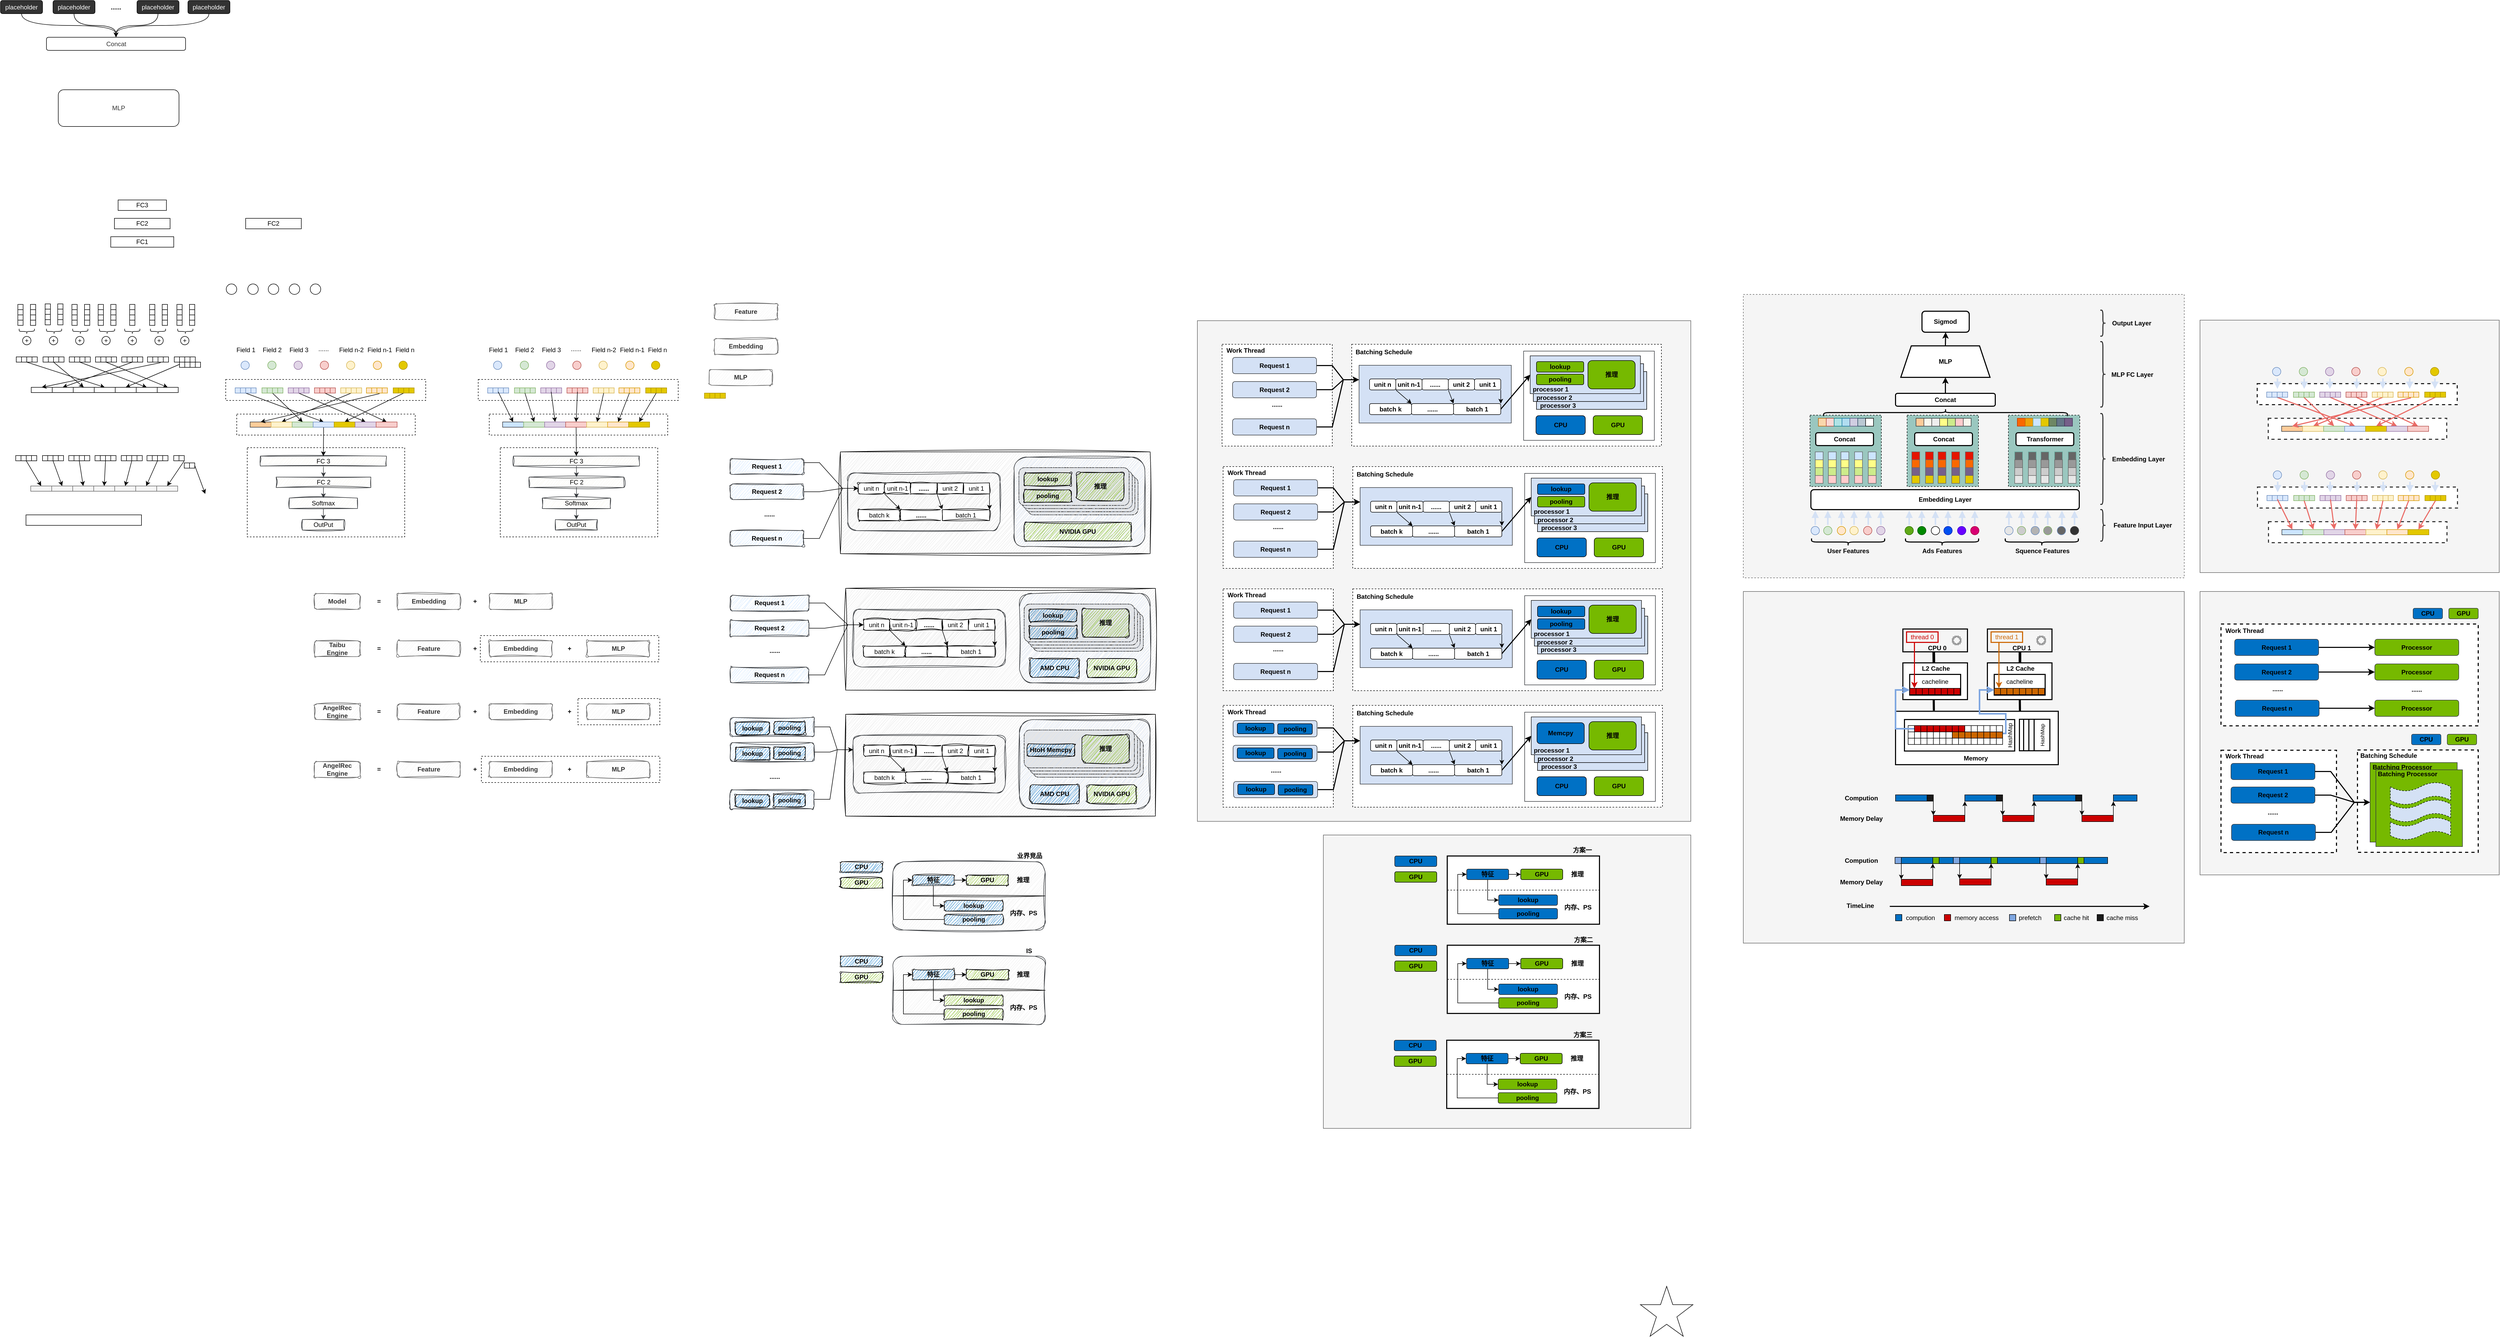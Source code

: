 <mxfile version="21.3.7" type="github">
  <diagram name="第 1 页" id="tupbEmA-pP5lOhJTjc07">
    <mxGraphModel dx="1221" dy="644" grid="1" gridSize="10" guides="1" tooltips="1" connect="1" arrows="1" fold="1" page="1" pageScale="1" pageWidth="827" pageHeight="1169" math="0" shadow="0">
      <root>
        <mxCell id="0" />
        <mxCell id="1" parent="0" />
        <mxCell id="5tJ5e0qFEt_hm9HJa-Kv-1592" value="" style="rounded=0;whiteSpace=wrap;html=1;dashed=1;fillColor=#f5f5f5;fontColor=#333333;strokeColor=#666666;" vertex="1" parent="1">
          <mxGeometry x="3520" y="920" width="840" height="540" as="geometry" />
        </mxCell>
        <mxCell id="5tJ5e0qFEt_hm9HJa-Kv-1958" value="" style="rounded=0;whiteSpace=wrap;html=1;dashed=1;fillColor=#9AC7BF;" vertex="1" parent="1">
          <mxGeometry x="3832" y="1150" width="136" height="136" as="geometry" />
        </mxCell>
        <mxCell id="5tJ5e0qFEt_hm9HJa-Kv-1957" value="" style="rounded=0;whiteSpace=wrap;html=1;dashed=1;fillColor=#9AC7BF;" vertex="1" parent="1">
          <mxGeometry x="4025" y="1150" width="136" height="136" as="geometry" />
        </mxCell>
        <mxCell id="5tJ5e0qFEt_hm9HJa-Kv-1955" value="" style="rounded=0;whiteSpace=wrap;html=1;dashed=1;fillColor=#9AC7BF;" vertex="1" parent="1">
          <mxGeometry x="3647" y="1150" width="136" height="136" as="geometry" />
        </mxCell>
        <mxCell id="5tJ5e0qFEt_hm9HJa-Kv-1954" value="" style="rounded=0;whiteSpace=wrap;html=1;fillColor=#f5f5f5;fontColor=#333333;strokeColor=#666666;" vertex="1" parent="1">
          <mxGeometry x="2720" y="1950" width="700" height="559" as="geometry" />
        </mxCell>
        <mxCell id="5tJ5e0qFEt_hm9HJa-Kv-1953" value="" style="rounded=0;whiteSpace=wrap;html=1;fillColor=#f5f5f5;fontColor=#333333;strokeColor=#666666;" vertex="1" parent="1">
          <mxGeometry x="2480" y="970" width="940" height="954" as="geometry" />
        </mxCell>
        <mxCell id="5tJ5e0qFEt_hm9HJa-Kv-1952" value="" style="rounded=0;whiteSpace=wrap;html=1;fillColor=#f5f5f5;fontColor=#333333;strokeColor=#666666;" vertex="1" parent="1">
          <mxGeometry x="3520" y="1486" width="840" height="670" as="geometry" />
        </mxCell>
        <mxCell id="5tJ5e0qFEt_hm9HJa-Kv-1951" value="" style="rounded=0;whiteSpace=wrap;html=1;fillColor=#f5f5f5;fontColor=#333333;strokeColor=#666666;" vertex="1" parent="1">
          <mxGeometry x="4390" y="1486" width="570" height="540" as="geometry" />
        </mxCell>
        <mxCell id="5tJ5e0qFEt_hm9HJa-Kv-1950" value="" style="rounded=0;whiteSpace=wrap;html=1;fillColor=#f5f5f5;fontColor=#333333;strokeColor=#666666;" vertex="1" parent="1">
          <mxGeometry x="4390" y="969" width="570" height="481" as="geometry" />
        </mxCell>
        <mxCell id="5tJ5e0qFEt_hm9HJa-Kv-1370" value="" style="rounded=0;whiteSpace=wrap;html=1;fillColor=default;strokeColor=default;strokeWidth=2;dashed=1;" vertex="1" parent="1">
          <mxGeometry x="4690" y="1788" width="230" height="195" as="geometry" />
        </mxCell>
        <mxCell id="5tJ5e0qFEt_hm9HJa-Kv-1204" value="" style="rounded=0;whiteSpace=wrap;html=1;fillColor=default;strokeColor=default;strokeWidth=1;dashed=1;" vertex="1" parent="1">
          <mxGeometry x="2529" y="1703" width="210" height="194" as="geometry" />
        </mxCell>
        <mxCell id="5tJ5e0qFEt_hm9HJa-Kv-1160" value="" style="rounded=0;whiteSpace=wrap;html=1;fillColor=default;strokeColor=default;strokeWidth=1;dashed=1;" vertex="1" parent="1">
          <mxGeometry x="2776" y="1703" width="590" height="194" as="geometry" />
        </mxCell>
        <mxCell id="5tJ5e0qFEt_hm9HJa-Kv-1175" value="" style="rounded=0;whiteSpace=wrap;html=1;fillColor=default;strokeColor=#36393d;align=center;" vertex="1" parent="1">
          <mxGeometry x="3103.5" y="1716" width="249" height="170" as="geometry" />
        </mxCell>
        <mxCell id="5tJ5e0qFEt_hm9HJa-Kv-791" value="" style="rounded=0;whiteSpace=wrap;html=1;strokeWidth=2;" vertex="1" parent="1">
          <mxGeometry x="3824" y="1622" width="123" height="70" as="geometry" />
        </mxCell>
        <mxCell id="5tJ5e0qFEt_hm9HJa-Kv-687" value="" style="rounded=1;whiteSpace=wrap;html=1;fillColor=#E6E6E6;" vertex="1" parent="1">
          <mxGeometry x="2157" y="1268" width="210" height="72" as="geometry" />
        </mxCell>
        <mxCell id="5tJ5e0qFEt_hm9HJa-Kv-683" value="" style="rounded=1;whiteSpace=wrap;html=1;fillColor=#E6E6E6;" vertex="1" parent="1">
          <mxGeometry x="2151" y="1262" width="210" height="72" as="geometry" />
        </mxCell>
        <mxCell id="5tJ5e0qFEt_hm9HJa-Kv-675" value="" style="rounded=1;whiteSpace=wrap;html=1;fillColor=#E6E6E6;" vertex="1" parent="1">
          <mxGeometry x="2146" y="1256" width="210" height="72" as="geometry" />
        </mxCell>
        <mxCell id="5tJ5e0qFEt_hm9HJa-Kv-609" value="" style="rounded=1;whiteSpace=wrap;html=1;fillColor=#E6E6E6;" vertex="1" parent="1">
          <mxGeometry x="2140" y="1250" width="210" height="72" as="geometry" />
        </mxCell>
        <mxCell id="5tJ5e0qFEt_hm9HJa-Kv-604" value="" style="rounded=0;whiteSpace=wrap;html=1;sketch=1;curveFitting=1;jiggle=2;fillColor=#E6E6E6;" vertex="1" parent="1">
          <mxGeometry x="1800" y="1220" width="590" height="194" as="geometry" />
        </mxCell>
        <mxCell id="5tJ5e0qFEt_hm9HJa-Kv-576" value="" style="rounded=0;whiteSpace=wrap;html=1;dashed=1;" vertex="1" parent="1">
          <mxGeometry x="1114" y="1570" width="340" height="50" as="geometry" />
        </mxCell>
        <mxCell id="5tJ5e0qFEt_hm9HJa-Kv-567" value="" style="rounded=0;whiteSpace=wrap;html=1;dashed=1;" vertex="1" parent="1">
          <mxGeometry x="1300" y="1690" width="156" height="50" as="geometry" />
        </mxCell>
        <mxCell id="5tJ5e0qFEt_hm9HJa-Kv-381" value="" style="rounded=0;whiteSpace=wrap;html=1;dashed=1;" vertex="1" parent="1">
          <mxGeometry x="670" y="1212" width="300" height="170" as="geometry" />
        </mxCell>
        <mxCell id="5tJ5e0qFEt_hm9HJa-Kv-378" value="" style="rounded=0;whiteSpace=wrap;html=1;dashed=1;" vertex="1" parent="1">
          <mxGeometry x="650" y="1148" width="340" height="40" as="geometry" />
        </mxCell>
        <mxCell id="5tJ5e0qFEt_hm9HJa-Kv-376" value="" style="rounded=0;whiteSpace=wrap;html=1;dashed=1;" vertex="1" parent="1">
          <mxGeometry x="629" y="1082" width="381" height="40" as="geometry" />
        </mxCell>
        <mxCell id="F06jq8IFjxAQC7QXPxzw-1" value="FC1" style="rounded=0;whiteSpace=wrap;html=1;" parent="1" vertex="1">
          <mxGeometry x="410" y="810" width="120" height="20" as="geometry" />
        </mxCell>
        <mxCell id="F06jq8IFjxAQC7QXPxzw-9" value="FC2" style="rounded=0;whiteSpace=wrap;html=1;" parent="1" vertex="1">
          <mxGeometry x="417" y="775" width="106" height="20" as="geometry" />
        </mxCell>
        <mxCell id="F06jq8IFjxAQC7QXPxzw-10" value="" style="rounded=0;whiteSpace=wrap;html=1;" parent="1" vertex="1">
          <mxGeometry x="233" y="939" width="10" height="10" as="geometry" />
        </mxCell>
        <mxCell id="F06jq8IFjxAQC7QXPxzw-11" value="" style="rounded=0;whiteSpace=wrap;html=1;" parent="1" vertex="1">
          <mxGeometry x="233" y="969" width="10" height="10" as="geometry" />
        </mxCell>
        <mxCell id="F06jq8IFjxAQC7QXPxzw-12" value="" style="rounded=0;whiteSpace=wrap;html=1;" parent="1" vertex="1">
          <mxGeometry x="233" y="949" width="10" height="10" as="geometry" />
        </mxCell>
        <mxCell id="F06jq8IFjxAQC7QXPxzw-13" value="" style="rounded=0;whiteSpace=wrap;html=1;" parent="1" vertex="1">
          <mxGeometry x="233" y="959" width="10" height="10" as="geometry" />
        </mxCell>
        <mxCell id="F06jq8IFjxAQC7QXPxzw-14" value="FC3" style="rounded=0;whiteSpace=wrap;html=1;" parent="1" vertex="1">
          <mxGeometry x="424" y="740" width="92" height="20" as="geometry" />
        </mxCell>
        <mxCell id="F06jq8IFjxAQC7QXPxzw-16" value="" style="rounded=0;whiteSpace=wrap;html=1;" parent="1" vertex="1">
          <mxGeometry x="248.5" y="1340" width="220" height="20" as="geometry" />
        </mxCell>
        <mxCell id="5tJ5e0qFEt_hm9HJa-Kv-383" style="edgeStyle=none;rounded=0;orthogonalLoop=1;jettySize=auto;html=1;exitX=0.5;exitY=1;exitDx=0;exitDy=0;entryX=0.5;entryY=0;entryDx=0;entryDy=0;fillColor=#f9f7ed;strokeColor=#36393d;" edge="1" parent="1" source="F06jq8IFjxAQC7QXPxzw-17" target="F06jq8IFjxAQC7QXPxzw-30">
          <mxGeometry relative="1" as="geometry" />
        </mxCell>
        <mxCell id="F06jq8IFjxAQC7QXPxzw-17" value="FC 3" style="rounded=0;whiteSpace=wrap;html=1;fillColor=#f9f7ed;strokeColor=#36393d;sketch=1;curveFitting=1;jiggle=2;" parent="1" vertex="1">
          <mxGeometry x="695" y="1228" width="240" height="19" as="geometry" />
        </mxCell>
        <mxCell id="F06jq8IFjxAQC7QXPxzw-22" value="+" style="ellipse;whiteSpace=wrap;html=1;aspect=fixed;" parent="1" vertex="1">
          <mxGeometry x="242" y="1000" width="16" height="16" as="geometry" />
        </mxCell>
        <mxCell id="F06jq8IFjxAQC7QXPxzw-23" value="" style="ellipse;whiteSpace=wrap;html=1;aspect=fixed;" parent="1" vertex="1">
          <mxGeometry x="630" y="900" width="20" height="20" as="geometry" />
        </mxCell>
        <mxCell id="F06jq8IFjxAQC7QXPxzw-24" value="" style="ellipse;whiteSpace=wrap;html=1;aspect=fixed;" parent="1" vertex="1">
          <mxGeometry x="671" y="900" width="20" height="20" as="geometry" />
        </mxCell>
        <mxCell id="F06jq8IFjxAQC7QXPxzw-25" value="" style="ellipse;whiteSpace=wrap;html=1;aspect=fixed;" parent="1" vertex="1">
          <mxGeometry x="710" y="900" width="20" height="20" as="geometry" />
        </mxCell>
        <mxCell id="F06jq8IFjxAQC7QXPxzw-26" value="" style="ellipse;whiteSpace=wrap;html=1;aspect=fixed;" parent="1" vertex="1">
          <mxGeometry x="750" y="900" width="20" height="20" as="geometry" />
        </mxCell>
        <mxCell id="F06jq8IFjxAQC7QXPxzw-27" value="" style="ellipse;whiteSpace=wrap;html=1;aspect=fixed;" parent="1" vertex="1">
          <mxGeometry x="790" y="900" width="20" height="20" as="geometry" />
        </mxCell>
        <mxCell id="5tJ5e0qFEt_hm9HJa-Kv-384" style="edgeStyle=none;rounded=0;orthogonalLoop=1;jettySize=auto;html=1;exitX=0.5;exitY=1;exitDx=0;exitDy=0;entryX=0.5;entryY=0;entryDx=0;entryDy=0;fillColor=#f9f7ed;strokeColor=#36393d;" edge="1" parent="1" source="F06jq8IFjxAQC7QXPxzw-30" target="F06jq8IFjxAQC7QXPxzw-32">
          <mxGeometry relative="1" as="geometry" />
        </mxCell>
        <mxCell id="F06jq8IFjxAQC7QXPxzw-30" value="FC 2" style="rounded=0;whiteSpace=wrap;html=1;fillColor=#f9f7ed;strokeColor=#36393d;sketch=1;curveFitting=1;jiggle=2;" parent="1" vertex="1">
          <mxGeometry x="725" y="1268" width="180.5" height="20" as="geometry" />
        </mxCell>
        <mxCell id="F06jq8IFjxAQC7QXPxzw-31" value="FC2" style="rounded=0;whiteSpace=wrap;html=1;" parent="1" vertex="1">
          <mxGeometry x="667" y="775" width="106" height="20" as="geometry" />
        </mxCell>
        <mxCell id="5tJ5e0qFEt_hm9HJa-Kv-385" style="edgeStyle=none;rounded=0;orthogonalLoop=1;jettySize=auto;html=1;exitX=0.5;exitY=1;exitDx=0;exitDy=0;fillColor=#f9f7ed;strokeColor=#36393d;" edge="1" parent="1" source="F06jq8IFjxAQC7QXPxzw-32" target="5tJ5e0qFEt_hm9HJa-Kv-379">
          <mxGeometry relative="1" as="geometry" />
        </mxCell>
        <mxCell id="F06jq8IFjxAQC7QXPxzw-32" value="Softmax" style="rounded=0;whiteSpace=wrap;html=1;fillColor=#f9f7ed;strokeColor=#36393d;sketch=1;curveFitting=1;jiggle=2;" parent="1" vertex="1">
          <mxGeometry x="750" y="1308" width="130" height="20" as="geometry" />
        </mxCell>
        <mxCell id="5tJ5e0qFEt_hm9HJa-Kv-72" style="rounded=0;orthogonalLoop=1;jettySize=auto;html=1;exitX=0.5;exitY=1;exitDx=0;exitDy=0;entryX=0.5;entryY=0;entryDx=0;entryDy=0;" edge="1" parent="1" source="F06jq8IFjxAQC7QXPxzw-37" target="5tJ5e0qFEt_hm9HJa-Kv-12">
          <mxGeometry relative="1" as="geometry" />
        </mxCell>
        <mxCell id="F06jq8IFjxAQC7QXPxzw-37" value="" style="group;movable=1;resizable=1;rotatable=1;deletable=1;editable=1;locked=0;connectable=1;flipH=1;" parent="1" vertex="1" connectable="0">
          <mxGeometry x="230" y="1039" width="40" height="10" as="geometry" />
        </mxCell>
        <mxCell id="F06jq8IFjxAQC7QXPxzw-18" value="" style="rounded=0;whiteSpace=wrap;html=1;movable=1;resizable=1;rotatable=1;deletable=1;editable=1;locked=0;connectable=1;" parent="F06jq8IFjxAQC7QXPxzw-37" vertex="1">
          <mxGeometry x="30" width="10" height="10" as="geometry" />
        </mxCell>
        <mxCell id="F06jq8IFjxAQC7QXPxzw-19" value="" style="rounded=0;whiteSpace=wrap;html=1;movable=1;resizable=1;rotatable=1;deletable=1;editable=1;locked=0;connectable=1;" parent="F06jq8IFjxAQC7QXPxzw-37" vertex="1">
          <mxGeometry x="20" width="10" height="10" as="geometry" />
        </mxCell>
        <mxCell id="F06jq8IFjxAQC7QXPxzw-20" value="" style="rounded=0;whiteSpace=wrap;html=1;movable=1;resizable=1;rotatable=1;deletable=1;editable=1;locked=0;connectable=1;" parent="F06jq8IFjxAQC7QXPxzw-37" vertex="1">
          <mxGeometry width="10" height="10" as="geometry" />
        </mxCell>
        <mxCell id="F06jq8IFjxAQC7QXPxzw-21" value="" style="rounded=0;whiteSpace=wrap;html=1;movable=1;resizable=1;rotatable=1;deletable=1;editable=1;locked=0;connectable=1;" parent="F06jq8IFjxAQC7QXPxzw-37" vertex="1">
          <mxGeometry x="10" width="10" height="10" as="geometry" />
        </mxCell>
        <mxCell id="F06jq8IFjxAQC7QXPxzw-50" style="edgeStyle=orthogonalEdgeStyle;rounded=0;orthogonalLoop=1;jettySize=auto;html=1;exitX=0.5;exitY=1;exitDx=0;exitDy=0;entryX=0.5;entryY=0;entryDx=0;entryDy=0;elbow=vertical;curved=1;" parent="1" source="F06jq8IFjxAQC7QXPxzw-38" target="F06jq8IFjxAQC7QXPxzw-44" edge="1">
          <mxGeometry relative="1" as="geometry" />
        </mxCell>
        <mxCell id="F06jq8IFjxAQC7QXPxzw-38" value="&lt;font color=&quot;#ffffff&quot;&gt;placeholder&lt;/font&gt;" style="rounded=1;whiteSpace=wrap;html=1;fillColor=#333333;" parent="1" vertex="1">
          <mxGeometry x="200" y="360" width="80" height="25" as="geometry" />
        </mxCell>
        <mxCell id="F06jq8IFjxAQC7QXPxzw-51" style="edgeStyle=orthogonalEdgeStyle;rounded=0;orthogonalLoop=1;jettySize=auto;html=1;exitX=0.5;exitY=1;exitDx=0;exitDy=0;entryX=0.5;entryY=0;entryDx=0;entryDy=0;elbow=vertical;curved=1;" parent="1" source="F06jq8IFjxAQC7QXPxzw-39" target="F06jq8IFjxAQC7QXPxzw-44" edge="1">
          <mxGeometry relative="1" as="geometry" />
        </mxCell>
        <mxCell id="F06jq8IFjxAQC7QXPxzw-39" value="&lt;font color=&quot;#ffffff&quot;&gt;placeholder&lt;/font&gt;" style="rounded=1;whiteSpace=wrap;html=1;fillColor=#333333;" parent="1" vertex="1">
          <mxGeometry x="300" y="360" width="80" height="25" as="geometry" />
        </mxCell>
        <mxCell id="F06jq8IFjxAQC7QXPxzw-52" style="edgeStyle=orthogonalEdgeStyle;rounded=0;orthogonalLoop=1;jettySize=auto;html=1;exitX=0.5;exitY=1;exitDx=0;exitDy=0;entryX=0.5;entryY=0;entryDx=0;entryDy=0;curved=1;" parent="1" source="F06jq8IFjxAQC7QXPxzw-41" target="F06jq8IFjxAQC7QXPxzw-44" edge="1">
          <mxGeometry relative="1" as="geometry" />
        </mxCell>
        <mxCell id="F06jq8IFjxAQC7QXPxzw-41" value="&lt;font color=&quot;#ffffff&quot;&gt;placeholder&lt;/font&gt;" style="rounded=1;whiteSpace=wrap;html=1;fillColor=#333333;" parent="1" vertex="1">
          <mxGeometry x="460" y="360" width="80" height="25" as="geometry" />
        </mxCell>
        <mxCell id="F06jq8IFjxAQC7QXPxzw-53" style="edgeStyle=orthogonalEdgeStyle;rounded=0;orthogonalLoop=1;jettySize=auto;html=1;exitX=0.5;exitY=1;exitDx=0;exitDy=0;entryX=0.5;entryY=0;entryDx=0;entryDy=0;curved=1;" parent="1" source="F06jq8IFjxAQC7QXPxzw-42" target="F06jq8IFjxAQC7QXPxzw-44" edge="1">
          <mxGeometry relative="1" as="geometry" />
        </mxCell>
        <mxCell id="F06jq8IFjxAQC7QXPxzw-42" value="&lt;font color=&quot;#ffffff&quot;&gt;placeholder&lt;/font&gt;" style="rounded=1;whiteSpace=wrap;html=1;fillColor=#333333;" parent="1" vertex="1">
          <mxGeometry x="557" y="360" width="80" height="25" as="geometry" />
        </mxCell>
        <mxCell id="F06jq8IFjxAQC7QXPxzw-43" value="&lt;b&gt;......&lt;/b&gt;" style="text;html=1;strokeColor=none;fillColor=none;align=center;verticalAlign=middle;whiteSpace=wrap;rounded=0;" parent="1" vertex="1">
          <mxGeometry x="390" y="365" width="60" height="15" as="geometry" />
        </mxCell>
        <mxCell id="F06jq8IFjxAQC7QXPxzw-44" value="&lt;font color=&quot;#333333&quot;&gt;Concat&lt;/font&gt;" style="rounded=1;whiteSpace=wrap;html=1;fillColor=#FFFFFF;" parent="1" vertex="1">
          <mxGeometry x="287.5" y="430" width="265" height="25" as="geometry" />
        </mxCell>
        <mxCell id="F06jq8IFjxAQC7QXPxzw-49" value="&lt;font color=&quot;#333333&quot;&gt;MLP&lt;/font&gt;" style="rounded=1;whiteSpace=wrap;html=1;fillColor=#FFFFFF;" parent="1" vertex="1">
          <mxGeometry x="310" y="530" width="230" height="70" as="geometry" />
        </mxCell>
        <mxCell id="F06jq8IFjxAQC7QXPxzw-54" value="" style="rounded=0;whiteSpace=wrap;html=1;" parent="1" vertex="1">
          <mxGeometry x="258.5" y="1097" width="40" height="10" as="geometry" />
        </mxCell>
        <mxCell id="5tJ5e0qFEt_hm9HJa-Kv-73" style="rounded=0;orthogonalLoop=1;jettySize=auto;html=1;exitX=0.5;exitY=1;exitDx=0;exitDy=0;entryX=0.5;entryY=0;entryDx=0;entryDy=0;" edge="1" parent="1" source="F06jq8IFjxAQC7QXPxzw-56" target="5tJ5e0qFEt_hm9HJa-Kv-11">
          <mxGeometry relative="1" as="geometry" />
        </mxCell>
        <mxCell id="F06jq8IFjxAQC7QXPxzw-56" value="" style="group;movable=1;resizable=1;rotatable=1;deletable=1;editable=1;locked=0;connectable=1;flipH=1;" parent="1" vertex="1" connectable="0">
          <mxGeometry x="281" y="1039" width="40" height="10" as="geometry" />
        </mxCell>
        <mxCell id="F06jq8IFjxAQC7QXPxzw-57" value="" style="rounded=0;whiteSpace=wrap;html=1;movable=1;resizable=1;rotatable=1;deletable=1;editable=1;locked=0;connectable=1;" parent="F06jq8IFjxAQC7QXPxzw-56" vertex="1">
          <mxGeometry x="30" width="10" height="10" as="geometry" />
        </mxCell>
        <mxCell id="F06jq8IFjxAQC7QXPxzw-58" value="" style="rounded=0;whiteSpace=wrap;html=1;movable=1;resizable=1;rotatable=1;deletable=1;editable=1;locked=0;connectable=1;" parent="F06jq8IFjxAQC7QXPxzw-56" vertex="1">
          <mxGeometry x="20" width="10" height="10" as="geometry" />
        </mxCell>
        <mxCell id="F06jq8IFjxAQC7QXPxzw-59" value="" style="rounded=0;whiteSpace=wrap;html=1;movable=1;resizable=1;rotatable=1;deletable=1;editable=1;locked=0;connectable=1;" parent="F06jq8IFjxAQC7QXPxzw-56" vertex="1">
          <mxGeometry width="10" height="10" as="geometry" />
        </mxCell>
        <mxCell id="F06jq8IFjxAQC7QXPxzw-60" value="" style="rounded=0;whiteSpace=wrap;html=1;movable=1;resizable=1;rotatable=1;deletable=1;editable=1;locked=0;connectable=1;" parent="F06jq8IFjxAQC7QXPxzw-56" vertex="1">
          <mxGeometry x="10" width="10" height="10" as="geometry" />
        </mxCell>
        <mxCell id="5tJ5e0qFEt_hm9HJa-Kv-74" style="rounded=0;orthogonalLoop=1;jettySize=auto;html=1;exitX=0.5;exitY=1;exitDx=0;exitDy=0;entryX=0.5;entryY=0;entryDx=0;entryDy=0;" edge="1" parent="1" source="F06jq8IFjxAQC7QXPxzw-61" target="5tJ5e0qFEt_hm9HJa-Kv-14">
          <mxGeometry relative="1" as="geometry" />
        </mxCell>
        <mxCell id="F06jq8IFjxAQC7QXPxzw-61" value="" style="group;movable=1;resizable=1;rotatable=1;deletable=1;editable=1;locked=0;connectable=1;flipH=1;" parent="1" vertex="1" connectable="0">
          <mxGeometry x="331" y="1039" width="40" height="10" as="geometry" />
        </mxCell>
        <mxCell id="F06jq8IFjxAQC7QXPxzw-62" value="" style="rounded=0;whiteSpace=wrap;html=1;movable=1;resizable=1;rotatable=1;deletable=1;editable=1;locked=0;connectable=1;" parent="F06jq8IFjxAQC7QXPxzw-61" vertex="1">
          <mxGeometry x="30" width="10" height="10" as="geometry" />
        </mxCell>
        <mxCell id="F06jq8IFjxAQC7QXPxzw-63" value="" style="rounded=0;whiteSpace=wrap;html=1;movable=1;resizable=1;rotatable=1;deletable=1;editable=1;locked=0;connectable=1;" parent="F06jq8IFjxAQC7QXPxzw-61" vertex="1">
          <mxGeometry x="20" width="10" height="10" as="geometry" />
        </mxCell>
        <mxCell id="F06jq8IFjxAQC7QXPxzw-64" value="" style="rounded=0;whiteSpace=wrap;html=1;movable=1;resizable=1;rotatable=1;deletable=1;editable=1;locked=0;connectable=1;" parent="F06jq8IFjxAQC7QXPxzw-61" vertex="1">
          <mxGeometry width="10" height="10" as="geometry" />
        </mxCell>
        <mxCell id="F06jq8IFjxAQC7QXPxzw-65" value="" style="rounded=0;whiteSpace=wrap;html=1;movable=1;resizable=1;rotatable=1;deletable=1;editable=1;locked=0;connectable=1;" parent="F06jq8IFjxAQC7QXPxzw-61" vertex="1">
          <mxGeometry x="10" width="10" height="10" as="geometry" />
        </mxCell>
        <mxCell id="5tJ5e0qFEt_hm9HJa-Kv-75" style="rounded=0;orthogonalLoop=1;jettySize=auto;html=1;exitX=0.5;exitY=1;exitDx=0;exitDy=0;entryX=0.5;entryY=0;entryDx=0;entryDy=0;" edge="1" parent="1" source="F06jq8IFjxAQC7QXPxzw-66" target="5tJ5e0qFEt_hm9HJa-Kv-15">
          <mxGeometry relative="1" as="geometry" />
        </mxCell>
        <mxCell id="F06jq8IFjxAQC7QXPxzw-66" value="" style="group;movable=1;resizable=1;rotatable=1;deletable=1;editable=1;locked=0;connectable=1;flipH=1;" parent="1" vertex="1" connectable="0">
          <mxGeometry x="381" y="1039" width="40" height="10" as="geometry" />
        </mxCell>
        <mxCell id="F06jq8IFjxAQC7QXPxzw-67" value="" style="rounded=0;whiteSpace=wrap;html=1;movable=1;resizable=1;rotatable=1;deletable=1;editable=1;locked=0;connectable=1;" parent="F06jq8IFjxAQC7QXPxzw-66" vertex="1">
          <mxGeometry x="30" width="10" height="10" as="geometry" />
        </mxCell>
        <mxCell id="F06jq8IFjxAQC7QXPxzw-68" value="" style="rounded=0;whiteSpace=wrap;html=1;movable=1;resizable=1;rotatable=1;deletable=1;editable=1;locked=0;connectable=1;" parent="F06jq8IFjxAQC7QXPxzw-66" vertex="1">
          <mxGeometry x="20" width="10" height="10" as="geometry" />
        </mxCell>
        <mxCell id="F06jq8IFjxAQC7QXPxzw-69" value="" style="rounded=0;whiteSpace=wrap;html=1;movable=1;resizable=1;rotatable=1;deletable=1;editable=1;locked=0;connectable=1;" parent="F06jq8IFjxAQC7QXPxzw-66" vertex="1">
          <mxGeometry width="10" height="10" as="geometry" />
        </mxCell>
        <mxCell id="F06jq8IFjxAQC7QXPxzw-70" value="" style="rounded=0;whiteSpace=wrap;html=1;movable=1;resizable=1;rotatable=1;deletable=1;editable=1;locked=0;connectable=1;" parent="F06jq8IFjxAQC7QXPxzw-66" vertex="1">
          <mxGeometry x="10" width="10" height="10" as="geometry" />
        </mxCell>
        <mxCell id="5tJ5e0qFEt_hm9HJa-Kv-76" style="rounded=0;orthogonalLoop=1;jettySize=auto;html=1;exitX=0.5;exitY=1;exitDx=0;exitDy=0;entryX=0.5;entryY=0;entryDx=0;entryDy=0;" edge="1" parent="1" source="F06jq8IFjxAQC7QXPxzw-77" target="5tJ5e0qFEt_hm9HJa-Kv-10">
          <mxGeometry relative="1" as="geometry" />
        </mxCell>
        <mxCell id="F06jq8IFjxAQC7QXPxzw-77" value="" style="group;movable=1;resizable=1;rotatable=1;deletable=1;editable=1;locked=0;connectable=1;flipH=1;" parent="1" vertex="1" connectable="0">
          <mxGeometry x="431" y="1039" width="40" height="10" as="geometry" />
        </mxCell>
        <mxCell id="F06jq8IFjxAQC7QXPxzw-78" value="" style="rounded=0;whiteSpace=wrap;html=1;movable=1;resizable=1;rotatable=1;deletable=1;editable=1;locked=0;connectable=1;" parent="F06jq8IFjxAQC7QXPxzw-77" vertex="1">
          <mxGeometry x="30" width="10" height="10" as="geometry" />
        </mxCell>
        <mxCell id="F06jq8IFjxAQC7QXPxzw-79" value="" style="rounded=0;whiteSpace=wrap;html=1;movable=1;resizable=1;rotatable=1;deletable=1;editable=1;locked=0;connectable=1;" parent="F06jq8IFjxAQC7QXPxzw-77" vertex="1">
          <mxGeometry x="20" width="10" height="10" as="geometry" />
        </mxCell>
        <mxCell id="F06jq8IFjxAQC7QXPxzw-80" value="" style="rounded=0;whiteSpace=wrap;html=1;movable=1;resizable=1;rotatable=1;deletable=1;editable=1;locked=0;connectable=1;" parent="F06jq8IFjxAQC7QXPxzw-77" vertex="1">
          <mxGeometry width="10" height="10" as="geometry" />
        </mxCell>
        <mxCell id="F06jq8IFjxAQC7QXPxzw-81" value="" style="rounded=0;whiteSpace=wrap;html=1;movable=1;resizable=1;rotatable=1;deletable=1;editable=1;locked=0;connectable=1;" parent="F06jq8IFjxAQC7QXPxzw-77" vertex="1">
          <mxGeometry x="10" width="10" height="10" as="geometry" />
        </mxCell>
        <mxCell id="F06jq8IFjxAQC7QXPxzw-82" value="" style="group;movable=1;resizable=1;rotatable=1;deletable=1;editable=1;locked=0;connectable=1;flipH=1;" parent="1" vertex="1" connectable="0">
          <mxGeometry x="480" y="1039" width="40" height="10" as="geometry" />
        </mxCell>
        <mxCell id="F06jq8IFjxAQC7QXPxzw-83" value="" style="rounded=0;whiteSpace=wrap;html=1;movable=1;resizable=1;rotatable=1;deletable=1;editable=1;locked=0;connectable=1;" parent="F06jq8IFjxAQC7QXPxzw-82" vertex="1">
          <mxGeometry x="30" width="10" height="10" as="geometry" />
        </mxCell>
        <mxCell id="F06jq8IFjxAQC7QXPxzw-84" value="" style="rounded=0;whiteSpace=wrap;html=1;movable=1;resizable=1;rotatable=1;deletable=1;editable=1;locked=0;connectable=1;" parent="F06jq8IFjxAQC7QXPxzw-82" vertex="1">
          <mxGeometry x="20" width="10" height="10" as="geometry" />
        </mxCell>
        <mxCell id="F06jq8IFjxAQC7QXPxzw-85" value="" style="rounded=0;whiteSpace=wrap;html=1;movable=1;resizable=1;rotatable=1;deletable=1;editable=1;locked=0;connectable=1;" parent="F06jq8IFjxAQC7QXPxzw-82" vertex="1">
          <mxGeometry width="10" height="10" as="geometry" />
        </mxCell>
        <mxCell id="F06jq8IFjxAQC7QXPxzw-86" value="" style="rounded=0;whiteSpace=wrap;html=1;movable=1;resizable=1;rotatable=1;deletable=1;editable=1;locked=0;connectable=1;" parent="F06jq8IFjxAQC7QXPxzw-82" vertex="1">
          <mxGeometry x="10" width="10" height="10" as="geometry" />
        </mxCell>
        <mxCell id="5tJ5e0qFEt_hm9HJa-Kv-78" style="rounded=0;orthogonalLoop=1;jettySize=auto;html=1;exitX=0.5;exitY=1;exitDx=0;exitDy=0;entryX=0.5;entryY=0;entryDx=0;entryDy=0;" edge="1" parent="1" source="F06jq8IFjxAQC7QXPxzw-87" target="5tJ5e0qFEt_hm9HJa-Kv-13">
          <mxGeometry relative="1" as="geometry" />
        </mxCell>
        <mxCell id="F06jq8IFjxAQC7QXPxzw-87" value="" style="group;movable=1;resizable=1;rotatable=1;deletable=1;editable=1;locked=0;connectable=1;flipH=1;" parent="1" vertex="1" connectable="0">
          <mxGeometry x="531" y="1039" width="40" height="10" as="geometry" />
        </mxCell>
        <mxCell id="F06jq8IFjxAQC7QXPxzw-88" value="" style="rounded=0;whiteSpace=wrap;html=1;movable=1;resizable=1;rotatable=1;deletable=1;editable=1;locked=0;connectable=1;" parent="F06jq8IFjxAQC7QXPxzw-87" vertex="1">
          <mxGeometry x="30" width="10" height="10" as="geometry" />
        </mxCell>
        <mxCell id="F06jq8IFjxAQC7QXPxzw-89" value="" style="rounded=0;whiteSpace=wrap;html=1;movable=1;resizable=1;rotatable=1;deletable=1;editable=1;locked=0;connectable=1;" parent="F06jq8IFjxAQC7QXPxzw-87" vertex="1">
          <mxGeometry x="20" width="10" height="10" as="geometry" />
        </mxCell>
        <mxCell id="F06jq8IFjxAQC7QXPxzw-90" value="" style="rounded=0;whiteSpace=wrap;html=1;movable=1;resizable=1;rotatable=1;deletable=1;editable=1;locked=0;connectable=1;" parent="F06jq8IFjxAQC7QXPxzw-87" vertex="1">
          <mxGeometry width="10" height="10" as="geometry" />
        </mxCell>
        <mxCell id="F06jq8IFjxAQC7QXPxzw-91" value="" style="rounded=0;whiteSpace=wrap;html=1;movable=1;resizable=1;rotatable=1;deletable=1;editable=1;locked=0;connectable=1;" parent="F06jq8IFjxAQC7QXPxzw-87" vertex="1">
          <mxGeometry x="10" width="10" height="10" as="geometry" />
        </mxCell>
        <mxCell id="5tJ5e0qFEt_hm9HJa-Kv-3" value="+" style="ellipse;whiteSpace=wrap;html=1;aspect=fixed;" vertex="1" parent="1">
          <mxGeometry x="293" y="1000" width="16" height="16" as="geometry" />
        </mxCell>
        <mxCell id="5tJ5e0qFEt_hm9HJa-Kv-4" value="+" style="ellipse;whiteSpace=wrap;html=1;aspect=fixed;" vertex="1" parent="1">
          <mxGeometry x="343" y="1000" width="16" height="16" as="geometry" />
        </mxCell>
        <mxCell id="5tJ5e0qFEt_hm9HJa-Kv-5" value="+" style="ellipse;whiteSpace=wrap;html=1;aspect=fixed;" vertex="1" parent="1">
          <mxGeometry x="393" y="1000" width="16" height="16" as="geometry" />
        </mxCell>
        <mxCell id="5tJ5e0qFEt_hm9HJa-Kv-6" value="+" style="ellipse;whiteSpace=wrap;html=1;aspect=fixed;" vertex="1" parent="1">
          <mxGeometry x="443" y="1000" width="16" height="16" as="geometry" />
        </mxCell>
        <mxCell id="5tJ5e0qFEt_hm9HJa-Kv-7" value="+" style="ellipse;whiteSpace=wrap;html=1;aspect=fixed;" vertex="1" parent="1">
          <mxGeometry x="494" y="1000" width="16" height="16" as="geometry" />
        </mxCell>
        <mxCell id="5tJ5e0qFEt_hm9HJa-Kv-8" value="+" style="ellipse;whiteSpace=wrap;html=1;aspect=fixed;" vertex="1" parent="1">
          <mxGeometry x="543" y="1000" width="16" height="16" as="geometry" />
        </mxCell>
        <mxCell id="5tJ5e0qFEt_hm9HJa-Kv-10" value="" style="rounded=0;whiteSpace=wrap;html=1;" vertex="1" parent="1">
          <mxGeometry x="298.5" y="1097" width="40" height="10" as="geometry" />
        </mxCell>
        <mxCell id="5tJ5e0qFEt_hm9HJa-Kv-11" value="" style="rounded=0;whiteSpace=wrap;html=1;" vertex="1" parent="1">
          <mxGeometry x="338.5" y="1097" width="40" height="10" as="geometry" />
        </mxCell>
        <mxCell id="5tJ5e0qFEt_hm9HJa-Kv-12" value="" style="rounded=0;whiteSpace=wrap;html=1;" vertex="1" parent="1">
          <mxGeometry x="378.5" y="1097" width="40" height="10" as="geometry" />
        </mxCell>
        <mxCell id="5tJ5e0qFEt_hm9HJa-Kv-13" value="" style="rounded=0;whiteSpace=wrap;html=1;" vertex="1" parent="1">
          <mxGeometry x="418.5" y="1097" width="40" height="10" as="geometry" />
        </mxCell>
        <mxCell id="5tJ5e0qFEt_hm9HJa-Kv-14" value="" style="rounded=0;whiteSpace=wrap;html=1;" vertex="1" parent="1">
          <mxGeometry x="458.5" y="1097" width="40" height="10" as="geometry" />
        </mxCell>
        <mxCell id="5tJ5e0qFEt_hm9HJa-Kv-15" value="" style="rounded=0;whiteSpace=wrap;html=1;" vertex="1" parent="1">
          <mxGeometry x="498.5" y="1097" width="40" height="10" as="geometry" />
        </mxCell>
        <mxCell id="5tJ5e0qFEt_hm9HJa-Kv-16" value="" style="rounded=0;whiteSpace=wrap;html=1;" vertex="1" parent="1">
          <mxGeometry x="257" y="939" width="10" height="10" as="geometry" />
        </mxCell>
        <mxCell id="5tJ5e0qFEt_hm9HJa-Kv-17" value="" style="rounded=0;whiteSpace=wrap;html=1;" vertex="1" parent="1">
          <mxGeometry x="257" y="969" width="10" height="10" as="geometry" />
        </mxCell>
        <mxCell id="5tJ5e0qFEt_hm9HJa-Kv-18" value="" style="rounded=0;whiteSpace=wrap;html=1;" vertex="1" parent="1">
          <mxGeometry x="257" y="949" width="10" height="10" as="geometry" />
        </mxCell>
        <mxCell id="5tJ5e0qFEt_hm9HJa-Kv-19" value="" style="rounded=0;whiteSpace=wrap;html=1;" vertex="1" parent="1">
          <mxGeometry x="257" y="959" width="10" height="10" as="geometry" />
        </mxCell>
        <mxCell id="5tJ5e0qFEt_hm9HJa-Kv-20" value="" style="rounded=0;whiteSpace=wrap;html=1;" vertex="1" parent="1">
          <mxGeometry x="285" y="938" width="10" height="10" as="geometry" />
        </mxCell>
        <mxCell id="5tJ5e0qFEt_hm9HJa-Kv-21" value="" style="rounded=0;whiteSpace=wrap;html=1;" vertex="1" parent="1">
          <mxGeometry x="285" y="968" width="10" height="10" as="geometry" />
        </mxCell>
        <mxCell id="5tJ5e0qFEt_hm9HJa-Kv-22" value="" style="rounded=0;whiteSpace=wrap;html=1;" vertex="1" parent="1">
          <mxGeometry x="285" y="948" width="10" height="10" as="geometry" />
        </mxCell>
        <mxCell id="5tJ5e0qFEt_hm9HJa-Kv-23" value="" style="rounded=0;whiteSpace=wrap;html=1;" vertex="1" parent="1">
          <mxGeometry x="285" y="958" width="10" height="10" as="geometry" />
        </mxCell>
        <mxCell id="5tJ5e0qFEt_hm9HJa-Kv-24" value="" style="rounded=0;whiteSpace=wrap;html=1;" vertex="1" parent="1">
          <mxGeometry x="309" y="938" width="10" height="10" as="geometry" />
        </mxCell>
        <mxCell id="5tJ5e0qFEt_hm9HJa-Kv-25" value="" style="rounded=0;whiteSpace=wrap;html=1;" vertex="1" parent="1">
          <mxGeometry x="309" y="968" width="10" height="10" as="geometry" />
        </mxCell>
        <mxCell id="5tJ5e0qFEt_hm9HJa-Kv-26" value="" style="rounded=0;whiteSpace=wrap;html=1;" vertex="1" parent="1">
          <mxGeometry x="309" y="948" width="10" height="10" as="geometry" />
        </mxCell>
        <mxCell id="5tJ5e0qFEt_hm9HJa-Kv-27" value="" style="rounded=0;whiteSpace=wrap;html=1;" vertex="1" parent="1">
          <mxGeometry x="309" y="958" width="10" height="10" as="geometry" />
        </mxCell>
        <mxCell id="5tJ5e0qFEt_hm9HJa-Kv-28" value="" style="rounded=0;whiteSpace=wrap;html=1;" vertex="1" parent="1">
          <mxGeometry x="336" y="939" width="10" height="10" as="geometry" />
        </mxCell>
        <mxCell id="5tJ5e0qFEt_hm9HJa-Kv-29" value="" style="rounded=0;whiteSpace=wrap;html=1;" vertex="1" parent="1">
          <mxGeometry x="336" y="969" width="10" height="10" as="geometry" />
        </mxCell>
        <mxCell id="5tJ5e0qFEt_hm9HJa-Kv-30" value="" style="rounded=0;whiteSpace=wrap;html=1;" vertex="1" parent="1">
          <mxGeometry x="336" y="949" width="10" height="10" as="geometry" />
        </mxCell>
        <mxCell id="5tJ5e0qFEt_hm9HJa-Kv-31" value="" style="rounded=0;whiteSpace=wrap;html=1;" vertex="1" parent="1">
          <mxGeometry x="336" y="959" width="10" height="10" as="geometry" />
        </mxCell>
        <mxCell id="5tJ5e0qFEt_hm9HJa-Kv-32" value="" style="rounded=0;whiteSpace=wrap;html=1;" vertex="1" parent="1">
          <mxGeometry x="360" y="939" width="10" height="10" as="geometry" />
        </mxCell>
        <mxCell id="5tJ5e0qFEt_hm9HJa-Kv-33" value="" style="rounded=0;whiteSpace=wrap;html=1;" vertex="1" parent="1">
          <mxGeometry x="360" y="969" width="10" height="10" as="geometry" />
        </mxCell>
        <mxCell id="5tJ5e0qFEt_hm9HJa-Kv-34" value="" style="rounded=0;whiteSpace=wrap;html=1;" vertex="1" parent="1">
          <mxGeometry x="360" y="949" width="10" height="10" as="geometry" />
        </mxCell>
        <mxCell id="5tJ5e0qFEt_hm9HJa-Kv-35" value="" style="rounded=0;whiteSpace=wrap;html=1;" vertex="1" parent="1">
          <mxGeometry x="360" y="959" width="10" height="10" as="geometry" />
        </mxCell>
        <mxCell id="5tJ5e0qFEt_hm9HJa-Kv-36" value="" style="rounded=0;whiteSpace=wrap;html=1;" vertex="1" parent="1">
          <mxGeometry x="386" y="939" width="10" height="10" as="geometry" />
        </mxCell>
        <mxCell id="5tJ5e0qFEt_hm9HJa-Kv-37" value="" style="rounded=0;whiteSpace=wrap;html=1;" vertex="1" parent="1">
          <mxGeometry x="386" y="969" width="10" height="10" as="geometry" />
        </mxCell>
        <mxCell id="5tJ5e0qFEt_hm9HJa-Kv-38" value="" style="rounded=0;whiteSpace=wrap;html=1;" vertex="1" parent="1">
          <mxGeometry x="386" y="949" width="10" height="10" as="geometry" />
        </mxCell>
        <mxCell id="5tJ5e0qFEt_hm9HJa-Kv-39" value="" style="rounded=0;whiteSpace=wrap;html=1;" vertex="1" parent="1">
          <mxGeometry x="386" y="959" width="10" height="10" as="geometry" />
        </mxCell>
        <mxCell id="5tJ5e0qFEt_hm9HJa-Kv-40" value="" style="rounded=0;whiteSpace=wrap;html=1;" vertex="1" parent="1">
          <mxGeometry x="410" y="939" width="10" height="10" as="geometry" />
        </mxCell>
        <mxCell id="5tJ5e0qFEt_hm9HJa-Kv-41" value="" style="rounded=0;whiteSpace=wrap;html=1;" vertex="1" parent="1">
          <mxGeometry x="410" y="969" width="10" height="10" as="geometry" />
        </mxCell>
        <mxCell id="5tJ5e0qFEt_hm9HJa-Kv-42" value="" style="rounded=0;whiteSpace=wrap;html=1;" vertex="1" parent="1">
          <mxGeometry x="410" y="949" width="10" height="10" as="geometry" />
        </mxCell>
        <mxCell id="5tJ5e0qFEt_hm9HJa-Kv-43" value="" style="rounded=0;whiteSpace=wrap;html=1;" vertex="1" parent="1">
          <mxGeometry x="410" y="959" width="10" height="10" as="geometry" />
        </mxCell>
        <mxCell id="5tJ5e0qFEt_hm9HJa-Kv-44" value="" style="rounded=0;whiteSpace=wrap;html=1;" vertex="1" parent="1">
          <mxGeometry x="446" y="939" width="10" height="10" as="geometry" />
        </mxCell>
        <mxCell id="5tJ5e0qFEt_hm9HJa-Kv-45" value="" style="rounded=0;whiteSpace=wrap;html=1;" vertex="1" parent="1">
          <mxGeometry x="446" y="969" width="10" height="10" as="geometry" />
        </mxCell>
        <mxCell id="5tJ5e0qFEt_hm9HJa-Kv-46" value="" style="rounded=0;whiteSpace=wrap;html=1;" vertex="1" parent="1">
          <mxGeometry x="446" y="949" width="10" height="10" as="geometry" />
        </mxCell>
        <mxCell id="5tJ5e0qFEt_hm9HJa-Kv-47" value="" style="rounded=0;whiteSpace=wrap;html=1;" vertex="1" parent="1">
          <mxGeometry x="446" y="959" width="10" height="10" as="geometry" />
        </mxCell>
        <mxCell id="5tJ5e0qFEt_hm9HJa-Kv-48" value="" style="rounded=0;whiteSpace=wrap;html=1;" vertex="1" parent="1">
          <mxGeometry x="484" y="939" width="10" height="10" as="geometry" />
        </mxCell>
        <mxCell id="5tJ5e0qFEt_hm9HJa-Kv-49" value="" style="rounded=0;whiteSpace=wrap;html=1;" vertex="1" parent="1">
          <mxGeometry x="484" y="969" width="10" height="10" as="geometry" />
        </mxCell>
        <mxCell id="5tJ5e0qFEt_hm9HJa-Kv-50" value="" style="rounded=0;whiteSpace=wrap;html=1;" vertex="1" parent="1">
          <mxGeometry x="484" y="949" width="10" height="10" as="geometry" />
        </mxCell>
        <mxCell id="5tJ5e0qFEt_hm9HJa-Kv-51" value="" style="rounded=0;whiteSpace=wrap;html=1;" vertex="1" parent="1">
          <mxGeometry x="484" y="959" width="10" height="10" as="geometry" />
        </mxCell>
        <mxCell id="5tJ5e0qFEt_hm9HJa-Kv-52" value="" style="rounded=0;whiteSpace=wrap;html=1;" vertex="1" parent="1">
          <mxGeometry x="508" y="939" width="10" height="10" as="geometry" />
        </mxCell>
        <mxCell id="5tJ5e0qFEt_hm9HJa-Kv-53" value="" style="rounded=0;whiteSpace=wrap;html=1;" vertex="1" parent="1">
          <mxGeometry x="508" y="969" width="10" height="10" as="geometry" />
        </mxCell>
        <mxCell id="5tJ5e0qFEt_hm9HJa-Kv-54" value="" style="rounded=0;whiteSpace=wrap;html=1;" vertex="1" parent="1">
          <mxGeometry x="508" y="949" width="10" height="10" as="geometry" />
        </mxCell>
        <mxCell id="5tJ5e0qFEt_hm9HJa-Kv-55" value="" style="rounded=0;whiteSpace=wrap;html=1;" vertex="1" parent="1">
          <mxGeometry x="508" y="959" width="10" height="10" as="geometry" />
        </mxCell>
        <mxCell id="5tJ5e0qFEt_hm9HJa-Kv-56" value="" style="rounded=0;whiteSpace=wrap;html=1;" vertex="1" parent="1">
          <mxGeometry x="536" y="939" width="10" height="10" as="geometry" />
        </mxCell>
        <mxCell id="5tJ5e0qFEt_hm9HJa-Kv-57" value="" style="rounded=0;whiteSpace=wrap;html=1;" vertex="1" parent="1">
          <mxGeometry x="536" y="969" width="10" height="10" as="geometry" />
        </mxCell>
        <mxCell id="5tJ5e0qFEt_hm9HJa-Kv-58" value="" style="rounded=0;whiteSpace=wrap;html=1;" vertex="1" parent="1">
          <mxGeometry x="536" y="949" width="10" height="10" as="geometry" />
        </mxCell>
        <mxCell id="5tJ5e0qFEt_hm9HJa-Kv-59" value="" style="rounded=0;whiteSpace=wrap;html=1;" vertex="1" parent="1">
          <mxGeometry x="536" y="959" width="10" height="10" as="geometry" />
        </mxCell>
        <mxCell id="5tJ5e0qFEt_hm9HJa-Kv-60" value="" style="rounded=0;whiteSpace=wrap;html=1;" vertex="1" parent="1">
          <mxGeometry x="560" y="939" width="10" height="10" as="geometry" />
        </mxCell>
        <mxCell id="5tJ5e0qFEt_hm9HJa-Kv-61" value="" style="rounded=0;whiteSpace=wrap;html=1;" vertex="1" parent="1">
          <mxGeometry x="560" y="969" width="10" height="10" as="geometry" />
        </mxCell>
        <mxCell id="5tJ5e0qFEt_hm9HJa-Kv-62" value="" style="rounded=0;whiteSpace=wrap;html=1;" vertex="1" parent="1">
          <mxGeometry x="560" y="949" width="10" height="10" as="geometry" />
        </mxCell>
        <mxCell id="5tJ5e0qFEt_hm9HJa-Kv-63" value="" style="rounded=0;whiteSpace=wrap;html=1;" vertex="1" parent="1">
          <mxGeometry x="560" y="959" width="10" height="10" as="geometry" />
        </mxCell>
        <mxCell id="5tJ5e0qFEt_hm9HJa-Kv-64" value="" style="shape=curlyBracket;whiteSpace=wrap;html=1;rounded=1;flipH=1;labelPosition=right;verticalLabelPosition=middle;align=left;verticalAlign=middle;rotation=90;" vertex="1" parent="1">
          <mxGeometry x="245" y="976" width="10" height="29" as="geometry" />
        </mxCell>
        <mxCell id="5tJ5e0qFEt_hm9HJa-Kv-65" value="" style="shape=curlyBracket;whiteSpace=wrap;html=1;rounded=1;flipH=1;labelPosition=right;verticalLabelPosition=middle;align=left;verticalAlign=middle;rotation=90;" vertex="1" parent="1">
          <mxGeometry x="297" y="976" width="10" height="29" as="geometry" />
        </mxCell>
        <mxCell id="5tJ5e0qFEt_hm9HJa-Kv-66" value="" style="shape=curlyBracket;whiteSpace=wrap;html=1;rounded=1;flipH=1;labelPosition=right;verticalLabelPosition=middle;align=left;verticalAlign=middle;rotation=90;" vertex="1" parent="1">
          <mxGeometry x="347" y="976" width="10" height="29" as="geometry" />
        </mxCell>
        <mxCell id="5tJ5e0qFEt_hm9HJa-Kv-67" value="" style="shape=curlyBracket;whiteSpace=wrap;html=1;rounded=1;flipH=1;labelPosition=right;verticalLabelPosition=middle;align=left;verticalAlign=middle;rotation=90;" vertex="1" parent="1">
          <mxGeometry x="398" y="976" width="10" height="29" as="geometry" />
        </mxCell>
        <mxCell id="5tJ5e0qFEt_hm9HJa-Kv-68" value="" style="shape=curlyBracket;whiteSpace=wrap;html=1;rounded=1;flipH=1;labelPosition=right;verticalLabelPosition=middle;align=left;verticalAlign=middle;rotation=90;" vertex="1" parent="1">
          <mxGeometry x="446" y="976" width="10" height="29" as="geometry" />
        </mxCell>
        <mxCell id="5tJ5e0qFEt_hm9HJa-Kv-69" value="" style="shape=curlyBracket;whiteSpace=wrap;html=1;rounded=1;flipH=1;labelPosition=right;verticalLabelPosition=middle;align=left;verticalAlign=middle;rotation=90;" vertex="1" parent="1">
          <mxGeometry x="495" y="976" width="10" height="29" as="geometry" />
        </mxCell>
        <mxCell id="5tJ5e0qFEt_hm9HJa-Kv-70" value="" style="shape=curlyBracket;whiteSpace=wrap;html=1;rounded=1;flipH=1;labelPosition=right;verticalLabelPosition=middle;align=left;verticalAlign=middle;rotation=90;" vertex="1" parent="1">
          <mxGeometry x="547" y="976" width="10" height="29" as="geometry" />
        </mxCell>
        <mxCell id="5tJ5e0qFEt_hm9HJa-Kv-77" style="rounded=0;orthogonalLoop=1;jettySize=auto;html=1;entryX=0.5;entryY=0;entryDx=0;entryDy=0;" edge="1" parent="1" target="F06jq8IFjxAQC7QXPxzw-54">
          <mxGeometry relative="1" as="geometry">
            <mxPoint x="505" y="1050" as="sourcePoint" />
          </mxGeometry>
        </mxCell>
        <mxCell id="5tJ5e0qFEt_hm9HJa-Kv-128" style="rounded=0;orthogonalLoop=1;jettySize=auto;html=1;exitX=0.5;exitY=1;exitDx=0;exitDy=0;entryX=0.5;entryY=0;entryDx=0;entryDy=0;" edge="1" parent="1" source="5tJ5e0qFEt_hm9HJa-Kv-80" target="5tJ5e0qFEt_hm9HJa-Kv-85">
          <mxGeometry relative="1" as="geometry" />
        </mxCell>
        <mxCell id="5tJ5e0qFEt_hm9HJa-Kv-80" value="" style="group;movable=1;resizable=1;rotatable=1;deletable=1;editable=1;locked=0;connectable=1;flipH=1;" vertex="1" connectable="0" parent="1">
          <mxGeometry x="229" y="1227" width="40" height="10" as="geometry" />
        </mxCell>
        <mxCell id="5tJ5e0qFEt_hm9HJa-Kv-81" value="" style="rounded=0;whiteSpace=wrap;html=1;movable=1;resizable=1;rotatable=1;deletable=1;editable=1;locked=0;connectable=1;" vertex="1" parent="5tJ5e0qFEt_hm9HJa-Kv-80">
          <mxGeometry x="30" width="10" height="10" as="geometry" />
        </mxCell>
        <mxCell id="5tJ5e0qFEt_hm9HJa-Kv-82" value="" style="rounded=0;whiteSpace=wrap;html=1;movable=1;resizable=1;rotatable=1;deletable=1;editable=1;locked=0;connectable=1;" vertex="1" parent="5tJ5e0qFEt_hm9HJa-Kv-80">
          <mxGeometry x="20" width="10" height="10" as="geometry" />
        </mxCell>
        <mxCell id="5tJ5e0qFEt_hm9HJa-Kv-83" value="" style="rounded=0;whiteSpace=wrap;html=1;movable=1;resizable=1;rotatable=1;deletable=1;editable=1;locked=0;connectable=1;" vertex="1" parent="5tJ5e0qFEt_hm9HJa-Kv-80">
          <mxGeometry width="10" height="10" as="geometry" />
        </mxCell>
        <mxCell id="5tJ5e0qFEt_hm9HJa-Kv-84" value="" style="rounded=0;whiteSpace=wrap;html=1;movable=1;resizable=1;rotatable=1;deletable=1;editable=1;locked=0;connectable=1;" vertex="1" parent="5tJ5e0qFEt_hm9HJa-Kv-80">
          <mxGeometry x="10" width="10" height="10" as="geometry" />
        </mxCell>
        <mxCell id="5tJ5e0qFEt_hm9HJa-Kv-85" value="" style="rounded=0;whiteSpace=wrap;html=1;fillColor=#f5f5f5;fontColor=#333333;strokeColor=#666666;" vertex="1" parent="1">
          <mxGeometry x="257.5" y="1285" width="40" height="10" as="geometry" />
        </mxCell>
        <mxCell id="5tJ5e0qFEt_hm9HJa-Kv-129" style="rounded=0;orthogonalLoop=1;jettySize=auto;html=1;exitX=0.5;exitY=1;exitDx=0;exitDy=0;entryX=0.5;entryY=0;entryDx=0;entryDy=0;" edge="1" parent="1" source="5tJ5e0qFEt_hm9HJa-Kv-87" target="5tJ5e0qFEt_hm9HJa-Kv-121">
          <mxGeometry relative="1" as="geometry" />
        </mxCell>
        <mxCell id="5tJ5e0qFEt_hm9HJa-Kv-87" value="" style="group;movable=1;resizable=1;rotatable=1;deletable=1;editable=1;locked=0;connectable=1;flipH=1;" vertex="1" connectable="0" parent="1">
          <mxGeometry x="280" y="1227" width="40" height="10" as="geometry" />
        </mxCell>
        <mxCell id="5tJ5e0qFEt_hm9HJa-Kv-88" value="" style="rounded=0;whiteSpace=wrap;html=1;movable=1;resizable=1;rotatable=1;deletable=1;editable=1;locked=0;connectable=1;" vertex="1" parent="5tJ5e0qFEt_hm9HJa-Kv-87">
          <mxGeometry x="30" width="10" height="10" as="geometry" />
        </mxCell>
        <mxCell id="5tJ5e0qFEt_hm9HJa-Kv-89" value="" style="rounded=0;whiteSpace=wrap;html=1;movable=1;resizable=1;rotatable=1;deletable=1;editable=1;locked=0;connectable=1;" vertex="1" parent="5tJ5e0qFEt_hm9HJa-Kv-87">
          <mxGeometry x="20" width="10" height="10" as="geometry" />
        </mxCell>
        <mxCell id="5tJ5e0qFEt_hm9HJa-Kv-90" value="" style="rounded=0;whiteSpace=wrap;html=1;movable=1;resizable=1;rotatable=1;deletable=1;editable=1;locked=0;connectable=1;" vertex="1" parent="5tJ5e0qFEt_hm9HJa-Kv-87">
          <mxGeometry width="10" height="10" as="geometry" />
        </mxCell>
        <mxCell id="5tJ5e0qFEt_hm9HJa-Kv-91" value="" style="rounded=0;whiteSpace=wrap;html=1;movable=1;resizable=1;rotatable=1;deletable=1;editable=1;locked=0;connectable=1;" vertex="1" parent="5tJ5e0qFEt_hm9HJa-Kv-87">
          <mxGeometry x="10" width="10" height="10" as="geometry" />
        </mxCell>
        <mxCell id="5tJ5e0qFEt_hm9HJa-Kv-130" style="rounded=0;orthogonalLoop=1;jettySize=auto;html=1;exitX=0.5;exitY=1;exitDx=0;exitDy=0;entryX=0.5;entryY=0;entryDx=0;entryDy=0;" edge="1" parent="1" source="5tJ5e0qFEt_hm9HJa-Kv-93" target="5tJ5e0qFEt_hm9HJa-Kv-122">
          <mxGeometry relative="1" as="geometry" />
        </mxCell>
        <mxCell id="5tJ5e0qFEt_hm9HJa-Kv-93" value="" style="group;movable=1;resizable=1;rotatable=1;deletable=1;editable=1;locked=0;connectable=1;flipH=1;" vertex="1" connectable="0" parent="1">
          <mxGeometry x="330" y="1227" width="40" height="10" as="geometry" />
        </mxCell>
        <mxCell id="5tJ5e0qFEt_hm9HJa-Kv-94" value="" style="rounded=0;whiteSpace=wrap;html=1;movable=1;resizable=1;rotatable=1;deletable=1;editable=1;locked=0;connectable=1;" vertex="1" parent="5tJ5e0qFEt_hm9HJa-Kv-93">
          <mxGeometry x="30" width="10" height="10" as="geometry" />
        </mxCell>
        <mxCell id="5tJ5e0qFEt_hm9HJa-Kv-95" value="" style="rounded=0;whiteSpace=wrap;html=1;movable=1;resizable=1;rotatable=1;deletable=1;editable=1;locked=0;connectable=1;" vertex="1" parent="5tJ5e0qFEt_hm9HJa-Kv-93">
          <mxGeometry x="20" width="10" height="10" as="geometry" />
        </mxCell>
        <mxCell id="5tJ5e0qFEt_hm9HJa-Kv-96" value="" style="rounded=0;whiteSpace=wrap;html=1;movable=1;resizable=1;rotatable=1;deletable=1;editable=1;locked=0;connectable=1;" vertex="1" parent="5tJ5e0qFEt_hm9HJa-Kv-93">
          <mxGeometry width="10" height="10" as="geometry" />
        </mxCell>
        <mxCell id="5tJ5e0qFEt_hm9HJa-Kv-97" value="" style="rounded=0;whiteSpace=wrap;html=1;movable=1;resizable=1;rotatable=1;deletable=1;editable=1;locked=0;connectable=1;" vertex="1" parent="5tJ5e0qFEt_hm9HJa-Kv-93">
          <mxGeometry x="10" width="10" height="10" as="geometry" />
        </mxCell>
        <mxCell id="5tJ5e0qFEt_hm9HJa-Kv-131" style="rounded=0;orthogonalLoop=1;jettySize=auto;html=1;exitX=0.5;exitY=1;exitDx=0;exitDy=0;entryX=0.5;entryY=0;entryDx=0;entryDy=0;" edge="1" parent="1" source="5tJ5e0qFEt_hm9HJa-Kv-99" target="5tJ5e0qFEt_hm9HJa-Kv-123">
          <mxGeometry relative="1" as="geometry" />
        </mxCell>
        <mxCell id="5tJ5e0qFEt_hm9HJa-Kv-99" value="" style="group;movable=1;resizable=1;rotatable=1;deletable=1;editable=1;locked=0;connectable=1;flipH=1;" vertex="1" connectable="0" parent="1">
          <mxGeometry x="380" y="1227" width="40" height="10" as="geometry" />
        </mxCell>
        <mxCell id="5tJ5e0qFEt_hm9HJa-Kv-100" value="" style="rounded=0;whiteSpace=wrap;html=1;movable=1;resizable=1;rotatable=1;deletable=1;editable=1;locked=0;connectable=1;" vertex="1" parent="5tJ5e0qFEt_hm9HJa-Kv-99">
          <mxGeometry x="30" width="10" height="10" as="geometry" />
        </mxCell>
        <mxCell id="5tJ5e0qFEt_hm9HJa-Kv-101" value="" style="rounded=0;whiteSpace=wrap;html=1;movable=1;resizable=1;rotatable=1;deletable=1;editable=1;locked=0;connectable=1;" vertex="1" parent="5tJ5e0qFEt_hm9HJa-Kv-99">
          <mxGeometry x="20" width="10" height="10" as="geometry" />
        </mxCell>
        <mxCell id="5tJ5e0qFEt_hm9HJa-Kv-102" value="" style="rounded=0;whiteSpace=wrap;html=1;movable=1;resizable=1;rotatable=1;deletable=1;editable=1;locked=0;connectable=1;" vertex="1" parent="5tJ5e0qFEt_hm9HJa-Kv-99">
          <mxGeometry width="10" height="10" as="geometry" />
        </mxCell>
        <mxCell id="5tJ5e0qFEt_hm9HJa-Kv-103" value="" style="rounded=0;whiteSpace=wrap;html=1;movable=1;resizable=1;rotatable=1;deletable=1;editable=1;locked=0;connectable=1;" vertex="1" parent="5tJ5e0qFEt_hm9HJa-Kv-99">
          <mxGeometry x="10" width="10" height="10" as="geometry" />
        </mxCell>
        <mxCell id="5tJ5e0qFEt_hm9HJa-Kv-132" style="rounded=0;orthogonalLoop=1;jettySize=auto;html=1;exitX=0.5;exitY=1;exitDx=0;exitDy=0;entryX=0.5;entryY=0;entryDx=0;entryDy=0;" edge="1" parent="1" source="5tJ5e0qFEt_hm9HJa-Kv-105" target="5tJ5e0qFEt_hm9HJa-Kv-124">
          <mxGeometry relative="1" as="geometry" />
        </mxCell>
        <mxCell id="5tJ5e0qFEt_hm9HJa-Kv-105" value="" style="group;movable=1;resizable=1;rotatable=1;deletable=1;editable=1;locked=0;connectable=1;flipH=1;" vertex="1" connectable="0" parent="1">
          <mxGeometry x="430" y="1227" width="40" height="10" as="geometry" />
        </mxCell>
        <mxCell id="5tJ5e0qFEt_hm9HJa-Kv-106" value="" style="rounded=0;whiteSpace=wrap;html=1;movable=1;resizable=1;rotatable=1;deletable=1;editable=1;locked=0;connectable=1;" vertex="1" parent="5tJ5e0qFEt_hm9HJa-Kv-105">
          <mxGeometry x="30" width="10" height="10" as="geometry" />
        </mxCell>
        <mxCell id="5tJ5e0qFEt_hm9HJa-Kv-107" value="" style="rounded=0;whiteSpace=wrap;html=1;movable=1;resizable=1;rotatable=1;deletable=1;editable=1;locked=0;connectable=1;" vertex="1" parent="5tJ5e0qFEt_hm9HJa-Kv-105">
          <mxGeometry x="20" width="10" height="10" as="geometry" />
        </mxCell>
        <mxCell id="5tJ5e0qFEt_hm9HJa-Kv-108" value="" style="rounded=0;whiteSpace=wrap;html=1;movable=1;resizable=1;rotatable=1;deletable=1;editable=1;locked=0;connectable=1;" vertex="1" parent="5tJ5e0qFEt_hm9HJa-Kv-105">
          <mxGeometry width="10" height="10" as="geometry" />
        </mxCell>
        <mxCell id="5tJ5e0qFEt_hm9HJa-Kv-109" value="" style="rounded=0;whiteSpace=wrap;html=1;movable=1;resizable=1;rotatable=1;deletable=1;editable=1;locked=0;connectable=1;" vertex="1" parent="5tJ5e0qFEt_hm9HJa-Kv-105">
          <mxGeometry x="10" width="10" height="10" as="geometry" />
        </mxCell>
        <mxCell id="5tJ5e0qFEt_hm9HJa-Kv-133" style="rounded=0;orthogonalLoop=1;jettySize=auto;html=1;exitX=0.5;exitY=1;exitDx=0;exitDy=0;entryX=0.5;entryY=0;entryDx=0;entryDy=0;" edge="1" parent="1" source="5tJ5e0qFEt_hm9HJa-Kv-110" target="5tJ5e0qFEt_hm9HJa-Kv-125">
          <mxGeometry relative="1" as="geometry" />
        </mxCell>
        <mxCell id="5tJ5e0qFEt_hm9HJa-Kv-110" value="" style="group;movable=1;resizable=1;rotatable=1;deletable=1;editable=1;locked=0;connectable=1;flipH=1;" vertex="1" connectable="0" parent="1">
          <mxGeometry x="479" y="1227" width="40" height="10" as="geometry" />
        </mxCell>
        <mxCell id="5tJ5e0qFEt_hm9HJa-Kv-111" value="" style="rounded=0;whiteSpace=wrap;html=1;movable=1;resizable=1;rotatable=1;deletable=1;editable=1;locked=0;connectable=1;" vertex="1" parent="5tJ5e0qFEt_hm9HJa-Kv-110">
          <mxGeometry x="30" width="10" height="10" as="geometry" />
        </mxCell>
        <mxCell id="5tJ5e0qFEt_hm9HJa-Kv-112" value="" style="rounded=0;whiteSpace=wrap;html=1;movable=1;resizable=1;rotatable=1;deletable=1;editable=1;locked=0;connectable=1;" vertex="1" parent="5tJ5e0qFEt_hm9HJa-Kv-110">
          <mxGeometry x="20" width="10" height="10" as="geometry" />
        </mxCell>
        <mxCell id="5tJ5e0qFEt_hm9HJa-Kv-113" value="" style="rounded=0;whiteSpace=wrap;html=1;movable=1;resizable=1;rotatable=1;deletable=1;editable=1;locked=0;connectable=1;" vertex="1" parent="5tJ5e0qFEt_hm9HJa-Kv-110">
          <mxGeometry width="10" height="10" as="geometry" />
        </mxCell>
        <mxCell id="5tJ5e0qFEt_hm9HJa-Kv-114" value="" style="rounded=0;whiteSpace=wrap;html=1;movable=1;resizable=1;rotatable=1;deletable=1;editable=1;locked=0;connectable=1;" vertex="1" parent="5tJ5e0qFEt_hm9HJa-Kv-110">
          <mxGeometry x="10" width="10" height="10" as="geometry" />
        </mxCell>
        <mxCell id="5tJ5e0qFEt_hm9HJa-Kv-134" style="rounded=0;orthogonalLoop=1;jettySize=auto;html=1;exitX=0.5;exitY=1;exitDx=0;exitDy=0;entryX=0.5;entryY=0;entryDx=0;entryDy=0;" edge="1" parent="1" source="5tJ5e0qFEt_hm9HJa-Kv-116" target="5tJ5e0qFEt_hm9HJa-Kv-126">
          <mxGeometry relative="1" as="geometry" />
        </mxCell>
        <mxCell id="5tJ5e0qFEt_hm9HJa-Kv-116" value="" style="group;movable=1;resizable=1;rotatable=1;deletable=1;editable=1;locked=0;connectable=1;flipH=1;" vertex="1" connectable="0" parent="1">
          <mxGeometry x="530" y="1227" width="40" height="10" as="geometry" />
        </mxCell>
        <mxCell id="5tJ5e0qFEt_hm9HJa-Kv-821" style="edgeStyle=none;rounded=0;orthogonalLoop=1;jettySize=auto;html=1;exitX=1;exitY=0.5;exitDx=0;exitDy=0;" edge="1" parent="5tJ5e0qFEt_hm9HJa-Kv-116" source="5tJ5e0qFEt_hm9HJa-Kv-117">
          <mxGeometry relative="1" as="geometry">
            <mxPoint x="60" y="73" as="targetPoint" />
          </mxGeometry>
        </mxCell>
        <mxCell id="5tJ5e0qFEt_hm9HJa-Kv-117" value="" style="rounded=0;whiteSpace=wrap;html=1;movable=1;resizable=1;rotatable=1;deletable=1;editable=1;locked=0;connectable=1;" vertex="1" parent="5tJ5e0qFEt_hm9HJa-Kv-116">
          <mxGeometry x="30" y="14" width="10" height="10" as="geometry" />
        </mxCell>
        <mxCell id="5tJ5e0qFEt_hm9HJa-Kv-118" value="" style="rounded=0;whiteSpace=wrap;html=1;movable=1;resizable=1;rotatable=1;deletable=1;editable=1;locked=0;connectable=1;" vertex="1" parent="5tJ5e0qFEt_hm9HJa-Kv-116">
          <mxGeometry x="20" y="14" width="10" height="10" as="geometry" />
        </mxCell>
        <mxCell id="5tJ5e0qFEt_hm9HJa-Kv-119" value="" style="rounded=0;whiteSpace=wrap;html=1;movable=1;resizable=1;rotatable=1;deletable=1;editable=1;locked=0;connectable=1;" vertex="1" parent="5tJ5e0qFEt_hm9HJa-Kv-116">
          <mxGeometry width="10" height="10" as="geometry" />
        </mxCell>
        <mxCell id="5tJ5e0qFEt_hm9HJa-Kv-120" value="" style="rounded=0;whiteSpace=wrap;html=1;movable=1;resizable=1;rotatable=1;deletable=1;editable=1;locked=0;connectable=1;" vertex="1" parent="5tJ5e0qFEt_hm9HJa-Kv-116">
          <mxGeometry x="10" width="10" height="10" as="geometry" />
        </mxCell>
        <mxCell id="5tJ5e0qFEt_hm9HJa-Kv-121" value="" style="rounded=0;whiteSpace=wrap;html=1;fillColor=#f5f5f5;fontColor=#333333;strokeColor=#666666;" vertex="1" parent="1">
          <mxGeometry x="297.5" y="1285" width="40" height="10" as="geometry" />
        </mxCell>
        <mxCell id="5tJ5e0qFEt_hm9HJa-Kv-122" value="" style="rounded=0;whiteSpace=wrap;html=1;fillColor=#f5f5f5;fontColor=#333333;strokeColor=#666666;" vertex="1" parent="1">
          <mxGeometry x="337.5" y="1285" width="40" height="10" as="geometry" />
        </mxCell>
        <mxCell id="5tJ5e0qFEt_hm9HJa-Kv-123" value="" style="rounded=0;whiteSpace=wrap;html=1;fillColor=#f5f5f5;fontColor=#333333;strokeColor=#666666;" vertex="1" parent="1">
          <mxGeometry x="377.5" y="1285" width="40" height="10" as="geometry" />
        </mxCell>
        <mxCell id="5tJ5e0qFEt_hm9HJa-Kv-124" value="" style="rounded=0;whiteSpace=wrap;html=1;fillColor=#f5f5f5;fontColor=#333333;strokeColor=#666666;" vertex="1" parent="1">
          <mxGeometry x="417.5" y="1285" width="40" height="10" as="geometry" />
        </mxCell>
        <mxCell id="5tJ5e0qFEt_hm9HJa-Kv-125" value="" style="rounded=0;whiteSpace=wrap;html=1;fillColor=#f5f5f5;fontColor=#333333;strokeColor=#666666;" vertex="1" parent="1">
          <mxGeometry x="457.5" y="1285" width="40" height="10" as="geometry" />
        </mxCell>
        <mxCell id="5tJ5e0qFEt_hm9HJa-Kv-126" value="" style="rounded=0;whiteSpace=wrap;html=1;fillColor=#f5f5f5;fontColor=#333333;strokeColor=#666666;" vertex="1" parent="1">
          <mxGeometry x="497.5" y="1285" width="40" height="10" as="geometry" />
        </mxCell>
        <mxCell id="5tJ5e0qFEt_hm9HJa-Kv-256" value="" style="ellipse;whiteSpace=wrap;html=1;aspect=fixed;fillColor=#dae8fc;strokeColor=#6c8ebf;" vertex="1" parent="1">
          <mxGeometry x="658" y="1047" width="16" height="16" as="geometry" />
        </mxCell>
        <mxCell id="5tJ5e0qFEt_hm9HJa-Kv-257" style="rounded=0;orthogonalLoop=1;jettySize=auto;html=1;exitX=0.5;exitY=1;exitDx=0;exitDy=0;entryX=0.5;entryY=0;entryDx=0;entryDy=0;" edge="1" parent="1" source="5tJ5e0qFEt_hm9HJa-Kv-258" target="5tJ5e0qFEt_hm9HJa-Kv-307">
          <mxGeometry relative="1" as="geometry" />
        </mxCell>
        <mxCell id="5tJ5e0qFEt_hm9HJa-Kv-258" value="" style="group;movable=1;resizable=1;rotatable=1;deletable=1;editable=1;locked=0;connectable=1;flipH=1;fillColor=#dae8fc;strokeColor=#6c8ebf;" vertex="1" connectable="0" parent="1">
          <mxGeometry x="647" y="1098" width="40" height="10" as="geometry" />
        </mxCell>
        <mxCell id="5tJ5e0qFEt_hm9HJa-Kv-259" value="" style="rounded=0;whiteSpace=wrap;html=1;movable=1;resizable=1;rotatable=1;deletable=1;editable=1;locked=0;connectable=1;fillColor=#dae8fc;strokeColor=#6c8ebf;" vertex="1" parent="5tJ5e0qFEt_hm9HJa-Kv-258">
          <mxGeometry x="30" width="10" height="10" as="geometry" />
        </mxCell>
        <mxCell id="5tJ5e0qFEt_hm9HJa-Kv-260" value="" style="rounded=0;whiteSpace=wrap;html=1;movable=1;resizable=1;rotatable=1;deletable=1;editable=1;locked=0;connectable=1;fillColor=#dae8fc;strokeColor=#6c8ebf;" vertex="1" parent="5tJ5e0qFEt_hm9HJa-Kv-258">
          <mxGeometry x="20" width="10" height="10" as="geometry" />
        </mxCell>
        <mxCell id="5tJ5e0qFEt_hm9HJa-Kv-261" value="" style="rounded=0;whiteSpace=wrap;html=1;movable=1;resizable=1;rotatable=1;deletable=1;editable=1;locked=0;connectable=1;fillColor=#dae8fc;strokeColor=#6c8ebf;" vertex="1" parent="5tJ5e0qFEt_hm9HJa-Kv-258">
          <mxGeometry width="10" height="10" as="geometry" />
        </mxCell>
        <mxCell id="5tJ5e0qFEt_hm9HJa-Kv-262" value="" style="rounded=0;whiteSpace=wrap;html=1;movable=1;resizable=1;rotatable=1;deletable=1;editable=1;locked=0;connectable=1;fillColor=#dae8fc;strokeColor=#6c8ebf;" vertex="1" parent="5tJ5e0qFEt_hm9HJa-Kv-258">
          <mxGeometry x="10" width="10" height="10" as="geometry" />
        </mxCell>
        <mxCell id="5tJ5e0qFEt_hm9HJa-Kv-263" value="" style="rounded=0;whiteSpace=wrap;html=1;fillColor=#ffcc99;strokeColor=#36393d;" vertex="1" parent="1">
          <mxGeometry x="675.5" y="1163" width="40" height="10" as="geometry" />
        </mxCell>
        <mxCell id="5tJ5e0qFEt_hm9HJa-Kv-264" style="rounded=0;orthogonalLoop=1;jettySize=auto;html=1;exitX=0.5;exitY=1;exitDx=0;exitDy=0;entryX=0.5;entryY=0;entryDx=0;entryDy=0;" edge="1" parent="1" source="5tJ5e0qFEt_hm9HJa-Kv-265" target="5tJ5e0qFEt_hm9HJa-Kv-306">
          <mxGeometry relative="1" as="geometry" />
        </mxCell>
        <mxCell id="5tJ5e0qFEt_hm9HJa-Kv-265" value="" style="group;movable=1;resizable=1;rotatable=1;deletable=1;editable=1;locked=0;connectable=1;flipH=1;fillColor=#d5e8d4;strokeColor=#82b366;" vertex="1" connectable="0" parent="1">
          <mxGeometry x="698" y="1098" width="40" height="10" as="geometry" />
        </mxCell>
        <mxCell id="5tJ5e0qFEt_hm9HJa-Kv-266" value="" style="rounded=0;whiteSpace=wrap;html=1;movable=1;resizable=1;rotatable=1;deletable=1;editable=1;locked=0;connectable=1;fillColor=#d5e8d4;strokeColor=#82b366;" vertex="1" parent="5tJ5e0qFEt_hm9HJa-Kv-265">
          <mxGeometry x="30" width="10" height="10" as="geometry" />
        </mxCell>
        <mxCell id="5tJ5e0qFEt_hm9HJa-Kv-267" value="" style="rounded=0;whiteSpace=wrap;html=1;movable=1;resizable=1;rotatable=1;deletable=1;editable=1;locked=0;connectable=1;fillColor=#d5e8d4;strokeColor=#82b366;" vertex="1" parent="5tJ5e0qFEt_hm9HJa-Kv-265">
          <mxGeometry x="20" width="10" height="10" as="geometry" />
        </mxCell>
        <mxCell id="5tJ5e0qFEt_hm9HJa-Kv-268" value="" style="rounded=0;whiteSpace=wrap;html=1;movable=1;resizable=1;rotatable=1;deletable=1;editable=1;locked=0;connectable=1;fillColor=#d5e8d4;strokeColor=#82b366;" vertex="1" parent="5tJ5e0qFEt_hm9HJa-Kv-265">
          <mxGeometry width="10" height="10" as="geometry" />
        </mxCell>
        <mxCell id="5tJ5e0qFEt_hm9HJa-Kv-269" value="" style="rounded=0;whiteSpace=wrap;html=1;movable=1;resizable=1;rotatable=1;deletable=1;editable=1;locked=0;connectable=1;fillColor=#d5e8d4;strokeColor=#82b366;" vertex="1" parent="5tJ5e0qFEt_hm9HJa-Kv-265">
          <mxGeometry x="10" width="10" height="10" as="geometry" />
        </mxCell>
        <mxCell id="5tJ5e0qFEt_hm9HJa-Kv-270" style="rounded=0;orthogonalLoop=1;jettySize=auto;html=1;exitX=0.5;exitY=1;exitDx=0;exitDy=0;entryX=0.5;entryY=0;entryDx=0;entryDy=0;" edge="1" parent="1" source="5tJ5e0qFEt_hm9HJa-Kv-271" target="5tJ5e0qFEt_hm9HJa-Kv-309">
          <mxGeometry relative="1" as="geometry" />
        </mxCell>
        <mxCell id="5tJ5e0qFEt_hm9HJa-Kv-271" value="" style="group;movable=1;resizable=1;rotatable=1;deletable=1;editable=1;locked=0;connectable=1;flipH=1;fillColor=#e1d5e7;strokeColor=#9673a6;" vertex="1" connectable="0" parent="1">
          <mxGeometry x="748" y="1098" width="40" height="10" as="geometry" />
        </mxCell>
        <mxCell id="5tJ5e0qFEt_hm9HJa-Kv-272" value="" style="rounded=0;whiteSpace=wrap;html=1;movable=1;resizable=1;rotatable=1;deletable=1;editable=1;locked=0;connectable=1;fillColor=#e1d5e7;strokeColor=#9673a6;" vertex="1" parent="5tJ5e0qFEt_hm9HJa-Kv-271">
          <mxGeometry x="30" width="10" height="10" as="geometry" />
        </mxCell>
        <mxCell id="5tJ5e0qFEt_hm9HJa-Kv-273" value="" style="rounded=0;whiteSpace=wrap;html=1;movable=1;resizable=1;rotatable=1;deletable=1;editable=1;locked=0;connectable=1;fillColor=#e1d5e7;strokeColor=#9673a6;" vertex="1" parent="5tJ5e0qFEt_hm9HJa-Kv-271">
          <mxGeometry x="20" width="10" height="10" as="geometry" />
        </mxCell>
        <mxCell id="5tJ5e0qFEt_hm9HJa-Kv-274" value="" style="rounded=0;whiteSpace=wrap;html=1;movable=1;resizable=1;rotatable=1;deletable=1;editable=1;locked=0;connectable=1;fillColor=#e1d5e7;strokeColor=#9673a6;" vertex="1" parent="5tJ5e0qFEt_hm9HJa-Kv-271">
          <mxGeometry width="10" height="10" as="geometry" />
        </mxCell>
        <mxCell id="5tJ5e0qFEt_hm9HJa-Kv-275" value="" style="rounded=0;whiteSpace=wrap;html=1;movable=1;resizable=1;rotatable=1;deletable=1;editable=1;locked=0;connectable=1;fillColor=#e1d5e7;strokeColor=#9673a6;" vertex="1" parent="5tJ5e0qFEt_hm9HJa-Kv-271">
          <mxGeometry x="10" width="10" height="10" as="geometry" />
        </mxCell>
        <mxCell id="5tJ5e0qFEt_hm9HJa-Kv-276" style="rounded=0;orthogonalLoop=1;jettySize=auto;html=1;exitX=0.5;exitY=1;exitDx=0;exitDy=0;entryX=0.5;entryY=0;entryDx=0;entryDy=0;" edge="1" parent="1" source="5tJ5e0qFEt_hm9HJa-Kv-277" target="5tJ5e0qFEt_hm9HJa-Kv-310">
          <mxGeometry relative="1" as="geometry" />
        </mxCell>
        <mxCell id="5tJ5e0qFEt_hm9HJa-Kv-277" value="" style="group;movable=1;resizable=1;rotatable=1;deletable=1;editable=1;locked=0;connectable=1;flipH=1;fillColor=#f8cecc;strokeColor=#b85450;" vertex="1" connectable="0" parent="1">
          <mxGeometry x="798" y="1098" width="40" height="10" as="geometry" />
        </mxCell>
        <mxCell id="5tJ5e0qFEt_hm9HJa-Kv-278" value="" style="rounded=0;whiteSpace=wrap;html=1;movable=1;resizable=1;rotatable=1;deletable=1;editable=1;locked=0;connectable=1;fillColor=#f8cecc;strokeColor=#b85450;" vertex="1" parent="5tJ5e0qFEt_hm9HJa-Kv-277">
          <mxGeometry x="30" width="10" height="10" as="geometry" />
        </mxCell>
        <mxCell id="5tJ5e0qFEt_hm9HJa-Kv-279" value="" style="rounded=0;whiteSpace=wrap;html=1;movable=1;resizable=1;rotatable=1;deletable=1;editable=1;locked=0;connectable=1;fillColor=#f8cecc;strokeColor=#b85450;" vertex="1" parent="5tJ5e0qFEt_hm9HJa-Kv-277">
          <mxGeometry x="20" width="10" height="10" as="geometry" />
        </mxCell>
        <mxCell id="5tJ5e0qFEt_hm9HJa-Kv-280" value="" style="rounded=0;whiteSpace=wrap;html=1;movable=1;resizable=1;rotatable=1;deletable=1;editable=1;locked=0;connectable=1;fillColor=#f8cecc;strokeColor=#b85450;" vertex="1" parent="5tJ5e0qFEt_hm9HJa-Kv-277">
          <mxGeometry width="10" height="10" as="geometry" />
        </mxCell>
        <mxCell id="5tJ5e0qFEt_hm9HJa-Kv-281" value="" style="rounded=0;whiteSpace=wrap;html=1;movable=1;resizable=1;rotatable=1;deletable=1;editable=1;locked=0;connectable=1;fillColor=#f8cecc;strokeColor=#b85450;" vertex="1" parent="5tJ5e0qFEt_hm9HJa-Kv-277">
          <mxGeometry x="10" width="10" height="10" as="geometry" />
        </mxCell>
        <mxCell id="5tJ5e0qFEt_hm9HJa-Kv-282" style="rounded=0;orthogonalLoop=1;jettySize=auto;html=1;exitX=0.5;exitY=1;exitDx=0;exitDy=0;entryX=0.5;entryY=0;entryDx=0;entryDy=0;" edge="1" parent="1" source="5tJ5e0qFEt_hm9HJa-Kv-283" target="5tJ5e0qFEt_hm9HJa-Kv-305">
          <mxGeometry relative="1" as="geometry" />
        </mxCell>
        <mxCell id="5tJ5e0qFEt_hm9HJa-Kv-283" value="" style="group;movable=1;resizable=1;rotatable=1;deletable=1;editable=1;locked=0;connectable=1;flipH=1;fillColor=#fff2cc;strokeColor=#d6b656;" vertex="1" connectable="0" parent="1">
          <mxGeometry x="848" y="1098" width="40" height="10" as="geometry" />
        </mxCell>
        <mxCell id="5tJ5e0qFEt_hm9HJa-Kv-284" value="" style="rounded=0;whiteSpace=wrap;html=1;movable=1;resizable=1;rotatable=1;deletable=1;editable=1;locked=0;connectable=1;fillColor=#fff2cc;strokeColor=#d6b656;" vertex="1" parent="5tJ5e0qFEt_hm9HJa-Kv-283">
          <mxGeometry x="30" width="10" height="10" as="geometry" />
        </mxCell>
        <mxCell id="5tJ5e0qFEt_hm9HJa-Kv-285" value="" style="rounded=0;whiteSpace=wrap;html=1;movable=1;resizable=1;rotatable=1;deletable=1;editable=1;locked=0;connectable=1;fillColor=#fff2cc;strokeColor=#d6b656;" vertex="1" parent="5tJ5e0qFEt_hm9HJa-Kv-283">
          <mxGeometry x="20" width="10" height="10" as="geometry" />
        </mxCell>
        <mxCell id="5tJ5e0qFEt_hm9HJa-Kv-286" value="" style="rounded=0;whiteSpace=wrap;html=1;movable=1;resizable=1;rotatable=1;deletable=1;editable=1;locked=0;connectable=1;fillColor=#fff2cc;strokeColor=#d6b656;" vertex="1" parent="5tJ5e0qFEt_hm9HJa-Kv-283">
          <mxGeometry width="10" height="10" as="geometry" />
        </mxCell>
        <mxCell id="5tJ5e0qFEt_hm9HJa-Kv-287" value="" style="rounded=0;whiteSpace=wrap;html=1;movable=1;resizable=1;rotatable=1;deletable=1;editable=1;locked=0;connectable=1;fillColor=#fff2cc;strokeColor=#d6b656;" vertex="1" parent="5tJ5e0qFEt_hm9HJa-Kv-283">
          <mxGeometry x="10" width="10" height="10" as="geometry" />
        </mxCell>
        <mxCell id="5tJ5e0qFEt_hm9HJa-Kv-288" value="" style="group;movable=1;resizable=1;rotatable=1;deletable=1;editable=1;locked=0;connectable=1;flipH=1;fillColor=#ffe6cc;strokeColor=#d79b00;" vertex="1" connectable="0" parent="1">
          <mxGeometry x="897" y="1098" width="40" height="10" as="geometry" />
        </mxCell>
        <mxCell id="5tJ5e0qFEt_hm9HJa-Kv-289" value="" style="rounded=0;whiteSpace=wrap;html=1;movable=1;resizable=1;rotatable=1;deletable=1;editable=1;locked=0;connectable=1;fillColor=#ffe6cc;strokeColor=#d79b00;" vertex="1" parent="5tJ5e0qFEt_hm9HJa-Kv-288">
          <mxGeometry x="30" width="10" height="10" as="geometry" />
        </mxCell>
        <mxCell id="5tJ5e0qFEt_hm9HJa-Kv-290" value="" style="rounded=0;whiteSpace=wrap;html=1;movable=1;resizable=1;rotatable=1;deletable=1;editable=1;locked=0;connectable=1;fillColor=#ffe6cc;strokeColor=#d79b00;" vertex="1" parent="5tJ5e0qFEt_hm9HJa-Kv-288">
          <mxGeometry x="20" width="10" height="10" as="geometry" />
        </mxCell>
        <mxCell id="5tJ5e0qFEt_hm9HJa-Kv-291" value="" style="rounded=0;whiteSpace=wrap;html=1;movable=1;resizable=1;rotatable=1;deletable=1;editable=1;locked=0;connectable=1;fillColor=#ffe6cc;strokeColor=#d79b00;" vertex="1" parent="5tJ5e0qFEt_hm9HJa-Kv-288">
          <mxGeometry width="10" height="10" as="geometry" />
        </mxCell>
        <mxCell id="5tJ5e0qFEt_hm9HJa-Kv-292" value="" style="rounded=0;whiteSpace=wrap;html=1;movable=1;resizable=1;rotatable=1;deletable=1;editable=1;locked=0;connectable=1;fillColor=#ffe6cc;strokeColor=#d79b00;" vertex="1" parent="5tJ5e0qFEt_hm9HJa-Kv-288">
          <mxGeometry x="10" width="10" height="10" as="geometry" />
        </mxCell>
        <mxCell id="5tJ5e0qFEt_hm9HJa-Kv-293" style="rounded=0;orthogonalLoop=1;jettySize=auto;html=1;exitX=0.5;exitY=1;exitDx=0;exitDy=0;entryX=0.5;entryY=0;entryDx=0;entryDy=0;" edge="1" parent="1" source="5tJ5e0qFEt_hm9HJa-Kv-294" target="5tJ5e0qFEt_hm9HJa-Kv-308">
          <mxGeometry relative="1" as="geometry" />
        </mxCell>
        <mxCell id="5tJ5e0qFEt_hm9HJa-Kv-294" value="" style="group;movable=1;resizable=1;rotatable=1;deletable=1;editable=1;locked=0;connectable=1;flipH=1;fillColor=#e3c800;strokeColor=#B09500;fontColor=#000000;" vertex="1" connectable="0" parent="1">
          <mxGeometry x="948" y="1098" width="40" height="10" as="geometry" />
        </mxCell>
        <mxCell id="5tJ5e0qFEt_hm9HJa-Kv-295" value="" style="rounded=0;whiteSpace=wrap;html=1;movable=1;resizable=1;rotatable=1;deletable=1;editable=1;locked=0;connectable=1;fillColor=#e3c800;strokeColor=#B09500;fontColor=#000000;" vertex="1" parent="5tJ5e0qFEt_hm9HJa-Kv-294">
          <mxGeometry x="30" width="10" height="10" as="geometry" />
        </mxCell>
        <mxCell id="5tJ5e0qFEt_hm9HJa-Kv-296" value="" style="rounded=0;whiteSpace=wrap;html=1;movable=1;resizable=1;rotatable=1;deletable=1;editable=1;locked=0;connectable=1;fillColor=#e3c800;strokeColor=#B09500;fontColor=#000000;" vertex="1" parent="5tJ5e0qFEt_hm9HJa-Kv-294">
          <mxGeometry x="20" width="10" height="10" as="geometry" />
        </mxCell>
        <mxCell id="5tJ5e0qFEt_hm9HJa-Kv-297" value="" style="rounded=0;whiteSpace=wrap;html=1;movable=1;resizable=1;rotatable=1;deletable=1;editable=1;locked=0;connectable=1;fillColor=#e3c800;strokeColor=#B09500;fontColor=#000000;" vertex="1" parent="5tJ5e0qFEt_hm9HJa-Kv-294">
          <mxGeometry width="10" height="10" as="geometry" />
        </mxCell>
        <mxCell id="5tJ5e0qFEt_hm9HJa-Kv-298" value="" style="rounded=0;whiteSpace=wrap;html=1;movable=1;resizable=1;rotatable=1;deletable=1;editable=1;locked=0;connectable=1;fillColor=#e3c800;strokeColor=#B09500;fontColor=#000000;" vertex="1" parent="5tJ5e0qFEt_hm9HJa-Kv-294">
          <mxGeometry x="10" width="10" height="10" as="geometry" />
        </mxCell>
        <mxCell id="5tJ5e0qFEt_hm9HJa-Kv-299" value="" style="ellipse;whiteSpace=wrap;html=1;aspect=fixed;fillColor=#d5e8d4;strokeColor=#82b366;" vertex="1" parent="1">
          <mxGeometry x="709" y="1047" width="16" height="16" as="geometry" />
        </mxCell>
        <mxCell id="5tJ5e0qFEt_hm9HJa-Kv-300" value="" style="ellipse;whiteSpace=wrap;html=1;aspect=fixed;fillColor=#e1d5e7;strokeColor=#9673a6;" vertex="1" parent="1">
          <mxGeometry x="759" y="1047" width="16" height="16" as="geometry" />
        </mxCell>
        <mxCell id="5tJ5e0qFEt_hm9HJa-Kv-301" value="" style="ellipse;whiteSpace=wrap;html=1;aspect=fixed;fillColor=#f8cecc;strokeColor=#b85450;" vertex="1" parent="1">
          <mxGeometry x="809" y="1047" width="16" height="16" as="geometry" />
        </mxCell>
        <mxCell id="5tJ5e0qFEt_hm9HJa-Kv-302" value="" style="ellipse;whiteSpace=wrap;html=1;aspect=fixed;fillColor=#fff2cc;strokeColor=#d6b656;" vertex="1" parent="1">
          <mxGeometry x="859" y="1047" width="16" height="16" as="geometry" />
        </mxCell>
        <mxCell id="5tJ5e0qFEt_hm9HJa-Kv-303" value="" style="ellipse;whiteSpace=wrap;html=1;aspect=fixed;fillColor=#ffe6cc;strokeColor=#d79b00;" vertex="1" parent="1">
          <mxGeometry x="910" y="1047" width="16" height="16" as="geometry" />
        </mxCell>
        <mxCell id="5tJ5e0qFEt_hm9HJa-Kv-304" value="" style="ellipse;whiteSpace=wrap;html=1;aspect=fixed;fillColor=#e3c800;fontColor=#000000;strokeColor=#B09500;" vertex="1" parent="1">
          <mxGeometry x="959" y="1047" width="16" height="16" as="geometry" />
        </mxCell>
        <mxCell id="5tJ5e0qFEt_hm9HJa-Kv-305" value="" style="rounded=0;whiteSpace=wrap;html=1;fillColor=#fff2cc;strokeColor=#d6b656;" vertex="1" parent="1">
          <mxGeometry x="715.5" y="1163" width="40" height="10" as="geometry" />
        </mxCell>
        <mxCell id="5tJ5e0qFEt_hm9HJa-Kv-306" value="" style="rounded=0;whiteSpace=wrap;html=1;fillColor=#d5e8d4;strokeColor=#82b366;" vertex="1" parent="1">
          <mxGeometry x="755.5" y="1163" width="40" height="10" as="geometry" />
        </mxCell>
        <mxCell id="5tJ5e0qFEt_hm9HJa-Kv-386" style="edgeStyle=none;rounded=0;orthogonalLoop=1;jettySize=auto;html=1;exitX=0.5;exitY=1;exitDx=0;exitDy=0;entryX=0.5;entryY=0;entryDx=0;entryDy=0;" edge="1" parent="1" source="5tJ5e0qFEt_hm9HJa-Kv-307" target="F06jq8IFjxAQC7QXPxzw-17">
          <mxGeometry relative="1" as="geometry" />
        </mxCell>
        <mxCell id="5tJ5e0qFEt_hm9HJa-Kv-307" value="" style="rounded=0;whiteSpace=wrap;html=1;fillColor=#dae8fc;strokeColor=#6c8ebf;" vertex="1" parent="1">
          <mxGeometry x="795.5" y="1163" width="40" height="10" as="geometry" />
        </mxCell>
        <mxCell id="5tJ5e0qFEt_hm9HJa-Kv-308" value="" style="rounded=0;whiteSpace=wrap;html=1;fillColor=#e3c800;fontColor=#000000;strokeColor=#B09500;" vertex="1" parent="1">
          <mxGeometry x="835.5" y="1163" width="40" height="10" as="geometry" />
        </mxCell>
        <mxCell id="5tJ5e0qFEt_hm9HJa-Kv-309" value="" style="rounded=0;whiteSpace=wrap;html=1;fillColor=#e1d5e7;strokeColor=#9673a6;" vertex="1" parent="1">
          <mxGeometry x="875.5" y="1163" width="40" height="10" as="geometry" />
        </mxCell>
        <mxCell id="5tJ5e0qFEt_hm9HJa-Kv-310" value="" style="rounded=0;whiteSpace=wrap;html=1;fillColor=#f8cecc;strokeColor=#b85450;" vertex="1" parent="1">
          <mxGeometry x="915.5" y="1163" width="40" height="10" as="geometry" />
        </mxCell>
        <mxCell id="5tJ5e0qFEt_hm9HJa-Kv-366" style="rounded=0;orthogonalLoop=1;jettySize=auto;html=1;entryX=0.5;entryY=0;entryDx=0;entryDy=0;" edge="1" parent="1" target="5tJ5e0qFEt_hm9HJa-Kv-263">
          <mxGeometry relative="1" as="geometry">
            <mxPoint x="922" y="1109" as="sourcePoint" />
          </mxGeometry>
        </mxCell>
        <mxCell id="5tJ5e0qFEt_hm9HJa-Kv-367" value="Field 1" style="text;html=1;strokeColor=none;fillColor=none;align=center;verticalAlign=middle;whiteSpace=wrap;rounded=0;fontStyle=0" vertex="1" parent="1">
          <mxGeometry x="636" y="1016" width="63" height="20" as="geometry" />
        </mxCell>
        <mxCell id="5tJ5e0qFEt_hm9HJa-Kv-369" value="Field 2" style="text;html=1;strokeColor=none;fillColor=none;align=center;verticalAlign=middle;whiteSpace=wrap;rounded=0;fontStyle=0" vertex="1" parent="1">
          <mxGeometry x="686" y="1016" width="63" height="20" as="geometry" />
        </mxCell>
        <mxCell id="5tJ5e0qFEt_hm9HJa-Kv-370" value="Field 3" style="text;html=1;strokeColor=none;fillColor=none;align=center;verticalAlign=middle;whiteSpace=wrap;rounded=0;fontStyle=0" vertex="1" parent="1">
          <mxGeometry x="737" y="1016" width="63" height="20" as="geometry" />
        </mxCell>
        <mxCell id="5tJ5e0qFEt_hm9HJa-Kv-371" value="Field n-2" style="text;html=1;strokeColor=none;fillColor=none;align=center;verticalAlign=middle;whiteSpace=wrap;rounded=0;fontStyle=0" vertex="1" parent="1">
          <mxGeometry x="837" y="1016" width="63" height="20" as="geometry" />
        </mxCell>
        <mxCell id="5tJ5e0qFEt_hm9HJa-Kv-372" value="Field n-1" style="text;html=1;strokeColor=none;fillColor=none;align=center;verticalAlign=middle;whiteSpace=wrap;rounded=0;fontStyle=0" vertex="1" parent="1">
          <mxGeometry x="891" y="1016" width="63" height="20" as="geometry" />
        </mxCell>
        <mxCell id="5tJ5e0qFEt_hm9HJa-Kv-373" value="Field n" style="text;html=1;strokeColor=none;fillColor=none;align=center;verticalAlign=middle;whiteSpace=wrap;rounded=0;fontStyle=0" vertex="1" parent="1">
          <mxGeometry x="939" y="1016" width="63" height="20" as="geometry" />
        </mxCell>
        <mxCell id="5tJ5e0qFEt_hm9HJa-Kv-374" value="......" style="text;html=1;strokeColor=none;fillColor=none;align=center;verticalAlign=middle;whiteSpace=wrap;rounded=0;fontStyle=0" vertex="1" parent="1">
          <mxGeometry x="784" y="1014" width="63" height="20" as="geometry" />
        </mxCell>
        <mxCell id="5tJ5e0qFEt_hm9HJa-Kv-379" value="OutPut" style="rounded=0;whiteSpace=wrap;html=1;fillColor=#f9f7ed;strokeColor=#36393d;sketch=1;curveFitting=1;jiggle=2;" vertex="1" parent="1">
          <mxGeometry x="775" y="1349" width="80" height="20" as="geometry" />
        </mxCell>
        <mxCell id="5tJ5e0qFEt_hm9HJa-Kv-380" style="edgeStyle=none;rounded=0;orthogonalLoop=1;jettySize=auto;html=1;exitX=0.5;exitY=0;exitDx=0;exitDy=0;fillColor=#f9f7ed;strokeColor=#36393d;" edge="1" parent="1" source="F06jq8IFjxAQC7QXPxzw-32" target="F06jq8IFjxAQC7QXPxzw-32">
          <mxGeometry relative="1" as="geometry" />
        </mxCell>
        <mxCell id="5tJ5e0qFEt_hm9HJa-Kv-462" value="" style="rounded=0;whiteSpace=wrap;html=1;dashed=1;" vertex="1" parent="1">
          <mxGeometry x="1152" y="1212" width="300" height="170" as="geometry" />
        </mxCell>
        <mxCell id="5tJ5e0qFEt_hm9HJa-Kv-463" value="" style="rounded=0;whiteSpace=wrap;html=1;dashed=1;" vertex="1" parent="1">
          <mxGeometry x="1131" y="1148" width="340" height="40" as="geometry" />
        </mxCell>
        <mxCell id="5tJ5e0qFEt_hm9HJa-Kv-464" value="" style="rounded=0;whiteSpace=wrap;html=1;dashed=1;" vertex="1" parent="1">
          <mxGeometry x="1110" y="1082" width="381" height="40" as="geometry" />
        </mxCell>
        <mxCell id="5tJ5e0qFEt_hm9HJa-Kv-465" style="edgeStyle=none;rounded=0;orthogonalLoop=1;jettySize=auto;html=1;exitX=0.5;exitY=1;exitDx=0;exitDy=0;entryX=0.5;entryY=0;entryDx=0;entryDy=0;fillColor=#f9f7ed;strokeColor=#36393d;" edge="1" parent="1" source="5tJ5e0qFEt_hm9HJa-Kv-466" target="5tJ5e0qFEt_hm9HJa-Kv-468">
          <mxGeometry relative="1" as="geometry" />
        </mxCell>
        <mxCell id="5tJ5e0qFEt_hm9HJa-Kv-466" value="FC 3" style="rounded=0;whiteSpace=wrap;html=1;fillColor=#f9f7ed;strokeColor=#36393d;sketch=1;curveFitting=1;jiggle=2;" vertex="1" parent="1">
          <mxGeometry x="1177" y="1228" width="240" height="19" as="geometry" />
        </mxCell>
        <mxCell id="5tJ5e0qFEt_hm9HJa-Kv-467" style="edgeStyle=none;rounded=0;orthogonalLoop=1;jettySize=auto;html=1;exitX=0.5;exitY=1;exitDx=0;exitDy=0;entryX=0.5;entryY=0;entryDx=0;entryDy=0;fillColor=#f9f7ed;strokeColor=#36393d;" edge="1" parent="1" source="5tJ5e0qFEt_hm9HJa-Kv-468" target="5tJ5e0qFEt_hm9HJa-Kv-470">
          <mxGeometry relative="1" as="geometry" />
        </mxCell>
        <mxCell id="5tJ5e0qFEt_hm9HJa-Kv-468" value="FC 2" style="rounded=0;whiteSpace=wrap;html=1;fillColor=#f9f7ed;strokeColor=#36393d;sketch=1;curveFitting=1;jiggle=2;" vertex="1" parent="1">
          <mxGeometry x="1207" y="1268" width="180.5" height="20" as="geometry" />
        </mxCell>
        <mxCell id="5tJ5e0qFEt_hm9HJa-Kv-469" style="edgeStyle=none;rounded=0;orthogonalLoop=1;jettySize=auto;html=1;exitX=0.5;exitY=1;exitDx=0;exitDy=0;fillColor=#f9f7ed;strokeColor=#36393d;" edge="1" parent="1" source="5tJ5e0qFEt_hm9HJa-Kv-470" target="5tJ5e0qFEt_hm9HJa-Kv-535">
          <mxGeometry relative="1" as="geometry" />
        </mxCell>
        <mxCell id="5tJ5e0qFEt_hm9HJa-Kv-470" value="Softmax" style="rounded=0;whiteSpace=wrap;html=1;fillColor=#f9f7ed;strokeColor=#36393d;sketch=1;curveFitting=1;jiggle=2;" vertex="1" parent="1">
          <mxGeometry x="1232" y="1308" width="130" height="20" as="geometry" />
        </mxCell>
        <mxCell id="5tJ5e0qFEt_hm9HJa-Kv-471" value="" style="ellipse;whiteSpace=wrap;html=1;aspect=fixed;fillColor=#dae8fc;strokeColor=#6c8ebf;" vertex="1" parent="1">
          <mxGeometry x="1139" y="1047" width="16" height="16" as="geometry" />
        </mxCell>
        <mxCell id="5tJ5e0qFEt_hm9HJa-Kv-473" value="" style="group;movable=1;resizable=1;rotatable=1;deletable=1;editable=1;locked=0;connectable=1;flipH=1;fillColor=#dae8fc;strokeColor=#6c8ebf;" vertex="1" connectable="0" parent="1">
          <mxGeometry x="1128" y="1098" width="40" height="10" as="geometry" />
        </mxCell>
        <mxCell id="5tJ5e0qFEt_hm9HJa-Kv-474" value="" style="rounded=0;whiteSpace=wrap;html=1;movable=1;resizable=1;rotatable=1;deletable=1;editable=1;locked=0;connectable=1;fillColor=#dae8fc;strokeColor=#6c8ebf;" vertex="1" parent="5tJ5e0qFEt_hm9HJa-Kv-473">
          <mxGeometry x="30" width="10" height="10" as="geometry" />
        </mxCell>
        <mxCell id="5tJ5e0qFEt_hm9HJa-Kv-475" value="" style="rounded=0;whiteSpace=wrap;html=1;movable=1;resizable=1;rotatable=1;deletable=1;editable=1;locked=0;connectable=1;fillColor=#dae8fc;strokeColor=#6c8ebf;" vertex="1" parent="5tJ5e0qFEt_hm9HJa-Kv-473">
          <mxGeometry x="20" width="10" height="10" as="geometry" />
        </mxCell>
        <mxCell id="5tJ5e0qFEt_hm9HJa-Kv-476" value="" style="rounded=0;whiteSpace=wrap;html=1;movable=1;resizable=1;rotatable=1;deletable=1;editable=1;locked=0;connectable=1;fillColor=#dae8fc;strokeColor=#6c8ebf;" vertex="1" parent="5tJ5e0qFEt_hm9HJa-Kv-473">
          <mxGeometry width="10" height="10" as="geometry" />
        </mxCell>
        <mxCell id="5tJ5e0qFEt_hm9HJa-Kv-477" value="" style="rounded=0;whiteSpace=wrap;html=1;movable=1;resizable=1;rotatable=1;deletable=1;editable=1;locked=0;connectable=1;fillColor=#dae8fc;strokeColor=#6c8ebf;" vertex="1" parent="5tJ5e0qFEt_hm9HJa-Kv-473">
          <mxGeometry x="10" width="10" height="10" as="geometry" />
        </mxCell>
        <mxCell id="5tJ5e0qFEt_hm9HJa-Kv-478" value="" style="rounded=0;whiteSpace=wrap;html=1;fillColor=#cce5ff;strokeColor=#36393d;" vertex="1" parent="1">
          <mxGeometry x="1156.5" y="1163" width="40" height="10" as="geometry" />
        </mxCell>
        <mxCell id="5tJ5e0qFEt_hm9HJa-Kv-480" value="" style="group;movable=1;resizable=1;rotatable=1;deletable=1;editable=1;locked=0;connectable=1;flipH=1;fillColor=#d5e8d4;strokeColor=#82b366;" vertex="1" connectable="0" parent="1">
          <mxGeometry x="1179" y="1098" width="40" height="10" as="geometry" />
        </mxCell>
        <mxCell id="5tJ5e0qFEt_hm9HJa-Kv-481" value="" style="rounded=0;whiteSpace=wrap;html=1;movable=1;resizable=1;rotatable=1;deletable=1;editable=1;locked=0;connectable=1;fillColor=#d5e8d4;strokeColor=#82b366;" vertex="1" parent="5tJ5e0qFEt_hm9HJa-Kv-480">
          <mxGeometry x="30" width="10" height="10" as="geometry" />
        </mxCell>
        <mxCell id="5tJ5e0qFEt_hm9HJa-Kv-482" value="" style="rounded=0;whiteSpace=wrap;html=1;movable=1;resizable=1;rotatable=1;deletable=1;editable=1;locked=0;connectable=1;fillColor=#d5e8d4;strokeColor=#82b366;" vertex="1" parent="5tJ5e0qFEt_hm9HJa-Kv-480">
          <mxGeometry x="20" width="10" height="10" as="geometry" />
        </mxCell>
        <mxCell id="5tJ5e0qFEt_hm9HJa-Kv-483" value="" style="rounded=0;whiteSpace=wrap;html=1;movable=1;resizable=1;rotatable=1;deletable=1;editable=1;locked=0;connectable=1;fillColor=#d5e8d4;strokeColor=#82b366;" vertex="1" parent="5tJ5e0qFEt_hm9HJa-Kv-480">
          <mxGeometry width="10" height="10" as="geometry" />
        </mxCell>
        <mxCell id="5tJ5e0qFEt_hm9HJa-Kv-484" value="" style="rounded=0;whiteSpace=wrap;html=1;movable=1;resizable=1;rotatable=1;deletable=1;editable=1;locked=0;connectable=1;fillColor=#d5e8d4;strokeColor=#82b366;" vertex="1" parent="5tJ5e0qFEt_hm9HJa-Kv-480">
          <mxGeometry x="10" width="10" height="10" as="geometry" />
        </mxCell>
        <mxCell id="5tJ5e0qFEt_hm9HJa-Kv-486" value="" style="group;movable=1;resizable=1;rotatable=1;deletable=1;editable=1;locked=0;connectable=1;flipH=1;fillColor=#e1d5e7;strokeColor=#9673a6;" vertex="1" connectable="0" parent="1">
          <mxGeometry x="1229" y="1098" width="40" height="10" as="geometry" />
        </mxCell>
        <mxCell id="5tJ5e0qFEt_hm9HJa-Kv-487" value="" style="rounded=0;whiteSpace=wrap;html=1;movable=1;resizable=1;rotatable=1;deletable=1;editable=1;locked=0;connectable=1;fillColor=#e1d5e7;strokeColor=#9673a6;" vertex="1" parent="5tJ5e0qFEt_hm9HJa-Kv-486">
          <mxGeometry x="30" width="10" height="10" as="geometry" />
        </mxCell>
        <mxCell id="5tJ5e0qFEt_hm9HJa-Kv-488" value="" style="rounded=0;whiteSpace=wrap;html=1;movable=1;resizable=1;rotatable=1;deletable=1;editable=1;locked=0;connectable=1;fillColor=#e1d5e7;strokeColor=#9673a6;" vertex="1" parent="5tJ5e0qFEt_hm9HJa-Kv-486">
          <mxGeometry x="20" width="10" height="10" as="geometry" />
        </mxCell>
        <mxCell id="5tJ5e0qFEt_hm9HJa-Kv-489" value="" style="rounded=0;whiteSpace=wrap;html=1;movable=1;resizable=1;rotatable=1;deletable=1;editable=1;locked=0;connectable=1;fillColor=#e1d5e7;strokeColor=#9673a6;" vertex="1" parent="5tJ5e0qFEt_hm9HJa-Kv-486">
          <mxGeometry width="10" height="10" as="geometry" />
        </mxCell>
        <mxCell id="5tJ5e0qFEt_hm9HJa-Kv-490" value="" style="rounded=0;whiteSpace=wrap;html=1;movable=1;resizable=1;rotatable=1;deletable=1;editable=1;locked=0;connectable=1;fillColor=#e1d5e7;strokeColor=#9673a6;" vertex="1" parent="5tJ5e0qFEt_hm9HJa-Kv-486">
          <mxGeometry x="10" width="10" height="10" as="geometry" />
        </mxCell>
        <mxCell id="5tJ5e0qFEt_hm9HJa-Kv-492" value="" style="group;movable=1;resizable=1;rotatable=1;deletable=1;editable=1;locked=0;connectable=1;flipH=1;fillColor=#f8cecc;strokeColor=#b85450;" vertex="1" connectable="0" parent="1">
          <mxGeometry x="1279" y="1098" width="40" height="10" as="geometry" />
        </mxCell>
        <mxCell id="5tJ5e0qFEt_hm9HJa-Kv-493" value="" style="rounded=0;whiteSpace=wrap;html=1;movable=1;resizable=1;rotatable=1;deletable=1;editable=1;locked=0;connectable=1;fillColor=#f8cecc;strokeColor=#b85450;" vertex="1" parent="5tJ5e0qFEt_hm9HJa-Kv-492">
          <mxGeometry x="30" width="10" height="10" as="geometry" />
        </mxCell>
        <mxCell id="5tJ5e0qFEt_hm9HJa-Kv-494" value="" style="rounded=0;whiteSpace=wrap;html=1;movable=1;resizable=1;rotatable=1;deletable=1;editable=1;locked=0;connectable=1;fillColor=#f8cecc;strokeColor=#b85450;" vertex="1" parent="5tJ5e0qFEt_hm9HJa-Kv-492">
          <mxGeometry x="20" width="10" height="10" as="geometry" />
        </mxCell>
        <mxCell id="5tJ5e0qFEt_hm9HJa-Kv-495" value="" style="rounded=0;whiteSpace=wrap;html=1;movable=1;resizable=1;rotatable=1;deletable=1;editable=1;locked=0;connectable=1;fillColor=#f8cecc;strokeColor=#b85450;" vertex="1" parent="5tJ5e0qFEt_hm9HJa-Kv-492">
          <mxGeometry width="10" height="10" as="geometry" />
        </mxCell>
        <mxCell id="5tJ5e0qFEt_hm9HJa-Kv-496" value="" style="rounded=0;whiteSpace=wrap;html=1;movable=1;resizable=1;rotatable=1;deletable=1;editable=1;locked=0;connectable=1;fillColor=#f8cecc;strokeColor=#b85450;" vertex="1" parent="5tJ5e0qFEt_hm9HJa-Kv-492">
          <mxGeometry x="10" width="10" height="10" as="geometry" />
        </mxCell>
        <mxCell id="5tJ5e0qFEt_hm9HJa-Kv-498" value="" style="group;movable=1;resizable=1;rotatable=1;deletable=1;editable=1;locked=0;connectable=1;flipH=1;fillColor=#fff2cc;strokeColor=#d6b656;" vertex="1" connectable="0" parent="1">
          <mxGeometry x="1329" y="1098" width="40" height="10" as="geometry" />
        </mxCell>
        <mxCell id="5tJ5e0qFEt_hm9HJa-Kv-499" value="" style="rounded=0;whiteSpace=wrap;html=1;movable=1;resizable=1;rotatable=1;deletable=1;editable=1;locked=0;connectable=1;fillColor=#fff2cc;strokeColor=#d6b656;" vertex="1" parent="5tJ5e0qFEt_hm9HJa-Kv-498">
          <mxGeometry x="30" width="10" height="10" as="geometry" />
        </mxCell>
        <mxCell id="5tJ5e0qFEt_hm9HJa-Kv-500" value="" style="rounded=0;whiteSpace=wrap;html=1;movable=1;resizable=1;rotatable=1;deletable=1;editable=1;locked=0;connectable=1;fillColor=#fff2cc;strokeColor=#d6b656;" vertex="1" parent="5tJ5e0qFEt_hm9HJa-Kv-498">
          <mxGeometry x="20" width="10" height="10" as="geometry" />
        </mxCell>
        <mxCell id="5tJ5e0qFEt_hm9HJa-Kv-501" value="" style="rounded=0;whiteSpace=wrap;html=1;movable=1;resizable=1;rotatable=1;deletable=1;editable=1;locked=0;connectable=1;fillColor=#fff2cc;strokeColor=#d6b656;" vertex="1" parent="5tJ5e0qFEt_hm9HJa-Kv-498">
          <mxGeometry width="10" height="10" as="geometry" />
        </mxCell>
        <mxCell id="5tJ5e0qFEt_hm9HJa-Kv-502" value="" style="rounded=0;whiteSpace=wrap;html=1;movable=1;resizable=1;rotatable=1;deletable=1;editable=1;locked=0;connectable=1;fillColor=#fff2cc;strokeColor=#d6b656;" vertex="1" parent="5tJ5e0qFEt_hm9HJa-Kv-498">
          <mxGeometry x="10" width="10" height="10" as="geometry" />
        </mxCell>
        <mxCell id="5tJ5e0qFEt_hm9HJa-Kv-503" value="" style="group;movable=1;resizable=1;rotatable=1;deletable=1;editable=1;locked=0;connectable=1;flipH=1;fillColor=#ffe6cc;strokeColor=#d79b00;" vertex="1" connectable="0" parent="1">
          <mxGeometry x="1378" y="1098" width="40" height="10" as="geometry" />
        </mxCell>
        <mxCell id="5tJ5e0qFEt_hm9HJa-Kv-504" value="" style="rounded=0;whiteSpace=wrap;html=1;movable=1;resizable=1;rotatable=1;deletable=1;editable=1;locked=0;connectable=1;fillColor=#ffe6cc;strokeColor=#d79b00;" vertex="1" parent="5tJ5e0qFEt_hm9HJa-Kv-503">
          <mxGeometry x="30" width="10" height="10" as="geometry" />
        </mxCell>
        <mxCell id="5tJ5e0qFEt_hm9HJa-Kv-505" value="" style="rounded=0;whiteSpace=wrap;html=1;movable=1;resizable=1;rotatable=1;deletable=1;editable=1;locked=0;connectable=1;fillColor=#ffe6cc;strokeColor=#d79b00;" vertex="1" parent="5tJ5e0qFEt_hm9HJa-Kv-503">
          <mxGeometry x="20" width="10" height="10" as="geometry" />
        </mxCell>
        <mxCell id="5tJ5e0qFEt_hm9HJa-Kv-506" value="" style="rounded=0;whiteSpace=wrap;html=1;movable=1;resizable=1;rotatable=1;deletable=1;editable=1;locked=0;connectable=1;fillColor=#ffe6cc;strokeColor=#d79b00;" vertex="1" parent="5tJ5e0qFEt_hm9HJa-Kv-503">
          <mxGeometry width="10" height="10" as="geometry" />
        </mxCell>
        <mxCell id="5tJ5e0qFEt_hm9HJa-Kv-507" value="" style="rounded=0;whiteSpace=wrap;html=1;movable=1;resizable=1;rotatable=1;deletable=1;editable=1;locked=0;connectable=1;fillColor=#ffe6cc;strokeColor=#d79b00;" vertex="1" parent="5tJ5e0qFEt_hm9HJa-Kv-503">
          <mxGeometry x="10" width="10" height="10" as="geometry" />
        </mxCell>
        <mxCell id="5tJ5e0qFEt_hm9HJa-Kv-509" value="" style="group;movable=1;resizable=1;rotatable=1;deletable=1;editable=1;locked=0;connectable=1;flipH=1;fillColor=#e3c800;strokeColor=#B09500;fontColor=#000000;" vertex="1" connectable="0" parent="1">
          <mxGeometry x="1429" y="1098" width="40" height="10" as="geometry" />
        </mxCell>
        <mxCell id="5tJ5e0qFEt_hm9HJa-Kv-510" value="" style="rounded=0;whiteSpace=wrap;html=1;movable=1;resizable=1;rotatable=1;deletable=1;editable=1;locked=0;connectable=1;fillColor=#e3c800;strokeColor=#B09500;fontColor=#000000;" vertex="1" parent="5tJ5e0qFEt_hm9HJa-Kv-509">
          <mxGeometry x="30" width="10" height="10" as="geometry" />
        </mxCell>
        <mxCell id="5tJ5e0qFEt_hm9HJa-Kv-511" value="" style="rounded=0;whiteSpace=wrap;html=1;movable=1;resizable=1;rotatable=1;deletable=1;editable=1;locked=0;connectable=1;fillColor=#e3c800;strokeColor=#B09500;fontColor=#000000;" vertex="1" parent="5tJ5e0qFEt_hm9HJa-Kv-509">
          <mxGeometry x="20" width="10" height="10" as="geometry" />
        </mxCell>
        <mxCell id="5tJ5e0qFEt_hm9HJa-Kv-512" value="" style="rounded=0;whiteSpace=wrap;html=1;movable=1;resizable=1;rotatable=1;deletable=1;editable=1;locked=0;connectable=1;fillColor=#e3c800;strokeColor=#B09500;fontColor=#000000;" vertex="1" parent="5tJ5e0qFEt_hm9HJa-Kv-509">
          <mxGeometry width="10" height="10" as="geometry" />
        </mxCell>
        <mxCell id="5tJ5e0qFEt_hm9HJa-Kv-513" value="" style="rounded=0;whiteSpace=wrap;html=1;movable=1;resizable=1;rotatable=1;deletable=1;editable=1;locked=0;connectable=1;fillColor=#e3c800;strokeColor=#B09500;fontColor=#000000;" vertex="1" parent="5tJ5e0qFEt_hm9HJa-Kv-509">
          <mxGeometry x="10" width="10" height="10" as="geometry" />
        </mxCell>
        <mxCell id="5tJ5e0qFEt_hm9HJa-Kv-514" value="" style="ellipse;whiteSpace=wrap;html=1;aspect=fixed;fillColor=#d5e8d4;strokeColor=#82b366;" vertex="1" parent="1">
          <mxGeometry x="1190" y="1047" width="16" height="16" as="geometry" />
        </mxCell>
        <mxCell id="5tJ5e0qFEt_hm9HJa-Kv-515" value="" style="ellipse;whiteSpace=wrap;html=1;aspect=fixed;fillColor=#e1d5e7;strokeColor=#9673a6;" vertex="1" parent="1">
          <mxGeometry x="1240" y="1047" width="16" height="16" as="geometry" />
        </mxCell>
        <mxCell id="5tJ5e0qFEt_hm9HJa-Kv-516" value="" style="ellipse;whiteSpace=wrap;html=1;aspect=fixed;fillColor=#f8cecc;strokeColor=#b85450;" vertex="1" parent="1">
          <mxGeometry x="1290" y="1047" width="16" height="16" as="geometry" />
        </mxCell>
        <mxCell id="5tJ5e0qFEt_hm9HJa-Kv-517" value="" style="ellipse;whiteSpace=wrap;html=1;aspect=fixed;fillColor=#fff2cc;strokeColor=#d6b656;" vertex="1" parent="1">
          <mxGeometry x="1340" y="1047" width="16" height="16" as="geometry" />
        </mxCell>
        <mxCell id="5tJ5e0qFEt_hm9HJa-Kv-518" value="" style="ellipse;whiteSpace=wrap;html=1;aspect=fixed;fillColor=#ffe6cc;strokeColor=#d79b00;" vertex="1" parent="1">
          <mxGeometry x="1391" y="1047" width="16" height="16" as="geometry" />
        </mxCell>
        <mxCell id="5tJ5e0qFEt_hm9HJa-Kv-519" value="" style="ellipse;whiteSpace=wrap;html=1;aspect=fixed;fillColor=#e3c800;fontColor=#000000;strokeColor=#B09500;" vertex="1" parent="1">
          <mxGeometry x="1440" y="1047" width="16" height="16" as="geometry" />
        </mxCell>
        <mxCell id="5tJ5e0qFEt_hm9HJa-Kv-520" value="" style="rounded=0;whiteSpace=wrap;html=1;fillColor=#d5e8d4;strokeColor=#82b366;" vertex="1" parent="1">
          <mxGeometry x="1196.5" y="1163" width="40" height="10" as="geometry" />
        </mxCell>
        <mxCell id="5tJ5e0qFEt_hm9HJa-Kv-521" value="" style="rounded=0;whiteSpace=wrap;html=1;fillColor=#e1d5e7;strokeColor=#9673a6;" vertex="1" parent="1">
          <mxGeometry x="1236.5" y="1163" width="40" height="10" as="geometry" />
        </mxCell>
        <mxCell id="5tJ5e0qFEt_hm9HJa-Kv-522" style="edgeStyle=none;rounded=0;orthogonalLoop=1;jettySize=auto;html=1;exitX=0.5;exitY=1;exitDx=0;exitDy=0;entryX=0.5;entryY=0;entryDx=0;entryDy=0;" edge="1" parent="1" source="5tJ5e0qFEt_hm9HJa-Kv-523" target="5tJ5e0qFEt_hm9HJa-Kv-466">
          <mxGeometry relative="1" as="geometry" />
        </mxCell>
        <mxCell id="5tJ5e0qFEt_hm9HJa-Kv-523" value="" style="rounded=0;whiteSpace=wrap;html=1;fillColor=#f8cecc;strokeColor=#b85450;" vertex="1" parent="1">
          <mxGeometry x="1276.5" y="1163" width="40" height="10" as="geometry" />
        </mxCell>
        <mxCell id="5tJ5e0qFEt_hm9HJa-Kv-524" value="" style="rounded=0;whiteSpace=wrap;html=1;fillColor=#fff2cc;strokeColor=#d6b656;" vertex="1" parent="1">
          <mxGeometry x="1316.5" y="1163" width="40" height="10" as="geometry" />
        </mxCell>
        <mxCell id="5tJ5e0qFEt_hm9HJa-Kv-525" value="" style="rounded=0;whiteSpace=wrap;html=1;fillColor=#ffe6cc;strokeColor=#d79b00;" vertex="1" parent="1">
          <mxGeometry x="1356.5" y="1163" width="40" height="10" as="geometry" />
        </mxCell>
        <mxCell id="5tJ5e0qFEt_hm9HJa-Kv-526" value="" style="rounded=0;whiteSpace=wrap;html=1;fillColor=#e3c800;strokeColor=#B09500;fontColor=#000000;" vertex="1" parent="1">
          <mxGeometry x="1396.5" y="1163" width="40" height="10" as="geometry" />
        </mxCell>
        <mxCell id="5tJ5e0qFEt_hm9HJa-Kv-528" value="Field 1" style="text;html=1;strokeColor=none;fillColor=none;align=center;verticalAlign=middle;whiteSpace=wrap;rounded=0;fontStyle=0" vertex="1" parent="1">
          <mxGeometry x="1117" y="1016" width="63" height="20" as="geometry" />
        </mxCell>
        <mxCell id="5tJ5e0qFEt_hm9HJa-Kv-529" value="Field 2" style="text;html=1;strokeColor=none;fillColor=none;align=center;verticalAlign=middle;whiteSpace=wrap;rounded=0;fontStyle=0" vertex="1" parent="1">
          <mxGeometry x="1167" y="1016" width="63" height="20" as="geometry" />
        </mxCell>
        <mxCell id="5tJ5e0qFEt_hm9HJa-Kv-530" value="Field 3" style="text;html=1;strokeColor=none;fillColor=none;align=center;verticalAlign=middle;whiteSpace=wrap;rounded=0;fontStyle=0" vertex="1" parent="1">
          <mxGeometry x="1218" y="1016" width="63" height="20" as="geometry" />
        </mxCell>
        <mxCell id="5tJ5e0qFEt_hm9HJa-Kv-531" value="Field n-2" style="text;html=1;strokeColor=none;fillColor=none;align=center;verticalAlign=middle;whiteSpace=wrap;rounded=0;fontStyle=0" vertex="1" parent="1">
          <mxGeometry x="1318" y="1016" width="63" height="20" as="geometry" />
        </mxCell>
        <mxCell id="5tJ5e0qFEt_hm9HJa-Kv-532" value="Field n-1" style="text;html=1;strokeColor=none;fillColor=none;align=center;verticalAlign=middle;whiteSpace=wrap;rounded=0;fontStyle=0" vertex="1" parent="1">
          <mxGeometry x="1372" y="1016" width="63" height="20" as="geometry" />
        </mxCell>
        <mxCell id="5tJ5e0qFEt_hm9HJa-Kv-533" value="Field n" style="text;html=1;strokeColor=none;fillColor=none;align=center;verticalAlign=middle;whiteSpace=wrap;rounded=0;fontStyle=0" vertex="1" parent="1">
          <mxGeometry x="1420" y="1016" width="63" height="20" as="geometry" />
        </mxCell>
        <mxCell id="5tJ5e0qFEt_hm9HJa-Kv-534" value="......" style="text;html=1;strokeColor=none;fillColor=none;align=center;verticalAlign=middle;whiteSpace=wrap;rounded=0;fontStyle=0" vertex="1" parent="1">
          <mxGeometry x="1265" y="1014" width="63" height="20" as="geometry" />
        </mxCell>
        <mxCell id="5tJ5e0qFEt_hm9HJa-Kv-535" value="OutPut" style="rounded=0;whiteSpace=wrap;html=1;fillColor=#f9f7ed;strokeColor=#36393d;sketch=1;curveFitting=1;jiggle=2;" vertex="1" parent="1">
          <mxGeometry x="1257" y="1349" width="80" height="20" as="geometry" />
        </mxCell>
        <mxCell id="5tJ5e0qFEt_hm9HJa-Kv-536" style="edgeStyle=none;rounded=0;orthogonalLoop=1;jettySize=auto;html=1;exitX=0.5;exitY=0;exitDx=0;exitDy=0;fillColor=#f9f7ed;strokeColor=#36393d;" edge="1" parent="1" source="5tJ5e0qFEt_hm9HJa-Kv-470" target="5tJ5e0qFEt_hm9HJa-Kv-470">
          <mxGeometry relative="1" as="geometry" />
        </mxCell>
        <mxCell id="5tJ5e0qFEt_hm9HJa-Kv-538" style="edgeStyle=none;rounded=0;orthogonalLoop=1;jettySize=auto;html=1;exitX=1;exitY=0.75;exitDx=0;exitDy=0;entryX=0.5;entryY=0;entryDx=0;entryDy=0;" edge="1" parent="1" source="5tJ5e0qFEt_hm9HJa-Kv-477" target="5tJ5e0qFEt_hm9HJa-Kv-478">
          <mxGeometry relative="1" as="geometry" />
        </mxCell>
        <mxCell id="5tJ5e0qFEt_hm9HJa-Kv-539" style="edgeStyle=none;rounded=0;orthogonalLoop=1;jettySize=auto;html=1;exitX=0;exitY=1;exitDx=0;exitDy=0;entryX=0.5;entryY=0;entryDx=0;entryDy=0;" edge="1" parent="1" source="5tJ5e0qFEt_hm9HJa-Kv-482" target="5tJ5e0qFEt_hm9HJa-Kv-520">
          <mxGeometry relative="1" as="geometry" />
        </mxCell>
        <mxCell id="5tJ5e0qFEt_hm9HJa-Kv-540" style="edgeStyle=none;rounded=0;orthogonalLoop=1;jettySize=auto;html=1;exitX=0;exitY=0.75;exitDx=0;exitDy=0;entryX=0.5;entryY=0;entryDx=0;entryDy=0;" edge="1" parent="1" source="5tJ5e0qFEt_hm9HJa-Kv-488" target="5tJ5e0qFEt_hm9HJa-Kv-521">
          <mxGeometry relative="1" as="geometry" />
        </mxCell>
        <mxCell id="5tJ5e0qFEt_hm9HJa-Kv-541" style="edgeStyle=none;rounded=0;orthogonalLoop=1;jettySize=auto;html=1;exitX=0;exitY=0.75;exitDx=0;exitDy=0;entryX=0.5;entryY=0;entryDx=0;entryDy=0;" edge="1" parent="1" source="5tJ5e0qFEt_hm9HJa-Kv-494" target="5tJ5e0qFEt_hm9HJa-Kv-523">
          <mxGeometry relative="1" as="geometry" />
        </mxCell>
        <mxCell id="5tJ5e0qFEt_hm9HJa-Kv-542" style="edgeStyle=none;rounded=0;orthogonalLoop=1;jettySize=auto;html=1;exitX=0;exitY=1;exitDx=0;exitDy=0;entryX=0.5;entryY=0;entryDx=0;entryDy=0;" edge="1" parent="1" source="5tJ5e0qFEt_hm9HJa-Kv-500" target="5tJ5e0qFEt_hm9HJa-Kv-524">
          <mxGeometry relative="1" as="geometry" />
        </mxCell>
        <mxCell id="5tJ5e0qFEt_hm9HJa-Kv-543" style="edgeStyle=none;rounded=0;orthogonalLoop=1;jettySize=auto;html=1;exitX=1;exitY=1;exitDx=0;exitDy=0;entryX=0.5;entryY=0;entryDx=0;entryDy=0;" edge="1" parent="1" source="5tJ5e0qFEt_hm9HJa-Kv-507" target="5tJ5e0qFEt_hm9HJa-Kv-525">
          <mxGeometry relative="1" as="geometry" />
        </mxCell>
        <mxCell id="5tJ5e0qFEt_hm9HJa-Kv-544" style="edgeStyle=none;rounded=0;orthogonalLoop=1;jettySize=auto;html=1;exitX=0;exitY=1;exitDx=0;exitDy=0;entryX=0.5;entryY=0;entryDx=0;entryDy=0;" edge="1" parent="1" source="5tJ5e0qFEt_hm9HJa-Kv-511" target="5tJ5e0qFEt_hm9HJa-Kv-526">
          <mxGeometry relative="1" as="geometry" />
        </mxCell>
        <mxCell id="5tJ5e0qFEt_hm9HJa-Kv-546" value="Model" style="rounded=1;whiteSpace=wrap;html=1;fontStyle=1;fillColor=#f5f5f5;fontColor=#333333;strokeColor=#666666;sketch=1;curveFitting=1;jiggle=2;" vertex="1" parent="1">
          <mxGeometry x="798" y="1490" width="87" height="30" as="geometry" />
        </mxCell>
        <mxCell id="5tJ5e0qFEt_hm9HJa-Kv-548" value="MLP" style="rounded=1;whiteSpace=wrap;html=1;fontStyle=1;fillColor=#f5f5f5;fontColor=#333333;strokeColor=#666666;sketch=1;curveFitting=1;jiggle=2;glass=0;" vertex="1" parent="1">
          <mxGeometry x="1131" y="1490" width="120" height="30" as="geometry" />
        </mxCell>
        <mxCell id="5tJ5e0qFEt_hm9HJa-Kv-549" value="=" style="text;html=1;align=center;verticalAlign=middle;whiteSpace=wrap;rounded=0;fontStyle=1;" vertex="1" parent="1">
          <mxGeometry x="902" y="1490" width="38" height="30" as="geometry" />
        </mxCell>
        <mxCell id="5tJ5e0qFEt_hm9HJa-Kv-550" value="Embedding" style="rounded=1;whiteSpace=wrap;html=1;fontStyle=1;fillColor=#f5f5f5;fontColor=#333333;strokeColor=#666666;sketch=1;curveFitting=1;jiggle=2;" vertex="1" parent="1">
          <mxGeometry x="955.5" y="1490" width="120" height="30" as="geometry" />
        </mxCell>
        <mxCell id="5tJ5e0qFEt_hm9HJa-Kv-551" value="+" style="text;html=1;align=center;verticalAlign=middle;whiteSpace=wrap;rounded=0;fontStyle=1;" vertex="1" parent="1">
          <mxGeometry x="1085" y="1490" width="38" height="30" as="geometry" />
        </mxCell>
        <mxCell id="5tJ5e0qFEt_hm9HJa-Kv-552" value="Taibu&lt;br&gt;Engine" style="rounded=1;whiteSpace=wrap;html=1;fontStyle=1;fillColor=#f5f5f5;fontColor=#333333;strokeColor=#666666;sketch=1;curveFitting=1;jiggle=2;" vertex="1" parent="1">
          <mxGeometry x="798" y="1580" width="87" height="30" as="geometry" />
        </mxCell>
        <mxCell id="5tJ5e0qFEt_hm9HJa-Kv-553" value="=" style="text;html=1;align=center;verticalAlign=middle;whiteSpace=wrap;rounded=0;fontStyle=1;" vertex="1" parent="1">
          <mxGeometry x="902" y="1580" width="38" height="30" as="geometry" />
        </mxCell>
        <mxCell id="5tJ5e0qFEt_hm9HJa-Kv-555" value="Feature" style="rounded=1;whiteSpace=wrap;html=1;fontStyle=1;fillColor=#f5f5f5;fontColor=#333333;strokeColor=#666666;sketch=1;curveFitting=1;jiggle=2;" vertex="1" parent="1">
          <mxGeometry x="955.5" y="1580" width="120" height="30" as="geometry" />
        </mxCell>
        <mxCell id="5tJ5e0qFEt_hm9HJa-Kv-556" value="Embedding" style="rounded=1;whiteSpace=wrap;html=1;fontStyle=1;fillColor=#f5f5f5;fontColor=#333333;strokeColor=#666666;sketch=1;curveFitting=1;jiggle=2;" vertex="1" parent="1">
          <mxGeometry x="1131" y="1580" width="120" height="30" as="geometry" />
        </mxCell>
        <mxCell id="5tJ5e0qFEt_hm9HJa-Kv-557" value="MLP" style="rounded=1;whiteSpace=wrap;html=1;fontStyle=1;fillColor=#f5f5f5;fontColor=#333333;strokeColor=#666666;glass=0;sketch=1;curveFitting=1;jiggle=2;" vertex="1" parent="1">
          <mxGeometry x="1316.5" y="1580" width="120" height="30" as="geometry" />
        </mxCell>
        <mxCell id="5tJ5e0qFEt_hm9HJa-Kv-558" value="+" style="text;html=1;align=center;verticalAlign=middle;whiteSpace=wrap;rounded=0;fontStyle=1;" vertex="1" parent="1">
          <mxGeometry x="1085" y="1580" width="38" height="30" as="geometry" />
        </mxCell>
        <mxCell id="5tJ5e0qFEt_hm9HJa-Kv-559" value="+" style="text;html=1;align=center;verticalAlign=middle;whiteSpace=wrap;rounded=0;fontStyle=1;" vertex="1" parent="1">
          <mxGeometry x="1265" y="1580" width="38" height="30" as="geometry" />
        </mxCell>
        <mxCell id="5tJ5e0qFEt_hm9HJa-Kv-560" value="AngelRec&lt;br&gt;Engine" style="rounded=1;whiteSpace=wrap;html=1;fontStyle=1;fillColor=#f5f5f5;fontColor=#333333;strokeColor=#666666;sketch=1;curveFitting=1;jiggle=2;" vertex="1" parent="1">
          <mxGeometry x="798" y="1700" width="87" height="30" as="geometry" />
        </mxCell>
        <mxCell id="5tJ5e0qFEt_hm9HJa-Kv-561" value="=" style="text;html=1;align=center;verticalAlign=middle;whiteSpace=wrap;rounded=0;fontStyle=1;" vertex="1" parent="1">
          <mxGeometry x="902" y="1700" width="38" height="30" as="geometry" />
        </mxCell>
        <mxCell id="5tJ5e0qFEt_hm9HJa-Kv-562" value="Feature" style="rounded=1;whiteSpace=wrap;html=1;fontStyle=1;fillColor=#f5f5f5;fontColor=#333333;strokeColor=#666666;sketch=1;curveFitting=1;jiggle=2;" vertex="1" parent="1">
          <mxGeometry x="955.5" y="1700" width="120" height="30" as="geometry" />
        </mxCell>
        <mxCell id="5tJ5e0qFEt_hm9HJa-Kv-563" value="Embedding" style="rounded=1;whiteSpace=wrap;html=1;fontStyle=1;fillColor=#f5f5f5;fontColor=#333333;strokeColor=#666666;sketch=1;curveFitting=1;jiggle=2;" vertex="1" parent="1">
          <mxGeometry x="1131" y="1700" width="120" height="30" as="geometry" />
        </mxCell>
        <mxCell id="5tJ5e0qFEt_hm9HJa-Kv-564" value="MLP" style="rounded=1;whiteSpace=wrap;html=1;fontStyle=1;fillColor=#f5f5f5;fontColor=#333333;strokeColor=#666666;glass=0;sketch=1;curveFitting=1;jiggle=2;" vertex="1" parent="1">
          <mxGeometry x="1316.5" y="1700" width="120" height="30" as="geometry" />
        </mxCell>
        <mxCell id="5tJ5e0qFEt_hm9HJa-Kv-565" value="+" style="text;html=1;align=center;verticalAlign=middle;whiteSpace=wrap;rounded=0;fontStyle=1;" vertex="1" parent="1">
          <mxGeometry x="1085" y="1700" width="38" height="30" as="geometry" />
        </mxCell>
        <mxCell id="5tJ5e0qFEt_hm9HJa-Kv-566" value="+" style="text;html=1;align=center;verticalAlign=middle;whiteSpace=wrap;rounded=0;fontStyle=1;" vertex="1" parent="1">
          <mxGeometry x="1265" y="1700" width="38" height="30" as="geometry" />
        </mxCell>
        <mxCell id="5tJ5e0qFEt_hm9HJa-Kv-568" value="" style="rounded=0;whiteSpace=wrap;html=1;dashed=1;" vertex="1" parent="1">
          <mxGeometry x="1116" y="1800" width="340" height="50" as="geometry" />
        </mxCell>
        <mxCell id="5tJ5e0qFEt_hm9HJa-Kv-569" value="AngelRec&lt;br&gt;Engine" style="rounded=1;whiteSpace=wrap;html=1;fontStyle=1;fillColor=#f5f5f5;fontColor=#333333;strokeColor=#666666;sketch=1;curveFitting=1;jiggle=2;" vertex="1" parent="1">
          <mxGeometry x="798" y="1810" width="87" height="30" as="geometry" />
        </mxCell>
        <mxCell id="5tJ5e0qFEt_hm9HJa-Kv-570" value="=" style="text;html=1;align=center;verticalAlign=middle;whiteSpace=wrap;rounded=0;fontStyle=1;" vertex="1" parent="1">
          <mxGeometry x="902" y="1810" width="38" height="30" as="geometry" />
        </mxCell>
        <mxCell id="5tJ5e0qFEt_hm9HJa-Kv-571" value="Feature" style="rounded=1;whiteSpace=wrap;html=1;fontStyle=1;fillColor=#f5f5f5;fontColor=#333333;strokeColor=#666666;sketch=1;curveFitting=1;jiggle=2;" vertex="1" parent="1">
          <mxGeometry x="955.5" y="1810" width="120" height="30" as="geometry" />
        </mxCell>
        <mxCell id="5tJ5e0qFEt_hm9HJa-Kv-572" value="Embedding" style="rounded=1;whiteSpace=wrap;html=1;fontStyle=1;fillColor=#f5f5f5;fontColor=#333333;strokeColor=#666666;sketch=1;curveFitting=1;jiggle=2;" vertex="1" parent="1">
          <mxGeometry x="1131" y="1810" width="120" height="30" as="geometry" />
        </mxCell>
        <mxCell id="5tJ5e0qFEt_hm9HJa-Kv-573" value="MLP" style="rounded=1;whiteSpace=wrap;html=1;fontStyle=1;fillColor=#f5f5f5;fontColor=#333333;strokeColor=#666666;glass=0;sketch=1;curveFitting=1;jiggle=2;" vertex="1" parent="1">
          <mxGeometry x="1316.5" y="1810" width="120" height="30" as="geometry" />
        </mxCell>
        <mxCell id="5tJ5e0qFEt_hm9HJa-Kv-574" value="+" style="text;html=1;align=center;verticalAlign=middle;whiteSpace=wrap;rounded=0;fontStyle=1;" vertex="1" parent="1">
          <mxGeometry x="1085" y="1810" width="38" height="30" as="geometry" />
        </mxCell>
        <mxCell id="5tJ5e0qFEt_hm9HJa-Kv-575" value="+" style="text;html=1;align=center;verticalAlign=middle;whiteSpace=wrap;rounded=0;fontStyle=1;" vertex="1" parent="1">
          <mxGeometry x="1265" y="1810" width="38" height="30" as="geometry" />
        </mxCell>
        <mxCell id="5tJ5e0qFEt_hm9HJa-Kv-577" value="Feature" style="rounded=1;whiteSpace=wrap;html=1;fontStyle=1;fillColor=#f5f5f5;fontColor=#333333;strokeColor=#666666;sketch=1;curveFitting=1;jiggle=2;" vertex="1" parent="1">
          <mxGeometry x="1560" y="938" width="120" height="30" as="geometry" />
        </mxCell>
        <mxCell id="5tJ5e0qFEt_hm9HJa-Kv-578" value="Embedding" style="rounded=1;whiteSpace=wrap;html=1;fontStyle=1;fillColor=#f5f5f5;fontColor=#333333;strokeColor=#666666;sketch=1;curveFitting=1;jiggle=2;" vertex="1" parent="1">
          <mxGeometry x="1560" y="1004" width="120" height="30" as="geometry" />
        </mxCell>
        <mxCell id="5tJ5e0qFEt_hm9HJa-Kv-579" value="MLP" style="rounded=1;whiteSpace=wrap;html=1;fontStyle=1;fillColor=#f5f5f5;fontColor=#333333;strokeColor=#666666;glass=0;sketch=1;curveFitting=1;jiggle=2;" vertex="1" parent="1">
          <mxGeometry x="1550" y="1063" width="120" height="30" as="geometry" />
        </mxCell>
        <mxCell id="5tJ5e0qFEt_hm9HJa-Kv-580" value="" style="rounded=1;whiteSpace=wrap;html=1;fillColor=#eeeeee;strokeColor=#36393d;sketch=1;curveFitting=1;jiggle=2;" vertex="1" parent="1">
          <mxGeometry x="1814" y="1260" width="290" height="110" as="geometry" />
        </mxCell>
        <mxCell id="5tJ5e0qFEt_hm9HJa-Kv-603" style="edgeStyle=none;rounded=0;orthogonalLoop=1;jettySize=auto;html=1;exitX=1;exitY=1;exitDx=0;exitDy=0;entryX=0;entryY=0;entryDx=0;entryDy=0;" edge="1" parent="1" source="5tJ5e0qFEt_hm9HJa-Kv-585" target="5tJ5e0qFEt_hm9HJa-Kv-594">
          <mxGeometry relative="1" as="geometry" />
        </mxCell>
        <mxCell id="5tJ5e0qFEt_hm9HJa-Kv-585" value="unit n" style="rounded=1;whiteSpace=wrap;html=1;sketch=1;curveFitting=1;jiggle=2;" vertex="1" parent="1">
          <mxGeometry x="1834" y="1279" width="50" height="21" as="geometry" />
        </mxCell>
        <mxCell id="5tJ5e0qFEt_hm9HJa-Kv-586" value="unit n-1" style="rounded=1;whiteSpace=wrap;html=1;sketch=1;curveFitting=1;jiggle=2;" vertex="1" parent="1">
          <mxGeometry x="1884" y="1279" width="50" height="21" as="geometry" />
        </mxCell>
        <mxCell id="5tJ5e0qFEt_hm9HJa-Kv-587" value="&lt;b&gt;......&lt;/b&gt;" style="rounded=0;whiteSpace=wrap;html=1;sketch=1;curveFitting=1;jiggle=2;" vertex="1" parent="1">
          <mxGeometry x="1934" y="1279" width="50" height="21" as="geometry" />
        </mxCell>
        <mxCell id="5tJ5e0qFEt_hm9HJa-Kv-601" style="edgeStyle=none;rounded=0;orthogonalLoop=1;jettySize=auto;html=1;exitX=0;exitY=1;exitDx=0;exitDy=0;entryX=0;entryY=0;entryDx=0;entryDy=0;" edge="1" parent="1" source="5tJ5e0qFEt_hm9HJa-Kv-588" target="5tJ5e0qFEt_hm9HJa-Kv-595">
          <mxGeometry relative="1" as="geometry" />
        </mxCell>
        <mxCell id="5tJ5e0qFEt_hm9HJa-Kv-588" value="unit 2" style="rounded=0;whiteSpace=wrap;html=1;sketch=1;curveFitting=1;jiggle=2;" vertex="1" parent="1">
          <mxGeometry x="1984" y="1279" width="50" height="21" as="geometry" />
        </mxCell>
        <mxCell id="5tJ5e0qFEt_hm9HJa-Kv-698" style="edgeStyle=none;rounded=0;orthogonalLoop=1;jettySize=auto;html=1;exitX=1;exitY=1;exitDx=0;exitDy=0;entryX=1;entryY=0;entryDx=0;entryDy=0;" edge="1" parent="1" source="5tJ5e0qFEt_hm9HJa-Kv-589" target="5tJ5e0qFEt_hm9HJa-Kv-595">
          <mxGeometry relative="1" as="geometry" />
        </mxCell>
        <mxCell id="5tJ5e0qFEt_hm9HJa-Kv-589" value="unit 1" style="rounded=0;whiteSpace=wrap;html=1;sketch=1;curveFitting=1;jiggle=2;" vertex="1" parent="1">
          <mxGeometry x="2034" y="1279" width="50" height="21" as="geometry" />
        </mxCell>
        <mxCell id="5tJ5e0qFEt_hm9HJa-Kv-593" value="batch k" style="rounded=1;whiteSpace=wrap;html=1;sketch=1;curveFitting=1;jiggle=2;" vertex="1" parent="1">
          <mxGeometry x="1834" y="1330" width="80" height="21" as="geometry" />
        </mxCell>
        <mxCell id="5tJ5e0qFEt_hm9HJa-Kv-594" value="&lt;b&gt;......&lt;/b&gt;" style="rounded=1;whiteSpace=wrap;html=1;sketch=1;curveFitting=1;jiggle=2;" vertex="1" parent="1">
          <mxGeometry x="1914" y="1330" width="80" height="21" as="geometry" />
        </mxCell>
        <mxCell id="5tJ5e0qFEt_hm9HJa-Kv-595" value="batch 1" style="rounded=0;whiteSpace=wrap;html=1;sketch=1;curveFitting=1;jiggle=2;" vertex="1" parent="1">
          <mxGeometry x="1994" y="1330" width="90" height="21" as="geometry" />
        </mxCell>
        <mxCell id="5tJ5e0qFEt_hm9HJa-Kv-771" style="edgeStyle=entityRelationEdgeStyle;rounded=0;orthogonalLoop=1;jettySize=auto;html=1;exitX=1;exitY=0.25;exitDx=0;exitDy=0;entryX=0;entryY=0.5;entryDx=0;entryDy=0;" edge="1" parent="1" source="5tJ5e0qFEt_hm9HJa-Kv-596" target="5tJ5e0qFEt_hm9HJa-Kv-585">
          <mxGeometry relative="1" as="geometry" />
        </mxCell>
        <mxCell id="5tJ5e0qFEt_hm9HJa-Kv-596" value="Request 1" style="rounded=1;whiteSpace=wrap;html=1;sketch=1;curveFitting=1;jiggle=2;fontStyle=1;fillColor=#cce5ff;strokeColor=#36393d;" vertex="1" parent="1">
          <mxGeometry x="1590" y="1233" width="140" height="30" as="geometry" />
        </mxCell>
        <mxCell id="5tJ5e0qFEt_hm9HJa-Kv-600" value="" style="rounded=1;whiteSpace=wrap;html=1;fillColor=#D4E1F5;strokeColor=#36393d;align=center;sketch=1;curveFitting=1;jiggle=2;" vertex="1" parent="1">
          <mxGeometry x="2131" y="1230" width="249" height="170" as="geometry" />
        </mxCell>
        <mxCell id="5tJ5e0qFEt_hm9HJa-Kv-623" value="" style="rounded=1;whiteSpace=wrap;html=1;sketch=1;curveFitting=1;jiggle=2;fillColor=#eeeeee;strokeColor=#36393d;" vertex="1" parent="1">
          <mxGeometry x="1900" y="2001" width="290" height="130" as="geometry" />
        </mxCell>
        <mxCell id="5tJ5e0qFEt_hm9HJa-Kv-624" value="CPU" style="rounded=1;whiteSpace=wrap;html=1;fillColor=#0071c5;strokeColor=#1A1A1A;sketch=1;curveFitting=1;jiggle=2;fontStyle=1" vertex="1" parent="1">
          <mxGeometry x="1800" y="2001" width="80" height="20" as="geometry" />
        </mxCell>
        <mxCell id="5tJ5e0qFEt_hm9HJa-Kv-626" style="edgeStyle=none;rounded=0;orthogonalLoop=1;jettySize=auto;html=1;exitX=0;exitY=0.5;exitDx=0;exitDy=0;entryX=1;entryY=0.5;entryDx=0;entryDy=0;endArrow=none;endFill=0;sketch=1;curveFitting=1;jiggle=2;" edge="1" parent="1" source="5tJ5e0qFEt_hm9HJa-Kv-623" target="5tJ5e0qFEt_hm9HJa-Kv-623">
          <mxGeometry relative="1" as="geometry" />
        </mxCell>
        <mxCell id="5tJ5e0qFEt_hm9HJa-Kv-627" value="GPU" style="rounded=1;whiteSpace=wrap;html=1;fillColor=#76b900;fontStyle=1;sketch=1;curveFitting=1;jiggle=2;" vertex="1" parent="1">
          <mxGeometry x="1800" y="2031" width="80" height="20" as="geometry" />
        </mxCell>
        <mxCell id="5tJ5e0qFEt_hm9HJa-Kv-636" style="edgeStyle=orthogonalEdgeStyle;rounded=0;orthogonalLoop=1;jettySize=auto;html=1;exitX=0.5;exitY=1;exitDx=0;exitDy=0;entryX=0;entryY=0.5;entryDx=0;entryDy=0;" edge="1" parent="1" source="5tJ5e0qFEt_hm9HJa-Kv-628" target="5tJ5e0qFEt_hm9HJa-Kv-630">
          <mxGeometry relative="1" as="geometry" />
        </mxCell>
        <mxCell id="5tJ5e0qFEt_hm9HJa-Kv-637" style="edgeStyle=none;rounded=0;orthogonalLoop=1;jettySize=auto;html=1;exitX=1;exitY=0.5;exitDx=0;exitDy=0;entryX=0;entryY=0.5;entryDx=0;entryDy=0;" edge="1" parent="1" source="5tJ5e0qFEt_hm9HJa-Kv-628" target="5tJ5e0qFEt_hm9HJa-Kv-629">
          <mxGeometry relative="1" as="geometry" />
        </mxCell>
        <mxCell id="5tJ5e0qFEt_hm9HJa-Kv-628" value="特征" style="rounded=1;whiteSpace=wrap;html=1;fillColor=#0071C5;strokeColor=#1A1A1A;sketch=1;curveFitting=1;jiggle=2;fontStyle=1" vertex="1" parent="1">
          <mxGeometry x="1937" y="2026" width="80" height="20" as="geometry" />
        </mxCell>
        <mxCell id="5tJ5e0qFEt_hm9HJa-Kv-629" value="GPU" style="rounded=1;whiteSpace=wrap;html=1;fillColor=#76B900;fontStyle=1;sketch=1;curveFitting=1;jiggle=2;" vertex="1" parent="1">
          <mxGeometry x="2040" y="2026" width="80" height="20" as="geometry" />
        </mxCell>
        <mxCell id="5tJ5e0qFEt_hm9HJa-Kv-630" value="lookup" style="rounded=1;whiteSpace=wrap;html=1;fillColor=#0071C5;strokeColor=#1A1A1A;sketch=1;curveFitting=1;jiggle=2;fontStyle=1" vertex="1" parent="1">
          <mxGeometry x="1998" y="2075" width="112" height="20" as="geometry" />
        </mxCell>
        <mxCell id="5tJ5e0qFEt_hm9HJa-Kv-638" style="edgeStyle=orthogonalEdgeStyle;rounded=0;orthogonalLoop=1;jettySize=auto;html=1;exitX=0;exitY=0.5;exitDx=0;exitDy=0;entryX=0;entryY=0.5;entryDx=0;entryDy=0;" edge="1" parent="1" source="5tJ5e0qFEt_hm9HJa-Kv-631" target="5tJ5e0qFEt_hm9HJa-Kv-628">
          <mxGeometry relative="1" as="geometry">
            <Array as="points">
              <mxPoint x="1920" y="2111" />
              <mxPoint x="1920" y="2036" />
            </Array>
          </mxGeometry>
        </mxCell>
        <mxCell id="5tJ5e0qFEt_hm9HJa-Kv-631" value="pooling" style="rounded=1;whiteSpace=wrap;html=1;fillColor=#0071C5;strokeColor=#1A1A1A;sketch=1;curveFitting=1;jiggle=2;fontStyle=1" vertex="1" parent="1">
          <mxGeometry x="1998" y="2101" width="112" height="20" as="geometry" />
        </mxCell>
        <mxCell id="5tJ5e0qFEt_hm9HJa-Kv-633" value="业界竞品" style="text;html=1;strokeColor=none;fillColor=none;align=center;verticalAlign=middle;whiteSpace=wrap;rounded=0;sketch=1;curveFitting=1;jiggle=2;fontStyle=1" vertex="1" parent="1">
          <mxGeometry x="2131" y="1980" width="59" height="20" as="geometry" />
        </mxCell>
        <mxCell id="5tJ5e0qFEt_hm9HJa-Kv-634" value="推理" style="text;html=1;strokeColor=none;fillColor=none;align=center;verticalAlign=middle;whiteSpace=wrap;rounded=0;fontStyle=1" vertex="1" parent="1">
          <mxGeometry x="2113" y="2026" width="70" height="20" as="geometry" />
        </mxCell>
        <mxCell id="5tJ5e0qFEt_hm9HJa-Kv-635" value="内存、PS" style="text;html=1;strokeColor=none;fillColor=none;align=center;verticalAlign=middle;whiteSpace=wrap;rounded=0;fontStyle=1" vertex="1" parent="1">
          <mxGeometry x="2114" y="2089" width="70" height="20" as="geometry" />
        </mxCell>
        <mxCell id="5tJ5e0qFEt_hm9HJa-Kv-639" value="" style="rounded=1;whiteSpace=wrap;html=1;fillColor=#eeeeee;strokeColor=#36393d;sketch=1;curveFitting=1;jiggle=2;" vertex="1" parent="1">
          <mxGeometry x="1900" y="2181" width="290" height="130" as="geometry" />
        </mxCell>
        <mxCell id="5tJ5e0qFEt_hm9HJa-Kv-640" value="CPU" style="rounded=1;whiteSpace=wrap;html=1;fillColor=#0071C5;strokeColor=#1A1A1A;sketch=1;curveFitting=1;jiggle=2;fontStyle=1" vertex="1" parent="1">
          <mxGeometry x="1800" y="2181" width="80" height="20" as="geometry" />
        </mxCell>
        <mxCell id="5tJ5e0qFEt_hm9HJa-Kv-641" style="edgeStyle=none;rounded=0;orthogonalLoop=1;jettySize=auto;html=1;exitX=0;exitY=0.5;exitDx=0;exitDy=0;entryX=1;entryY=0.5;entryDx=0;entryDy=0;endArrow=none;endFill=0;sketch=1;curveFitting=1;jiggle=2;" edge="1" parent="1" source="5tJ5e0qFEt_hm9HJa-Kv-639" target="5tJ5e0qFEt_hm9HJa-Kv-639">
          <mxGeometry relative="1" as="geometry" />
        </mxCell>
        <mxCell id="5tJ5e0qFEt_hm9HJa-Kv-642" value="GPU" style="rounded=1;whiteSpace=wrap;html=1;fillColor=#76B900;fontStyle=1;sketch=1;curveFitting=1;jiggle=2;" vertex="1" parent="1">
          <mxGeometry x="1800" y="2211" width="80" height="20" as="geometry" />
        </mxCell>
        <mxCell id="5tJ5e0qFEt_hm9HJa-Kv-643" style="edgeStyle=orthogonalEdgeStyle;rounded=0;orthogonalLoop=1;jettySize=auto;html=1;exitX=0.5;exitY=1;exitDx=0;exitDy=0;entryX=0;entryY=0.5;entryDx=0;entryDy=0;" edge="1" parent="1" source="5tJ5e0qFEt_hm9HJa-Kv-645" target="5tJ5e0qFEt_hm9HJa-Kv-647">
          <mxGeometry relative="1" as="geometry" />
        </mxCell>
        <mxCell id="5tJ5e0qFEt_hm9HJa-Kv-644" style="edgeStyle=none;rounded=0;orthogonalLoop=1;jettySize=auto;html=1;exitX=1;exitY=0.5;exitDx=0;exitDy=0;entryX=0;entryY=0.5;entryDx=0;entryDy=0;" edge="1" parent="1" source="5tJ5e0qFEt_hm9HJa-Kv-645" target="5tJ5e0qFEt_hm9HJa-Kv-646">
          <mxGeometry relative="1" as="geometry" />
        </mxCell>
        <mxCell id="5tJ5e0qFEt_hm9HJa-Kv-645" value="特征" style="rounded=1;whiteSpace=wrap;html=1;fillColor=#0071C5;strokeColor=#1A1A1A;sketch=1;curveFitting=1;jiggle=2;fontStyle=1" vertex="1" parent="1">
          <mxGeometry x="1937" y="2206" width="80" height="20" as="geometry" />
        </mxCell>
        <mxCell id="5tJ5e0qFEt_hm9HJa-Kv-646" value="GPU" style="rounded=1;whiteSpace=wrap;html=1;fillColor=#76B900;fontStyle=1;sketch=1;curveFitting=1;jiggle=2;" vertex="1" parent="1">
          <mxGeometry x="2040" y="2206" width="80" height="20" as="geometry" />
        </mxCell>
        <mxCell id="5tJ5e0qFEt_hm9HJa-Kv-647" value="lookup" style="rounded=1;whiteSpace=wrap;html=1;fillColor=#76B900;strokeColor=#1A1A1A;sketch=1;curveFitting=1;jiggle=2;fontStyle=1;shadow=0;glass=0;" vertex="1" parent="1">
          <mxGeometry x="1998" y="2255" width="112" height="20" as="geometry" />
        </mxCell>
        <mxCell id="5tJ5e0qFEt_hm9HJa-Kv-648" style="edgeStyle=orthogonalEdgeStyle;rounded=0;orthogonalLoop=1;jettySize=auto;html=1;exitX=0;exitY=0.5;exitDx=0;exitDy=0;entryX=0;entryY=0.5;entryDx=0;entryDy=0;" edge="1" parent="1" source="5tJ5e0qFEt_hm9HJa-Kv-649" target="5tJ5e0qFEt_hm9HJa-Kv-645">
          <mxGeometry relative="1" as="geometry">
            <Array as="points">
              <mxPoint x="1920" y="2291" />
              <mxPoint x="1920" y="2216" />
            </Array>
          </mxGeometry>
        </mxCell>
        <mxCell id="5tJ5e0qFEt_hm9HJa-Kv-649" value="pooling" style="rounded=1;whiteSpace=wrap;html=1;fillColor=#76b900;strokeColor=#1A1A1A;sketch=1;curveFitting=1;jiggle=2;fontStyle=1" vertex="1" parent="1">
          <mxGeometry x="1998" y="2281" width="112" height="20" as="geometry" />
        </mxCell>
        <mxCell id="5tJ5e0qFEt_hm9HJa-Kv-650" value="IS" style="text;html=1;strokeColor=none;fillColor=none;align=center;verticalAlign=middle;whiteSpace=wrap;rounded=0;sketch=1;curveFitting=1;jiggle=2;fontStyle=1" vertex="1" parent="1">
          <mxGeometry x="2130" y="2161" width="59" height="20" as="geometry" />
        </mxCell>
        <mxCell id="5tJ5e0qFEt_hm9HJa-Kv-651" value="推理" style="text;html=1;strokeColor=none;fillColor=none;align=center;verticalAlign=middle;whiteSpace=wrap;rounded=0;fontStyle=1" vertex="1" parent="1">
          <mxGeometry x="2113" y="2206" width="70" height="20" as="geometry" />
        </mxCell>
        <mxCell id="5tJ5e0qFEt_hm9HJa-Kv-652" value="内存、PS" style="text;html=1;strokeColor=none;fillColor=none;align=center;verticalAlign=middle;whiteSpace=wrap;rounded=0;fontStyle=1" vertex="1" parent="1">
          <mxGeometry x="2114" y="2269" width="70" height="20" as="geometry" />
        </mxCell>
        <mxCell id="5tJ5e0qFEt_hm9HJa-Kv-665" value="lookup" style="rounded=1;whiteSpace=wrap;html=1;fontStyle=1;fillColor=#76B900;sketch=1;curveFitting=1;jiggle=2;" vertex="1" parent="1">
          <mxGeometry x="2150" y="1260" width="90" height="24" as="geometry" />
        </mxCell>
        <mxCell id="5tJ5e0qFEt_hm9HJa-Kv-666" value="推理" style="rounded=1;whiteSpace=wrap;html=1;fontStyle=1;fillColor=#76B900;sketch=1;curveFitting=1;jiggle=2;" vertex="1" parent="1">
          <mxGeometry x="2250" y="1259" width="90" height="54" as="geometry" />
        </mxCell>
        <mxCell id="5tJ5e0qFEt_hm9HJa-Kv-667" value="pooling" style="rounded=1;whiteSpace=wrap;html=1;fontStyle=1;fillColor=#76B900;sketch=1;curveFitting=1;jiggle=2;" vertex="1" parent="1">
          <mxGeometry x="2150" y="1292" width="90" height="24" as="geometry" />
        </mxCell>
        <mxCell id="5tJ5e0qFEt_hm9HJa-Kv-689" value="NVIDIA GPU" style="rounded=1;whiteSpace=wrap;html=1;fontStyle=1;fillColor=#76B900;sketch=1;curveFitting=1;jiggle=2;" vertex="1" parent="1">
          <mxGeometry x="2150" y="1354" width="204" height="36" as="geometry" />
        </mxCell>
        <mxCell id="5tJ5e0qFEt_hm9HJa-Kv-772" style="edgeStyle=entityRelationEdgeStyle;rounded=0;orthogonalLoop=1;jettySize=auto;html=1;exitX=1;exitY=0.5;exitDx=0;exitDy=0;entryX=0;entryY=0.5;entryDx=0;entryDy=0;" edge="1" parent="1" source="5tJ5e0qFEt_hm9HJa-Kv-690" target="5tJ5e0qFEt_hm9HJa-Kv-585">
          <mxGeometry relative="1" as="geometry" />
        </mxCell>
        <mxCell id="5tJ5e0qFEt_hm9HJa-Kv-690" value="Request 2" style="rounded=1;whiteSpace=wrap;html=1;sketch=1;curveFitting=1;jiggle=2;fontStyle=1;fillColor=#cce5ff;strokeColor=#36393d;" vertex="1" parent="1">
          <mxGeometry x="1590" y="1281" width="140" height="30" as="geometry" />
        </mxCell>
        <mxCell id="5tJ5e0qFEt_hm9HJa-Kv-773" style="edgeStyle=entityRelationEdgeStyle;rounded=0;orthogonalLoop=1;jettySize=auto;html=1;exitX=1;exitY=0.5;exitDx=0;exitDy=0;entryX=0;entryY=0.5;entryDx=0;entryDy=0;" edge="1" parent="1" source="5tJ5e0qFEt_hm9HJa-Kv-692" target="5tJ5e0qFEt_hm9HJa-Kv-585">
          <mxGeometry relative="1" as="geometry" />
        </mxCell>
        <mxCell id="5tJ5e0qFEt_hm9HJa-Kv-692" value="Request n" style="rounded=1;whiteSpace=wrap;html=1;sketch=1;curveFitting=1;jiggle=2;fontStyle=1;fillColor=#cce5ff;strokeColor=#36393d;" vertex="1" parent="1">
          <mxGeometry x="1590" y="1370" width="140" height="30" as="geometry" />
        </mxCell>
        <mxCell id="5tJ5e0qFEt_hm9HJa-Kv-693" value="&lt;b&gt;......&lt;/b&gt;" style="text;html=1;strokeColor=none;fillColor=none;align=center;verticalAlign=middle;whiteSpace=wrap;rounded=0;" vertex="1" parent="1">
          <mxGeometry x="1635" y="1324" width="60" height="30" as="geometry" />
        </mxCell>
        <mxCell id="5tJ5e0qFEt_hm9HJa-Kv-702" value="" style="rounded=1;whiteSpace=wrap;html=1;fillColor=#E6E6E6;" vertex="1" parent="1">
          <mxGeometry x="2167" y="1528" width="210" height="72" as="geometry" />
        </mxCell>
        <mxCell id="5tJ5e0qFEt_hm9HJa-Kv-703" value="" style="rounded=1;whiteSpace=wrap;html=1;fillColor=#E6E6E6;" vertex="1" parent="1">
          <mxGeometry x="2161" y="1522" width="210" height="72" as="geometry" />
        </mxCell>
        <mxCell id="5tJ5e0qFEt_hm9HJa-Kv-704" value="" style="rounded=1;whiteSpace=wrap;html=1;fillColor=#E6E6E6;" vertex="1" parent="1">
          <mxGeometry x="2156" y="1516" width="210" height="72" as="geometry" />
        </mxCell>
        <mxCell id="5tJ5e0qFEt_hm9HJa-Kv-705" value="" style="rounded=1;whiteSpace=wrap;html=1;fillColor=#E6E6E6;" vertex="1" parent="1">
          <mxGeometry x="2150" y="1510" width="210" height="72" as="geometry" />
        </mxCell>
        <mxCell id="5tJ5e0qFEt_hm9HJa-Kv-706" value="" style="rounded=0;whiteSpace=wrap;html=1;sketch=1;curveFitting=1;jiggle=2;fillColor=#E6E6E6;" vertex="1" parent="1">
          <mxGeometry x="1810" y="1480" width="590" height="194" as="geometry" />
        </mxCell>
        <mxCell id="5tJ5e0qFEt_hm9HJa-Kv-707" value="" style="rounded=1;whiteSpace=wrap;html=1;fillColor=#eeeeee;strokeColor=#36393d;sketch=1;curveFitting=1;jiggle=2;" vertex="1" parent="1">
          <mxGeometry x="1824" y="1520" width="290" height="110" as="geometry" />
        </mxCell>
        <mxCell id="5tJ5e0qFEt_hm9HJa-Kv-708" style="edgeStyle=none;rounded=0;orthogonalLoop=1;jettySize=auto;html=1;exitX=1;exitY=1;exitDx=0;exitDy=0;entryX=0;entryY=0;entryDx=0;entryDy=0;" edge="1" parent="1" source="5tJ5e0qFEt_hm9HJa-Kv-709" target="5tJ5e0qFEt_hm9HJa-Kv-717">
          <mxGeometry relative="1" as="geometry" />
        </mxCell>
        <mxCell id="5tJ5e0qFEt_hm9HJa-Kv-709" value="unit n" style="rounded=1;whiteSpace=wrap;html=1;sketch=1;curveFitting=1;jiggle=2;" vertex="1" parent="1">
          <mxGeometry x="1844" y="1539" width="50" height="21" as="geometry" />
        </mxCell>
        <mxCell id="5tJ5e0qFEt_hm9HJa-Kv-710" value="unit n-1" style="rounded=1;whiteSpace=wrap;html=1;sketch=1;curveFitting=1;jiggle=2;" vertex="1" parent="1">
          <mxGeometry x="1894" y="1539" width="50" height="21" as="geometry" />
        </mxCell>
        <mxCell id="5tJ5e0qFEt_hm9HJa-Kv-711" value="&lt;b&gt;......&lt;/b&gt;" style="rounded=0;whiteSpace=wrap;html=1;sketch=1;curveFitting=1;jiggle=2;" vertex="1" parent="1">
          <mxGeometry x="1944" y="1539" width="50" height="21" as="geometry" />
        </mxCell>
        <mxCell id="5tJ5e0qFEt_hm9HJa-Kv-712" style="edgeStyle=none;rounded=0;orthogonalLoop=1;jettySize=auto;html=1;exitX=0;exitY=1;exitDx=0;exitDy=0;entryX=0;entryY=0;entryDx=0;entryDy=0;" edge="1" parent="1" source="5tJ5e0qFEt_hm9HJa-Kv-713" target="5tJ5e0qFEt_hm9HJa-Kv-718">
          <mxGeometry relative="1" as="geometry" />
        </mxCell>
        <mxCell id="5tJ5e0qFEt_hm9HJa-Kv-713" value="unit 2" style="rounded=0;whiteSpace=wrap;html=1;sketch=1;curveFitting=1;jiggle=2;" vertex="1" parent="1">
          <mxGeometry x="1994" y="1539" width="50" height="21" as="geometry" />
        </mxCell>
        <mxCell id="5tJ5e0qFEt_hm9HJa-Kv-714" style="edgeStyle=none;rounded=0;orthogonalLoop=1;jettySize=auto;html=1;exitX=1;exitY=1;exitDx=0;exitDy=0;entryX=1;entryY=0;entryDx=0;entryDy=0;" edge="1" parent="1" source="5tJ5e0qFEt_hm9HJa-Kv-715" target="5tJ5e0qFEt_hm9HJa-Kv-718">
          <mxGeometry relative="1" as="geometry" />
        </mxCell>
        <mxCell id="5tJ5e0qFEt_hm9HJa-Kv-715" value="unit 1" style="rounded=0;whiteSpace=wrap;html=1;sketch=1;curveFitting=1;jiggle=2;" vertex="1" parent="1">
          <mxGeometry x="2044" y="1539" width="50" height="21" as="geometry" />
        </mxCell>
        <mxCell id="5tJ5e0qFEt_hm9HJa-Kv-716" value="batch k" style="rounded=1;whiteSpace=wrap;html=1;sketch=1;curveFitting=1;jiggle=2;" vertex="1" parent="1">
          <mxGeometry x="1844" y="1590" width="80" height="21" as="geometry" />
        </mxCell>
        <mxCell id="5tJ5e0qFEt_hm9HJa-Kv-717" value="&lt;b&gt;......&lt;/b&gt;" style="rounded=1;whiteSpace=wrap;html=1;sketch=1;curveFitting=1;jiggle=2;" vertex="1" parent="1">
          <mxGeometry x="1924" y="1590" width="80" height="21" as="geometry" />
        </mxCell>
        <mxCell id="5tJ5e0qFEt_hm9HJa-Kv-718" value="batch 1" style="rounded=0;whiteSpace=wrap;html=1;sketch=1;curveFitting=1;jiggle=2;" vertex="1" parent="1">
          <mxGeometry x="2004" y="1590" width="90" height="21" as="geometry" />
        </mxCell>
        <mxCell id="5tJ5e0qFEt_hm9HJa-Kv-768" style="edgeStyle=entityRelationEdgeStyle;rounded=0;orthogonalLoop=1;jettySize=auto;html=1;exitX=1;exitY=0.5;exitDx=0;exitDy=0;entryX=0;entryY=0.5;entryDx=0;entryDy=0;" edge="1" parent="1" source="5tJ5e0qFEt_hm9HJa-Kv-719" target="5tJ5e0qFEt_hm9HJa-Kv-709">
          <mxGeometry relative="1" as="geometry" />
        </mxCell>
        <mxCell id="5tJ5e0qFEt_hm9HJa-Kv-719" value="Request 1" style="rounded=1;whiteSpace=wrap;html=1;sketch=1;curveFitting=1;jiggle=2;fontStyle=1;fillColor=#cce5ff;strokeColor=#36393d;" vertex="1" parent="1">
          <mxGeometry x="1590" y="1493" width="150" height="30" as="geometry" />
        </mxCell>
        <mxCell id="5tJ5e0qFEt_hm9HJa-Kv-720" value="" style="rounded=1;whiteSpace=wrap;html=1;fillColor=#D4E1F5;strokeColor=#36393d;align=center;sketch=1;curveFitting=1;jiggle=2;" vertex="1" parent="1">
          <mxGeometry x="2141" y="1490" width="249" height="170" as="geometry" />
        </mxCell>
        <mxCell id="5tJ5e0qFEt_hm9HJa-Kv-721" value="lookup" style="rounded=1;whiteSpace=wrap;html=1;fontStyle=1;fillColor=#0071C5;sketch=1;curveFitting=1;jiggle=2;" vertex="1" parent="1">
          <mxGeometry x="2160" y="1520" width="90" height="24" as="geometry" />
        </mxCell>
        <mxCell id="5tJ5e0qFEt_hm9HJa-Kv-722" value="推理" style="rounded=1;whiteSpace=wrap;html=1;fontStyle=1;fillColor=#76B900;sketch=1;curveFitting=1;jiggle=2;" vertex="1" parent="1">
          <mxGeometry x="2260" y="1519" width="90" height="54" as="geometry" />
        </mxCell>
        <mxCell id="5tJ5e0qFEt_hm9HJa-Kv-723" value="pooling" style="rounded=1;whiteSpace=wrap;html=1;fontStyle=1;fillColor=#0071C5;sketch=1;curveFitting=1;jiggle=2;" vertex="1" parent="1">
          <mxGeometry x="2160" y="1552" width="90" height="24" as="geometry" />
        </mxCell>
        <mxCell id="5tJ5e0qFEt_hm9HJa-Kv-724" value="NVIDIA GPU" style="rounded=1;whiteSpace=wrap;html=1;fontStyle=1;fillColor=#76B900;sketch=1;curveFitting=1;jiggle=2;" vertex="1" parent="1">
          <mxGeometry x="2270" y="1614" width="94" height="36" as="geometry" />
        </mxCell>
        <mxCell id="5tJ5e0qFEt_hm9HJa-Kv-769" style="edgeStyle=entityRelationEdgeStyle;rounded=0;orthogonalLoop=1;jettySize=auto;html=1;exitX=1;exitY=0.5;exitDx=0;exitDy=0;entryX=0;entryY=0.5;entryDx=0;entryDy=0;" edge="1" parent="1" source="5tJ5e0qFEt_hm9HJa-Kv-725" target="5tJ5e0qFEt_hm9HJa-Kv-709">
          <mxGeometry relative="1" as="geometry">
            <mxPoint x="1840" y="1550" as="targetPoint" />
          </mxGeometry>
        </mxCell>
        <mxCell id="5tJ5e0qFEt_hm9HJa-Kv-725" value="Request 2" style="rounded=1;whiteSpace=wrap;html=1;sketch=1;curveFitting=1;jiggle=2;fontStyle=1;fillColor=#cce5ff;strokeColor=#36393d;" vertex="1" parent="1">
          <mxGeometry x="1590" y="1541" width="150" height="30" as="geometry" />
        </mxCell>
        <mxCell id="5tJ5e0qFEt_hm9HJa-Kv-770" style="edgeStyle=entityRelationEdgeStyle;rounded=0;orthogonalLoop=1;jettySize=auto;html=1;exitX=1;exitY=0.5;exitDx=0;exitDy=0;entryX=0;entryY=0.5;entryDx=0;entryDy=0;" edge="1" parent="1" source="5tJ5e0qFEt_hm9HJa-Kv-726" target="5tJ5e0qFEt_hm9HJa-Kv-709">
          <mxGeometry relative="1" as="geometry" />
        </mxCell>
        <mxCell id="5tJ5e0qFEt_hm9HJa-Kv-726" value="Request n" style="rounded=1;whiteSpace=wrap;html=1;sketch=1;curveFitting=1;jiggle=2;fontStyle=1;fillColor=#cce5ff;strokeColor=#36393d;" vertex="1" parent="1">
          <mxGeometry x="1590" y="1630" width="150" height="30" as="geometry" />
        </mxCell>
        <mxCell id="5tJ5e0qFEt_hm9HJa-Kv-727" value="&lt;b&gt;......&lt;/b&gt;" style="text;html=1;strokeColor=none;fillColor=none;align=center;verticalAlign=middle;whiteSpace=wrap;rounded=0;" vertex="1" parent="1">
          <mxGeometry x="1645" y="1584" width="60" height="30" as="geometry" />
        </mxCell>
        <mxCell id="5tJ5e0qFEt_hm9HJa-Kv-728" value="AMD CPU" style="rounded=1;whiteSpace=wrap;html=1;fontStyle=1;fillColor=#0071C5;sketch=1;curveFitting=1;jiggle=2;" vertex="1" parent="1">
          <mxGeometry x="2161" y="1614" width="94" height="36" as="geometry" />
        </mxCell>
        <mxCell id="5tJ5e0qFEt_hm9HJa-Kv-729" value="" style="rounded=1;whiteSpace=wrap;html=1;fillColor=#E6E6E6;" vertex="1" parent="1">
          <mxGeometry x="2167" y="1768" width="210" height="72" as="geometry" />
        </mxCell>
        <mxCell id="5tJ5e0qFEt_hm9HJa-Kv-730" value="" style="rounded=1;whiteSpace=wrap;html=1;fillColor=#E6E6E6;" vertex="1" parent="1">
          <mxGeometry x="2161" y="1762" width="210" height="72" as="geometry" />
        </mxCell>
        <mxCell id="5tJ5e0qFEt_hm9HJa-Kv-731" value="" style="rounded=1;whiteSpace=wrap;html=1;fillColor=#E6E6E6;" vertex="1" parent="1">
          <mxGeometry x="2156" y="1756" width="210" height="72" as="geometry" />
        </mxCell>
        <mxCell id="5tJ5e0qFEt_hm9HJa-Kv-732" value="" style="rounded=1;whiteSpace=wrap;html=1;fillColor=#E6E6E6;" vertex="1" parent="1">
          <mxGeometry x="2150" y="1750" width="210" height="72" as="geometry" />
        </mxCell>
        <mxCell id="5tJ5e0qFEt_hm9HJa-Kv-733" value="" style="rounded=0;whiteSpace=wrap;html=1;sketch=1;curveFitting=1;jiggle=2;fillColor=#E6E6E6;" vertex="1" parent="1">
          <mxGeometry x="1810" y="1720" width="590" height="194" as="geometry" />
        </mxCell>
        <mxCell id="5tJ5e0qFEt_hm9HJa-Kv-734" value="" style="rounded=1;whiteSpace=wrap;html=1;fillColor=#eeeeee;strokeColor=#36393d;sketch=1;curveFitting=1;jiggle=2;" vertex="1" parent="1">
          <mxGeometry x="1824" y="1760" width="290" height="110" as="geometry" />
        </mxCell>
        <mxCell id="5tJ5e0qFEt_hm9HJa-Kv-735" style="edgeStyle=none;rounded=0;orthogonalLoop=1;jettySize=auto;html=1;exitX=1;exitY=1;exitDx=0;exitDy=0;entryX=0;entryY=0;entryDx=0;entryDy=0;" edge="1" parent="1" source="5tJ5e0qFEt_hm9HJa-Kv-736" target="5tJ5e0qFEt_hm9HJa-Kv-744">
          <mxGeometry relative="1" as="geometry" />
        </mxCell>
        <mxCell id="5tJ5e0qFEt_hm9HJa-Kv-736" value="unit n" style="rounded=1;whiteSpace=wrap;html=1;sketch=1;curveFitting=1;jiggle=2;" vertex="1" parent="1">
          <mxGeometry x="1844" y="1779" width="50" height="21" as="geometry" />
        </mxCell>
        <mxCell id="5tJ5e0qFEt_hm9HJa-Kv-737" value="unit n-1" style="rounded=1;whiteSpace=wrap;html=1;sketch=1;curveFitting=1;jiggle=2;" vertex="1" parent="1">
          <mxGeometry x="1894" y="1779" width="50" height="21" as="geometry" />
        </mxCell>
        <mxCell id="5tJ5e0qFEt_hm9HJa-Kv-738" value="&lt;b&gt;......&lt;/b&gt;" style="rounded=0;whiteSpace=wrap;html=1;sketch=1;curveFitting=1;jiggle=2;" vertex="1" parent="1">
          <mxGeometry x="1944" y="1779" width="50" height="21" as="geometry" />
        </mxCell>
        <mxCell id="5tJ5e0qFEt_hm9HJa-Kv-739" style="edgeStyle=none;rounded=0;orthogonalLoop=1;jettySize=auto;html=1;exitX=0;exitY=1;exitDx=0;exitDy=0;entryX=0;entryY=0;entryDx=0;entryDy=0;" edge="1" parent="1" source="5tJ5e0qFEt_hm9HJa-Kv-740" target="5tJ5e0qFEt_hm9HJa-Kv-745">
          <mxGeometry relative="1" as="geometry" />
        </mxCell>
        <mxCell id="5tJ5e0qFEt_hm9HJa-Kv-740" value="unit 2" style="rounded=0;whiteSpace=wrap;html=1;sketch=1;curveFitting=1;jiggle=2;" vertex="1" parent="1">
          <mxGeometry x="1994" y="1779" width="50" height="21" as="geometry" />
        </mxCell>
        <mxCell id="5tJ5e0qFEt_hm9HJa-Kv-741" style="edgeStyle=none;rounded=0;orthogonalLoop=1;jettySize=auto;html=1;exitX=1;exitY=1;exitDx=0;exitDy=0;entryX=1;entryY=0;entryDx=0;entryDy=0;" edge="1" parent="1" source="5tJ5e0qFEt_hm9HJa-Kv-742" target="5tJ5e0qFEt_hm9HJa-Kv-745">
          <mxGeometry relative="1" as="geometry" />
        </mxCell>
        <mxCell id="5tJ5e0qFEt_hm9HJa-Kv-742" value="unit 1" style="rounded=0;whiteSpace=wrap;html=1;sketch=1;curveFitting=1;jiggle=2;" vertex="1" parent="1">
          <mxGeometry x="2044" y="1779" width="50" height="21" as="geometry" />
        </mxCell>
        <mxCell id="5tJ5e0qFEt_hm9HJa-Kv-743" value="batch k" style="rounded=1;whiteSpace=wrap;html=1;sketch=1;curveFitting=1;jiggle=2;" vertex="1" parent="1">
          <mxGeometry x="1844" y="1830" width="80" height="21" as="geometry" />
        </mxCell>
        <mxCell id="5tJ5e0qFEt_hm9HJa-Kv-744" value="&lt;b&gt;......&lt;/b&gt;" style="rounded=1;whiteSpace=wrap;html=1;sketch=1;curveFitting=1;jiggle=2;" vertex="1" parent="1">
          <mxGeometry x="1924" y="1830" width="80" height="21" as="geometry" />
        </mxCell>
        <mxCell id="5tJ5e0qFEt_hm9HJa-Kv-745" value="batch 1" style="rounded=0;whiteSpace=wrap;html=1;sketch=1;curveFitting=1;jiggle=2;" vertex="1" parent="1">
          <mxGeometry x="2004" y="1830" width="90" height="21" as="geometry" />
        </mxCell>
        <mxCell id="5tJ5e0qFEt_hm9HJa-Kv-765" style="edgeStyle=entityRelationEdgeStyle;rounded=0;orthogonalLoop=1;jettySize=auto;html=1;exitX=1;exitY=0.5;exitDx=0;exitDy=0;entryX=0;entryY=0.25;entryDx=0;entryDy=0;" edge="1" parent="1" source="5tJ5e0qFEt_hm9HJa-Kv-746" target="5tJ5e0qFEt_hm9HJa-Kv-734">
          <mxGeometry relative="1" as="geometry" />
        </mxCell>
        <mxCell id="5tJ5e0qFEt_hm9HJa-Kv-746" value="" style="rounded=1;whiteSpace=wrap;html=1;sketch=1;curveFitting=1;jiggle=2;fontStyle=1;fillColor=#cce5ff;strokeColor=#36393d;" vertex="1" parent="1">
          <mxGeometry x="1590" y="1726" width="160" height="36" as="geometry" />
        </mxCell>
        <mxCell id="5tJ5e0qFEt_hm9HJa-Kv-747" value="" style="rounded=1;whiteSpace=wrap;html=1;fillColor=#D4E1F5;strokeColor=#36393d;align=center;sketch=1;curveFitting=1;jiggle=2;" vertex="1" parent="1">
          <mxGeometry x="2141" y="1730" width="249" height="170" as="geometry" />
        </mxCell>
        <mxCell id="5tJ5e0qFEt_hm9HJa-Kv-749" value="推理" style="rounded=1;whiteSpace=wrap;html=1;fontStyle=1;fillColor=#76B900;sketch=1;curveFitting=1;jiggle=2;" vertex="1" parent="1">
          <mxGeometry x="2260" y="1759" width="90" height="54" as="geometry" />
        </mxCell>
        <mxCell id="5tJ5e0qFEt_hm9HJa-Kv-751" value="NVIDIA GPU" style="rounded=1;whiteSpace=wrap;html=1;fontStyle=1;fillColor=#76B900;sketch=1;curveFitting=1;jiggle=2;" vertex="1" parent="1">
          <mxGeometry x="2270" y="1854" width="94" height="36" as="geometry" />
        </mxCell>
        <mxCell id="5tJ5e0qFEt_hm9HJa-Kv-754" value="&lt;b&gt;......&lt;/b&gt;" style="text;html=1;strokeColor=none;fillColor=none;align=center;verticalAlign=middle;whiteSpace=wrap;rounded=0;" vertex="1" parent="1">
          <mxGeometry x="1645" y="1824" width="60" height="30" as="geometry" />
        </mxCell>
        <mxCell id="5tJ5e0qFEt_hm9HJa-Kv-755" value="AMD CPU" style="rounded=1;whiteSpace=wrap;html=1;fontStyle=1;fillColor=#0071C5;sketch=1;curveFitting=1;jiggle=2;" vertex="1" parent="1">
          <mxGeometry x="2161" y="1854" width="94" height="36" as="geometry" />
        </mxCell>
        <mxCell id="5tJ5e0qFEt_hm9HJa-Kv-756" value="HtoH Memcpy" style="rounded=1;whiteSpace=wrap;html=1;fontStyle=1;fillColor=#0071C5;sketch=1;curveFitting=1;jiggle=2;" vertex="1" parent="1">
          <mxGeometry x="2156" y="1776" width="90" height="24" as="geometry" />
        </mxCell>
        <mxCell id="5tJ5e0qFEt_hm9HJa-Kv-757" value="lookup" style="rounded=1;whiteSpace=wrap;html=1;fontStyle=1;fillColor=#0071C5;sketch=1;curveFitting=1;jiggle=2;" vertex="1" parent="1">
          <mxGeometry x="1600" y="1735" width="65" height="24" as="geometry" />
        </mxCell>
        <mxCell id="5tJ5e0qFEt_hm9HJa-Kv-758" value="pooling" style="rounded=1;whiteSpace=wrap;html=1;fontStyle=1;fillColor=#0071C5;sketch=1;curveFitting=1;jiggle=2;" vertex="1" parent="1">
          <mxGeometry x="1673" y="1734" width="60" height="24" as="geometry" />
        </mxCell>
        <mxCell id="5tJ5e0qFEt_hm9HJa-Kv-766" style="edgeStyle=entityRelationEdgeStyle;rounded=0;orthogonalLoop=1;jettySize=auto;html=1;exitX=1;exitY=0.5;exitDx=0;exitDy=0;entryX=0;entryY=0.25;entryDx=0;entryDy=0;" edge="1" parent="1" source="5tJ5e0qFEt_hm9HJa-Kv-759" target="5tJ5e0qFEt_hm9HJa-Kv-734">
          <mxGeometry relative="1" as="geometry" />
        </mxCell>
        <mxCell id="5tJ5e0qFEt_hm9HJa-Kv-759" value="" style="rounded=1;whiteSpace=wrap;html=1;sketch=1;curveFitting=1;jiggle=2;fontStyle=1;fillColor=#cce5ff;strokeColor=#36393d;" vertex="1" parent="1">
          <mxGeometry x="1590" y="1774" width="160" height="36" as="geometry" />
        </mxCell>
        <mxCell id="5tJ5e0qFEt_hm9HJa-Kv-760" value="lookup" style="rounded=1;whiteSpace=wrap;html=1;fontStyle=1;fillColor=#0071C5;sketch=1;curveFitting=1;jiggle=2;" vertex="1" parent="1">
          <mxGeometry x="1600" y="1783" width="65" height="24" as="geometry" />
        </mxCell>
        <mxCell id="5tJ5e0qFEt_hm9HJa-Kv-761" value="pooling" style="rounded=1;whiteSpace=wrap;html=1;fontStyle=1;fillColor=#0071C5;sketch=1;curveFitting=1;jiggle=2;" vertex="1" parent="1">
          <mxGeometry x="1673" y="1782" width="60" height="24" as="geometry" />
        </mxCell>
        <mxCell id="5tJ5e0qFEt_hm9HJa-Kv-767" style="edgeStyle=entityRelationEdgeStyle;rounded=0;orthogonalLoop=1;jettySize=auto;html=1;exitX=1;exitY=0.5;exitDx=0;exitDy=0;entryX=0;entryY=0.25;entryDx=0;entryDy=0;" edge="1" parent="1" source="5tJ5e0qFEt_hm9HJa-Kv-762" target="5tJ5e0qFEt_hm9HJa-Kv-734">
          <mxGeometry relative="1" as="geometry" />
        </mxCell>
        <mxCell id="5tJ5e0qFEt_hm9HJa-Kv-762" value="" style="rounded=1;whiteSpace=wrap;html=1;sketch=1;curveFitting=1;jiggle=2;fontStyle=1;fillColor=#cce5ff;strokeColor=#36393d;" vertex="1" parent="1">
          <mxGeometry x="1590" y="1864" width="160" height="36" as="geometry" />
        </mxCell>
        <mxCell id="5tJ5e0qFEt_hm9HJa-Kv-763" value="lookup" style="rounded=1;whiteSpace=wrap;html=1;fontStyle=1;fillColor=#0071C5;sketch=1;curveFitting=1;jiggle=2;" vertex="1" parent="1">
          <mxGeometry x="1600" y="1873" width="65" height="24" as="geometry" />
        </mxCell>
        <mxCell id="5tJ5e0qFEt_hm9HJa-Kv-764" value="pooling" style="rounded=1;whiteSpace=wrap;html=1;fontStyle=1;fillColor=#0071C5;sketch=1;curveFitting=1;jiggle=2;" vertex="1" parent="1">
          <mxGeometry x="1673" y="1872" width="60" height="24" as="geometry" />
        </mxCell>
        <mxCell id="5tJ5e0qFEt_hm9HJa-Kv-774" value="" style="rounded=0;whiteSpace=wrap;html=1;strokeWidth=2;" vertex="1" parent="1">
          <mxGeometry x="2956" y="1990" width="290" height="130" as="geometry" />
        </mxCell>
        <mxCell id="5tJ5e0qFEt_hm9HJa-Kv-775" value="CPU" style="rounded=1;whiteSpace=wrap;html=1;fillColor=#0071c5;strokeColor=#1A1A1A;fontStyle=1" vertex="1" parent="1">
          <mxGeometry x="2856" y="1990" width="80" height="20" as="geometry" />
        </mxCell>
        <mxCell id="5tJ5e0qFEt_hm9HJa-Kv-777" value="GPU" style="rounded=1;whiteSpace=wrap;html=1;fillColor=#76b900;fontStyle=1;" vertex="1" parent="1">
          <mxGeometry x="2856" y="2020" width="80" height="20" as="geometry" />
        </mxCell>
        <mxCell id="5tJ5e0qFEt_hm9HJa-Kv-778" style="edgeStyle=orthogonalEdgeStyle;rounded=0;orthogonalLoop=1;jettySize=auto;html=1;exitX=0.5;exitY=1;exitDx=0;exitDy=0;entryX=0;entryY=0.5;entryDx=0;entryDy=0;" edge="1" parent="1" source="5tJ5e0qFEt_hm9HJa-Kv-780" target="5tJ5e0qFEt_hm9HJa-Kv-782">
          <mxGeometry relative="1" as="geometry" />
        </mxCell>
        <mxCell id="5tJ5e0qFEt_hm9HJa-Kv-779" style="edgeStyle=none;rounded=0;orthogonalLoop=1;jettySize=auto;html=1;exitX=1;exitY=0.5;exitDx=0;exitDy=0;entryX=0;entryY=0.5;entryDx=0;entryDy=0;" edge="1" parent="1" source="5tJ5e0qFEt_hm9HJa-Kv-780" target="5tJ5e0qFEt_hm9HJa-Kv-781">
          <mxGeometry relative="1" as="geometry" />
        </mxCell>
        <mxCell id="5tJ5e0qFEt_hm9HJa-Kv-780" value="特征" style="rounded=1;whiteSpace=wrap;html=1;fillColor=#0071C5;strokeColor=#1A1A1A;fontStyle=1" vertex="1" parent="1">
          <mxGeometry x="2993" y="2015" width="80" height="20" as="geometry" />
        </mxCell>
        <mxCell id="5tJ5e0qFEt_hm9HJa-Kv-781" value="GPU" style="rounded=1;whiteSpace=wrap;html=1;fillColor=#76B900;fontStyle=1;" vertex="1" parent="1">
          <mxGeometry x="3096" y="2015" width="80" height="20" as="geometry" />
        </mxCell>
        <mxCell id="5tJ5e0qFEt_hm9HJa-Kv-782" value="lookup" style="rounded=1;whiteSpace=wrap;html=1;fillColor=#0071C5;strokeColor=#1A1A1A;fontStyle=1" vertex="1" parent="1">
          <mxGeometry x="3054" y="2064" width="112" height="20" as="geometry" />
        </mxCell>
        <mxCell id="5tJ5e0qFEt_hm9HJa-Kv-783" style="edgeStyle=orthogonalEdgeStyle;rounded=0;orthogonalLoop=1;jettySize=auto;html=1;exitX=0;exitY=0.5;exitDx=0;exitDy=0;entryX=0;entryY=0.5;entryDx=0;entryDy=0;" edge="1" parent="1" source="5tJ5e0qFEt_hm9HJa-Kv-784" target="5tJ5e0qFEt_hm9HJa-Kv-780">
          <mxGeometry relative="1" as="geometry">
            <Array as="points">
              <mxPoint x="2976" y="2100" />
              <mxPoint x="2976" y="2025" />
            </Array>
          </mxGeometry>
        </mxCell>
        <mxCell id="5tJ5e0qFEt_hm9HJa-Kv-784" value="pooling" style="rounded=1;whiteSpace=wrap;html=1;fillColor=#0071C5;strokeColor=#1A1A1A;fontStyle=1" vertex="1" parent="1">
          <mxGeometry x="3054" y="2090" width="112" height="20" as="geometry" />
        </mxCell>
        <mxCell id="5tJ5e0qFEt_hm9HJa-Kv-785" value="方案一" style="text;html=1;strokeColor=none;fillColor=none;align=center;verticalAlign=middle;whiteSpace=wrap;rounded=0;sketch=1;curveFitting=1;jiggle=2;fontStyle=1" vertex="1" parent="1">
          <mxGeometry x="3184" y="1969" width="59" height="20" as="geometry" />
        </mxCell>
        <mxCell id="5tJ5e0qFEt_hm9HJa-Kv-786" value="推理" style="text;html=1;strokeColor=none;fillColor=none;align=center;verticalAlign=middle;whiteSpace=wrap;rounded=0;fontStyle=1" vertex="1" parent="1">
          <mxGeometry x="3169" y="2015" width="70" height="20" as="geometry" />
        </mxCell>
        <mxCell id="5tJ5e0qFEt_hm9HJa-Kv-787" value="内存、PS" style="text;html=1;strokeColor=none;fillColor=none;align=center;verticalAlign=middle;whiteSpace=wrap;rounded=0;fontStyle=1" vertex="1" parent="1">
          <mxGeometry x="3170" y="2078" width="70" height="20" as="geometry" />
        </mxCell>
        <mxCell id="5tJ5e0qFEt_hm9HJa-Kv-788" value="" style="rounded=0;whiteSpace=wrap;html=1;verticalAlign=bottom;strokeWidth=2;fillColor=none;" vertex="1" parent="1">
          <mxGeometry x="3824" y="1557.5" width="123" height="43.5" as="geometry" />
        </mxCell>
        <mxCell id="5tJ5e0qFEt_hm9HJa-Kv-792" value="" style="rounded=0;whiteSpace=wrap;html=1;strokeWidth=2;" vertex="1" parent="1">
          <mxGeometry x="3810" y="1714.25" width="310" height="101.75" as="geometry" />
        </mxCell>
        <mxCell id="5tJ5e0qFEt_hm9HJa-Kv-828" value="" style="group;movable=1;resizable=1;rotatable=1;deletable=1;editable=1;locked=0;connectable=1;flipH=1;" vertex="1" connectable="0" parent="1">
          <mxGeometry x="541" y="1049" width="40" height="10" as="geometry" />
        </mxCell>
        <mxCell id="5tJ5e0qFEt_hm9HJa-Kv-829" value="" style="rounded=0;whiteSpace=wrap;html=1;movable=1;resizable=1;rotatable=1;deletable=1;editable=1;locked=0;connectable=1;" vertex="1" parent="5tJ5e0qFEt_hm9HJa-Kv-828">
          <mxGeometry x="30" width="10" height="10" as="geometry" />
        </mxCell>
        <mxCell id="5tJ5e0qFEt_hm9HJa-Kv-830" value="" style="rounded=0;whiteSpace=wrap;html=1;movable=1;resizable=1;rotatable=1;deletable=1;editable=1;locked=0;connectable=1;" vertex="1" parent="5tJ5e0qFEt_hm9HJa-Kv-828">
          <mxGeometry x="20" width="10" height="10" as="geometry" />
        </mxCell>
        <mxCell id="5tJ5e0qFEt_hm9HJa-Kv-831" value="" style="rounded=0;whiteSpace=wrap;html=1;movable=1;resizable=1;rotatable=1;deletable=1;editable=1;locked=0;connectable=1;" vertex="1" parent="5tJ5e0qFEt_hm9HJa-Kv-828">
          <mxGeometry width="10" height="10" as="geometry" />
        </mxCell>
        <mxCell id="5tJ5e0qFEt_hm9HJa-Kv-832" value="" style="rounded=0;whiteSpace=wrap;html=1;movable=1;resizable=1;rotatable=1;deletable=1;editable=1;locked=0;connectable=1;" vertex="1" parent="5tJ5e0qFEt_hm9HJa-Kv-828">
          <mxGeometry x="10" width="10" height="10" as="geometry" />
        </mxCell>
        <mxCell id="5tJ5e0qFEt_hm9HJa-Kv-854" value="" style="group" vertex="1" connectable="0" parent="1">
          <mxGeometry x="3830" y="1662" width="129.25" height="60.25" as="geometry" />
        </mxCell>
        <mxCell id="5tJ5e0qFEt_hm9HJa-Kv-853" value="&lt;span style=&quot;font-weight: normal;&quot;&gt;cacheline&lt;/span&gt;" style="rounded=0;whiteSpace=wrap;html=1;verticalAlign=top;labelPosition=center;verticalLabelPosition=middle;align=center;fontStyle=1;strokeWidth=2;" vertex="1" parent="5tJ5e0qFEt_hm9HJa-Kv-854">
          <mxGeometry x="7" y="-18" width="97" height="39.5" as="geometry" />
        </mxCell>
        <mxCell id="5tJ5e0qFEt_hm9HJa-Kv-846" value="" style="rounded=0;whiteSpace=wrap;html=1;container=0;fillColor=#CC0000;" vertex="1" parent="5tJ5e0qFEt_hm9HJa-Kv-854">
          <mxGeometry x="55" y="8.5" width="12" height="12" as="geometry" />
        </mxCell>
        <mxCell id="5tJ5e0qFEt_hm9HJa-Kv-847" value="" style="rounded=0;whiteSpace=wrap;html=1;container=0;fillColor=#CC0000;" vertex="1" parent="5tJ5e0qFEt_hm9HJa-Kv-854">
          <mxGeometry x="67" y="8.5" width="12" height="12" as="geometry" />
        </mxCell>
        <mxCell id="5tJ5e0qFEt_hm9HJa-Kv-848" value="" style="rounded=0;whiteSpace=wrap;html=1;container=0;fillColor=#CC0000;" vertex="1" parent="5tJ5e0qFEt_hm9HJa-Kv-854">
          <mxGeometry x="79" y="8.5" width="12" height="12" as="geometry" />
        </mxCell>
        <mxCell id="5tJ5e0qFEt_hm9HJa-Kv-849" value="" style="rounded=0;whiteSpace=wrap;html=1;container=0;fillColor=#CC0000;" vertex="1" parent="5tJ5e0qFEt_hm9HJa-Kv-854">
          <mxGeometry x="91" y="8.5" width="12" height="12" as="geometry" />
        </mxCell>
        <mxCell id="F06jq8IFjxAQC7QXPxzw-55" value="" style="rounded=0;whiteSpace=wrap;html=1;container=0;fillColor=#CC0000;" parent="5tJ5e0qFEt_hm9HJa-Kv-854" vertex="1">
          <mxGeometry x="7" y="8.5" width="12" height="12" as="geometry" />
        </mxCell>
        <mxCell id="5tJ5e0qFEt_hm9HJa-Kv-842" value="" style="rounded=0;whiteSpace=wrap;html=1;container=0;fillColor=#CC0000;" vertex="1" parent="5tJ5e0qFEt_hm9HJa-Kv-854">
          <mxGeometry x="19" y="8.5" width="12" height="12" as="geometry" />
        </mxCell>
        <mxCell id="5tJ5e0qFEt_hm9HJa-Kv-843" value="" style="rounded=0;whiteSpace=wrap;html=1;container=0;fillColor=#CC0000;" vertex="1" parent="5tJ5e0qFEt_hm9HJa-Kv-854">
          <mxGeometry x="31" y="8.5" width="12" height="12" as="geometry" />
        </mxCell>
        <mxCell id="5tJ5e0qFEt_hm9HJa-Kv-844" value="" style="rounded=0;whiteSpace=wrap;html=1;container=0;fillColor=#CC0000;" vertex="1" parent="5tJ5e0qFEt_hm9HJa-Kv-854">
          <mxGeometry x="43" y="8.5" width="12" height="12" as="geometry" />
        </mxCell>
        <mxCell id="5tJ5e0qFEt_hm9HJa-Kv-855" value="&lt;b&gt;L2 Cache&lt;/b&gt;" style="text;html=1;strokeColor=none;fillColor=none;align=center;verticalAlign=middle;whiteSpace=wrap;rounded=0;" vertex="1" parent="1">
          <mxGeometry x="3847" y="1625" width="80" height="15" as="geometry" />
        </mxCell>
        <mxCell id="5tJ5e0qFEt_hm9HJa-Kv-947" style="edgeStyle=none;rounded=0;orthogonalLoop=1;jettySize=auto;html=1;exitX=0.25;exitY=1;exitDx=0;exitDy=0;entryX=0.375;entryY=-0.2;entryDx=0;entryDy=0;entryPerimeter=0;endArrow=none;endFill=0;strokeWidth=5;" edge="1" parent="1">
          <mxGeometry relative="1" as="geometry">
            <mxPoint x="3882.75" y="1601" as="sourcePoint" />
            <mxPoint x="3883" y="1622" as="targetPoint" />
          </mxGeometry>
        </mxCell>
        <mxCell id="5tJ5e0qFEt_hm9HJa-Kv-856" value="&lt;b&gt;CPU 0&lt;/b&gt;" style="text;html=1;strokeColor=none;fillColor=none;align=center;verticalAlign=middle;whiteSpace=wrap;rounded=0;" vertex="1" parent="1">
          <mxGeometry x="3864" y="1586" width="51" height="15" as="geometry" />
        </mxCell>
        <mxCell id="5tJ5e0qFEt_hm9HJa-Kv-935" style="edgeStyle=none;rounded=0;orthogonalLoop=1;jettySize=auto;html=1;exitX=0.25;exitY=1;exitDx=0;exitDy=0;entryX=0.75;entryY=0;entryDx=0;entryDy=0;strokeColor=#CC0000;strokeWidth=2;" edge="1" parent="1" source="5tJ5e0qFEt_hm9HJa-Kv-857" target="F06jq8IFjxAQC7QXPxzw-55">
          <mxGeometry relative="1" as="geometry" />
        </mxCell>
        <mxCell id="5tJ5e0qFEt_hm9HJa-Kv-857" value="&lt;font color=&quot;#cc0000&quot;&gt;thread 0&lt;/font&gt;" style="rounded=0;whiteSpace=wrap;html=1;fillColor=none;strokeColor=#CC0000;strokeWidth=2;" vertex="1" parent="1">
          <mxGeometry x="3831" y="1563" width="60" height="20" as="geometry" />
        </mxCell>
        <mxCell id="5tJ5e0qFEt_hm9HJa-Kv-860" value="" style="sketch=0;pointerEvents=1;shadow=0;dashed=0;html=1;strokeColor=none;fillColor=#434445;aspect=fixed;labelPosition=center;verticalLabelPosition=bottom;verticalAlign=top;align=center;outlineConnect=0;shape=mxgraph.vvd.cpu;strokeWidth=2;gradientColor=none;" vertex="1" parent="1">
          <mxGeometry x="3917" y="1569.75" width="19" height="19" as="geometry" />
        </mxCell>
        <mxCell id="5tJ5e0qFEt_hm9HJa-Kv-861" value="" style="rounded=0;whiteSpace=wrap;html=1;strokeWidth=2;" vertex="1" parent="1">
          <mxGeometry x="3985" y="1622" width="123" height="70" as="geometry" />
        </mxCell>
        <mxCell id="5tJ5e0qFEt_hm9HJa-Kv-862" value="" style="rounded=0;whiteSpace=wrap;html=1;verticalAlign=bottom;strokeWidth=2;fillColor=none;" vertex="1" parent="1">
          <mxGeometry x="3985" y="1557.5" width="123" height="43.5" as="geometry" />
        </mxCell>
        <mxCell id="5tJ5e0qFEt_hm9HJa-Kv-863" value="" style="group" vertex="1" connectable="0" parent="1">
          <mxGeometry x="3998" y="1656" width="129.25" height="60.25" as="geometry" />
        </mxCell>
        <mxCell id="5tJ5e0qFEt_hm9HJa-Kv-864" value="&lt;span style=&quot;font-weight: normal;&quot;&gt;cacheline&lt;/span&gt;" style="rounded=0;whiteSpace=wrap;html=1;verticalAlign=top;labelPosition=center;verticalLabelPosition=middle;align=center;fontStyle=1;strokeWidth=2;" vertex="1" parent="5tJ5e0qFEt_hm9HJa-Kv-863">
          <mxGeometry y="-12" width="97" height="39.5" as="geometry" />
        </mxCell>
        <mxCell id="5tJ5e0qFEt_hm9HJa-Kv-865" value="" style="rounded=0;whiteSpace=wrap;html=1;container=0;fillColor=#CC6600;" vertex="1" parent="5tJ5e0qFEt_hm9HJa-Kv-863">
          <mxGeometry x="48" y="14.5" width="12" height="12" as="geometry" />
        </mxCell>
        <mxCell id="5tJ5e0qFEt_hm9HJa-Kv-866" value="" style="rounded=0;whiteSpace=wrap;html=1;container=0;fillColor=#CC6600;" vertex="1" parent="5tJ5e0qFEt_hm9HJa-Kv-863">
          <mxGeometry x="60" y="14.5" width="12" height="12" as="geometry" />
        </mxCell>
        <mxCell id="5tJ5e0qFEt_hm9HJa-Kv-867" value="" style="rounded=0;whiteSpace=wrap;html=1;container=0;fillColor=#CC6600;" vertex="1" parent="5tJ5e0qFEt_hm9HJa-Kv-863">
          <mxGeometry x="72" y="14.5" width="12" height="12" as="geometry" />
        </mxCell>
        <mxCell id="5tJ5e0qFEt_hm9HJa-Kv-868" value="" style="rounded=0;whiteSpace=wrap;html=1;container=0;fillColor=#CC6600;" vertex="1" parent="5tJ5e0qFEt_hm9HJa-Kv-863">
          <mxGeometry x="84" y="14.5" width="12" height="12" as="geometry" />
        </mxCell>
        <mxCell id="5tJ5e0qFEt_hm9HJa-Kv-869" value="" style="rounded=0;whiteSpace=wrap;html=1;container=0;fillColor=#CC6600;" vertex="1" parent="5tJ5e0qFEt_hm9HJa-Kv-863">
          <mxGeometry y="14.5" width="12" height="12" as="geometry" />
        </mxCell>
        <mxCell id="5tJ5e0qFEt_hm9HJa-Kv-870" value="" style="rounded=0;whiteSpace=wrap;html=1;container=0;fillColor=#CC6600;" vertex="1" parent="5tJ5e0qFEt_hm9HJa-Kv-863">
          <mxGeometry x="12" y="14.5" width="12" height="12" as="geometry" />
        </mxCell>
        <mxCell id="5tJ5e0qFEt_hm9HJa-Kv-871" value="" style="rounded=0;whiteSpace=wrap;html=1;container=0;fillColor=#CC6600;" vertex="1" parent="5tJ5e0qFEt_hm9HJa-Kv-863">
          <mxGeometry x="24" y="14.5" width="12" height="12" as="geometry" />
        </mxCell>
        <mxCell id="5tJ5e0qFEt_hm9HJa-Kv-872" value="" style="rounded=0;whiteSpace=wrap;html=1;container=0;fillColor=#CC6600;" vertex="1" parent="5tJ5e0qFEt_hm9HJa-Kv-863">
          <mxGeometry x="36" y="14.5" width="12" height="12" as="geometry" />
        </mxCell>
        <mxCell id="5tJ5e0qFEt_hm9HJa-Kv-873" value="&lt;b&gt;L2 Cache&lt;/b&gt;" style="text;html=1;strokeColor=none;fillColor=none;align=center;verticalAlign=middle;whiteSpace=wrap;rounded=0;" vertex="1" parent="1">
          <mxGeometry x="4008" y="1625" width="80" height="15" as="geometry" />
        </mxCell>
        <mxCell id="5tJ5e0qFEt_hm9HJa-Kv-874" value="&lt;b&gt;CPU 1&lt;/b&gt;" style="text;html=1;strokeColor=none;fillColor=none;align=center;verticalAlign=middle;whiteSpace=wrap;rounded=0;" vertex="1" parent="1">
          <mxGeometry x="4025" y="1586" width="51" height="15" as="geometry" />
        </mxCell>
        <mxCell id="5tJ5e0qFEt_hm9HJa-Kv-936" style="edgeStyle=none;rounded=0;orthogonalLoop=1;jettySize=auto;html=1;exitX=0.25;exitY=1;exitDx=0;exitDy=0;entryX=0.75;entryY=0;entryDx=0;entryDy=0;strokeColor=#CC6600;strokeWidth=2;" edge="1" parent="1" source="5tJ5e0qFEt_hm9HJa-Kv-875" target="5tJ5e0qFEt_hm9HJa-Kv-869">
          <mxGeometry relative="1" as="geometry" />
        </mxCell>
        <mxCell id="5tJ5e0qFEt_hm9HJa-Kv-875" value="&lt;font color=&quot;#cc6600&quot;&gt;thread 1&lt;/font&gt;" style="rounded=0;whiteSpace=wrap;html=1;fillColor=none;strokeColor=#CC6600;strokeWidth=2;" vertex="1" parent="1">
          <mxGeometry x="3992" y="1563" width="60" height="20" as="geometry" />
        </mxCell>
        <mxCell id="5tJ5e0qFEt_hm9HJa-Kv-878" value="" style="sketch=0;pointerEvents=1;shadow=0;dashed=0;html=1;strokeColor=none;fillColor=#434445;aspect=fixed;labelPosition=center;verticalLabelPosition=bottom;verticalAlign=top;align=center;outlineConnect=0;shape=mxgraph.vvd.cpu;strokeWidth=2;gradientColor=none;" vertex="1" parent="1">
          <mxGeometry x="4078" y="1569.75" width="19" height="19" as="geometry" />
        </mxCell>
        <mxCell id="5tJ5e0qFEt_hm9HJa-Kv-880" value="&lt;font style=&quot;font-size: 10px;&quot;&gt;HashMap&lt;/font&gt;" style="rounded=0;whiteSpace=wrap;html=1;verticalAlign=middle;horizontal=0;fontSize=9;fontStyle=1;strokeWidth=2;" vertex="1" parent="1">
          <mxGeometry x="4046" y="1729.5" width="30" height="60" as="geometry" />
        </mxCell>
        <mxCell id="5tJ5e0qFEt_hm9HJa-Kv-881" value="&lt;font style=&quot;font-weight: normal; font-size: 11px;&quot;&gt;HashMap&lt;/font&gt;" style="rounded=0;whiteSpace=wrap;html=1;verticalAlign=bottom;horizontal=0;fontSize=9;labelPosition=center;verticalLabelPosition=middle;align=center;fontStyle=1;strokeWidth=2;" vertex="1" parent="1">
          <mxGeometry x="3827" y="1730" width="210" height="60" as="geometry" />
        </mxCell>
        <mxCell id="5tJ5e0qFEt_hm9HJa-Kv-882" value="" style="rounded=0;whiteSpace=wrap;html=1;container=0;fillColor=#CC0000;" vertex="1" parent="1">
          <mxGeometry x="3882" y="1741.5" width="12" height="12" as="geometry" />
        </mxCell>
        <mxCell id="5tJ5e0qFEt_hm9HJa-Kv-883" value="" style="rounded=0;whiteSpace=wrap;html=1;container=0;fillColor=#CC0000;" vertex="1" parent="1">
          <mxGeometry x="3894" y="1741.5" width="12" height="12" as="geometry" />
        </mxCell>
        <mxCell id="5tJ5e0qFEt_hm9HJa-Kv-884" value="" style="rounded=0;whiteSpace=wrap;html=1;container=0;fillColor=#CC0000;" vertex="1" parent="1">
          <mxGeometry x="3906" y="1741.5" width="12" height="12" as="geometry" />
        </mxCell>
        <mxCell id="5tJ5e0qFEt_hm9HJa-Kv-885" value="" style="rounded=0;whiteSpace=wrap;html=1;container=0;fillColor=#CC0000;" vertex="1" parent="1">
          <mxGeometry x="3918" y="1741.5" width="12" height="12" as="geometry" />
        </mxCell>
        <mxCell id="5tJ5e0qFEt_hm9HJa-Kv-886" value="" style="rounded=0;whiteSpace=wrap;html=1;container=0;" vertex="1" parent="1">
          <mxGeometry x="3834" y="1741.5" width="12" height="12" as="geometry" />
        </mxCell>
        <mxCell id="5tJ5e0qFEt_hm9HJa-Kv-963" style="edgeStyle=orthogonalEdgeStyle;rounded=0;orthogonalLoop=1;jettySize=auto;html=1;exitX=0;exitY=0.5;exitDx=0;exitDy=0;entryX=0;entryY=0.75;entryDx=0;entryDy=0;strokeWidth=3;strokeColor=#7EA6E0;" edge="1" parent="1" source="5tJ5e0qFEt_hm9HJa-Kv-887" target="5tJ5e0qFEt_hm9HJa-Kv-853">
          <mxGeometry relative="1" as="geometry">
            <Array as="points">
              <mxPoint x="3810" y="1748" />
              <mxPoint x="3810" y="1674" />
            </Array>
          </mxGeometry>
        </mxCell>
        <mxCell id="5tJ5e0qFEt_hm9HJa-Kv-887" value="" style="rounded=0;whiteSpace=wrap;html=1;container=0;fillColor=#CC0000;" vertex="1" parent="1">
          <mxGeometry x="3846" y="1741.5" width="12" height="12" as="geometry" />
        </mxCell>
        <mxCell id="5tJ5e0qFEt_hm9HJa-Kv-888" value="" style="rounded=0;whiteSpace=wrap;html=1;container=0;fillColor=#CC0000;" vertex="1" parent="1">
          <mxGeometry x="3858" y="1741.5" width="12" height="12" as="geometry" />
        </mxCell>
        <mxCell id="5tJ5e0qFEt_hm9HJa-Kv-889" value="" style="rounded=0;whiteSpace=wrap;html=1;container=0;fillColor=#CC0000;" vertex="1" parent="1">
          <mxGeometry x="3870" y="1741.5" width="12" height="12" as="geometry" />
        </mxCell>
        <mxCell id="5tJ5e0qFEt_hm9HJa-Kv-890" value="" style="rounded=0;whiteSpace=wrap;html=1;container=0;fillColor=none;" vertex="1" parent="1">
          <mxGeometry x="3882" y="1753.5" width="12" height="12" as="geometry" />
        </mxCell>
        <mxCell id="5tJ5e0qFEt_hm9HJa-Kv-891" value="" style="rounded=0;whiteSpace=wrap;html=1;container=0;fillColor=none;" vertex="1" parent="1">
          <mxGeometry x="3894" y="1753.5" width="12" height="12" as="geometry" />
        </mxCell>
        <mxCell id="5tJ5e0qFEt_hm9HJa-Kv-892" value="" style="rounded=0;whiteSpace=wrap;html=1;container=0;fillColor=none;" vertex="1" parent="1">
          <mxGeometry x="3906" y="1753.5" width="12" height="12" as="geometry" />
        </mxCell>
        <mxCell id="5tJ5e0qFEt_hm9HJa-Kv-893" value="" style="rounded=0;whiteSpace=wrap;html=1;container=0;fillColor=#CC6600;" vertex="1" parent="1">
          <mxGeometry x="3918" y="1753.5" width="12" height="12" as="geometry" />
        </mxCell>
        <mxCell id="5tJ5e0qFEt_hm9HJa-Kv-894" value="" style="rounded=0;whiteSpace=wrap;html=1;container=0;fillColor=none;" vertex="1" parent="1">
          <mxGeometry x="3834" y="1753.5" width="12" height="12" as="geometry" />
        </mxCell>
        <mxCell id="5tJ5e0qFEt_hm9HJa-Kv-895" value="" style="rounded=0;whiteSpace=wrap;html=1;container=0;fillColor=none;" vertex="1" parent="1">
          <mxGeometry x="3846" y="1753.5" width="12" height="12" as="geometry" />
        </mxCell>
        <mxCell id="5tJ5e0qFEt_hm9HJa-Kv-896" value="" style="rounded=0;whiteSpace=wrap;html=1;container=0;fillColor=none;" vertex="1" parent="1">
          <mxGeometry x="3858" y="1753.5" width="12" height="12" as="geometry" />
        </mxCell>
        <mxCell id="5tJ5e0qFEt_hm9HJa-Kv-897" value="" style="rounded=0;whiteSpace=wrap;html=1;container=0;fillColor=none;" vertex="1" parent="1">
          <mxGeometry x="3870" y="1753.5" width="12" height="12" as="geometry" />
        </mxCell>
        <mxCell id="5tJ5e0qFEt_hm9HJa-Kv-898" value="" style="rounded=0;whiteSpace=wrap;html=1;container=0;" vertex="1" parent="1">
          <mxGeometry x="3966" y="1741.5" width="12" height="12" as="geometry" />
        </mxCell>
        <mxCell id="5tJ5e0qFEt_hm9HJa-Kv-899" value="" style="rounded=0;whiteSpace=wrap;html=1;container=0;" vertex="1" parent="1">
          <mxGeometry x="3978" y="1741.5" width="12" height="12" as="geometry" />
        </mxCell>
        <mxCell id="5tJ5e0qFEt_hm9HJa-Kv-900" value="" style="rounded=0;whiteSpace=wrap;html=1;container=0;" vertex="1" parent="1">
          <mxGeometry x="3990" y="1741.5" width="12" height="12" as="geometry" />
        </mxCell>
        <mxCell id="5tJ5e0qFEt_hm9HJa-Kv-901" value="" style="rounded=0;whiteSpace=wrap;html=1;container=0;" vertex="1" parent="1">
          <mxGeometry x="4002" y="1741.5" width="12" height="12" as="geometry" />
        </mxCell>
        <mxCell id="5tJ5e0qFEt_hm9HJa-Kv-902" value="" style="rounded=0;whiteSpace=wrap;html=1;container=0;fillColor=#CC0000;" vertex="1" parent="1">
          <mxGeometry x="3918" y="1741.5" width="12" height="12" as="geometry" />
        </mxCell>
        <mxCell id="5tJ5e0qFEt_hm9HJa-Kv-903" value="" style="rounded=0;whiteSpace=wrap;html=1;container=0;fillColor=#CC0000;" vertex="1" parent="1">
          <mxGeometry x="3930" y="1741.5" width="12" height="12" as="geometry" />
        </mxCell>
        <mxCell id="5tJ5e0qFEt_hm9HJa-Kv-904" value="" style="rounded=0;whiteSpace=wrap;html=1;container=0;" vertex="1" parent="1">
          <mxGeometry x="3942" y="1741.5" width="12" height="12" as="geometry" />
        </mxCell>
        <mxCell id="5tJ5e0qFEt_hm9HJa-Kv-905" value="" style="rounded=0;whiteSpace=wrap;html=1;container=0;" vertex="1" parent="1">
          <mxGeometry x="3954" y="1741.5" width="12" height="12" as="geometry" />
        </mxCell>
        <mxCell id="5tJ5e0qFEt_hm9HJa-Kv-906" value="" style="rounded=0;whiteSpace=wrap;html=1;container=0;fillColor=#CC6600;" vertex="1" parent="1">
          <mxGeometry x="3966" y="1753.5" width="12" height="12" as="geometry" />
        </mxCell>
        <mxCell id="5tJ5e0qFEt_hm9HJa-Kv-907" value="" style="rounded=0;whiteSpace=wrap;html=1;container=0;fillColor=#CC6600;" vertex="1" parent="1">
          <mxGeometry x="3978" y="1753.5" width="12" height="12" as="geometry" />
        </mxCell>
        <mxCell id="5tJ5e0qFEt_hm9HJa-Kv-908" value="" style="rounded=0;whiteSpace=wrap;html=1;container=0;fillColor=#CC6600;" vertex="1" parent="1">
          <mxGeometry x="3990" y="1753.5" width="12" height="12" as="geometry" />
        </mxCell>
        <mxCell id="5tJ5e0qFEt_hm9HJa-Kv-965" style="edgeStyle=orthogonalEdgeStyle;rounded=0;orthogonalLoop=1;jettySize=auto;html=1;exitX=1;exitY=0.25;exitDx=0;exitDy=0;entryX=0;entryY=0.75;entryDx=0;entryDy=0;strokeWidth=3;strokeColor=#7EA6E0;" edge="1" parent="1" source="5tJ5e0qFEt_hm9HJa-Kv-909" target="5tJ5e0qFEt_hm9HJa-Kv-864">
          <mxGeometry relative="1" as="geometry">
            <Array as="points">
              <mxPoint x="4020" y="1757" />
              <mxPoint x="4020" y="1719" />
              <mxPoint x="3970" y="1719" />
              <mxPoint x="3970" y="1674" />
            </Array>
          </mxGeometry>
        </mxCell>
        <mxCell id="5tJ5e0qFEt_hm9HJa-Kv-909" value="" style="rounded=0;whiteSpace=wrap;html=1;container=0;fillColor=#CC6600;" vertex="1" parent="1">
          <mxGeometry x="4002" y="1753.5" width="12" height="12" as="geometry" />
        </mxCell>
        <mxCell id="5tJ5e0qFEt_hm9HJa-Kv-910" value="" style="rounded=0;whiteSpace=wrap;html=1;container=0;fillColor=#CC6600;" vertex="1" parent="1">
          <mxGeometry x="3918" y="1753.5" width="12" height="12" as="geometry" />
        </mxCell>
        <mxCell id="5tJ5e0qFEt_hm9HJa-Kv-911" value="" style="rounded=0;whiteSpace=wrap;html=1;container=0;fillColor=#CC6600;" vertex="1" parent="1">
          <mxGeometry x="3930" y="1753.5" width="12" height="12" as="geometry" />
        </mxCell>
        <mxCell id="5tJ5e0qFEt_hm9HJa-Kv-912" value="" style="rounded=0;whiteSpace=wrap;html=1;container=0;fillColor=#CC6600;" vertex="1" parent="1">
          <mxGeometry x="3942" y="1753.5" width="12" height="12" as="geometry" />
        </mxCell>
        <mxCell id="5tJ5e0qFEt_hm9HJa-Kv-913" value="" style="rounded=0;whiteSpace=wrap;html=1;container=0;fillColor=#CC6600;" vertex="1" parent="1">
          <mxGeometry x="3954" y="1753.5" width="12" height="12" as="geometry" />
        </mxCell>
        <mxCell id="5tJ5e0qFEt_hm9HJa-Kv-914" value="" style="rounded=0;whiteSpace=wrap;html=1;container=0;" vertex="1" parent="1">
          <mxGeometry x="3882" y="1765.5" width="12" height="12" as="geometry" />
        </mxCell>
        <mxCell id="5tJ5e0qFEt_hm9HJa-Kv-915" value="" style="rounded=0;whiteSpace=wrap;html=1;container=0;" vertex="1" parent="1">
          <mxGeometry x="3894" y="1765.5" width="12" height="12" as="geometry" />
        </mxCell>
        <mxCell id="5tJ5e0qFEt_hm9HJa-Kv-916" value="" style="rounded=0;whiteSpace=wrap;html=1;container=0;" vertex="1" parent="1">
          <mxGeometry x="3906" y="1765.5" width="12" height="12" as="geometry" />
        </mxCell>
        <mxCell id="5tJ5e0qFEt_hm9HJa-Kv-917" value="" style="rounded=0;whiteSpace=wrap;html=1;container=0;" vertex="1" parent="1">
          <mxGeometry x="3918" y="1765.5" width="12" height="12" as="geometry" />
        </mxCell>
        <mxCell id="5tJ5e0qFEt_hm9HJa-Kv-918" value="" style="rounded=0;whiteSpace=wrap;html=1;container=0;" vertex="1" parent="1">
          <mxGeometry x="3834" y="1765.5" width="12" height="12" as="geometry" />
        </mxCell>
        <mxCell id="5tJ5e0qFEt_hm9HJa-Kv-919" value="" style="rounded=0;whiteSpace=wrap;html=1;container=0;" vertex="1" parent="1">
          <mxGeometry x="3846" y="1765.5" width="12" height="12" as="geometry" />
        </mxCell>
        <mxCell id="5tJ5e0qFEt_hm9HJa-Kv-920" value="" style="rounded=0;whiteSpace=wrap;html=1;container=0;" vertex="1" parent="1">
          <mxGeometry x="3858" y="1765.5" width="12" height="12" as="geometry" />
        </mxCell>
        <mxCell id="5tJ5e0qFEt_hm9HJa-Kv-921" value="" style="rounded=0;whiteSpace=wrap;html=1;container=0;" vertex="1" parent="1">
          <mxGeometry x="3870" y="1765.5" width="12" height="12" as="geometry" />
        </mxCell>
        <mxCell id="5tJ5e0qFEt_hm9HJa-Kv-922" value="" style="rounded=0;whiteSpace=wrap;html=1;container=0;" vertex="1" parent="1">
          <mxGeometry x="3966" y="1765.5" width="12" height="12" as="geometry" />
        </mxCell>
        <mxCell id="5tJ5e0qFEt_hm9HJa-Kv-923" value="" style="rounded=0;whiteSpace=wrap;html=1;container=0;" vertex="1" parent="1">
          <mxGeometry x="3978" y="1765.5" width="12" height="12" as="geometry" />
        </mxCell>
        <mxCell id="5tJ5e0qFEt_hm9HJa-Kv-924" value="" style="rounded=0;whiteSpace=wrap;html=1;container=0;" vertex="1" parent="1">
          <mxGeometry x="3990" y="1765.5" width="12" height="12" as="geometry" />
        </mxCell>
        <mxCell id="5tJ5e0qFEt_hm9HJa-Kv-925" value="" style="rounded=0;whiteSpace=wrap;html=1;container=0;" vertex="1" parent="1">
          <mxGeometry x="4002" y="1765.5" width="12" height="12" as="geometry" />
        </mxCell>
        <mxCell id="5tJ5e0qFEt_hm9HJa-Kv-926" value="" style="rounded=0;whiteSpace=wrap;html=1;container=0;" vertex="1" parent="1">
          <mxGeometry x="3918" y="1765.5" width="12" height="12" as="geometry" />
        </mxCell>
        <mxCell id="5tJ5e0qFEt_hm9HJa-Kv-927" value="" style="rounded=0;whiteSpace=wrap;html=1;container=0;" vertex="1" parent="1">
          <mxGeometry x="3930" y="1765.5" width="12" height="12" as="geometry" />
        </mxCell>
        <mxCell id="5tJ5e0qFEt_hm9HJa-Kv-928" value="" style="rounded=0;whiteSpace=wrap;html=1;container=0;" vertex="1" parent="1">
          <mxGeometry x="3942" y="1765.5" width="12" height="12" as="geometry" />
        </mxCell>
        <mxCell id="5tJ5e0qFEt_hm9HJa-Kv-929" value="" style="rounded=0;whiteSpace=wrap;html=1;container=0;" vertex="1" parent="1">
          <mxGeometry x="3954" y="1765.5" width="12" height="12" as="geometry" />
        </mxCell>
        <mxCell id="5tJ5e0qFEt_hm9HJa-Kv-930" value="&lt;font style=&quot;font-size: 10px;&quot;&gt;HashMap&lt;/font&gt;" style="rounded=0;whiteSpace=wrap;html=1;verticalAlign=middle;horizontal=0;fontSize=9;fontStyle=1;strokeWidth=2;" vertex="1" parent="1">
          <mxGeometry x="4054" y="1729.5" width="30" height="60" as="geometry" />
        </mxCell>
        <mxCell id="5tJ5e0qFEt_hm9HJa-Kv-931" value="&lt;font style=&quot;font-size: 10px;&quot;&gt;HashMap&lt;/font&gt;" style="rounded=0;whiteSpace=wrap;html=1;verticalAlign=middle;horizontal=0;fontSize=9;fontStyle=1;strokeWidth=2;" vertex="1" parent="1">
          <mxGeometry x="4064" y="1729.5" width="30" height="60" as="geometry" />
        </mxCell>
        <mxCell id="5tJ5e0qFEt_hm9HJa-Kv-932" value="&lt;font style=&quot;font-size: 10px;&quot;&gt;HashMap&lt;/font&gt;" style="rounded=0;whiteSpace=wrap;html=1;verticalAlign=middle;horizontal=0;fontSize=9;fontStyle=0;strokeWidth=2;" vertex="1" parent="1">
          <mxGeometry x="4074" y="1729.5" width="30" height="60" as="geometry" />
        </mxCell>
        <mxCell id="5tJ5e0qFEt_hm9HJa-Kv-933" value="&lt;b&gt;Memory&lt;/b&gt;" style="text;html=1;strokeColor=none;fillColor=none;align=center;verticalAlign=middle;whiteSpace=wrap;rounded=0;" vertex="1" parent="1">
          <mxGeometry x="3933" y="1796" width="60" height="16" as="geometry" />
        </mxCell>
        <mxCell id="5tJ5e0qFEt_hm9HJa-Kv-949" style="edgeStyle=none;rounded=0;orthogonalLoop=1;jettySize=auto;html=1;exitX=0.25;exitY=1;exitDx=0;exitDy=0;entryX=0.375;entryY=-0.2;entryDx=0;entryDy=0;entryPerimeter=0;endArrow=none;endFill=0;strokeWidth=5;" edge="1" parent="1">
          <mxGeometry relative="1" as="geometry">
            <mxPoint x="4047" y="1601" as="sourcePoint" />
            <mxPoint x="4047" y="1622" as="targetPoint" />
          </mxGeometry>
        </mxCell>
        <mxCell id="5tJ5e0qFEt_hm9HJa-Kv-951" style="edgeStyle=none;rounded=0;orthogonalLoop=1;jettySize=auto;html=1;exitX=0.25;exitY=1;exitDx=0;exitDy=0;entryX=0.375;entryY=-0.2;entryDx=0;entryDy=0;entryPerimeter=0;endArrow=none;endFill=0;strokeWidth=4;" edge="1" parent="1">
          <mxGeometry relative="1" as="geometry">
            <mxPoint x="3882.75" y="1692" as="sourcePoint" />
            <mxPoint x="3883" y="1713" as="targetPoint" />
          </mxGeometry>
        </mxCell>
        <mxCell id="5tJ5e0qFEt_hm9HJa-Kv-952" style="edgeStyle=none;rounded=0;orthogonalLoop=1;jettySize=auto;html=1;exitX=0.25;exitY=1;exitDx=0;exitDy=0;entryX=0.375;entryY=-0.2;entryDx=0;entryDy=0;entryPerimeter=0;endArrow=none;endFill=0;strokeWidth=4;" edge="1" parent="1">
          <mxGeometry relative="1" as="geometry">
            <mxPoint x="4046.75" y="1693" as="sourcePoint" />
            <mxPoint x="4047" y="1714" as="targetPoint" />
          </mxGeometry>
        </mxCell>
        <mxCell id="5tJ5e0qFEt_hm9HJa-Kv-957" value="" style="verticalLabelPosition=bottom;verticalAlign=top;html=1;shape=mxgraph.basic.star" vertex="1" parent="1">
          <mxGeometry x="3324" y="2810" width="100" height="95" as="geometry" />
        </mxCell>
        <mxCell id="5tJ5e0qFEt_hm9HJa-Kv-969" value="" style="rounded=0;whiteSpace=wrap;html=1;container=0;fillColor=#0071C5;" vertex="1" parent="1">
          <mxGeometry x="3810" y="1873.5" width="60" height="12" as="geometry" />
        </mxCell>
        <mxCell id="5tJ5e0qFEt_hm9HJa-Kv-979" style="edgeStyle=none;rounded=0;orthogonalLoop=1;jettySize=auto;html=1;exitX=1;exitY=1;exitDx=0;exitDy=0;entryX=0;entryY=0;entryDx=0;entryDy=0;" edge="1" parent="1" source="5tJ5e0qFEt_hm9HJa-Kv-970" target="5tJ5e0qFEt_hm9HJa-Kv-972">
          <mxGeometry relative="1" as="geometry" />
        </mxCell>
        <mxCell id="5tJ5e0qFEt_hm9HJa-Kv-970" value="" style="rounded=0;whiteSpace=wrap;html=1;container=0;fillColor=#1A1A1A;" vertex="1" parent="1">
          <mxGeometry x="3870" y="1873.5" width="12" height="12" as="geometry" />
        </mxCell>
        <mxCell id="5tJ5e0qFEt_hm9HJa-Kv-981" style="edgeStyle=none;rounded=0;orthogonalLoop=1;jettySize=auto;html=1;exitX=1;exitY=0;exitDx=0;exitDy=0;" edge="1" parent="1" source="5tJ5e0qFEt_hm9HJa-Kv-972">
          <mxGeometry relative="1" as="geometry">
            <mxPoint x="3942" y="1886" as="targetPoint" />
          </mxGeometry>
        </mxCell>
        <mxCell id="5tJ5e0qFEt_hm9HJa-Kv-972" value="" style="rounded=0;whiteSpace=wrap;html=1;container=0;fillColor=#CC0000;" vertex="1" parent="1">
          <mxGeometry x="3882" y="1912.5" width="60" height="12" as="geometry" />
        </mxCell>
        <mxCell id="5tJ5e0qFEt_hm9HJa-Kv-973" value="" style="rounded=0;whiteSpace=wrap;html=1;container=0;fillColor=#0071C5;" vertex="1" parent="1">
          <mxGeometry x="3942" y="1873.5" width="60" height="12" as="geometry" />
        </mxCell>
        <mxCell id="5tJ5e0qFEt_hm9HJa-Kv-982" style="edgeStyle=none;rounded=0;orthogonalLoop=1;jettySize=auto;html=1;exitX=1;exitY=0.75;exitDx=0;exitDy=0;entryX=0;entryY=0;entryDx=0;entryDy=0;" edge="1" parent="1" source="5tJ5e0qFEt_hm9HJa-Kv-974" target="5tJ5e0qFEt_hm9HJa-Kv-975">
          <mxGeometry relative="1" as="geometry" />
        </mxCell>
        <mxCell id="5tJ5e0qFEt_hm9HJa-Kv-974" value="" style="rounded=0;whiteSpace=wrap;html=1;container=0;fillColor=#1A1A1A;" vertex="1" parent="1">
          <mxGeometry x="4002" y="1873.5" width="12" height="12" as="geometry" />
        </mxCell>
        <mxCell id="5tJ5e0qFEt_hm9HJa-Kv-983" style="edgeStyle=none;rounded=0;orthogonalLoop=1;jettySize=auto;html=1;exitX=1;exitY=0;exitDx=0;exitDy=0;" edge="1" parent="1" source="5tJ5e0qFEt_hm9HJa-Kv-975">
          <mxGeometry relative="1" as="geometry">
            <mxPoint x="4074" y="1886" as="targetPoint" />
          </mxGeometry>
        </mxCell>
        <mxCell id="5tJ5e0qFEt_hm9HJa-Kv-975" value="" style="rounded=0;whiteSpace=wrap;html=1;container=0;fillColor=#CC0000;" vertex="1" parent="1">
          <mxGeometry x="4014" y="1912.5" width="60" height="12" as="geometry" />
        </mxCell>
        <mxCell id="5tJ5e0qFEt_hm9HJa-Kv-976" value="" style="rounded=0;whiteSpace=wrap;html=1;container=0;fillColor=#0071C5;" vertex="1" parent="1">
          <mxGeometry x="4072" y="1873.5" width="81" height="12" as="geometry" />
        </mxCell>
        <mxCell id="5tJ5e0qFEt_hm9HJa-Kv-988" style="edgeStyle=none;rounded=0;orthogonalLoop=1;jettySize=auto;html=1;exitX=1;exitY=0.75;exitDx=0;exitDy=0;entryX=0;entryY=0;entryDx=0;entryDy=0;" edge="1" parent="1" source="5tJ5e0qFEt_hm9HJa-Kv-977" target="5tJ5e0qFEt_hm9HJa-Kv-984">
          <mxGeometry relative="1" as="geometry" />
        </mxCell>
        <mxCell id="5tJ5e0qFEt_hm9HJa-Kv-977" value="" style="rounded=0;whiteSpace=wrap;html=1;container=0;fillColor=#1A1A1A;" vertex="1" parent="1">
          <mxGeometry x="4153" y="1873.5" width="12" height="12" as="geometry" />
        </mxCell>
        <mxCell id="5tJ5e0qFEt_hm9HJa-Kv-989" style="edgeStyle=none;rounded=0;orthogonalLoop=1;jettySize=auto;html=1;exitX=1;exitY=0;exitDx=0;exitDy=0;" edge="1" parent="1" source="5tJ5e0qFEt_hm9HJa-Kv-984">
          <mxGeometry relative="1" as="geometry">
            <mxPoint x="4225" y="1886" as="targetPoint" />
          </mxGeometry>
        </mxCell>
        <mxCell id="5tJ5e0qFEt_hm9HJa-Kv-984" value="" style="rounded=0;whiteSpace=wrap;html=1;container=0;fillColor=#CC0000;" vertex="1" parent="1">
          <mxGeometry x="4165" y="1912.5" width="60" height="12" as="geometry" />
        </mxCell>
        <mxCell id="5tJ5e0qFEt_hm9HJa-Kv-986" value="" style="rounded=0;whiteSpace=wrap;html=1;container=0;fillColor=#0071C5;" vertex="1" parent="1">
          <mxGeometry x="4225" y="1873.5" width="45" height="12" as="geometry" />
        </mxCell>
        <mxCell id="5tJ5e0qFEt_hm9HJa-Kv-994" style="edgeStyle=none;rounded=0;orthogonalLoop=1;jettySize=auto;html=1;exitX=0;exitY=1;exitDx=0;exitDy=0;entryX=0;entryY=0;entryDx=0;entryDy=0;" edge="1" parent="1" source="5tJ5e0qFEt_hm9HJa-Kv-990" target="5tJ5e0qFEt_hm9HJa-Kv-992">
          <mxGeometry relative="1" as="geometry" />
        </mxCell>
        <mxCell id="5tJ5e0qFEt_hm9HJa-Kv-990" value="" style="rounded=0;whiteSpace=wrap;html=1;container=0;fillColor=#0071C5;" vertex="1" parent="1">
          <mxGeometry x="3821" y="1992.5" width="60" height="12" as="geometry" />
        </mxCell>
        <mxCell id="5tJ5e0qFEt_hm9HJa-Kv-991" value="" style="rounded=0;whiteSpace=wrap;html=1;container=0;fillColor=#7EA6E0;" vertex="1" parent="1">
          <mxGeometry x="3809" y="1992.5" width="12" height="12" as="geometry" />
        </mxCell>
        <mxCell id="5tJ5e0qFEt_hm9HJa-Kv-995" style="edgeStyle=none;rounded=0;orthogonalLoop=1;jettySize=auto;html=1;exitX=1;exitY=0;exitDx=0;exitDy=0;entryX=1;entryY=1;entryDx=0;entryDy=0;" edge="1" parent="1" source="5tJ5e0qFEt_hm9HJa-Kv-992" target="5tJ5e0qFEt_hm9HJa-Kv-990">
          <mxGeometry relative="1" as="geometry" />
        </mxCell>
        <mxCell id="5tJ5e0qFEt_hm9HJa-Kv-992" value="" style="rounded=0;whiteSpace=wrap;html=1;container=0;fillColor=#CC0000;" vertex="1" parent="1">
          <mxGeometry x="3821" y="2034.5" width="60" height="12" as="geometry" />
        </mxCell>
        <mxCell id="5tJ5e0qFEt_hm9HJa-Kv-993" value="" style="rounded=0;whiteSpace=wrap;html=1;container=0;fillColor=#76B900;" vertex="1" parent="1">
          <mxGeometry x="3881" y="1992.5" width="12" height="12" as="geometry" />
        </mxCell>
        <mxCell id="5tJ5e0qFEt_hm9HJa-Kv-996" value="" style="rounded=0;whiteSpace=wrap;html=1;container=0;fillColor=#0071C5;" vertex="1" parent="1">
          <mxGeometry x="3893" y="1992.5" width="27" height="12" as="geometry" />
        </mxCell>
        <mxCell id="5tJ5e0qFEt_hm9HJa-Kv-999" style="edgeStyle=none;rounded=0;orthogonalLoop=1;jettySize=auto;html=1;exitX=1;exitY=1;exitDx=0;exitDy=0;entryX=0;entryY=0;entryDx=0;entryDy=0;" edge="1" parent="1" source="5tJ5e0qFEt_hm9HJa-Kv-997" target="5tJ5e0qFEt_hm9HJa-Kv-998">
          <mxGeometry relative="1" as="geometry" />
        </mxCell>
        <mxCell id="5tJ5e0qFEt_hm9HJa-Kv-997" value="" style="rounded=0;whiteSpace=wrap;html=1;container=0;fillColor=#7EA6E0;" vertex="1" parent="1">
          <mxGeometry x="3920" y="1992.5" width="12" height="12" as="geometry" />
        </mxCell>
        <mxCell id="5tJ5e0qFEt_hm9HJa-Kv-1004" style="edgeStyle=none;rounded=0;orthogonalLoop=1;jettySize=auto;html=1;exitX=1;exitY=0;exitDx=0;exitDy=0;entryX=1;entryY=1;entryDx=0;entryDy=0;" edge="1" parent="1" source="5tJ5e0qFEt_hm9HJa-Kv-998" target="5tJ5e0qFEt_hm9HJa-Kv-1000">
          <mxGeometry relative="1" as="geometry" />
        </mxCell>
        <mxCell id="5tJ5e0qFEt_hm9HJa-Kv-998" value="" style="rounded=0;whiteSpace=wrap;html=1;container=0;fillColor=#CC0000;" vertex="1" parent="1">
          <mxGeometry x="3932" y="2033.5" width="60" height="12" as="geometry" />
        </mxCell>
        <mxCell id="5tJ5e0qFEt_hm9HJa-Kv-1000" value="" style="rounded=0;whiteSpace=wrap;html=1;container=0;fillColor=#0071C5;" vertex="1" parent="1">
          <mxGeometry x="3932" y="1992.5" width="60" height="12" as="geometry" />
        </mxCell>
        <mxCell id="5tJ5e0qFEt_hm9HJa-Kv-1005" value="" style="rounded=0;whiteSpace=wrap;html=1;container=0;fillColor=#76B900;" vertex="1" parent="1">
          <mxGeometry x="3992" y="1992.5" width="12" height="12" as="geometry" />
        </mxCell>
        <mxCell id="5tJ5e0qFEt_hm9HJa-Kv-1011" style="edgeStyle=none;rounded=0;orthogonalLoop=1;jettySize=auto;html=1;exitX=1;exitY=0.75;exitDx=0;exitDy=0;entryX=0;entryY=0;entryDx=0;entryDy=0;" edge="1" parent="1" source="5tJ5e0qFEt_hm9HJa-Kv-1006" target="5tJ5e0qFEt_hm9HJa-Kv-1010">
          <mxGeometry relative="1" as="geometry" />
        </mxCell>
        <mxCell id="5tJ5e0qFEt_hm9HJa-Kv-1006" value="" style="rounded=0;whiteSpace=wrap;html=1;container=0;fillColor=#7EA6E0;" vertex="1" parent="1">
          <mxGeometry x="4085" y="1992.5" width="12" height="12" as="geometry" />
        </mxCell>
        <mxCell id="5tJ5e0qFEt_hm9HJa-Kv-1009" value="" style="rounded=0;whiteSpace=wrap;html=1;container=0;fillColor=#0071C5;" vertex="1" parent="1">
          <mxGeometry x="4004" y="1992.5" width="81" height="12" as="geometry" />
        </mxCell>
        <mxCell id="5tJ5e0qFEt_hm9HJa-Kv-1013" style="edgeStyle=none;rounded=0;orthogonalLoop=1;jettySize=auto;html=1;exitX=1;exitY=0;exitDx=0;exitDy=0;entryX=1;entryY=1;entryDx=0;entryDy=0;" edge="1" parent="1" source="5tJ5e0qFEt_hm9HJa-Kv-1010" target="5tJ5e0qFEt_hm9HJa-Kv-1012">
          <mxGeometry relative="1" as="geometry" />
        </mxCell>
        <mxCell id="5tJ5e0qFEt_hm9HJa-Kv-1010" value="" style="rounded=0;whiteSpace=wrap;html=1;container=0;fillColor=#CC0000;" vertex="1" parent="1">
          <mxGeometry x="4097" y="2033.5" width="60" height="12" as="geometry" />
        </mxCell>
        <mxCell id="5tJ5e0qFEt_hm9HJa-Kv-1012" value="" style="rounded=0;whiteSpace=wrap;html=1;container=0;fillColor=#0071C5;" vertex="1" parent="1">
          <mxGeometry x="4097" y="1992.5" width="60" height="12" as="geometry" />
        </mxCell>
        <mxCell id="5tJ5e0qFEt_hm9HJa-Kv-1014" value="" style="rounded=0;whiteSpace=wrap;html=1;container=0;fillColor=#76B900;" vertex="1" parent="1">
          <mxGeometry x="4157" y="1992.5" width="12" height="12" as="geometry" />
        </mxCell>
        <mxCell id="5tJ5e0qFEt_hm9HJa-Kv-1015" value="" style="rounded=0;whiteSpace=wrap;html=1;container=0;fillColor=#0071C5;" vertex="1" parent="1">
          <mxGeometry x="4169" y="1992.5" width="45" height="12" as="geometry" />
        </mxCell>
        <mxCell id="5tJ5e0qFEt_hm9HJa-Kv-1016" value="" style="endArrow=classic;html=1;rounded=0;strokeWidth=2;" edge="1" parent="1">
          <mxGeometry width="50" height="50" relative="1" as="geometry">
            <mxPoint x="3799" y="2086" as="sourcePoint" />
            <mxPoint x="4294" y="2086" as="targetPoint" />
          </mxGeometry>
        </mxCell>
        <mxCell id="5tJ5e0qFEt_hm9HJa-Kv-1017" value="&lt;b&gt;Compution&lt;/b&gt;" style="text;html=1;strokeColor=none;fillColor=none;align=center;verticalAlign=middle;whiteSpace=wrap;rounded=0;" vertex="1" parent="1">
          <mxGeometry x="3710" y="1870" width="70" height="19" as="geometry" />
        </mxCell>
        <mxCell id="5tJ5e0qFEt_hm9HJa-Kv-1018" value="&lt;b&gt;Memory Delay&lt;/b&gt;" style="text;html=1;strokeColor=none;fillColor=none;align=center;verticalAlign=middle;whiteSpace=wrap;rounded=0;" vertex="1" parent="1">
          <mxGeometry x="3695" y="1909" width="100" height="19" as="geometry" />
        </mxCell>
        <mxCell id="5tJ5e0qFEt_hm9HJa-Kv-1019" value="&lt;b&gt;Compution&lt;/b&gt;" style="text;html=1;strokeColor=none;fillColor=none;align=center;verticalAlign=middle;whiteSpace=wrap;rounded=0;" vertex="1" parent="1">
          <mxGeometry x="3710" y="1989" width="70" height="19" as="geometry" />
        </mxCell>
        <mxCell id="5tJ5e0qFEt_hm9HJa-Kv-1020" value="&lt;b&gt;Memory Delay&lt;/b&gt;" style="text;html=1;strokeColor=none;fillColor=none;align=center;verticalAlign=middle;whiteSpace=wrap;rounded=0;" vertex="1" parent="1">
          <mxGeometry x="3695" y="2030" width="100" height="19" as="geometry" />
        </mxCell>
        <mxCell id="5tJ5e0qFEt_hm9HJa-Kv-1021" value="" style="rounded=0;whiteSpace=wrap;html=1;container=0;fillColor=#0071C5;" vertex="1" parent="1">
          <mxGeometry x="3810" y="2101.5" width="12" height="12" as="geometry" />
        </mxCell>
        <mxCell id="5tJ5e0qFEt_hm9HJa-Kv-1022" value="compution" style="text;html=1;strokeColor=none;fillColor=none;align=center;verticalAlign=middle;whiteSpace=wrap;rounded=0;" vertex="1" parent="1">
          <mxGeometry x="3826" y="2098" width="63" height="19" as="geometry" />
        </mxCell>
        <mxCell id="5tJ5e0qFEt_hm9HJa-Kv-1023" value="" style="rounded=0;whiteSpace=wrap;html=1;container=0;fillColor=#CC0000;" vertex="1" parent="1">
          <mxGeometry x="3903" y="2101.5" width="12" height="12" as="geometry" />
        </mxCell>
        <mxCell id="5tJ5e0qFEt_hm9HJa-Kv-1024" value="&lt;span style=&quot;font-weight: normal;&quot;&gt;memory access&lt;/span&gt;" style="text;html=1;strokeColor=none;fillColor=none;align=center;verticalAlign=middle;whiteSpace=wrap;rounded=0;fontStyle=1" vertex="1" parent="1">
          <mxGeometry x="3913" y="2098" width="103" height="19" as="geometry" />
        </mxCell>
        <mxCell id="5tJ5e0qFEt_hm9HJa-Kv-1025" value="" style="rounded=0;whiteSpace=wrap;html=1;container=0;fillColor=#7EA6E0;" vertex="1" parent="1">
          <mxGeometry x="4027" y="2101.5" width="12" height="12" as="geometry" />
        </mxCell>
        <mxCell id="5tJ5e0qFEt_hm9HJa-Kv-1026" value="&lt;span style=&quot;font-weight: normal;&quot;&gt;prefetch&lt;/span&gt;" style="text;html=1;strokeColor=none;fillColor=none;align=center;verticalAlign=middle;whiteSpace=wrap;rounded=0;fontStyle=1" vertex="1" parent="1">
          <mxGeometry x="4035" y="2098" width="63" height="19" as="geometry" />
        </mxCell>
        <mxCell id="5tJ5e0qFEt_hm9HJa-Kv-1030" value="" style="rounded=0;whiteSpace=wrap;html=1;container=0;fillColor=#76B900;" vertex="1" parent="1">
          <mxGeometry x="4113" y="2101.5" width="12" height="12" as="geometry" />
        </mxCell>
        <mxCell id="5tJ5e0qFEt_hm9HJa-Kv-1031" value="&lt;span style=&quot;font-weight: normal;&quot;&gt;cache hit&lt;/span&gt;" style="text;html=1;strokeColor=none;fillColor=none;align=center;verticalAlign=middle;whiteSpace=wrap;rounded=0;fontStyle=1" vertex="1" parent="1">
          <mxGeometry x="4123" y="2098" width="63" height="19" as="geometry" />
        </mxCell>
        <mxCell id="5tJ5e0qFEt_hm9HJa-Kv-1032" value="" style="rounded=0;whiteSpace=wrap;html=1;container=0;fillColor=#1A1A1A;" vertex="1" parent="1">
          <mxGeometry x="4194" y="2101.5" width="12" height="12" as="geometry" />
        </mxCell>
        <mxCell id="5tJ5e0qFEt_hm9HJa-Kv-1033" value="cache miss" style="text;html=1;strokeColor=none;fillColor=none;align=center;verticalAlign=middle;whiteSpace=wrap;rounded=0;" vertex="1" parent="1">
          <mxGeometry x="4203" y="2098" width="78" height="19" as="geometry" />
        </mxCell>
        <mxCell id="5tJ5e0qFEt_hm9HJa-Kv-1034" value="&lt;b&gt;TimeLine&lt;/b&gt;" style="text;html=1;strokeColor=none;fillColor=none;align=center;verticalAlign=middle;whiteSpace=wrap;rounded=0;" vertex="1" parent="1">
          <mxGeometry x="3708" y="2075" width="70" height="19" as="geometry" />
        </mxCell>
        <mxCell id="5tJ5e0qFEt_hm9HJa-Kv-1035" value="" style="rounded=0;whiteSpace=wrap;html=1;strokeWidth=2;" vertex="1" parent="1">
          <mxGeometry x="2956" y="2160" width="290" height="130" as="geometry" />
        </mxCell>
        <mxCell id="5tJ5e0qFEt_hm9HJa-Kv-1036" value="CPU" style="rounded=1;whiteSpace=wrap;html=1;fillColor=#0071C5;strokeColor=#1A1A1A;fontStyle=1" vertex="1" parent="1">
          <mxGeometry x="2856" y="2160" width="80" height="20" as="geometry" />
        </mxCell>
        <mxCell id="5tJ5e0qFEt_hm9HJa-Kv-1037" style="edgeStyle=none;rounded=0;orthogonalLoop=1;jettySize=auto;html=1;exitX=0;exitY=0.5;exitDx=0;exitDy=0;entryX=1;entryY=0.5;entryDx=0;entryDy=0;endArrow=none;endFill=0;dashed=1;" edge="1" parent="1" source="5tJ5e0qFEt_hm9HJa-Kv-1035" target="5tJ5e0qFEt_hm9HJa-Kv-1035">
          <mxGeometry relative="1" as="geometry" />
        </mxCell>
        <mxCell id="5tJ5e0qFEt_hm9HJa-Kv-1038" value="GPU" style="rounded=1;whiteSpace=wrap;html=1;fillColor=#76B900;fontStyle=1;" vertex="1" parent="1">
          <mxGeometry x="2856" y="2190" width="80" height="20" as="geometry" />
        </mxCell>
        <mxCell id="5tJ5e0qFEt_hm9HJa-Kv-1039" style="edgeStyle=orthogonalEdgeStyle;rounded=0;orthogonalLoop=1;jettySize=auto;html=1;exitX=0.5;exitY=1;exitDx=0;exitDy=0;entryX=0;entryY=0.5;entryDx=0;entryDy=0;" edge="1" parent="1" source="5tJ5e0qFEt_hm9HJa-Kv-1041" target="5tJ5e0qFEt_hm9HJa-Kv-1043">
          <mxGeometry relative="1" as="geometry" />
        </mxCell>
        <mxCell id="5tJ5e0qFEt_hm9HJa-Kv-1040" style="edgeStyle=none;rounded=0;orthogonalLoop=1;jettySize=auto;html=1;exitX=1;exitY=0.5;exitDx=0;exitDy=0;entryX=0;entryY=0.5;entryDx=0;entryDy=0;" edge="1" parent="1" source="5tJ5e0qFEt_hm9HJa-Kv-1041" target="5tJ5e0qFEt_hm9HJa-Kv-1042">
          <mxGeometry relative="1" as="geometry" />
        </mxCell>
        <mxCell id="5tJ5e0qFEt_hm9HJa-Kv-1041" value="特征" style="rounded=1;whiteSpace=wrap;html=1;fillColor=#0071C5;strokeColor=#1A1A1A;fontStyle=1" vertex="1" parent="1">
          <mxGeometry x="2993" y="2185" width="80" height="20" as="geometry" />
        </mxCell>
        <mxCell id="5tJ5e0qFEt_hm9HJa-Kv-1042" value="GPU" style="rounded=1;whiteSpace=wrap;html=1;fillColor=#76B900;fontStyle=1;" vertex="1" parent="1">
          <mxGeometry x="3096" y="2185" width="80" height="20" as="geometry" />
        </mxCell>
        <mxCell id="5tJ5e0qFEt_hm9HJa-Kv-1043" value="lookup" style="rounded=1;whiteSpace=wrap;html=1;fillColor=#0071C5;strokeColor=#1A1A1A;fontStyle=1;shadow=0;glass=0;" vertex="1" parent="1">
          <mxGeometry x="3054" y="2234" width="112" height="20" as="geometry" />
        </mxCell>
        <mxCell id="5tJ5e0qFEt_hm9HJa-Kv-1044" style="edgeStyle=orthogonalEdgeStyle;rounded=0;orthogonalLoop=1;jettySize=auto;html=1;exitX=0;exitY=0.5;exitDx=0;exitDy=0;entryX=0;entryY=0.5;entryDx=0;entryDy=0;" edge="1" parent="1" source="5tJ5e0qFEt_hm9HJa-Kv-1045" target="5tJ5e0qFEt_hm9HJa-Kv-1041">
          <mxGeometry relative="1" as="geometry">
            <Array as="points">
              <mxPoint x="2976" y="2270" />
              <mxPoint x="2976" y="2195" />
            </Array>
          </mxGeometry>
        </mxCell>
        <mxCell id="5tJ5e0qFEt_hm9HJa-Kv-1045" value="pooling" style="rounded=1;whiteSpace=wrap;html=1;fillColor=#76b900;strokeColor=#1A1A1A;fontStyle=1" vertex="1" parent="1">
          <mxGeometry x="3054" y="2260" width="112" height="20" as="geometry" />
        </mxCell>
        <mxCell id="5tJ5e0qFEt_hm9HJa-Kv-1046" value="方案二" style="text;html=1;strokeColor=none;fillColor=none;align=center;verticalAlign=middle;whiteSpace=wrap;rounded=0;sketch=1;curveFitting=1;jiggle=2;fontStyle=1" vertex="1" parent="1">
          <mxGeometry x="3186" y="2140" width="59" height="20" as="geometry" />
        </mxCell>
        <mxCell id="5tJ5e0qFEt_hm9HJa-Kv-1047" value="推理" style="text;html=1;strokeColor=none;fillColor=none;align=center;verticalAlign=middle;whiteSpace=wrap;rounded=0;fontStyle=1" vertex="1" parent="1">
          <mxGeometry x="3169" y="2185" width="70" height="20" as="geometry" />
        </mxCell>
        <mxCell id="5tJ5e0qFEt_hm9HJa-Kv-1048" value="内存、PS" style="text;html=1;strokeColor=none;fillColor=none;align=center;verticalAlign=middle;whiteSpace=wrap;rounded=0;fontStyle=1" vertex="1" parent="1">
          <mxGeometry x="3170" y="2248" width="70" height="20" as="geometry" />
        </mxCell>
        <mxCell id="5tJ5e0qFEt_hm9HJa-Kv-1049" value="" style="rounded=0;whiteSpace=wrap;html=1;strokeWidth=2;" vertex="1" parent="1">
          <mxGeometry x="2955" y="2341" width="290" height="130" as="geometry" />
        </mxCell>
        <mxCell id="5tJ5e0qFEt_hm9HJa-Kv-1050" value="CPU" style="rounded=1;whiteSpace=wrap;html=1;fillColor=#0071C5;strokeColor=#1A1A1A;fontStyle=1" vertex="1" parent="1">
          <mxGeometry x="2855" y="2341" width="80" height="20" as="geometry" />
        </mxCell>
        <mxCell id="5tJ5e0qFEt_hm9HJa-Kv-1051" style="edgeStyle=none;rounded=0;orthogonalLoop=1;jettySize=auto;html=1;exitX=0;exitY=0.5;exitDx=0;exitDy=0;entryX=1;entryY=0.5;entryDx=0;entryDy=0;endArrow=none;endFill=0;dashed=1;" edge="1" parent="1" source="5tJ5e0qFEt_hm9HJa-Kv-1049" target="5tJ5e0qFEt_hm9HJa-Kv-1049">
          <mxGeometry relative="1" as="geometry" />
        </mxCell>
        <mxCell id="5tJ5e0qFEt_hm9HJa-Kv-1052" value="GPU" style="rounded=1;whiteSpace=wrap;html=1;fillColor=#76B900;fontStyle=1;" vertex="1" parent="1">
          <mxGeometry x="2855" y="2371" width="80" height="20" as="geometry" />
        </mxCell>
        <mxCell id="5tJ5e0qFEt_hm9HJa-Kv-1053" style="edgeStyle=orthogonalEdgeStyle;rounded=0;orthogonalLoop=1;jettySize=auto;html=1;exitX=0.5;exitY=1;exitDx=0;exitDy=0;entryX=0;entryY=0.5;entryDx=0;entryDy=0;" edge="1" parent="1" source="5tJ5e0qFEt_hm9HJa-Kv-1055" target="5tJ5e0qFEt_hm9HJa-Kv-1057">
          <mxGeometry relative="1" as="geometry" />
        </mxCell>
        <mxCell id="5tJ5e0qFEt_hm9HJa-Kv-1054" style="edgeStyle=none;rounded=0;orthogonalLoop=1;jettySize=auto;html=1;exitX=1;exitY=0.5;exitDx=0;exitDy=0;entryX=0;entryY=0.5;entryDx=0;entryDy=0;" edge="1" parent="1" source="5tJ5e0qFEt_hm9HJa-Kv-1055" target="5tJ5e0qFEt_hm9HJa-Kv-1056">
          <mxGeometry relative="1" as="geometry" />
        </mxCell>
        <mxCell id="5tJ5e0qFEt_hm9HJa-Kv-1055" value="特征" style="rounded=1;whiteSpace=wrap;html=1;fillColor=#0071C5;strokeColor=#1A1A1A;fontStyle=1" vertex="1" parent="1">
          <mxGeometry x="2992" y="2366" width="80" height="20" as="geometry" />
        </mxCell>
        <mxCell id="5tJ5e0qFEt_hm9HJa-Kv-1056" value="GPU" style="rounded=1;whiteSpace=wrap;html=1;fillColor=#76B900;fontStyle=1;" vertex="1" parent="1">
          <mxGeometry x="3095" y="2366" width="80" height="20" as="geometry" />
        </mxCell>
        <mxCell id="5tJ5e0qFEt_hm9HJa-Kv-1057" value="lookup" style="rounded=1;whiteSpace=wrap;html=1;fillColor=#76B900;strokeColor=#1A1A1A;fontStyle=1;shadow=0;glass=0;gradientColor=none;" vertex="1" parent="1">
          <mxGeometry x="3053" y="2415" width="112" height="20" as="geometry" />
        </mxCell>
        <mxCell id="5tJ5e0qFEt_hm9HJa-Kv-1058" style="edgeStyle=orthogonalEdgeStyle;rounded=0;orthogonalLoop=1;jettySize=auto;html=1;exitX=0;exitY=0.5;exitDx=0;exitDy=0;entryX=0;entryY=0.5;entryDx=0;entryDy=0;" edge="1" parent="1" source="5tJ5e0qFEt_hm9HJa-Kv-1059" target="5tJ5e0qFEt_hm9HJa-Kv-1055">
          <mxGeometry relative="1" as="geometry">
            <Array as="points">
              <mxPoint x="2975" y="2451" />
              <mxPoint x="2975" y="2376" />
            </Array>
          </mxGeometry>
        </mxCell>
        <mxCell id="5tJ5e0qFEt_hm9HJa-Kv-1059" value="pooling" style="rounded=1;whiteSpace=wrap;html=1;fillColor=#76b900;strokeColor=#1A1A1A;fontStyle=1" vertex="1" parent="1">
          <mxGeometry x="3053" y="2441" width="112" height="20" as="geometry" />
        </mxCell>
        <mxCell id="5tJ5e0qFEt_hm9HJa-Kv-1060" value="方案三" style="text;html=1;strokeColor=none;fillColor=none;align=center;verticalAlign=middle;whiteSpace=wrap;rounded=0;sketch=1;curveFitting=1;jiggle=2;fontStyle=1" vertex="1" parent="1">
          <mxGeometry x="3185" y="2321" width="59" height="20" as="geometry" />
        </mxCell>
        <mxCell id="5tJ5e0qFEt_hm9HJa-Kv-1061" value="推理" style="text;html=1;strokeColor=none;fillColor=none;align=center;verticalAlign=middle;whiteSpace=wrap;rounded=0;fontStyle=1" vertex="1" parent="1">
          <mxGeometry x="3168" y="2366" width="70" height="20" as="geometry" />
        </mxCell>
        <mxCell id="5tJ5e0qFEt_hm9HJa-Kv-1062" value="内存、PS" style="text;html=1;strokeColor=none;fillColor=none;align=center;verticalAlign=middle;whiteSpace=wrap;rounded=0;fontStyle=1" vertex="1" parent="1">
          <mxGeometry x="3169" y="2429" width="70" height="20" as="geometry" />
        </mxCell>
        <mxCell id="5tJ5e0qFEt_hm9HJa-Kv-1065" style="edgeStyle=none;rounded=0;orthogonalLoop=1;jettySize=auto;html=1;exitX=0;exitY=0.5;exitDx=0;exitDy=0;entryX=1;entryY=0.5;entryDx=0;entryDy=0;endArrow=none;endFill=0;dashed=1;" edge="1" parent="1">
          <mxGeometry relative="1" as="geometry">
            <mxPoint x="2956" y="2055" as="sourcePoint" />
            <mxPoint x="3246" y="2055" as="targetPoint" />
          </mxGeometry>
        </mxCell>
        <mxCell id="5tJ5e0qFEt_hm9HJa-Kv-1157" value="" style="rounded=0;whiteSpace=wrap;html=1;fillColor=#D4E1F5;" vertex="1" parent="1">
          <mxGeometry x="3128" y="1755" width="210" height="72" as="geometry" />
        </mxCell>
        <mxCell id="5tJ5e0qFEt_hm9HJa-Kv-1158" value="" style="rounded=0;whiteSpace=wrap;html=1;fillColor=#D4E1F5;" vertex="1" parent="1">
          <mxGeometry x="3122" y="1740" width="210" height="72" as="geometry" />
        </mxCell>
        <mxCell id="5tJ5e0qFEt_hm9HJa-Kv-1159" value="" style="rounded=0;whiteSpace=wrap;html=1;fillColor=#D4E1F5;strokeColor=#1A1A1A;" vertex="1" parent="1">
          <mxGeometry x="3116" y="1725" width="210" height="72" as="geometry" />
        </mxCell>
        <mxCell id="5tJ5e0qFEt_hm9HJa-Kv-1161" value="" style="rounded=0;whiteSpace=wrap;html=1;fillColor=#D4E1F5;strokeColor=#36393d;" vertex="1" parent="1">
          <mxGeometry x="2790" y="1743" width="290" height="110" as="geometry" />
        </mxCell>
        <mxCell id="5tJ5e0qFEt_hm9HJa-Kv-1162" style="edgeStyle=none;rounded=0;orthogonalLoop=1;jettySize=auto;html=1;exitX=1;exitY=1;exitDx=0;exitDy=0;entryX=0;entryY=0;entryDx=0;entryDy=0;" edge="1" parent="1" source="5tJ5e0qFEt_hm9HJa-Kv-1163" target="5tJ5e0qFEt_hm9HJa-Kv-1171">
          <mxGeometry relative="1" as="geometry" />
        </mxCell>
        <mxCell id="5tJ5e0qFEt_hm9HJa-Kv-1163" value="unit n" style="rounded=1;whiteSpace=wrap;html=1;fontStyle=1" vertex="1" parent="1">
          <mxGeometry x="2810" y="1769" width="50" height="21" as="geometry" />
        </mxCell>
        <mxCell id="5tJ5e0qFEt_hm9HJa-Kv-1164" value="unit n-1" style="rounded=1;whiteSpace=wrap;html=1;fontStyle=1" vertex="1" parent="1">
          <mxGeometry x="2860" y="1769" width="50" height="21" as="geometry" />
        </mxCell>
        <mxCell id="5tJ5e0qFEt_hm9HJa-Kv-1165" value="&lt;span&gt;......&lt;/span&gt;" style="rounded=1;whiteSpace=wrap;html=1;fontStyle=1" vertex="1" parent="1">
          <mxGeometry x="2910" y="1769" width="50" height="21" as="geometry" />
        </mxCell>
        <mxCell id="5tJ5e0qFEt_hm9HJa-Kv-1166" style="edgeStyle=none;rounded=0;orthogonalLoop=1;jettySize=auto;html=1;exitX=0;exitY=1;exitDx=0;exitDy=0;entryX=0;entryY=0;entryDx=0;entryDy=0;" edge="1" parent="1" source="5tJ5e0qFEt_hm9HJa-Kv-1167" target="5tJ5e0qFEt_hm9HJa-Kv-1172">
          <mxGeometry relative="1" as="geometry" />
        </mxCell>
        <mxCell id="5tJ5e0qFEt_hm9HJa-Kv-1167" value="unit 2" style="rounded=1;whiteSpace=wrap;html=1;fontStyle=1" vertex="1" parent="1">
          <mxGeometry x="2960" y="1769" width="50" height="21" as="geometry" />
        </mxCell>
        <mxCell id="5tJ5e0qFEt_hm9HJa-Kv-1168" style="edgeStyle=none;rounded=0;orthogonalLoop=1;jettySize=auto;html=1;exitX=1;exitY=1;exitDx=0;exitDy=0;entryX=1;entryY=0;entryDx=0;entryDy=0;" edge="1" parent="1" source="5tJ5e0qFEt_hm9HJa-Kv-1169" target="5tJ5e0qFEt_hm9HJa-Kv-1172">
          <mxGeometry relative="1" as="geometry" />
        </mxCell>
        <mxCell id="5tJ5e0qFEt_hm9HJa-Kv-1169" value="unit 1" style="rounded=1;whiteSpace=wrap;html=1;fontStyle=1" vertex="1" parent="1">
          <mxGeometry x="3010" y="1769" width="50" height="21" as="geometry" />
        </mxCell>
        <mxCell id="5tJ5e0qFEt_hm9HJa-Kv-1170" value="batch k" style="rounded=1;whiteSpace=wrap;html=1;fontStyle=1" vertex="1" parent="1">
          <mxGeometry x="2810" y="1816" width="80" height="21" as="geometry" />
        </mxCell>
        <mxCell id="5tJ5e0qFEt_hm9HJa-Kv-1171" value="&lt;span&gt;......&lt;/span&gt;" style="rounded=1;whiteSpace=wrap;html=1;fontStyle=1" vertex="1" parent="1">
          <mxGeometry x="2890" y="1816" width="80" height="21" as="geometry" />
        </mxCell>
        <mxCell id="5tJ5e0qFEt_hm9HJa-Kv-1205" style="edgeStyle=none;rounded=0;orthogonalLoop=1;jettySize=auto;html=1;exitX=1;exitY=0.5;exitDx=0;exitDy=0;entryX=0;entryY=0.5;entryDx=0;entryDy=0;strokeWidth=2;" edge="1" parent="1" source="5tJ5e0qFEt_hm9HJa-Kv-1172" target="5tJ5e0qFEt_hm9HJa-Kv-1159">
          <mxGeometry relative="1" as="geometry" />
        </mxCell>
        <mxCell id="5tJ5e0qFEt_hm9HJa-Kv-1172" value="batch 1" style="rounded=1;whiteSpace=wrap;html=1;fontStyle=1" vertex="1" parent="1">
          <mxGeometry x="2970" y="1816" width="90" height="21" as="geometry" />
        </mxCell>
        <mxCell id="5tJ5e0qFEt_hm9HJa-Kv-1173" style="edgeStyle=entityRelationEdgeStyle;rounded=0;orthogonalLoop=1;jettySize=auto;html=1;exitX=1;exitY=0.5;exitDx=0;exitDy=0;entryX=0;entryY=0.25;entryDx=0;entryDy=0;strokeWidth=2;" edge="1" parent="1" target="5tJ5e0qFEt_hm9HJa-Kv-1161">
          <mxGeometry relative="1" as="geometry">
            <mxPoint x="2709" y="1746" as="sourcePoint" />
          </mxGeometry>
        </mxCell>
        <mxCell id="5tJ5e0qFEt_hm9HJa-Kv-1176" value="推理" style="rounded=1;whiteSpace=wrap;html=1;fontStyle=1;fillColor=#76B900;" vertex="1" parent="1">
          <mxGeometry x="3226" y="1734" width="90" height="54" as="geometry" />
        </mxCell>
        <mxCell id="5tJ5e0qFEt_hm9HJa-Kv-1177" value="GPU" style="rounded=1;whiteSpace=wrap;html=1;fontStyle=1;fillColor=#76B900;" vertex="1" parent="1">
          <mxGeometry x="3236" y="1839" width="94" height="36" as="geometry" />
        </mxCell>
        <mxCell id="5tJ5e0qFEt_hm9HJa-Kv-1178" value="&lt;b&gt;......&lt;/b&gt;" style="text;html=1;strokeColor=none;fillColor=none;align=center;verticalAlign=middle;whiteSpace=wrap;rounded=0;" vertex="1" parent="1">
          <mxGeometry x="2600" y="1811.5" width="60" height="30" as="geometry" />
        </mxCell>
        <mxCell id="5tJ5e0qFEt_hm9HJa-Kv-1179" value="CPU" style="rounded=1;whiteSpace=wrap;html=1;fontStyle=1;fillColor=#0071C5;" vertex="1" parent="1">
          <mxGeometry x="3127" y="1839" width="94" height="36" as="geometry" />
        </mxCell>
        <mxCell id="5tJ5e0qFEt_hm9HJa-Kv-1180" value="Memcpy" style="rounded=1;whiteSpace=wrap;html=1;fontStyle=1;fillColor=#0071C5;" vertex="1" parent="1">
          <mxGeometry x="3127" y="1736" width="90" height="40" as="geometry" />
        </mxCell>
        <mxCell id="5tJ5e0qFEt_hm9HJa-Kv-1183" style="edgeStyle=entityRelationEdgeStyle;rounded=0;orthogonalLoop=1;jettySize=auto;html=1;exitX=1;exitY=0.5;exitDx=0;exitDy=0;entryX=0;entryY=0.25;entryDx=0;entryDy=0;strokeWidth=2;" edge="1" parent="1" target="5tJ5e0qFEt_hm9HJa-Kv-1161">
          <mxGeometry relative="1" as="geometry">
            <mxPoint x="2709" y="1792" as="sourcePoint" />
          </mxGeometry>
        </mxCell>
        <mxCell id="5tJ5e0qFEt_hm9HJa-Kv-1187" style="edgeStyle=entityRelationEdgeStyle;rounded=0;orthogonalLoop=1;jettySize=auto;html=1;exitX=1;exitY=0.5;exitDx=0;exitDy=0;entryX=0;entryY=0.25;entryDx=0;entryDy=0;strokeWidth=2;" edge="1" parent="1" source="5tJ5e0qFEt_hm9HJa-Kv-1188" target="5tJ5e0qFEt_hm9HJa-Kv-1161">
          <mxGeometry relative="1" as="geometry" />
        </mxCell>
        <mxCell id="5tJ5e0qFEt_hm9HJa-Kv-1188" value="" style="rounded=1;whiteSpace=wrap;html=1;fontStyle=1;fillColor=#D4E1F5;strokeColor=#36393d;" vertex="1" parent="1">
          <mxGeometry x="2549" y="1848" width="160" height="31" as="geometry" />
        </mxCell>
        <mxCell id="5tJ5e0qFEt_hm9HJa-Kv-1191" value="Batching Schedule" style="text;html=1;strokeColor=none;fillColor=none;align=center;verticalAlign=middle;whiteSpace=wrap;rounded=0;fontStyle=1" vertex="1" parent="1">
          <mxGeometry x="2777.5" y="1705" width="119" height="26" as="geometry" />
        </mxCell>
        <mxCell id="5tJ5e0qFEt_hm9HJa-Kv-1197" value="&lt;b&gt;processor 1&lt;/b&gt;" style="text;html=1;strokeColor=none;fillColor=none;align=center;verticalAlign=middle;whiteSpace=wrap;rounded=0;" vertex="1" parent="1">
          <mxGeometry x="3113" y="1775" width="84" height="27" as="geometry" />
        </mxCell>
        <mxCell id="5tJ5e0qFEt_hm9HJa-Kv-1201" value="&lt;b&gt;processor 2&lt;/b&gt;" style="text;html=1;strokeColor=none;fillColor=none;align=center;verticalAlign=middle;whiteSpace=wrap;rounded=0;" vertex="1" parent="1">
          <mxGeometry x="3120" y="1791" width="84" height="27" as="geometry" />
        </mxCell>
        <mxCell id="5tJ5e0qFEt_hm9HJa-Kv-1202" value="&lt;b&gt;processor 3&lt;/b&gt;" style="text;html=1;strokeColor=none;fillColor=none;align=center;verticalAlign=middle;whiteSpace=wrap;rounded=0;" vertex="1" parent="1">
          <mxGeometry x="3127" y="1806" width="84" height="27" as="geometry" />
        </mxCell>
        <mxCell id="5tJ5e0qFEt_hm9HJa-Kv-1203" value="Work Thread" style="text;html=1;strokeColor=none;fillColor=none;align=center;verticalAlign=middle;whiteSpace=wrap;rounded=0;fontStyle=1" vertex="1" parent="1">
          <mxGeometry x="2529" y="1703" width="90" height="26" as="geometry" />
        </mxCell>
        <mxCell id="5tJ5e0qFEt_hm9HJa-Kv-1207" value="" style="rounded=0;whiteSpace=wrap;html=1;fillColor=default;strokeColor=default;strokeWidth=1;dashed=1;" vertex="1" parent="1">
          <mxGeometry x="2529" y="1481" width="210" height="194" as="geometry" />
        </mxCell>
        <mxCell id="5tJ5e0qFEt_hm9HJa-Kv-1208" value="" style="rounded=0;whiteSpace=wrap;html=1;fillColor=default;strokeColor=default;strokeWidth=1;dashed=1;" vertex="1" parent="1">
          <mxGeometry x="2776" y="1481" width="590" height="194" as="geometry" />
        </mxCell>
        <mxCell id="5tJ5e0qFEt_hm9HJa-Kv-1209" value="" style="rounded=0;whiteSpace=wrap;html=1;fillColor=none;strokeColor=#36393d;align=center;" vertex="1" parent="1">
          <mxGeometry x="3103.5" y="1494" width="249" height="170" as="geometry" />
        </mxCell>
        <mxCell id="5tJ5e0qFEt_hm9HJa-Kv-1210" value="" style="rounded=0;whiteSpace=wrap;html=1;fillColor=#D4E1F5;" vertex="1" parent="1">
          <mxGeometry x="3128" y="1533" width="210" height="72" as="geometry" />
        </mxCell>
        <mxCell id="5tJ5e0qFEt_hm9HJa-Kv-1211" value="" style="rounded=0;whiteSpace=wrap;html=1;fillColor=#D4E1F5;" vertex="1" parent="1">
          <mxGeometry x="3122" y="1518" width="210" height="72" as="geometry" />
        </mxCell>
        <mxCell id="5tJ5e0qFEt_hm9HJa-Kv-1212" value="" style="rounded=0;whiteSpace=wrap;html=1;fillColor=#D4E1F5;strokeColor=#1A1A1A;" vertex="1" parent="1">
          <mxGeometry x="3116" y="1503" width="210" height="72" as="geometry" />
        </mxCell>
        <mxCell id="5tJ5e0qFEt_hm9HJa-Kv-1213" value="" style="rounded=0;whiteSpace=wrap;html=1;fillColor=#D4E1F5;strokeColor=#36393d;" vertex="1" parent="1">
          <mxGeometry x="2790" y="1521" width="290" height="110" as="geometry" />
        </mxCell>
        <mxCell id="5tJ5e0qFEt_hm9HJa-Kv-1214" style="edgeStyle=none;rounded=0;orthogonalLoop=1;jettySize=auto;html=1;exitX=1;exitY=1;exitDx=0;exitDy=0;entryX=0;entryY=0;entryDx=0;entryDy=0;" edge="1" parent="1" source="5tJ5e0qFEt_hm9HJa-Kv-1215" target="5tJ5e0qFEt_hm9HJa-Kv-1223">
          <mxGeometry relative="1" as="geometry" />
        </mxCell>
        <mxCell id="5tJ5e0qFEt_hm9HJa-Kv-1215" value="unit n" style="rounded=1;whiteSpace=wrap;html=1;fontStyle=1" vertex="1" parent="1">
          <mxGeometry x="2810" y="1547" width="50" height="21" as="geometry" />
        </mxCell>
        <mxCell id="5tJ5e0qFEt_hm9HJa-Kv-1216" value="unit n-1" style="rounded=1;whiteSpace=wrap;html=1;fontStyle=1" vertex="1" parent="1">
          <mxGeometry x="2860" y="1547" width="50" height="21" as="geometry" />
        </mxCell>
        <mxCell id="5tJ5e0qFEt_hm9HJa-Kv-1217" value="&lt;span&gt;......&lt;/span&gt;" style="rounded=1;whiteSpace=wrap;html=1;fontStyle=1" vertex="1" parent="1">
          <mxGeometry x="2910" y="1547" width="50" height="21" as="geometry" />
        </mxCell>
        <mxCell id="5tJ5e0qFEt_hm9HJa-Kv-1218" style="edgeStyle=none;rounded=0;orthogonalLoop=1;jettySize=auto;html=1;exitX=0;exitY=1;exitDx=0;exitDy=0;entryX=0;entryY=0;entryDx=0;entryDy=0;" edge="1" parent="1" source="5tJ5e0qFEt_hm9HJa-Kv-1219" target="5tJ5e0qFEt_hm9HJa-Kv-1225">
          <mxGeometry relative="1" as="geometry" />
        </mxCell>
        <mxCell id="5tJ5e0qFEt_hm9HJa-Kv-1219" value="unit 2" style="rounded=1;whiteSpace=wrap;html=1;fontStyle=1" vertex="1" parent="1">
          <mxGeometry x="2960" y="1547" width="50" height="21" as="geometry" />
        </mxCell>
        <mxCell id="5tJ5e0qFEt_hm9HJa-Kv-1220" style="edgeStyle=none;rounded=0;orthogonalLoop=1;jettySize=auto;html=1;exitX=1;exitY=1;exitDx=0;exitDy=0;entryX=1;entryY=0;entryDx=0;entryDy=0;" edge="1" parent="1" source="5tJ5e0qFEt_hm9HJa-Kv-1221" target="5tJ5e0qFEt_hm9HJa-Kv-1225">
          <mxGeometry relative="1" as="geometry" />
        </mxCell>
        <mxCell id="5tJ5e0qFEt_hm9HJa-Kv-1221" value="unit 1" style="rounded=1;whiteSpace=wrap;html=1;fontStyle=1" vertex="1" parent="1">
          <mxGeometry x="3010" y="1547" width="50" height="21" as="geometry" />
        </mxCell>
        <mxCell id="5tJ5e0qFEt_hm9HJa-Kv-1222" value="batch k" style="rounded=1;whiteSpace=wrap;html=1;fontStyle=1" vertex="1" parent="1">
          <mxGeometry x="2810" y="1594" width="80" height="21" as="geometry" />
        </mxCell>
        <mxCell id="5tJ5e0qFEt_hm9HJa-Kv-1223" value="&lt;span&gt;......&lt;/span&gt;" style="rounded=1;whiteSpace=wrap;html=1;fontStyle=1" vertex="1" parent="1">
          <mxGeometry x="2890" y="1594" width="80" height="21" as="geometry" />
        </mxCell>
        <mxCell id="5tJ5e0qFEt_hm9HJa-Kv-1224" style="edgeStyle=none;rounded=0;orthogonalLoop=1;jettySize=auto;html=1;exitX=1;exitY=0.5;exitDx=0;exitDy=0;entryX=0;entryY=0.5;entryDx=0;entryDy=0;strokeWidth=2;" edge="1" parent="1" source="5tJ5e0qFEt_hm9HJa-Kv-1225" target="5tJ5e0qFEt_hm9HJa-Kv-1212">
          <mxGeometry relative="1" as="geometry" />
        </mxCell>
        <mxCell id="5tJ5e0qFEt_hm9HJa-Kv-1225" value="batch 1" style="rounded=1;whiteSpace=wrap;html=1;fontStyle=1" vertex="1" parent="1">
          <mxGeometry x="2970" y="1594" width="90" height="21" as="geometry" />
        </mxCell>
        <mxCell id="5tJ5e0qFEt_hm9HJa-Kv-1226" style="edgeStyle=entityRelationEdgeStyle;rounded=0;orthogonalLoop=1;jettySize=auto;html=1;exitX=1;exitY=0.5;exitDx=0;exitDy=0;entryX=0;entryY=0.25;entryDx=0;entryDy=0;strokeWidth=2;" edge="1" parent="1" source="5tJ5e0qFEt_hm9HJa-Kv-1227" target="5tJ5e0qFEt_hm9HJa-Kv-1213">
          <mxGeometry relative="1" as="geometry" />
        </mxCell>
        <mxCell id="5tJ5e0qFEt_hm9HJa-Kv-1227" value="Request 1" style="rounded=1;whiteSpace=wrap;html=1;fontStyle=1;fillColor=#D4E1F5;strokeColor=#36393d;" vertex="1" parent="1">
          <mxGeometry x="2549" y="1506" width="160" height="31" as="geometry" />
        </mxCell>
        <mxCell id="5tJ5e0qFEt_hm9HJa-Kv-1228" value="推理" style="rounded=1;whiteSpace=wrap;html=1;fontStyle=1;fillColor=#76B900;" vertex="1" parent="1">
          <mxGeometry x="3226" y="1512" width="90" height="54" as="geometry" />
        </mxCell>
        <mxCell id="5tJ5e0qFEt_hm9HJa-Kv-1229" value="GPU" style="rounded=1;whiteSpace=wrap;html=1;fontStyle=1;fillColor=#76B900;" vertex="1" parent="1">
          <mxGeometry x="3236" y="1617" width="94" height="36" as="geometry" />
        </mxCell>
        <mxCell id="5tJ5e0qFEt_hm9HJa-Kv-1230" value="&lt;b&gt;......&lt;/b&gt;" style="text;html=1;strokeColor=none;fillColor=none;align=center;verticalAlign=middle;whiteSpace=wrap;rounded=0;" vertex="1" parent="1">
          <mxGeometry x="2604" y="1581" width="60" height="30" as="geometry" />
        </mxCell>
        <mxCell id="5tJ5e0qFEt_hm9HJa-Kv-1231" value="CPU" style="rounded=1;whiteSpace=wrap;html=1;fontStyle=1;fillColor=#0071C5;" vertex="1" parent="1">
          <mxGeometry x="3127" y="1617" width="94" height="36" as="geometry" />
        </mxCell>
        <mxCell id="5tJ5e0qFEt_hm9HJa-Kv-1235" style="edgeStyle=entityRelationEdgeStyle;rounded=0;orthogonalLoop=1;jettySize=auto;html=1;exitX=1;exitY=0.5;exitDx=0;exitDy=0;entryX=0;entryY=0.25;entryDx=0;entryDy=0;strokeWidth=2;" edge="1" parent="1" source="5tJ5e0qFEt_hm9HJa-Kv-1236" target="5tJ5e0qFEt_hm9HJa-Kv-1213">
          <mxGeometry relative="1" as="geometry" />
        </mxCell>
        <mxCell id="5tJ5e0qFEt_hm9HJa-Kv-1236" value="Request 2" style="rounded=1;whiteSpace=wrap;html=1;fontStyle=1;fillColor=#D4E1F5;strokeColor=#36393d;" vertex="1" parent="1">
          <mxGeometry x="2549" y="1552" width="160" height="31" as="geometry" />
        </mxCell>
        <mxCell id="5tJ5e0qFEt_hm9HJa-Kv-1239" style="edgeStyle=entityRelationEdgeStyle;rounded=0;orthogonalLoop=1;jettySize=auto;html=1;exitX=1;exitY=0.5;exitDx=0;exitDy=0;entryX=0;entryY=0.25;entryDx=0;entryDy=0;strokeWidth=2;" edge="1" parent="1" source="5tJ5e0qFEt_hm9HJa-Kv-1240" target="5tJ5e0qFEt_hm9HJa-Kv-1213">
          <mxGeometry relative="1" as="geometry" />
        </mxCell>
        <mxCell id="5tJ5e0qFEt_hm9HJa-Kv-1240" value="Request n" style="rounded=1;whiteSpace=wrap;html=1;fontStyle=1;fillColor=#D4E1F5;strokeColor=#36393d;" vertex="1" parent="1">
          <mxGeometry x="2549" y="1623" width="160" height="31" as="geometry" />
        </mxCell>
        <mxCell id="5tJ5e0qFEt_hm9HJa-Kv-1243" value="Batching Schedule" style="text;html=1;strokeColor=none;fillColor=none;align=center;verticalAlign=middle;whiteSpace=wrap;rounded=0;fontStyle=1" vertex="1" parent="1">
          <mxGeometry x="2777.5" y="1483" width="119" height="26" as="geometry" />
        </mxCell>
        <mxCell id="5tJ5e0qFEt_hm9HJa-Kv-1244" value="&lt;b&gt;processor 1&lt;/b&gt;" style="text;html=1;strokeColor=none;fillColor=none;align=center;verticalAlign=middle;whiteSpace=wrap;rounded=0;" vertex="1" parent="1">
          <mxGeometry x="3113" y="1553" width="84" height="27" as="geometry" />
        </mxCell>
        <mxCell id="5tJ5e0qFEt_hm9HJa-Kv-1245" value="&lt;b&gt;processor 2&lt;/b&gt;" style="text;html=1;strokeColor=none;fillColor=none;align=center;verticalAlign=middle;whiteSpace=wrap;rounded=0;" vertex="1" parent="1">
          <mxGeometry x="3119" y="1569" width="84" height="27" as="geometry" />
        </mxCell>
        <mxCell id="5tJ5e0qFEt_hm9HJa-Kv-1246" value="&lt;b&gt;processor 3&lt;/b&gt;" style="text;html=1;strokeColor=none;fillColor=none;align=center;verticalAlign=middle;whiteSpace=wrap;rounded=0;" vertex="1" parent="1">
          <mxGeometry x="3126" y="1583" width="84" height="27" as="geometry" />
        </mxCell>
        <mxCell id="5tJ5e0qFEt_hm9HJa-Kv-1247" value="Work Thread" style="text;html=1;strokeColor=none;fillColor=none;align=center;verticalAlign=middle;whiteSpace=wrap;rounded=0;fontStyle=1" vertex="1" parent="1">
          <mxGeometry x="2529" y="1480" width="90" height="26" as="geometry" />
        </mxCell>
        <mxCell id="5tJ5e0qFEt_hm9HJa-Kv-1249" value="lookup" style="rounded=1;whiteSpace=wrap;html=1;fontStyle=1;fillColor=#0071C5;" vertex="1" parent="1">
          <mxGeometry x="3128" y="1514" width="90" height="20" as="geometry" />
        </mxCell>
        <mxCell id="5tJ5e0qFEt_hm9HJa-Kv-1250" value="pooling" style="rounded=1;whiteSpace=wrap;html=1;fontStyle=1;fillColor=#0071C5;" vertex="1" parent="1">
          <mxGeometry x="3128" y="1538" width="90" height="20" as="geometry" />
        </mxCell>
        <mxCell id="5tJ5e0qFEt_hm9HJa-Kv-1251" value="" style="rounded=0;whiteSpace=wrap;html=1;fillColor=default;strokeColor=default;strokeWidth=1;dashed=1;" vertex="1" parent="1">
          <mxGeometry x="2529" y="1248" width="210" height="194" as="geometry" />
        </mxCell>
        <mxCell id="5tJ5e0qFEt_hm9HJa-Kv-1252" value="" style="rounded=0;whiteSpace=wrap;html=1;fillColor=default;strokeColor=default;strokeWidth=1;dashed=1;" vertex="1" parent="1">
          <mxGeometry x="2776" y="1248" width="590" height="194" as="geometry" />
        </mxCell>
        <mxCell id="5tJ5e0qFEt_hm9HJa-Kv-1253" value="" style="rounded=0;whiteSpace=wrap;html=1;fillColor=none;strokeColor=#36393d;align=center;" vertex="1" parent="1">
          <mxGeometry x="3103.5" y="1261" width="249" height="170" as="geometry" />
        </mxCell>
        <mxCell id="5tJ5e0qFEt_hm9HJa-Kv-1254" value="" style="rounded=0;whiteSpace=wrap;html=1;fillColor=#D4E1F5;" vertex="1" parent="1">
          <mxGeometry x="3128" y="1300" width="210" height="72" as="geometry" />
        </mxCell>
        <mxCell id="5tJ5e0qFEt_hm9HJa-Kv-1255" value="" style="rounded=0;whiteSpace=wrap;html=1;fillColor=#D4E1F5;" vertex="1" parent="1">
          <mxGeometry x="3122" y="1285" width="210" height="72" as="geometry" />
        </mxCell>
        <mxCell id="5tJ5e0qFEt_hm9HJa-Kv-1256" value="" style="rounded=0;whiteSpace=wrap;html=1;fillColor=#D4E1F5;strokeColor=#1A1A1A;" vertex="1" parent="1">
          <mxGeometry x="3116" y="1270" width="210" height="72" as="geometry" />
        </mxCell>
        <mxCell id="5tJ5e0qFEt_hm9HJa-Kv-1257" value="" style="rounded=0;whiteSpace=wrap;html=1;fillColor=#D4E1F5;strokeColor=#36393d;" vertex="1" parent="1">
          <mxGeometry x="2790" y="1288" width="290" height="110" as="geometry" />
        </mxCell>
        <mxCell id="5tJ5e0qFEt_hm9HJa-Kv-1258" style="edgeStyle=none;rounded=0;orthogonalLoop=1;jettySize=auto;html=1;exitX=1;exitY=1;exitDx=0;exitDy=0;entryX=0;entryY=0;entryDx=0;entryDy=0;" edge="1" parent="1" source="5tJ5e0qFEt_hm9HJa-Kv-1259" target="5tJ5e0qFEt_hm9HJa-Kv-1267">
          <mxGeometry relative="1" as="geometry" />
        </mxCell>
        <mxCell id="5tJ5e0qFEt_hm9HJa-Kv-1259" value="unit n" style="rounded=1;whiteSpace=wrap;html=1;fontStyle=1" vertex="1" parent="1">
          <mxGeometry x="2810" y="1314" width="50" height="21" as="geometry" />
        </mxCell>
        <mxCell id="5tJ5e0qFEt_hm9HJa-Kv-1260" value="unit n-1" style="rounded=1;whiteSpace=wrap;html=1;fontStyle=1" vertex="1" parent="1">
          <mxGeometry x="2860" y="1314" width="50" height="21" as="geometry" />
        </mxCell>
        <mxCell id="5tJ5e0qFEt_hm9HJa-Kv-1261" value="&lt;span&gt;......&lt;/span&gt;" style="rounded=1;whiteSpace=wrap;html=1;fontStyle=1" vertex="1" parent="1">
          <mxGeometry x="2910" y="1314" width="50" height="21" as="geometry" />
        </mxCell>
        <mxCell id="5tJ5e0qFEt_hm9HJa-Kv-1262" style="edgeStyle=none;rounded=0;orthogonalLoop=1;jettySize=auto;html=1;exitX=0;exitY=1;exitDx=0;exitDy=0;entryX=0;entryY=0;entryDx=0;entryDy=0;" edge="1" parent="1" source="5tJ5e0qFEt_hm9HJa-Kv-1263" target="5tJ5e0qFEt_hm9HJa-Kv-1269">
          <mxGeometry relative="1" as="geometry" />
        </mxCell>
        <mxCell id="5tJ5e0qFEt_hm9HJa-Kv-1263" value="unit 2" style="rounded=1;whiteSpace=wrap;html=1;fontStyle=1" vertex="1" parent="1">
          <mxGeometry x="2960" y="1314" width="50" height="21" as="geometry" />
        </mxCell>
        <mxCell id="5tJ5e0qFEt_hm9HJa-Kv-1264" style="edgeStyle=none;rounded=0;orthogonalLoop=1;jettySize=auto;html=1;exitX=1;exitY=1;exitDx=0;exitDy=0;entryX=1;entryY=0;entryDx=0;entryDy=0;" edge="1" parent="1" source="5tJ5e0qFEt_hm9HJa-Kv-1265" target="5tJ5e0qFEt_hm9HJa-Kv-1269">
          <mxGeometry relative="1" as="geometry" />
        </mxCell>
        <mxCell id="5tJ5e0qFEt_hm9HJa-Kv-1265" value="unit 1" style="rounded=1;whiteSpace=wrap;html=1;fontStyle=1" vertex="1" parent="1">
          <mxGeometry x="3010" y="1314" width="50" height="21" as="geometry" />
        </mxCell>
        <mxCell id="5tJ5e0qFEt_hm9HJa-Kv-1266" value="batch k" style="rounded=1;whiteSpace=wrap;html=1;fontStyle=1" vertex="1" parent="1">
          <mxGeometry x="2810" y="1361" width="80" height="21" as="geometry" />
        </mxCell>
        <mxCell id="5tJ5e0qFEt_hm9HJa-Kv-1267" value="&lt;span&gt;......&lt;/span&gt;" style="rounded=1;whiteSpace=wrap;html=1;fontStyle=1" vertex="1" parent="1">
          <mxGeometry x="2890" y="1361" width="80" height="21" as="geometry" />
        </mxCell>
        <mxCell id="5tJ5e0qFEt_hm9HJa-Kv-1268" style="edgeStyle=none;rounded=0;orthogonalLoop=1;jettySize=auto;html=1;exitX=1;exitY=0.5;exitDx=0;exitDy=0;entryX=0;entryY=0.5;entryDx=0;entryDy=0;strokeWidth=2;" edge="1" parent="1" source="5tJ5e0qFEt_hm9HJa-Kv-1269" target="5tJ5e0qFEt_hm9HJa-Kv-1256">
          <mxGeometry relative="1" as="geometry" />
        </mxCell>
        <mxCell id="5tJ5e0qFEt_hm9HJa-Kv-1269" value="batch 1" style="rounded=1;whiteSpace=wrap;html=1;fontStyle=1" vertex="1" parent="1">
          <mxGeometry x="2970" y="1361" width="90" height="21" as="geometry" />
        </mxCell>
        <mxCell id="5tJ5e0qFEt_hm9HJa-Kv-1270" style="edgeStyle=entityRelationEdgeStyle;rounded=0;orthogonalLoop=1;jettySize=auto;html=1;exitX=1;exitY=0.5;exitDx=0;exitDy=0;entryX=0;entryY=0.25;entryDx=0;entryDy=0;strokeWidth=2;" edge="1" parent="1" source="5tJ5e0qFEt_hm9HJa-Kv-1271" target="5tJ5e0qFEt_hm9HJa-Kv-1257">
          <mxGeometry relative="1" as="geometry" />
        </mxCell>
        <mxCell id="5tJ5e0qFEt_hm9HJa-Kv-1271" value="Request 1" style="rounded=1;whiteSpace=wrap;html=1;fontStyle=1;fillColor=#D4E1F5;strokeColor=#36393d;" vertex="1" parent="1">
          <mxGeometry x="2549" y="1273" width="160" height="31" as="geometry" />
        </mxCell>
        <mxCell id="5tJ5e0qFEt_hm9HJa-Kv-1272" value="推理" style="rounded=1;whiteSpace=wrap;html=1;fontStyle=1;fillColor=#76B900;" vertex="1" parent="1">
          <mxGeometry x="3226" y="1279" width="90" height="54" as="geometry" />
        </mxCell>
        <mxCell id="5tJ5e0qFEt_hm9HJa-Kv-1273" value="GPU" style="rounded=1;whiteSpace=wrap;html=1;fontStyle=1;fillColor=#76B900;" vertex="1" parent="1">
          <mxGeometry x="3236" y="1384" width="94" height="36" as="geometry" />
        </mxCell>
        <mxCell id="5tJ5e0qFEt_hm9HJa-Kv-1274" value="&lt;b&gt;......&lt;/b&gt;" style="text;html=1;strokeColor=none;fillColor=none;align=center;verticalAlign=middle;whiteSpace=wrap;rounded=0;" vertex="1" parent="1">
          <mxGeometry x="2604" y="1348" width="60" height="30" as="geometry" />
        </mxCell>
        <mxCell id="5tJ5e0qFEt_hm9HJa-Kv-1275" value="CPU" style="rounded=1;whiteSpace=wrap;html=1;fontStyle=1;fillColor=#0071C5;" vertex="1" parent="1">
          <mxGeometry x="3127" y="1384" width="94" height="36" as="geometry" />
        </mxCell>
        <mxCell id="5tJ5e0qFEt_hm9HJa-Kv-1276" style="edgeStyle=entityRelationEdgeStyle;rounded=0;orthogonalLoop=1;jettySize=auto;html=1;exitX=1;exitY=0.5;exitDx=0;exitDy=0;entryX=0;entryY=0.25;entryDx=0;entryDy=0;strokeWidth=2;" edge="1" parent="1" source="5tJ5e0qFEt_hm9HJa-Kv-1277" target="5tJ5e0qFEt_hm9HJa-Kv-1257">
          <mxGeometry relative="1" as="geometry" />
        </mxCell>
        <mxCell id="5tJ5e0qFEt_hm9HJa-Kv-1277" value="Request 2" style="rounded=1;whiteSpace=wrap;html=1;fontStyle=1;fillColor=#D4E1F5;strokeColor=#36393d;" vertex="1" parent="1">
          <mxGeometry x="2549" y="1319" width="160" height="31" as="geometry" />
        </mxCell>
        <mxCell id="5tJ5e0qFEt_hm9HJa-Kv-1278" style="edgeStyle=entityRelationEdgeStyle;rounded=0;orthogonalLoop=1;jettySize=auto;html=1;exitX=1;exitY=0.5;exitDx=0;exitDy=0;entryX=0;entryY=0.25;entryDx=0;entryDy=0;strokeWidth=2;" edge="1" parent="1" source="5tJ5e0qFEt_hm9HJa-Kv-1279" target="5tJ5e0qFEt_hm9HJa-Kv-1257">
          <mxGeometry relative="1" as="geometry" />
        </mxCell>
        <mxCell id="5tJ5e0qFEt_hm9HJa-Kv-1279" value="Request n" style="rounded=1;whiteSpace=wrap;html=1;fontStyle=1;fillColor=#D4E1F5;strokeColor=#36393d;" vertex="1" parent="1">
          <mxGeometry x="2549" y="1390" width="160" height="31" as="geometry" />
        </mxCell>
        <mxCell id="5tJ5e0qFEt_hm9HJa-Kv-1280" value="Batching Schedule" style="text;html=1;strokeColor=none;fillColor=none;align=center;verticalAlign=middle;whiteSpace=wrap;rounded=0;fontStyle=1" vertex="1" parent="1">
          <mxGeometry x="2777.5" y="1250" width="119" height="26" as="geometry" />
        </mxCell>
        <mxCell id="5tJ5e0qFEt_hm9HJa-Kv-1281" value="&lt;b&gt;processor 1&lt;/b&gt;" style="text;html=1;strokeColor=none;fillColor=none;align=center;verticalAlign=middle;whiteSpace=wrap;rounded=0;" vertex="1" parent="1">
          <mxGeometry x="3113" y="1320" width="84" height="27" as="geometry" />
        </mxCell>
        <mxCell id="5tJ5e0qFEt_hm9HJa-Kv-1282" value="&lt;b&gt;processor 2&lt;/b&gt;" style="text;html=1;strokeColor=none;fillColor=none;align=center;verticalAlign=middle;whiteSpace=wrap;rounded=0;" vertex="1" parent="1">
          <mxGeometry x="3120" y="1336" width="84" height="27" as="geometry" />
        </mxCell>
        <mxCell id="5tJ5e0qFEt_hm9HJa-Kv-1283" value="&lt;b&gt;processor 3&lt;/b&gt;" style="text;html=1;strokeColor=none;fillColor=none;align=center;verticalAlign=middle;whiteSpace=wrap;rounded=0;" vertex="1" parent="1">
          <mxGeometry x="3127" y="1351" width="84" height="27" as="geometry" />
        </mxCell>
        <mxCell id="5tJ5e0qFEt_hm9HJa-Kv-1284" value="Work Thread" style="text;html=1;strokeColor=none;fillColor=none;align=center;verticalAlign=middle;whiteSpace=wrap;rounded=0;fontStyle=1" vertex="1" parent="1">
          <mxGeometry x="2529" y="1247" width="90" height="26" as="geometry" />
        </mxCell>
        <mxCell id="5tJ5e0qFEt_hm9HJa-Kv-1285" value="lookup" style="rounded=1;whiteSpace=wrap;html=1;fontStyle=1;fillColor=#0071C5;" vertex="1" parent="1">
          <mxGeometry x="3128" y="1281" width="90" height="20" as="geometry" />
        </mxCell>
        <mxCell id="5tJ5e0qFEt_hm9HJa-Kv-1286" value="pooling" style="rounded=1;whiteSpace=wrap;html=1;fontStyle=1;fillColor=#76B900;" vertex="1" parent="1">
          <mxGeometry x="3128" y="1305" width="90" height="20" as="geometry" />
        </mxCell>
        <mxCell id="5tJ5e0qFEt_hm9HJa-Kv-1323" value="lookup" style="rounded=1;whiteSpace=wrap;html=1;fontStyle=1;fillColor=#0071C5;" vertex="1" parent="1">
          <mxGeometry x="2557" y="1853" width="70" height="20" as="geometry" />
        </mxCell>
        <mxCell id="5tJ5e0qFEt_hm9HJa-Kv-1324" value="pooling" style="rounded=1;whiteSpace=wrap;html=1;fontStyle=1;fillColor=#0071C5;" vertex="1" parent="1">
          <mxGeometry x="2634" y="1854" width="66" height="20" as="geometry" />
        </mxCell>
        <mxCell id="5tJ5e0qFEt_hm9HJa-Kv-1325" value="" style="rounded=1;whiteSpace=wrap;html=1;fontStyle=1;fillColor=#D4E1F5;strokeColor=#36393d;" vertex="1" parent="1">
          <mxGeometry x="2548" y="1779" width="160" height="31" as="geometry" />
        </mxCell>
        <mxCell id="5tJ5e0qFEt_hm9HJa-Kv-1326" value="lookup" style="rounded=1;whiteSpace=wrap;html=1;fontStyle=1;fillColor=#0071C5;" vertex="1" parent="1">
          <mxGeometry x="2556" y="1784" width="70" height="20" as="geometry" />
        </mxCell>
        <mxCell id="5tJ5e0qFEt_hm9HJa-Kv-1327" value="pooling" style="rounded=1;whiteSpace=wrap;html=1;fontStyle=1;fillColor=#0071C5;" vertex="1" parent="1">
          <mxGeometry x="2633" y="1785" width="66" height="20" as="geometry" />
        </mxCell>
        <mxCell id="5tJ5e0qFEt_hm9HJa-Kv-1328" value="" style="rounded=1;whiteSpace=wrap;html=1;fontStyle=1;fillColor=#D4E1F5;strokeColor=#36393d;" vertex="1" parent="1">
          <mxGeometry x="2548" y="1732" width="160" height="31" as="geometry" />
        </mxCell>
        <mxCell id="5tJ5e0qFEt_hm9HJa-Kv-1329" value="lookup" style="rounded=1;whiteSpace=wrap;html=1;fontStyle=1;fillColor=#0071C5;" vertex="1" parent="1">
          <mxGeometry x="2556" y="1737" width="70" height="20" as="geometry" />
        </mxCell>
        <mxCell id="5tJ5e0qFEt_hm9HJa-Kv-1330" value="pooling" style="rounded=1;whiteSpace=wrap;html=1;fontStyle=1;fillColor=#0071C5;" vertex="1" parent="1">
          <mxGeometry x="2633" y="1738" width="66" height="20" as="geometry" />
        </mxCell>
        <mxCell id="5tJ5e0qFEt_hm9HJa-Kv-1336" value="" style="rounded=0;whiteSpace=wrap;html=1;fillColor=default;strokeColor=default;strokeWidth=2;dashed=1;" vertex="1" parent="1">
          <mxGeometry x="4430" y="1548" width="490" height="194" as="geometry" />
        </mxCell>
        <mxCell id="5tJ5e0qFEt_hm9HJa-Kv-1337" value="&lt;b&gt;......&lt;/b&gt;" style="text;html=1;strokeColor=none;fillColor=none;align=center;verticalAlign=middle;whiteSpace=wrap;rounded=0;" vertex="1" parent="1">
          <mxGeometry x="4508" y="1656.5" width="60" height="30" as="geometry" />
        </mxCell>
        <mxCell id="5tJ5e0qFEt_hm9HJa-Kv-1355" style="edgeStyle=none;rounded=0;orthogonalLoop=1;jettySize=auto;html=1;exitX=1;exitY=0.5;exitDx=0;exitDy=0;entryX=0;entryY=0.5;entryDx=0;entryDy=0;strokeWidth=2;" edge="1" parent="1" source="5tJ5e0qFEt_hm9HJa-Kv-1338" target="5tJ5e0qFEt_hm9HJa-Kv-1352">
          <mxGeometry relative="1" as="geometry" />
        </mxCell>
        <mxCell id="5tJ5e0qFEt_hm9HJa-Kv-1338" value="Request n" style="rounded=1;whiteSpace=wrap;html=1;fontStyle=1;fillColor=#0071C5;strokeColor=#36393d;" vertex="1" parent="1">
          <mxGeometry x="4457" y="1693" width="160" height="31" as="geometry" />
        </mxCell>
        <mxCell id="5tJ5e0qFEt_hm9HJa-Kv-1339" value="Work Thread" style="text;html=1;strokeColor=none;fillColor=none;align=center;verticalAlign=middle;whiteSpace=wrap;rounded=0;fontStyle=1" vertex="1" parent="1">
          <mxGeometry x="4430" y="1548" width="90" height="26" as="geometry" />
        </mxCell>
        <mxCell id="5tJ5e0qFEt_hm9HJa-Kv-1354" style="edgeStyle=none;rounded=0;orthogonalLoop=1;jettySize=auto;html=1;exitX=1;exitY=0.5;exitDx=0;exitDy=0;entryX=0;entryY=0.5;entryDx=0;entryDy=0;endSize=7;strokeWidth=2;" edge="1" parent="1" source="5tJ5e0qFEt_hm9HJa-Kv-1342" target="5tJ5e0qFEt_hm9HJa-Kv-1351">
          <mxGeometry relative="1" as="geometry" />
        </mxCell>
        <mxCell id="5tJ5e0qFEt_hm9HJa-Kv-1342" value="Request 2" style="rounded=1;whiteSpace=wrap;html=1;fontStyle=1;fillColor=#0071C5;strokeColor=#36393d;" vertex="1" parent="1">
          <mxGeometry x="4456" y="1624" width="160" height="31" as="geometry" />
        </mxCell>
        <mxCell id="5tJ5e0qFEt_hm9HJa-Kv-1353" style="edgeStyle=none;rounded=0;orthogonalLoop=1;jettySize=auto;html=1;exitX=1;exitY=0.5;exitDx=0;exitDy=0;entryX=0;entryY=0.5;entryDx=0;entryDy=0;strokeWidth=2;" edge="1" parent="1" source="5tJ5e0qFEt_hm9HJa-Kv-1345" target="5tJ5e0qFEt_hm9HJa-Kv-1350">
          <mxGeometry relative="1" as="geometry" />
        </mxCell>
        <mxCell id="5tJ5e0qFEt_hm9HJa-Kv-1345" value="Request 1" style="rounded=1;whiteSpace=wrap;html=1;fontStyle=1;fillColor=#0071C5;strokeColor=#36393d;" vertex="1" parent="1">
          <mxGeometry x="4456" y="1577" width="160" height="31" as="geometry" />
        </mxCell>
        <mxCell id="5tJ5e0qFEt_hm9HJa-Kv-1350" value="Processor" style="rounded=1;whiteSpace=wrap;html=1;fontStyle=1;fillColor=#76B900;strokeColor=#36393d;" vertex="1" parent="1">
          <mxGeometry x="4723" y="1577" width="160" height="31" as="geometry" />
        </mxCell>
        <mxCell id="5tJ5e0qFEt_hm9HJa-Kv-1351" value="Processor" style="rounded=1;whiteSpace=wrap;html=1;fontStyle=1;fillColor=#76B900;strokeColor=#36393d;" vertex="1" parent="1">
          <mxGeometry x="4723" y="1624" width="160" height="31" as="geometry" />
        </mxCell>
        <mxCell id="5tJ5e0qFEt_hm9HJa-Kv-1352" value="Processor" style="rounded=1;whiteSpace=wrap;html=1;fontStyle=1;fillColor=#76B900;strokeColor=#36393d;" vertex="1" parent="1">
          <mxGeometry x="4723" y="1693" width="160" height="31" as="geometry" />
        </mxCell>
        <mxCell id="5tJ5e0qFEt_hm9HJa-Kv-1356" value="&lt;b&gt;......&lt;/b&gt;" style="text;html=1;strokeColor=none;fillColor=none;align=center;verticalAlign=middle;whiteSpace=wrap;rounded=0;" vertex="1" parent="1">
          <mxGeometry x="4773" y="1657.5" width="60" height="30" as="geometry" />
        </mxCell>
        <mxCell id="5tJ5e0qFEt_hm9HJa-Kv-1357" value="" style="rounded=0;whiteSpace=wrap;html=1;fillColor=default;strokeColor=default;strokeWidth=2;dashed=1;" vertex="1" parent="1">
          <mxGeometry x="4430" y="1788.5" width="220" height="195" as="geometry" />
        </mxCell>
        <mxCell id="5tJ5e0qFEt_hm9HJa-Kv-1358" value="&lt;b&gt;......&lt;/b&gt;" style="text;html=1;strokeColor=none;fillColor=none;align=center;verticalAlign=middle;whiteSpace=wrap;rounded=0;" vertex="1" parent="1">
          <mxGeometry x="4499" y="1892" width="60" height="30" as="geometry" />
        </mxCell>
        <mxCell id="5tJ5e0qFEt_hm9HJa-Kv-1448" style="edgeStyle=entityRelationEdgeStyle;rounded=0;orthogonalLoop=1;jettySize=auto;html=1;exitX=1;exitY=0.5;exitDx=0;exitDy=0;entryX=0;entryY=0.5;entryDx=0;entryDy=0;strokeWidth=2;" edge="1" parent="1" source="5tJ5e0qFEt_hm9HJa-Kv-1360" target="5tJ5e0qFEt_hm9HJa-Kv-1372">
          <mxGeometry relative="1" as="geometry" />
        </mxCell>
        <mxCell id="5tJ5e0qFEt_hm9HJa-Kv-1360" value="Request n" style="rounded=1;whiteSpace=wrap;html=1;fontStyle=1;fillColor=#0071C5;strokeColor=#36393d;" vertex="1" parent="1">
          <mxGeometry x="4450" y="1929.5" width="160" height="31" as="geometry" />
        </mxCell>
        <mxCell id="5tJ5e0qFEt_hm9HJa-Kv-1361" value="Work Thread" style="text;html=1;strokeColor=none;fillColor=none;align=center;verticalAlign=middle;whiteSpace=wrap;rounded=0;fontStyle=1" vertex="1" parent="1">
          <mxGeometry x="4430" y="1786.5" width="90" height="26" as="geometry" />
        </mxCell>
        <mxCell id="5tJ5e0qFEt_hm9HJa-Kv-1447" style="edgeStyle=entityRelationEdgeStyle;rounded=0;orthogonalLoop=1;jettySize=auto;html=1;exitX=1;exitY=0.5;exitDx=0;exitDy=0;entryX=0;entryY=0.5;entryDx=0;entryDy=0;strokeWidth=2;" edge="1" parent="1" source="5tJ5e0qFEt_hm9HJa-Kv-1363" target="5tJ5e0qFEt_hm9HJa-Kv-1372">
          <mxGeometry relative="1" as="geometry" />
        </mxCell>
        <mxCell id="5tJ5e0qFEt_hm9HJa-Kv-1363" value="Request 2" style="rounded=1;whiteSpace=wrap;html=1;fontStyle=1;fillColor=#0071C5;strokeColor=#36393d;" vertex="1" parent="1">
          <mxGeometry x="4449" y="1858.5" width="160" height="31" as="geometry" />
        </mxCell>
        <mxCell id="5tJ5e0qFEt_hm9HJa-Kv-1365" value="Request 1" style="rounded=1;whiteSpace=wrap;html=1;fontStyle=1;fillColor=#0071C5;strokeColor=#36393d;" vertex="1" parent="1">
          <mxGeometry x="4449" y="1813.5" width="160" height="31" as="geometry" />
        </mxCell>
        <mxCell id="5tJ5e0qFEt_hm9HJa-Kv-1364" style="edgeStyle=entityRelationEdgeStyle;rounded=0;orthogonalLoop=1;jettySize=auto;html=1;exitX=1;exitY=0.5;exitDx=0;exitDy=0;strokeWidth=2;" edge="1" parent="1" source="5tJ5e0qFEt_hm9HJa-Kv-1365" target="5tJ5e0qFEt_hm9HJa-Kv-1372">
          <mxGeometry relative="1" as="geometry">
            <mxPoint x="4714" y="1833" as="targetPoint" />
          </mxGeometry>
        </mxCell>
        <mxCell id="5tJ5e0qFEt_hm9HJa-Kv-1371" value="Batching Schedule" style="text;html=1;strokeColor=none;fillColor=none;align=center;verticalAlign=middle;whiteSpace=wrap;rounded=0;fontStyle=1" vertex="1" parent="1">
          <mxGeometry x="4690" y="1786" width="119" height="26" as="geometry" />
        </mxCell>
        <mxCell id="5tJ5e0qFEt_hm9HJa-Kv-1372" value="" style="rounded=0;whiteSpace=wrap;html=1;fontStyle=1;fillColor=#76B900;strokeColor=#36393d;" vertex="1" parent="1">
          <mxGeometry x="4714" y="1812" width="166" height="151.5" as="geometry" />
        </mxCell>
        <mxCell id="5tJ5e0qFEt_hm9HJa-Kv-1373" value="" style="shape=tape;whiteSpace=wrap;html=1;fillColor=#D4E1F5;" vertex="1" parent="1">
          <mxGeometry x="4747.5" y="1900.5" width="115" height="43" as="geometry" />
        </mxCell>
        <mxCell id="5tJ5e0qFEt_hm9HJa-Kv-1376" value="" style="shape=tape;whiteSpace=wrap;html=1;fillColor=#D4E1F5;" vertex="1" parent="1">
          <mxGeometry x="4760" y="1848.5" width="115" height="43" as="geometry" />
        </mxCell>
        <mxCell id="5tJ5e0qFEt_hm9HJa-Kv-1378" value="Batching Processor" style="text;html=1;strokeColor=none;fillColor=none;align=center;verticalAlign=middle;whiteSpace=wrap;rounded=0;fontStyle=1" vertex="1" parent="1">
          <mxGeometry x="4710" y="1807.5" width="131" height="26" as="geometry" />
        </mxCell>
        <mxCell id="5tJ5e0qFEt_hm9HJa-Kv-1379" value="" style="rounded=0;whiteSpace=wrap;html=1;fontStyle=1;fillColor=#76B900;strokeColor=#36393d;" vertex="1" parent="1">
          <mxGeometry x="4725" y="1825.75" width="165" height="146.25" as="geometry" />
        </mxCell>
        <mxCell id="5tJ5e0qFEt_hm9HJa-Kv-1380" value="Batching Processor" style="text;html=1;strokeColor=none;fillColor=none;align=center;verticalAlign=middle;whiteSpace=wrap;rounded=0;fontStyle=1" vertex="1" parent="1">
          <mxGeometry x="4720" y="1820.5" width="131" height="26" as="geometry" />
        </mxCell>
        <mxCell id="5tJ5e0qFEt_hm9HJa-Kv-1377" value="" style="shape=tape;whiteSpace=wrap;html=1;fillColor=#D4E1F5;dashed=1;shadow=0;" vertex="1" parent="1">
          <mxGeometry x="4752.5" y="1849.5" width="115" height="43" as="geometry" />
        </mxCell>
        <mxCell id="5tJ5e0qFEt_hm9HJa-Kv-1381" value="" style="shape=tape;whiteSpace=wrap;html=1;fillColor=#D4E1F5;dashed=1;" vertex="1" parent="1">
          <mxGeometry x="4752.5" y="1882.5" width="115" height="43" as="geometry" />
        </mxCell>
        <mxCell id="5tJ5e0qFEt_hm9HJa-Kv-1382" value="" style="shape=tape;whiteSpace=wrap;html=1;fillColor=#D4E1F5;dashed=1;" vertex="1" parent="1">
          <mxGeometry x="4752.5" y="1916.5" width="115" height="43" as="geometry" />
        </mxCell>
        <mxCell id="5tJ5e0qFEt_hm9HJa-Kv-1383" value="CPU" style="rounded=1;whiteSpace=wrap;html=1;fontStyle=1;fillColor=#0071C5;strokeColor=#36393d;" vertex="1" parent="1">
          <mxGeometry x="4793" y="1758" width="56" height="20" as="geometry" />
        </mxCell>
        <mxCell id="5tJ5e0qFEt_hm9HJa-Kv-1384" value="GPU" style="rounded=1;whiteSpace=wrap;html=1;fontStyle=1;fillColor=#76B900;strokeColor=#36393d;" vertex="1" parent="1">
          <mxGeometry x="4861" y="1758" width="56" height="20" as="geometry" />
        </mxCell>
        <mxCell id="5tJ5e0qFEt_hm9HJa-Kv-1385" value="CPU" style="rounded=1;whiteSpace=wrap;html=1;fontStyle=1;fillColor=#0071C5;strokeColor=#36393d;" vertex="1" parent="1">
          <mxGeometry x="4796" y="1518" width="56" height="20" as="geometry" />
        </mxCell>
        <mxCell id="5tJ5e0qFEt_hm9HJa-Kv-1386" value="GPU" style="rounded=1;whiteSpace=wrap;html=1;fontStyle=1;fillColor=#76B900;strokeColor=#36393d;" vertex="1" parent="1">
          <mxGeometry x="4864" y="1518" width="56" height="20" as="geometry" />
        </mxCell>
        <mxCell id="5tJ5e0qFEt_hm9HJa-Kv-1389" value="&lt;b&gt;Sigmod&lt;/b&gt;" style="rounded=1;whiteSpace=wrap;html=1;strokeWidth=2;" vertex="1" parent="1">
          <mxGeometry x="3860.38" y="952" width="90" height="40" as="geometry" />
        </mxCell>
        <mxCell id="5tJ5e0qFEt_hm9HJa-Kv-1559" style="edgeStyle=none;rounded=0;orthogonalLoop=1;jettySize=auto;html=1;exitX=0.5;exitY=0;exitDx=0;exitDy=0;entryX=0.5;entryY=1;entryDx=0;entryDy=0;strokeWidth=2;" edge="1" parent="1" source="5tJ5e0qFEt_hm9HJa-Kv-1391" target="5tJ5e0qFEt_hm9HJa-Kv-1582">
          <mxGeometry relative="1" as="geometry">
            <mxPoint x="3904.38" y="1074" as="targetPoint" />
          </mxGeometry>
        </mxCell>
        <mxCell id="5tJ5e0qFEt_hm9HJa-Kv-1391" value="&lt;b&gt;Concat&lt;/b&gt;" style="rounded=1;whiteSpace=wrap;html=1;strokeWidth=2;" vertex="1" parent="1">
          <mxGeometry x="3810" y="1108.5" width="190" height="24.5" as="geometry" />
        </mxCell>
        <mxCell id="5tJ5e0qFEt_hm9HJa-Kv-1393" value="&lt;b&gt;Concat&lt;/b&gt;" style="rounded=1;whiteSpace=wrap;html=1;strokeWidth=2;" vertex="1" parent="1">
          <mxGeometry x="3846.5" y="1183.5" width="110" height="24.5" as="geometry" />
        </mxCell>
        <mxCell id="5tJ5e0qFEt_hm9HJa-Kv-1395" value="&lt;b&gt;Embedding Layer&lt;/b&gt;" style="rounded=1;whiteSpace=wrap;html=1;strokeWidth=2;" vertex="1" parent="1">
          <mxGeometry x="3648.75" y="1292" width="511.25" height="38" as="geometry" />
        </mxCell>
        <mxCell id="5tJ5e0qFEt_hm9HJa-Kv-1410" value="" style="ellipse;whiteSpace=wrap;html=1;aspect=fixed;fillColor=#dae8fc;strokeColor=#6c8ebf;" vertex="1" parent="1">
          <mxGeometry x="3649" y="1362" width="16" height="16" as="geometry" />
        </mxCell>
        <mxCell id="5tJ5e0qFEt_hm9HJa-Kv-1411" value="" style="ellipse;whiteSpace=wrap;html=1;aspect=fixed;fillColor=#d5e8d4;strokeColor=#82b366;" vertex="1" parent="1">
          <mxGeometry x="3673" y="1362" width="16" height="16" as="geometry" />
        </mxCell>
        <mxCell id="5tJ5e0qFEt_hm9HJa-Kv-1426" value="" style="ellipse;whiteSpace=wrap;html=1;aspect=fixed;fillColor=#ffe6cc;strokeColor=#d79b00;" vertex="1" parent="1">
          <mxGeometry x="3699" y="1362" width="16" height="16" as="geometry" />
        </mxCell>
        <mxCell id="5tJ5e0qFEt_hm9HJa-Kv-1427" value="" style="ellipse;whiteSpace=wrap;html=1;aspect=fixed;fillColor=#fff2cc;strokeColor=#d6b656;" vertex="1" parent="1">
          <mxGeometry x="3723" y="1362" width="16" height="16" as="geometry" />
        </mxCell>
        <mxCell id="5tJ5e0qFEt_hm9HJa-Kv-1428" value="" style="ellipse;whiteSpace=wrap;html=1;aspect=fixed;fillColor=#f8cecc;strokeColor=#b85450;" vertex="1" parent="1">
          <mxGeometry x="3749" y="1362" width="16" height="16" as="geometry" />
        </mxCell>
        <mxCell id="5tJ5e0qFEt_hm9HJa-Kv-1441" value="" style="shape=curlyBracket;whiteSpace=wrap;html=1;rounded=1;flipH=1;labelPosition=right;verticalLabelPosition=middle;align=left;verticalAlign=middle;rotation=90;strokeWidth=2;" vertex="1" parent="1">
          <mxGeometry x="3712.88" y="1322.13" width="13.5" height="139.25" as="geometry" />
        </mxCell>
        <mxCell id="5tJ5e0qFEt_hm9HJa-Kv-1442" value="" style="ellipse;whiteSpace=wrap;html=1;aspect=fixed;fillColor=#e1d5e7;strokeColor=#9673a6;" vertex="1" parent="1">
          <mxGeometry x="3774" y="1362" width="16" height="16" as="geometry" />
        </mxCell>
        <mxCell id="5tJ5e0qFEt_hm9HJa-Kv-1445" value="&lt;b&gt;User Features&lt;/b&gt;" style="text;html=1;strokeColor=none;fillColor=none;align=center;verticalAlign=middle;whiteSpace=wrap;rounded=0;" vertex="1" parent="1">
          <mxGeometry x="3674.63" y="1398" width="90" height="22" as="geometry" />
        </mxCell>
        <mxCell id="5tJ5e0qFEt_hm9HJa-Kv-1453" value="" style="endArrow=block;html=1;rounded=0;strokeWidth=3;endFill=1;strokeColor=#D4E1F5;" edge="1" parent="1">
          <mxGeometry width="50" height="50" relative="1" as="geometry">
            <mxPoint x="3758" y="1359" as="sourcePoint" />
            <mxPoint x="3758" y="1332" as="targetPoint" />
          </mxGeometry>
        </mxCell>
        <mxCell id="5tJ5e0qFEt_hm9HJa-Kv-1454" value="" style="endArrow=block;html=1;rounded=0;strokeWidth=3;endFill=1;strokeColor=#D4E1F5;" edge="1" parent="1">
          <mxGeometry width="50" height="50" relative="1" as="geometry">
            <mxPoint x="3782" y="1359" as="sourcePoint" />
            <mxPoint x="3782" y="1332" as="targetPoint" />
          </mxGeometry>
        </mxCell>
        <mxCell id="5tJ5e0qFEt_hm9HJa-Kv-1455" value="" style="endArrow=block;html=1;rounded=0;strokeWidth=3;endFill=1;strokeColor=#D4E1F5;" edge="1" parent="1">
          <mxGeometry width="50" height="50" relative="1" as="geometry">
            <mxPoint x="3707" y="1359" as="sourcePoint" />
            <mxPoint x="3707" y="1332" as="targetPoint" />
          </mxGeometry>
        </mxCell>
        <mxCell id="5tJ5e0qFEt_hm9HJa-Kv-1456" value="" style="endArrow=block;html=1;rounded=0;strokeWidth=3;endFill=1;strokeColor=#D4E1F5;" edge="1" parent="1">
          <mxGeometry width="50" height="50" relative="1" as="geometry">
            <mxPoint x="3731" y="1359" as="sourcePoint" />
            <mxPoint x="3731" y="1332" as="targetPoint" />
          </mxGeometry>
        </mxCell>
        <mxCell id="5tJ5e0qFEt_hm9HJa-Kv-1457" value="" style="endArrow=block;html=1;rounded=0;strokeWidth=3;endFill=1;strokeColor=#D4E1F5;" edge="1" parent="1">
          <mxGeometry width="50" height="50" relative="1" as="geometry">
            <mxPoint x="3657" y="1359" as="sourcePoint" />
            <mxPoint x="3657" y="1332" as="targetPoint" />
          </mxGeometry>
        </mxCell>
        <mxCell id="5tJ5e0qFEt_hm9HJa-Kv-1458" value="" style="endArrow=block;html=1;rounded=0;strokeWidth=3;endFill=1;strokeColor=#D4E1F5;" edge="1" parent="1">
          <mxGeometry width="50" height="50" relative="1" as="geometry">
            <mxPoint x="3681" y="1359" as="sourcePoint" />
            <mxPoint x="3681" y="1332" as="targetPoint" />
          </mxGeometry>
        </mxCell>
        <mxCell id="5tJ5e0qFEt_hm9HJa-Kv-1460" value="" style="ellipse;whiteSpace=wrap;html=1;aspect=fixed;fillColor=#60a917;strokeColor=#2D7600;fontColor=#ffffff;" vertex="1" parent="1">
          <mxGeometry x="3828" y="1362" width="16" height="16" as="geometry" />
        </mxCell>
        <mxCell id="5tJ5e0qFEt_hm9HJa-Kv-1461" value="" style="ellipse;whiteSpace=wrap;html=1;aspect=fixed;fillColor=#008a00;strokeColor=#005700;fontColor=#ffffff;" vertex="1" parent="1">
          <mxGeometry x="3852" y="1362" width="16" height="16" as="geometry" />
        </mxCell>
        <mxCell id="5tJ5e0qFEt_hm9HJa-Kv-1462" value="" style="ellipse;whiteSpace=wrap;html=1;aspect=fixed;" vertex="1" parent="1">
          <mxGeometry x="3878" y="1362" width="16" height="16" as="geometry" />
        </mxCell>
        <mxCell id="5tJ5e0qFEt_hm9HJa-Kv-1463" value="" style="ellipse;whiteSpace=wrap;html=1;aspect=fixed;fillColor=#0050ef;strokeColor=#001DBC;fontColor=#ffffff;" vertex="1" parent="1">
          <mxGeometry x="3902" y="1362" width="16" height="16" as="geometry" />
        </mxCell>
        <mxCell id="5tJ5e0qFEt_hm9HJa-Kv-1464" value="" style="ellipse;whiteSpace=wrap;html=1;aspect=fixed;fillColor=#6a00ff;strokeColor=#3700CC;fontColor=#ffffff;" vertex="1" parent="1">
          <mxGeometry x="3928" y="1362" width="16" height="16" as="geometry" />
        </mxCell>
        <mxCell id="5tJ5e0qFEt_hm9HJa-Kv-1465" value="" style="shape=curlyBracket;whiteSpace=wrap;html=1;rounded=1;flipH=1;labelPosition=right;verticalLabelPosition=middle;align=left;verticalAlign=middle;rotation=90;strokeWidth=2;" vertex="1" parent="1">
          <mxGeometry x="3891.88" y="1322.13" width="13.5" height="139.25" as="geometry" />
        </mxCell>
        <mxCell id="5tJ5e0qFEt_hm9HJa-Kv-1466" value="" style="ellipse;whiteSpace=wrap;html=1;aspect=fixed;fillColor=#d80073;strokeColor=#A50040;fontColor=#ffffff;" vertex="1" parent="1">
          <mxGeometry x="3953" y="1362" width="16" height="16" as="geometry" />
        </mxCell>
        <mxCell id="5tJ5e0qFEt_hm9HJa-Kv-1467" value="&lt;b&gt;Ads Features&lt;/b&gt;" style="text;html=1;strokeColor=none;fillColor=none;align=center;verticalAlign=middle;whiteSpace=wrap;rounded=0;" vertex="1" parent="1">
          <mxGeometry x="3853.63" y="1398" width="90" height="22" as="geometry" />
        </mxCell>
        <mxCell id="5tJ5e0qFEt_hm9HJa-Kv-1468" value="" style="endArrow=block;html=1;rounded=0;strokeWidth=3;endFill=1;strokeColor=#D4E1F5;" edge="1" parent="1">
          <mxGeometry width="50" height="50" relative="1" as="geometry">
            <mxPoint x="3937" y="1359" as="sourcePoint" />
            <mxPoint x="3937" y="1332" as="targetPoint" />
          </mxGeometry>
        </mxCell>
        <mxCell id="5tJ5e0qFEt_hm9HJa-Kv-1469" value="" style="endArrow=block;html=1;rounded=0;strokeWidth=3;endFill=1;strokeColor=#D4E1F5;" edge="1" parent="1">
          <mxGeometry width="50" height="50" relative="1" as="geometry">
            <mxPoint x="3961" y="1359" as="sourcePoint" />
            <mxPoint x="3961" y="1332" as="targetPoint" />
          </mxGeometry>
        </mxCell>
        <mxCell id="5tJ5e0qFEt_hm9HJa-Kv-1470" value="" style="endArrow=block;html=1;rounded=0;strokeWidth=3;endFill=1;strokeColor=#D4E1F5;" edge="1" parent="1">
          <mxGeometry width="50" height="50" relative="1" as="geometry">
            <mxPoint x="3886" y="1359" as="sourcePoint" />
            <mxPoint x="3886" y="1332" as="targetPoint" />
          </mxGeometry>
        </mxCell>
        <mxCell id="5tJ5e0qFEt_hm9HJa-Kv-1471" value="" style="endArrow=block;html=1;rounded=0;strokeWidth=3;endFill=1;strokeColor=#D4E1F5;" edge="1" parent="1">
          <mxGeometry width="50" height="50" relative="1" as="geometry">
            <mxPoint x="3910" y="1359" as="sourcePoint" />
            <mxPoint x="3910" y="1332" as="targetPoint" />
          </mxGeometry>
        </mxCell>
        <mxCell id="5tJ5e0qFEt_hm9HJa-Kv-1472" value="" style="endArrow=block;html=1;rounded=0;strokeWidth=3;endFill=1;strokeColor=#D4E1F5;" edge="1" parent="1">
          <mxGeometry width="50" height="50" relative="1" as="geometry">
            <mxPoint x="3836" y="1359" as="sourcePoint" />
            <mxPoint x="3836" y="1332" as="targetPoint" />
          </mxGeometry>
        </mxCell>
        <mxCell id="5tJ5e0qFEt_hm9HJa-Kv-1473" value="" style="endArrow=block;html=1;rounded=0;strokeWidth=3;endFill=1;strokeColor=#D4E1F5;" edge="1" parent="1">
          <mxGeometry width="50" height="50" relative="1" as="geometry">
            <mxPoint x="3860" y="1359" as="sourcePoint" />
            <mxPoint x="3860" y="1332" as="targetPoint" />
          </mxGeometry>
        </mxCell>
        <mxCell id="5tJ5e0qFEt_hm9HJa-Kv-1474" value="" style="ellipse;whiteSpace=wrap;html=1;aspect=fixed;fillColor=#E6E6E6;strokeColor=#6c8ebf;" vertex="1" parent="1">
          <mxGeometry x="4018" y="1362" width="16" height="16" as="geometry" />
        </mxCell>
        <mxCell id="5tJ5e0qFEt_hm9HJa-Kv-1475" value="" style="ellipse;whiteSpace=wrap;html=1;aspect=fixed;fillColor=#CCCCCC;strokeColor=#82b366;" vertex="1" parent="1">
          <mxGeometry x="4042" y="1362" width="16" height="16" as="geometry" />
        </mxCell>
        <mxCell id="5tJ5e0qFEt_hm9HJa-Kv-1476" value="" style="ellipse;whiteSpace=wrap;html=1;aspect=fixed;fillColor=#B3B3B3;strokeColor=#6c8ebf;" vertex="1" parent="1">
          <mxGeometry x="4068" y="1362" width="16" height="16" as="geometry" />
        </mxCell>
        <mxCell id="5tJ5e0qFEt_hm9HJa-Kv-1477" value="" style="ellipse;whiteSpace=wrap;html=1;aspect=fixed;fillColor=#999999;strokeColor=#82b366;" vertex="1" parent="1">
          <mxGeometry x="4092" y="1362" width="16" height="16" as="geometry" />
        </mxCell>
        <mxCell id="5tJ5e0qFEt_hm9HJa-Kv-1478" value="" style="ellipse;whiteSpace=wrap;html=1;aspect=fixed;fillColor=#666666;strokeColor=#6c8ebf;" vertex="1" parent="1">
          <mxGeometry x="4118" y="1362" width="16" height="16" as="geometry" />
        </mxCell>
        <mxCell id="5tJ5e0qFEt_hm9HJa-Kv-1479" value="" style="shape=curlyBracket;whiteSpace=wrap;html=1;rounded=1;flipH=1;labelPosition=right;verticalLabelPosition=middle;align=left;verticalAlign=middle;rotation=90;strokeWidth=2;" vertex="1" parent="1">
          <mxGeometry x="4081.88" y="1322.13" width="13.5" height="139.25" as="geometry" />
        </mxCell>
        <mxCell id="5tJ5e0qFEt_hm9HJa-Kv-1480" value="" style="ellipse;whiteSpace=wrap;html=1;aspect=fixed;fillColor=#333333;strokeColor=#4D4D4D;" vertex="1" parent="1">
          <mxGeometry x="4143" y="1362" width="16" height="16" as="geometry" />
        </mxCell>
        <mxCell id="5tJ5e0qFEt_hm9HJa-Kv-1481" value="&lt;b&gt;Squence Features&lt;/b&gt;" style="text;html=1;strokeColor=none;fillColor=none;align=center;verticalAlign=middle;whiteSpace=wrap;rounded=0;" vertex="1" parent="1">
          <mxGeometry x="4031.63" y="1398" width="116.37" height="22" as="geometry" />
        </mxCell>
        <mxCell id="5tJ5e0qFEt_hm9HJa-Kv-1482" value="" style="endArrow=block;html=1;rounded=0;strokeWidth=3;endFill=1;strokeColor=#D4E1F5;" edge="1" parent="1">
          <mxGeometry width="50" height="50" relative="1" as="geometry">
            <mxPoint x="4127" y="1359" as="sourcePoint" />
            <mxPoint x="4127" y="1332" as="targetPoint" />
          </mxGeometry>
        </mxCell>
        <mxCell id="5tJ5e0qFEt_hm9HJa-Kv-1483" value="" style="endArrow=block;html=1;rounded=0;strokeWidth=3;endFill=1;strokeColor=#D4E1F5;" edge="1" parent="1">
          <mxGeometry width="50" height="50" relative="1" as="geometry">
            <mxPoint x="4151" y="1359" as="sourcePoint" />
            <mxPoint x="4151" y="1332" as="targetPoint" />
          </mxGeometry>
        </mxCell>
        <mxCell id="5tJ5e0qFEt_hm9HJa-Kv-1484" value="" style="endArrow=block;html=1;rounded=0;strokeWidth=3;endFill=1;strokeColor=#D4E1F5;" edge="1" parent="1">
          <mxGeometry width="50" height="50" relative="1" as="geometry">
            <mxPoint x="4076" y="1359" as="sourcePoint" />
            <mxPoint x="4076" y="1332" as="targetPoint" />
          </mxGeometry>
        </mxCell>
        <mxCell id="5tJ5e0qFEt_hm9HJa-Kv-1485" value="" style="endArrow=block;html=1;rounded=0;strokeWidth=3;endFill=1;strokeColor=#D4E1F5;" edge="1" parent="1">
          <mxGeometry width="50" height="50" relative="1" as="geometry">
            <mxPoint x="4100" y="1359" as="sourcePoint" />
            <mxPoint x="4100" y="1332" as="targetPoint" />
          </mxGeometry>
        </mxCell>
        <mxCell id="5tJ5e0qFEt_hm9HJa-Kv-1486" value="" style="endArrow=block;html=1;rounded=0;strokeWidth=3;endFill=1;strokeColor=#D4E1F5;" edge="1" parent="1">
          <mxGeometry width="50" height="50" relative="1" as="geometry">
            <mxPoint x="4026" y="1359" as="sourcePoint" />
            <mxPoint x="4026" y="1332" as="targetPoint" />
          </mxGeometry>
        </mxCell>
        <mxCell id="5tJ5e0qFEt_hm9HJa-Kv-1487" value="" style="endArrow=block;html=1;rounded=0;strokeWidth=3;endFill=1;strokeColor=#D4E1F5;" edge="1" parent="1">
          <mxGeometry width="50" height="50" relative="1" as="geometry">
            <mxPoint x="4050" y="1359" as="sourcePoint" />
            <mxPoint x="4050" y="1332" as="targetPoint" />
          </mxGeometry>
        </mxCell>
        <mxCell id="5tJ5e0qFEt_hm9HJa-Kv-1488" value="" style="group;movable=1;resizable=1;rotatable=1;deletable=1;editable=1;locked=0;connectable=1;flipH=1;fillColor=#e3c800;strokeColor=#B09500;fontColor=#000000;" vertex="1" connectable="0" parent="1">
          <mxGeometry x="1541" y="1108" width="40" height="10" as="geometry" />
        </mxCell>
        <mxCell id="5tJ5e0qFEt_hm9HJa-Kv-1490" value="" style="rounded=0;whiteSpace=wrap;html=1;movable=1;resizable=1;rotatable=1;deletable=1;editable=1;locked=0;connectable=1;fillColor=#e3c800;strokeColor=#B09500;fontColor=#000000;" vertex="1" parent="5tJ5e0qFEt_hm9HJa-Kv-1488">
          <mxGeometry x="20" width="10" height="10" as="geometry" />
        </mxCell>
        <mxCell id="5tJ5e0qFEt_hm9HJa-Kv-1491" value="" style="rounded=0;whiteSpace=wrap;html=1;movable=1;resizable=1;rotatable=1;deletable=1;editable=1;locked=0;connectable=1;fillColor=#e3c800;strokeColor=#B09500;fontColor=#000000;" vertex="1" parent="5tJ5e0qFEt_hm9HJa-Kv-1488">
          <mxGeometry width="10" height="10" as="geometry" />
        </mxCell>
        <mxCell id="5tJ5e0qFEt_hm9HJa-Kv-1492" value="" style="rounded=0;whiteSpace=wrap;html=1;movable=1;resizable=1;rotatable=1;deletable=1;editable=1;locked=0;connectable=1;fillColor=#e3c800;strokeColor=#B09500;fontColor=#000000;" vertex="1" parent="5tJ5e0qFEt_hm9HJa-Kv-1488">
          <mxGeometry x="10" width="10" height="10" as="geometry" />
        </mxCell>
        <mxCell id="5tJ5e0qFEt_hm9HJa-Kv-1496" value="" style="rounded=0;whiteSpace=wrap;html=1;movable=1;resizable=1;rotatable=1;deletable=1;editable=1;locked=0;connectable=1;fillColor=#cce5ff;strokeColor=#666666;" vertex="1" parent="1">
          <mxGeometry x="3682" y="1220" width="15" height="15" as="geometry" />
        </mxCell>
        <mxCell id="5tJ5e0qFEt_hm9HJa-Kv-1497" value="" style="rounded=0;whiteSpace=wrap;html=1;movable=1;resizable=1;rotatable=1;deletable=1;editable=1;locked=0;connectable=1;fillColor=#ffff88;strokeColor=#666666;" vertex="1" parent="1">
          <mxGeometry x="3682" y="1235" width="15" height="15" as="geometry" />
        </mxCell>
        <mxCell id="5tJ5e0qFEt_hm9HJa-Kv-1498" value="" style="rounded=0;whiteSpace=wrap;html=1;movable=1;resizable=1;rotatable=1;deletable=1;editable=1;locked=0;connectable=1;fillColor=#cdeb8b;strokeColor=#666666;" vertex="1" parent="1">
          <mxGeometry x="3682" y="1250" width="15" height="15" as="geometry" />
        </mxCell>
        <mxCell id="5tJ5e0qFEt_hm9HJa-Kv-1499" value="" style="rounded=0;whiteSpace=wrap;html=1;movable=1;resizable=1;rotatable=1;deletable=1;editable=1;locked=0;connectable=1;fillColor=#ffcccc;strokeColor=#666666;" vertex="1" parent="1">
          <mxGeometry x="3682" y="1265" width="15" height="15" as="geometry" />
        </mxCell>
        <mxCell id="5tJ5e0qFEt_hm9HJa-Kv-1500" value="" style="rounded=0;whiteSpace=wrap;html=1;movable=1;resizable=1;rotatable=1;deletable=1;editable=1;locked=0;connectable=1;fillColor=#cce5ff;strokeColor=#666666;" vertex="1" parent="1">
          <mxGeometry x="3706" y="1220" width="15" height="15" as="geometry" />
        </mxCell>
        <mxCell id="5tJ5e0qFEt_hm9HJa-Kv-1501" value="" style="rounded=0;whiteSpace=wrap;html=1;movable=1;resizable=1;rotatable=1;deletable=1;editable=1;locked=0;connectable=1;fillColor=#ffff88;strokeColor=#666666;" vertex="1" parent="1">
          <mxGeometry x="3706" y="1235" width="15" height="15" as="geometry" />
        </mxCell>
        <mxCell id="5tJ5e0qFEt_hm9HJa-Kv-1502" value="" style="rounded=0;whiteSpace=wrap;html=1;movable=1;resizable=1;rotatable=1;deletable=1;editable=1;locked=0;connectable=1;fillColor=#cdeb8b;strokeColor=#666666;" vertex="1" parent="1">
          <mxGeometry x="3706" y="1250" width="15" height="15" as="geometry" />
        </mxCell>
        <mxCell id="5tJ5e0qFEt_hm9HJa-Kv-1503" value="" style="rounded=0;whiteSpace=wrap;html=1;movable=1;resizable=1;rotatable=1;deletable=1;editable=1;locked=0;connectable=1;fillColor=#ffcccc;strokeColor=#666666;" vertex="1" parent="1">
          <mxGeometry x="3706" y="1265" width="15" height="15" as="geometry" />
        </mxCell>
        <mxCell id="5tJ5e0qFEt_hm9HJa-Kv-1504" value="" style="rounded=0;whiteSpace=wrap;html=1;movable=1;resizable=1;rotatable=1;deletable=1;editable=1;locked=0;connectable=1;fillColor=#cce5ff;strokeColor=#666666;" vertex="1" parent="1">
          <mxGeometry x="3732" y="1220" width="15" height="15" as="geometry" />
        </mxCell>
        <mxCell id="5tJ5e0qFEt_hm9HJa-Kv-1505" value="" style="rounded=0;whiteSpace=wrap;html=1;movable=1;resizable=1;rotatable=1;deletable=1;editable=1;locked=0;connectable=1;fillColor=#ffff88;strokeColor=#666666;" vertex="1" parent="1">
          <mxGeometry x="3732" y="1235" width="15" height="15" as="geometry" />
        </mxCell>
        <mxCell id="5tJ5e0qFEt_hm9HJa-Kv-1506" value="" style="rounded=0;whiteSpace=wrap;html=1;movable=1;resizable=1;rotatable=1;deletable=1;editable=1;locked=0;connectable=1;fillColor=#cdeb8b;strokeColor=#666666;" vertex="1" parent="1">
          <mxGeometry x="3732" y="1250" width="15" height="15" as="geometry" />
        </mxCell>
        <mxCell id="5tJ5e0qFEt_hm9HJa-Kv-1507" value="" style="rounded=0;whiteSpace=wrap;html=1;movable=1;resizable=1;rotatable=1;deletable=1;editable=1;locked=0;connectable=1;fillColor=#ffcccc;strokeColor=#666666;" vertex="1" parent="1">
          <mxGeometry x="3732" y="1265" width="15" height="15" as="geometry" />
        </mxCell>
        <mxCell id="5tJ5e0qFEt_hm9HJa-Kv-1508" value="" style="rounded=0;whiteSpace=wrap;html=1;movable=1;resizable=1;rotatable=1;deletable=1;editable=1;locked=0;connectable=1;fillColor=#cce5ff;strokeColor=#666666;" vertex="1" parent="1">
          <mxGeometry x="3758" y="1220" width="15" height="15" as="geometry" />
        </mxCell>
        <mxCell id="5tJ5e0qFEt_hm9HJa-Kv-1509" value="" style="rounded=0;whiteSpace=wrap;html=1;movable=1;resizable=1;rotatable=1;deletable=1;editable=1;locked=0;connectable=1;fillColor=#ffff88;strokeColor=#666666;" vertex="1" parent="1">
          <mxGeometry x="3758" y="1235" width="15" height="15" as="geometry" />
        </mxCell>
        <mxCell id="5tJ5e0qFEt_hm9HJa-Kv-1510" value="" style="rounded=0;whiteSpace=wrap;html=1;movable=1;resizable=1;rotatable=1;deletable=1;editable=1;locked=0;connectable=1;fillColor=#cdeb8b;strokeColor=#666666;" vertex="1" parent="1">
          <mxGeometry x="3758" y="1250" width="15" height="15" as="geometry" />
        </mxCell>
        <mxCell id="5tJ5e0qFEt_hm9HJa-Kv-1511" value="" style="rounded=0;whiteSpace=wrap;html=1;movable=1;resizable=1;rotatable=1;deletable=1;editable=1;locked=0;connectable=1;fillColor=#ffcccc;strokeColor=#666666;" vertex="1" parent="1">
          <mxGeometry x="3758" y="1265" width="15" height="15" as="geometry" />
        </mxCell>
        <mxCell id="5tJ5e0qFEt_hm9HJa-Kv-1512" value="" style="rounded=0;whiteSpace=wrap;html=1;movable=1;resizable=1;rotatable=1;deletable=1;editable=1;locked=0;connectable=1;fillColor=#e51400;strokeColor=#666666;fontColor=#ffffff;" vertex="1" parent="1">
          <mxGeometry x="3841" y="1220" width="15" height="15" as="geometry" />
        </mxCell>
        <mxCell id="5tJ5e0qFEt_hm9HJa-Kv-1513" value="" style="rounded=0;whiteSpace=wrap;html=1;movable=1;resizable=1;rotatable=1;deletable=1;editable=1;locked=0;connectable=1;fillColor=#fa6800;strokeColor=#666666;fontColor=#000000;" vertex="1" parent="1">
          <mxGeometry x="3841" y="1235" width="15" height="15" as="geometry" />
        </mxCell>
        <mxCell id="5tJ5e0qFEt_hm9HJa-Kv-1514" value="" style="rounded=0;whiteSpace=wrap;html=1;movable=1;resizable=1;rotatable=1;deletable=1;editable=1;locked=0;connectable=1;fillColor=#76608a;strokeColor=#666666;fontColor=#ffffff;" vertex="1" parent="1">
          <mxGeometry x="3841" y="1250" width="15" height="15" as="geometry" />
        </mxCell>
        <mxCell id="5tJ5e0qFEt_hm9HJa-Kv-1515" value="" style="rounded=0;whiteSpace=wrap;html=1;movable=1;resizable=1;rotatable=1;deletable=1;editable=1;locked=0;connectable=1;fillColor=#e3c800;strokeColor=#666666;fontColor=#000000;" vertex="1" parent="1">
          <mxGeometry x="3841" y="1265" width="15" height="15" as="geometry" />
        </mxCell>
        <mxCell id="5tJ5e0qFEt_hm9HJa-Kv-1516" value="" style="rounded=0;whiteSpace=wrap;html=1;movable=1;resizable=1;rotatable=1;deletable=1;editable=1;locked=0;connectable=1;fillColor=#e51400;strokeColor=#666666;fontColor=#ffffff;" vertex="1" parent="1">
          <mxGeometry x="3867" y="1220" width="15" height="15" as="geometry" />
        </mxCell>
        <mxCell id="5tJ5e0qFEt_hm9HJa-Kv-1517" value="" style="rounded=0;whiteSpace=wrap;html=1;movable=1;resizable=1;rotatable=1;deletable=1;editable=1;locked=0;connectable=1;fillColor=#fa6800;strokeColor=#666666;fontColor=#000000;" vertex="1" parent="1">
          <mxGeometry x="3867" y="1235" width="15" height="15" as="geometry" />
        </mxCell>
        <mxCell id="5tJ5e0qFEt_hm9HJa-Kv-1518" value="" style="rounded=0;whiteSpace=wrap;html=1;movable=1;resizable=1;rotatable=1;deletable=1;editable=1;locked=0;connectable=1;fillColor=#76608a;strokeColor=#666666;fontColor=#ffffff;" vertex="1" parent="1">
          <mxGeometry x="3867" y="1250" width="15" height="15" as="geometry" />
        </mxCell>
        <mxCell id="5tJ5e0qFEt_hm9HJa-Kv-1519" value="" style="rounded=0;whiteSpace=wrap;html=1;movable=1;resizable=1;rotatable=1;deletable=1;editable=1;locked=0;connectable=1;fillColor=#e3c800;strokeColor=#666666;fontColor=#000000;" vertex="1" parent="1">
          <mxGeometry x="3867" y="1265" width="15" height="15" as="geometry" />
        </mxCell>
        <mxCell id="5tJ5e0qFEt_hm9HJa-Kv-1520" value="" style="rounded=0;whiteSpace=wrap;html=1;movable=1;resizable=1;rotatable=1;deletable=1;editable=1;locked=0;connectable=1;fillColor=#e51400;strokeColor=#666666;fontColor=#ffffff;" vertex="1" parent="1">
          <mxGeometry x="3891" y="1220" width="15" height="15" as="geometry" />
        </mxCell>
        <mxCell id="5tJ5e0qFEt_hm9HJa-Kv-1521" value="" style="rounded=0;whiteSpace=wrap;html=1;movable=1;resizable=1;rotatable=1;deletable=1;editable=1;locked=0;connectable=1;fillColor=#fa6800;strokeColor=#666666;fontColor=#000000;" vertex="1" parent="1">
          <mxGeometry x="3891" y="1235" width="15" height="15" as="geometry" />
        </mxCell>
        <mxCell id="5tJ5e0qFEt_hm9HJa-Kv-1522" value="" style="rounded=0;whiteSpace=wrap;html=1;movable=1;resizable=1;rotatable=1;deletable=1;editable=1;locked=0;connectable=1;fillColor=#76608a;strokeColor=#666666;fontColor=#ffffff;" vertex="1" parent="1">
          <mxGeometry x="3891" y="1250" width="15" height="15" as="geometry" />
        </mxCell>
        <mxCell id="5tJ5e0qFEt_hm9HJa-Kv-1523" value="" style="rounded=0;whiteSpace=wrap;html=1;movable=1;resizable=1;rotatable=1;deletable=1;editable=1;locked=0;connectable=1;fillColor=#e3c800;strokeColor=#666666;fontColor=#000000;" vertex="1" parent="1">
          <mxGeometry x="3891" y="1265" width="15" height="15" as="geometry" />
        </mxCell>
        <mxCell id="5tJ5e0qFEt_hm9HJa-Kv-1524" value="" style="rounded=0;whiteSpace=wrap;html=1;movable=1;resizable=1;rotatable=1;deletable=1;editable=1;locked=0;connectable=1;fillColor=#e51400;strokeColor=#666666;fontColor=#ffffff;" vertex="1" parent="1">
          <mxGeometry x="3917" y="1220" width="15" height="15" as="geometry" />
        </mxCell>
        <mxCell id="5tJ5e0qFEt_hm9HJa-Kv-1525" value="" style="rounded=0;whiteSpace=wrap;html=1;movable=1;resizable=1;rotatable=1;deletable=1;editable=1;locked=0;connectable=1;fillColor=#fa6800;strokeColor=#666666;fontColor=#000000;" vertex="1" parent="1">
          <mxGeometry x="3917" y="1235" width="15" height="15" as="geometry" />
        </mxCell>
        <mxCell id="5tJ5e0qFEt_hm9HJa-Kv-1526" value="" style="rounded=0;whiteSpace=wrap;html=1;movable=1;resizable=1;rotatable=1;deletable=1;editable=1;locked=0;connectable=1;fillColor=#76608a;strokeColor=#666666;fontColor=#ffffff;" vertex="1" parent="1">
          <mxGeometry x="3917" y="1250" width="15" height="15" as="geometry" />
        </mxCell>
        <mxCell id="5tJ5e0qFEt_hm9HJa-Kv-1527" value="" style="rounded=0;whiteSpace=wrap;html=1;movable=1;resizable=1;rotatable=1;deletable=1;editable=1;locked=0;connectable=1;fillColor=#e3c800;strokeColor=#666666;fontColor=#000000;" vertex="1" parent="1">
          <mxGeometry x="3917" y="1265" width="15" height="15" as="geometry" />
        </mxCell>
        <mxCell id="5tJ5e0qFEt_hm9HJa-Kv-1528" value="" style="rounded=0;whiteSpace=wrap;html=1;movable=1;resizable=1;rotatable=1;deletable=1;editable=1;locked=0;connectable=1;fillColor=#e51400;strokeColor=#666666;fontColor=#ffffff;" vertex="1" parent="1">
          <mxGeometry x="3943" y="1220" width="15" height="15" as="geometry" />
        </mxCell>
        <mxCell id="5tJ5e0qFEt_hm9HJa-Kv-1529" value="" style="rounded=0;whiteSpace=wrap;html=1;movable=1;resizable=1;rotatable=1;deletable=1;editable=1;locked=0;connectable=1;fillColor=#fa6800;strokeColor=#666666;fontColor=#000000;" vertex="1" parent="1">
          <mxGeometry x="3943" y="1235" width="15" height="15" as="geometry" />
        </mxCell>
        <mxCell id="5tJ5e0qFEt_hm9HJa-Kv-1530" value="" style="rounded=0;whiteSpace=wrap;html=1;movable=1;resizable=1;rotatable=1;deletable=1;editable=1;locked=0;connectable=1;fillColor=#76608a;strokeColor=#666666;fontColor=#ffffff;" vertex="1" parent="1">
          <mxGeometry x="3943" y="1250" width="15" height="15" as="geometry" />
        </mxCell>
        <mxCell id="5tJ5e0qFEt_hm9HJa-Kv-1531" value="" style="rounded=0;whiteSpace=wrap;html=1;movable=1;resizable=1;rotatable=1;deletable=1;editable=1;locked=0;connectable=1;fillColor=#e3c800;strokeColor=#666666;fontColor=#000000;" vertex="1" parent="1">
          <mxGeometry x="3943" y="1265" width="15" height="15" as="geometry" />
        </mxCell>
        <mxCell id="5tJ5e0qFEt_hm9HJa-Kv-1532" value="&lt;b&gt;Concat&lt;/b&gt;" style="rounded=1;whiteSpace=wrap;html=1;strokeWidth=2;" vertex="1" parent="1">
          <mxGeometry x="3658" y="1183.5" width="110" height="24.5" as="geometry" />
        </mxCell>
        <mxCell id="5tJ5e0qFEt_hm9HJa-Kv-1533" value="" style="rounded=0;whiteSpace=wrap;html=1;movable=1;resizable=1;rotatable=1;deletable=1;editable=1;locked=0;connectable=1;fillColor=#666666;strokeColor=#67AB9F;fontColor=#000000;" vertex="1" parent="1">
          <mxGeometry x="4037" y="1220" width="15" height="15" as="geometry" />
        </mxCell>
        <mxCell id="5tJ5e0qFEt_hm9HJa-Kv-1534" value="" style="rounded=0;whiteSpace=wrap;html=1;movable=1;resizable=1;rotatable=1;deletable=1;editable=1;locked=0;connectable=1;fillColor=#999999;strokeColor=#666666;fontColor=#000000;" vertex="1" parent="1">
          <mxGeometry x="4037" y="1235" width="15" height="15" as="geometry" />
        </mxCell>
        <mxCell id="5tJ5e0qFEt_hm9HJa-Kv-1535" value="" style="rounded=0;whiteSpace=wrap;html=1;movable=1;resizable=1;rotatable=1;deletable=1;editable=1;locked=0;connectable=1;fillColor=#CCCCCC;strokeColor=#666666;fontColor=#000000;" vertex="1" parent="1">
          <mxGeometry x="4037" y="1250" width="15" height="15" as="geometry" />
        </mxCell>
        <mxCell id="5tJ5e0qFEt_hm9HJa-Kv-1536" value="" style="rounded=0;whiteSpace=wrap;html=1;movable=1;resizable=1;rotatable=1;deletable=1;editable=1;locked=0;connectable=1;fillColor=#E6E6E6;strokeColor=#666666;fontColor=#000000;" vertex="1" parent="1">
          <mxGeometry x="4037" y="1265" width="15" height="15" as="geometry" />
        </mxCell>
        <mxCell id="5tJ5e0qFEt_hm9HJa-Kv-1537" value="" style="rounded=0;whiteSpace=wrap;html=1;movable=1;resizable=1;rotatable=1;deletable=1;editable=1;locked=0;connectable=1;fillColor=#666666;strokeColor=#67AB9F;fontColor=#000000;" vertex="1" parent="1">
          <mxGeometry x="4063" y="1220" width="15" height="15" as="geometry" />
        </mxCell>
        <mxCell id="5tJ5e0qFEt_hm9HJa-Kv-1538" value="" style="rounded=0;whiteSpace=wrap;html=1;movable=1;resizable=1;rotatable=1;deletable=1;editable=1;locked=0;connectable=1;fillColor=#999999;strokeColor=#666666;fontColor=#000000;" vertex="1" parent="1">
          <mxGeometry x="4063" y="1235" width="15" height="15" as="geometry" />
        </mxCell>
        <mxCell id="5tJ5e0qFEt_hm9HJa-Kv-1539" value="" style="rounded=0;whiteSpace=wrap;html=1;movable=1;resizable=1;rotatable=1;deletable=1;editable=1;locked=0;connectable=1;fillColor=#CCCCCC;strokeColor=#666666;fontColor=#000000;" vertex="1" parent="1">
          <mxGeometry x="4063" y="1250" width="15" height="15" as="geometry" />
        </mxCell>
        <mxCell id="5tJ5e0qFEt_hm9HJa-Kv-1540" value="" style="rounded=0;whiteSpace=wrap;html=1;movable=1;resizable=1;rotatable=1;deletable=1;editable=1;locked=0;connectable=1;fillColor=#E6E6E6;strokeColor=#666666;fontColor=#000000;" vertex="1" parent="1">
          <mxGeometry x="4063" y="1265" width="15" height="15" as="geometry" />
        </mxCell>
        <mxCell id="5tJ5e0qFEt_hm9HJa-Kv-1541" value="" style="rounded=0;whiteSpace=wrap;html=1;movable=1;resizable=1;rotatable=1;deletable=1;editable=1;locked=0;connectable=1;fillColor=#666666;strokeColor=#67AB9F;fontColor=#000000;" vertex="1" parent="1">
          <mxGeometry x="4087" y="1220" width="15" height="15" as="geometry" />
        </mxCell>
        <mxCell id="5tJ5e0qFEt_hm9HJa-Kv-1542" value="" style="rounded=0;whiteSpace=wrap;html=1;movable=1;resizable=1;rotatable=1;deletable=1;editable=1;locked=0;connectable=1;fillColor=#999999;strokeColor=#666666;fontColor=#000000;" vertex="1" parent="1">
          <mxGeometry x="4087" y="1235" width="15" height="15" as="geometry" />
        </mxCell>
        <mxCell id="5tJ5e0qFEt_hm9HJa-Kv-1543" value="" style="rounded=0;whiteSpace=wrap;html=1;movable=1;resizable=1;rotatable=1;deletable=1;editable=1;locked=0;connectable=1;fillColor=#CCCCCC;strokeColor=#666666;fontColor=#000000;" vertex="1" parent="1">
          <mxGeometry x="4087" y="1250" width="15" height="15" as="geometry" />
        </mxCell>
        <mxCell id="5tJ5e0qFEt_hm9HJa-Kv-1544" value="" style="rounded=0;whiteSpace=wrap;html=1;movable=1;resizable=1;rotatable=1;deletable=1;editable=1;locked=0;connectable=1;fillColor=#E6E6E6;strokeColor=#666666;fontColor=#000000;" vertex="1" parent="1">
          <mxGeometry x="4087" y="1265" width="15" height="15" as="geometry" />
        </mxCell>
        <mxCell id="5tJ5e0qFEt_hm9HJa-Kv-1545" value="" style="rounded=0;whiteSpace=wrap;html=1;movable=1;resizable=1;rotatable=1;deletable=1;editable=1;locked=0;connectable=1;fillColor=#666666;strokeColor=#67AB9F;fontColor=#000000;" vertex="1" parent="1">
          <mxGeometry x="4113" y="1220" width="15" height="15" as="geometry" />
        </mxCell>
        <mxCell id="5tJ5e0qFEt_hm9HJa-Kv-1546" value="" style="rounded=0;whiteSpace=wrap;html=1;movable=1;resizable=1;rotatable=1;deletable=1;editable=1;locked=0;connectable=1;fillColor=#999999;strokeColor=#666666;fontColor=#000000;" vertex="1" parent="1">
          <mxGeometry x="4113" y="1235" width="15" height="15" as="geometry" />
        </mxCell>
        <mxCell id="5tJ5e0qFEt_hm9HJa-Kv-1547" value="" style="rounded=0;whiteSpace=wrap;html=1;movable=1;resizable=1;rotatable=1;deletable=1;editable=1;locked=0;connectable=1;fillColor=#CCCCCC;strokeColor=#666666;fontColor=#000000;" vertex="1" parent="1">
          <mxGeometry x="4113" y="1250" width="15" height="15" as="geometry" />
        </mxCell>
        <mxCell id="5tJ5e0qFEt_hm9HJa-Kv-1548" value="" style="rounded=0;whiteSpace=wrap;html=1;movable=1;resizable=1;rotatable=1;deletable=1;editable=1;locked=0;connectable=1;fillColor=#E6E6E6;strokeColor=#666666;fontColor=#000000;" vertex="1" parent="1">
          <mxGeometry x="4113" y="1265" width="15" height="15" as="geometry" />
        </mxCell>
        <mxCell id="5tJ5e0qFEt_hm9HJa-Kv-1549" value="" style="rounded=0;whiteSpace=wrap;html=1;movable=1;resizable=1;rotatable=1;deletable=1;editable=1;locked=0;connectable=1;fillColor=#666666;strokeColor=#67AB9F;fontColor=#000000;" vertex="1" parent="1">
          <mxGeometry x="4139" y="1220" width="15" height="15" as="geometry" />
        </mxCell>
        <mxCell id="5tJ5e0qFEt_hm9HJa-Kv-1550" value="" style="rounded=0;whiteSpace=wrap;html=1;movable=1;resizable=1;rotatable=1;deletable=1;editable=1;locked=0;connectable=1;fillColor=#999999;strokeColor=#666666;fontColor=#000000;" vertex="1" parent="1">
          <mxGeometry x="4139" y="1235" width="15" height="15" as="geometry" />
        </mxCell>
        <mxCell id="5tJ5e0qFEt_hm9HJa-Kv-1551" value="" style="rounded=0;whiteSpace=wrap;html=1;movable=1;resizable=1;rotatable=1;deletable=1;editable=1;locked=0;connectable=1;fillColor=#CCCCCC;strokeColor=#666666;fontColor=#000000;" vertex="1" parent="1">
          <mxGeometry x="4139" y="1250" width="15" height="15" as="geometry" />
        </mxCell>
        <mxCell id="5tJ5e0qFEt_hm9HJa-Kv-1552" value="" style="rounded=0;whiteSpace=wrap;html=1;movable=1;resizable=1;rotatable=1;deletable=1;editable=1;locked=0;connectable=1;fillColor=#E6E6E6;strokeColor=#666666;fontColor=#000000;" vertex="1" parent="1">
          <mxGeometry x="4139" y="1265" width="15" height="15" as="geometry" />
        </mxCell>
        <mxCell id="5tJ5e0qFEt_hm9HJa-Kv-1553" value="&lt;b&gt;Transformer&lt;/b&gt;" style="rounded=1;whiteSpace=wrap;html=1;strokeWidth=2;" vertex="1" parent="1">
          <mxGeometry x="4039.5" y="1183.5" width="110" height="24.5" as="geometry" />
        </mxCell>
        <mxCell id="5tJ5e0qFEt_hm9HJa-Kv-1554" value="" style="rounded=0;whiteSpace=wrap;html=1;movable=1;resizable=1;rotatable=1;deletable=1;editable=1;locked=0;connectable=1;fillColor=#cce5ff;strokeColor=#666666;" vertex="1" parent="1">
          <mxGeometry x="3657" y="1220" width="15" height="15" as="geometry" />
        </mxCell>
        <mxCell id="5tJ5e0qFEt_hm9HJa-Kv-1555" value="" style="rounded=0;whiteSpace=wrap;html=1;movable=1;resizable=1;rotatable=1;deletable=1;editable=1;locked=0;connectable=1;fillColor=#ffff88;strokeColor=#666666;" vertex="1" parent="1">
          <mxGeometry x="3657" y="1235" width="15" height="15" as="geometry" />
        </mxCell>
        <mxCell id="5tJ5e0qFEt_hm9HJa-Kv-1556" value="" style="rounded=0;whiteSpace=wrap;html=1;movable=1;resizable=1;rotatable=1;deletable=1;editable=1;locked=0;connectable=1;fillColor=#cdeb8b;strokeColor=#666666;" vertex="1" parent="1">
          <mxGeometry x="3657" y="1250" width="15" height="15" as="geometry" />
        </mxCell>
        <mxCell id="5tJ5e0qFEt_hm9HJa-Kv-1557" value="" style="rounded=0;whiteSpace=wrap;html=1;movable=1;resizable=1;rotatable=1;deletable=1;editable=1;locked=0;connectable=1;fillColor=#ffcccc;strokeColor=#666666;" vertex="1" parent="1">
          <mxGeometry x="3657" y="1265" width="15" height="15" as="geometry" />
        </mxCell>
        <mxCell id="5tJ5e0qFEt_hm9HJa-Kv-1558" value="" style="shape=curlyBracket;whiteSpace=wrap;html=1;rounded=1;flipH=1;labelPosition=right;verticalLabelPosition=middle;align=left;verticalAlign=middle;rotation=-90;strokeWidth=2;" vertex="1" parent="1">
          <mxGeometry x="3898.63" y="913.01" width="13.26" height="464.25" as="geometry" />
        </mxCell>
        <mxCell id="5tJ5e0qFEt_hm9HJa-Kv-1560" value="" style="rounded=0;whiteSpace=wrap;html=1;movable=1;resizable=1;rotatable=1;deletable=1;editable=1;locked=0;connectable=1;fillColor=#fad7ac;strokeColor=#b46504;" vertex="1" parent="1">
          <mxGeometry x="3663" y="1156" width="15" height="15" as="geometry" />
        </mxCell>
        <mxCell id="5tJ5e0qFEt_hm9HJa-Kv-1561" value="" style="rounded=0;whiteSpace=wrap;html=1;movable=1;resizable=1;rotatable=1;deletable=1;editable=1;locked=0;connectable=1;fillColor=#fad9d5;strokeColor=#ae4132;" vertex="1" parent="1">
          <mxGeometry x="3678" y="1156" width="15" height="15" as="geometry" />
        </mxCell>
        <mxCell id="5tJ5e0qFEt_hm9HJa-Kv-1562" value="" style="rounded=0;whiteSpace=wrap;html=1;movable=1;resizable=1;rotatable=1;deletable=1;editable=1;locked=0;connectable=1;fillColor=#b0e3e6;strokeColor=#0e8088;" vertex="1" parent="1">
          <mxGeometry x="3693" y="1156" width="15" height="15" as="geometry" />
        </mxCell>
        <mxCell id="5tJ5e0qFEt_hm9HJa-Kv-1563" value="" style="rounded=0;whiteSpace=wrap;html=1;movable=1;resizable=1;rotatable=1;deletable=1;editable=1;locked=0;connectable=1;fillColor=#b1ddf0;strokeColor=#10739e;" vertex="1" parent="1">
          <mxGeometry x="3708" y="1156" width="15" height="15" as="geometry" />
        </mxCell>
        <mxCell id="5tJ5e0qFEt_hm9HJa-Kv-1564" value="" style="rounded=0;whiteSpace=wrap;html=1;movable=1;resizable=1;rotatable=1;deletable=1;editable=1;locked=0;connectable=1;fillColor=#d0cee2;strokeColor=#56517e;" vertex="1" parent="1">
          <mxGeometry x="3723" y="1156" width="15" height="15" as="geometry" />
        </mxCell>
        <mxCell id="5tJ5e0qFEt_hm9HJa-Kv-1565" value="" style="rounded=0;whiteSpace=wrap;html=1;movable=1;resizable=1;rotatable=1;deletable=1;editable=1;locked=0;connectable=1;fillColor=#bac8d3;strokeColor=#23445d;" vertex="1" parent="1">
          <mxGeometry x="3738" y="1156" width="15" height="15" as="geometry" />
        </mxCell>
        <mxCell id="5tJ5e0qFEt_hm9HJa-Kv-1566" value="" style="rounded=0;whiteSpace=wrap;html=1;movable=1;resizable=1;rotatable=1;deletable=1;editable=1;locked=0;connectable=1;" vertex="1" parent="1">
          <mxGeometry x="3753" y="1156" width="15" height="15" as="geometry" />
        </mxCell>
        <mxCell id="5tJ5e0qFEt_hm9HJa-Kv-1568" value="" style="rounded=0;whiteSpace=wrap;html=1;movable=1;resizable=1;rotatable=1;deletable=1;editable=1;locked=0;connectable=1;fillColor=#ffcc99;strokeColor=#36393d;" vertex="1" parent="1">
          <mxGeometry x="3849" y="1156" width="15" height="15" as="geometry" />
        </mxCell>
        <mxCell id="5tJ5e0qFEt_hm9HJa-Kv-1569" value="" style="rounded=0;whiteSpace=wrap;html=1;movable=1;resizable=1;rotatable=1;deletable=1;editable=1;locked=0;connectable=1;fillColor=#f9f7ed;strokeColor=#36393d;" vertex="1" parent="1">
          <mxGeometry x="3864" y="1156" width="15" height="15" as="geometry" />
        </mxCell>
        <mxCell id="5tJ5e0qFEt_hm9HJa-Kv-1570" value="" style="rounded=0;whiteSpace=wrap;html=1;movable=1;resizable=1;rotatable=1;deletable=1;editable=1;locked=0;connectable=1;fillColor=#eeeeee;strokeColor=#36393d;" vertex="1" parent="1">
          <mxGeometry x="3879" y="1156" width="15" height="15" as="geometry" />
        </mxCell>
        <mxCell id="5tJ5e0qFEt_hm9HJa-Kv-1571" value="" style="rounded=0;whiteSpace=wrap;html=1;movable=1;resizable=1;rotatable=1;deletable=1;editable=1;locked=0;connectable=1;fillColor=#ffff88;strokeColor=#36393d;" vertex="1" parent="1">
          <mxGeometry x="3894" y="1156" width="15" height="15" as="geometry" />
        </mxCell>
        <mxCell id="5tJ5e0qFEt_hm9HJa-Kv-1572" value="" style="rounded=0;whiteSpace=wrap;html=1;movable=1;resizable=1;rotatable=1;deletable=1;editable=1;locked=0;connectable=1;fillColor=#cdeb8b;strokeColor=#36393d;" vertex="1" parent="1">
          <mxGeometry x="3909" y="1156" width="15" height="15" as="geometry" />
        </mxCell>
        <mxCell id="5tJ5e0qFEt_hm9HJa-Kv-1573" value="" style="rounded=0;whiteSpace=wrap;html=1;movable=1;resizable=1;rotatable=1;deletable=1;editable=1;locked=0;connectable=1;fillColor=#ffcccc;strokeColor=#36393d;" vertex="1" parent="1">
          <mxGeometry x="3924" y="1156" width="15" height="15" as="geometry" />
        </mxCell>
        <mxCell id="5tJ5e0qFEt_hm9HJa-Kv-1574" value="" style="rounded=0;whiteSpace=wrap;html=1;movable=1;resizable=1;rotatable=1;deletable=1;editable=1;locked=0;connectable=1;fillColor=#f9f7ed;strokeColor=#36393d;" vertex="1" parent="1">
          <mxGeometry x="3939" y="1156" width="15" height="15" as="geometry" />
        </mxCell>
        <mxCell id="5tJ5e0qFEt_hm9HJa-Kv-1575" value="" style="rounded=0;whiteSpace=wrap;html=1;movable=1;resizable=1;rotatable=1;deletable=1;editable=1;locked=0;connectable=1;fillColor=#fa6800;strokeColor=#C73500;fontColor=#000000;" vertex="1" parent="1">
          <mxGeometry x="4042" y="1156" width="15" height="15" as="geometry" />
        </mxCell>
        <mxCell id="5tJ5e0qFEt_hm9HJa-Kv-1576" value="" style="rounded=0;whiteSpace=wrap;html=1;movable=1;resizable=1;rotatable=1;deletable=1;editable=1;locked=0;connectable=1;fillColor=#f0a30a;strokeColor=#BD7000;fontColor=#000000;" vertex="1" parent="1">
          <mxGeometry x="4057" y="1156" width="15" height="15" as="geometry" />
        </mxCell>
        <mxCell id="5tJ5e0qFEt_hm9HJa-Kv-1577" value="" style="rounded=0;whiteSpace=wrap;html=1;movable=1;resizable=1;rotatable=1;deletable=1;editable=1;locked=0;connectable=1;fillColor=#cce5ff;strokeColor=#67AB9F;" vertex="1" parent="1">
          <mxGeometry x="4072" y="1156" width="15" height="15" as="geometry" />
        </mxCell>
        <mxCell id="5tJ5e0qFEt_hm9HJa-Kv-1578" value="" style="rounded=0;whiteSpace=wrap;html=1;movable=1;resizable=1;rotatable=1;deletable=1;editable=1;locked=0;connectable=1;fillColor=#e3c800;strokeColor=#B09500;fontColor=#000000;" vertex="1" parent="1">
          <mxGeometry x="4087" y="1156" width="15" height="15" as="geometry" />
        </mxCell>
        <mxCell id="5tJ5e0qFEt_hm9HJa-Kv-1579" value="" style="rounded=0;whiteSpace=wrap;html=1;movable=1;resizable=1;rotatable=1;deletable=1;editable=1;locked=0;connectable=1;fillColor=#6d8764;strokeColor=#3A5431;fontColor=#ffffff;" vertex="1" parent="1">
          <mxGeometry x="4102" y="1156" width="15" height="15" as="geometry" />
        </mxCell>
        <mxCell id="5tJ5e0qFEt_hm9HJa-Kv-1580" value="" style="rounded=0;whiteSpace=wrap;html=1;movable=1;resizable=1;rotatable=1;deletable=1;editable=1;locked=0;connectable=1;fillColor=#647687;strokeColor=#314354;fontColor=#ffffff;" vertex="1" parent="1">
          <mxGeometry x="4117" y="1156" width="15" height="15" as="geometry" />
        </mxCell>
        <mxCell id="5tJ5e0qFEt_hm9HJa-Kv-1581" value="" style="rounded=0;whiteSpace=wrap;html=1;movable=1;resizable=1;rotatable=1;deletable=1;editable=1;locked=0;connectable=1;fillColor=#76608a;strokeColor=#432D57;fontColor=#ffffff;" vertex="1" parent="1">
          <mxGeometry x="4132" y="1156" width="15" height="15" as="geometry" />
        </mxCell>
        <mxCell id="5tJ5e0qFEt_hm9HJa-Kv-1583" style="edgeStyle=none;rounded=0;orthogonalLoop=1;jettySize=auto;html=1;exitX=0.5;exitY=0;exitDx=0;exitDy=0;entryX=0.5;entryY=1;entryDx=0;entryDy=0;strokeWidth=2;" edge="1" parent="1" source="5tJ5e0qFEt_hm9HJa-Kv-1582" target="5tJ5e0qFEt_hm9HJa-Kv-1389">
          <mxGeometry relative="1" as="geometry" />
        </mxCell>
        <mxCell id="5tJ5e0qFEt_hm9HJa-Kv-1582" value="&lt;b&gt;MLP&lt;/b&gt;" style="shape=trapezoid;perimeter=trapezoidPerimeter;whiteSpace=wrap;html=1;fixedSize=1;strokeWidth=2;rounded=0;" vertex="1" parent="1">
          <mxGeometry x="3820" y="1018" width="170" height="60" as="geometry" />
        </mxCell>
        <mxCell id="5tJ5e0qFEt_hm9HJa-Kv-1584" value="" style="shape=curlyBracket;whiteSpace=wrap;html=1;rounded=1;flipH=1;labelPosition=right;verticalLabelPosition=middle;align=left;verticalAlign=middle;strokeWidth=2;fillColor=#33FF33;strokeColor=#333333;" vertex="1" parent="1">
          <mxGeometry x="4200" y="1147" width="10" height="173" as="geometry" />
        </mxCell>
        <mxCell id="5tJ5e0qFEt_hm9HJa-Kv-1585" value="" style="shape=curlyBracket;whiteSpace=wrap;html=1;rounded=1;flipH=1;labelPosition=right;verticalLabelPosition=middle;align=left;verticalAlign=middle;strokeWidth=2;fillColor=#33FF33;strokeColor=#333333;" vertex="1" parent="1">
          <mxGeometry x="4200" y="1330" width="10" height="60" as="geometry" />
        </mxCell>
        <mxCell id="5tJ5e0qFEt_hm9HJa-Kv-1586" value="" style="shape=curlyBracket;whiteSpace=wrap;html=1;rounded=1;flipH=1;labelPosition=right;verticalLabelPosition=middle;align=left;verticalAlign=middle;strokeWidth=2;fillColor=#33FF33;strokeColor=#333333;" vertex="1" parent="1">
          <mxGeometry x="4200" y="1010" width="10" height="124.5" as="geometry" />
        </mxCell>
        <mxCell id="5tJ5e0qFEt_hm9HJa-Kv-1587" value="Feature Input Layer" style="text;html=1;strokeColor=none;fillColor=none;align=center;verticalAlign=middle;whiteSpace=wrap;rounded=0;fontStyle=1" vertex="1" parent="1">
          <mxGeometry x="4218" y="1345" width="126" height="30" as="geometry" />
        </mxCell>
        <mxCell id="5tJ5e0qFEt_hm9HJa-Kv-1588" value="Embedding Layer" style="text;html=1;strokeColor=none;fillColor=none;align=center;verticalAlign=middle;whiteSpace=wrap;rounded=0;fontStyle=1" vertex="1" parent="1">
          <mxGeometry x="4210" y="1218.5" width="126" height="30" as="geometry" />
        </mxCell>
        <mxCell id="5tJ5e0qFEt_hm9HJa-Kv-1589" value="" style="shape=curlyBracket;whiteSpace=wrap;html=1;rounded=1;flipH=1;labelPosition=right;verticalLabelPosition=middle;align=left;verticalAlign=middle;strokeWidth=2;fillColor=#33FF33;strokeColor=#333333;" vertex="1" parent="1">
          <mxGeometry x="4200" y="950" width="10" height="49.5" as="geometry" />
        </mxCell>
        <mxCell id="5tJ5e0qFEt_hm9HJa-Kv-1590" value="&amp;nbsp; &amp;nbsp; MLP FC Layer" style="text;html=1;strokeColor=none;fillColor=none;align=center;verticalAlign=middle;whiteSpace=wrap;rounded=0;fontStyle=1" vertex="1" parent="1">
          <mxGeometry x="4198" y="1058" width="113" height="30" as="geometry" />
        </mxCell>
        <mxCell id="5tJ5e0qFEt_hm9HJa-Kv-1591" value="Output Layer" style="text;html=1;strokeColor=none;fillColor=none;align=center;verticalAlign=middle;whiteSpace=wrap;rounded=0;fontStyle=1" vertex="1" parent="1">
          <mxGeometry x="4197" y="959.75" width="126" height="30" as="geometry" />
        </mxCell>
        <mxCell id="5tJ5e0qFEt_hm9HJa-Kv-1593" value="" style="rounded=0;whiteSpace=wrap;html=1;fillColor=default;strokeColor=default;strokeWidth=1;dashed=1;" vertex="1" parent="1">
          <mxGeometry x="2527" y="1015" width="210" height="194" as="geometry" />
        </mxCell>
        <mxCell id="5tJ5e0qFEt_hm9HJa-Kv-1594" value="" style="rounded=0;whiteSpace=wrap;html=1;fillColor=default;strokeColor=default;strokeWidth=1;dashed=1;" vertex="1" parent="1">
          <mxGeometry x="2774" y="1015" width="590" height="194" as="geometry" />
        </mxCell>
        <mxCell id="5tJ5e0qFEt_hm9HJa-Kv-1595" value="" style="rounded=0;whiteSpace=wrap;html=1;fillColor=none;strokeColor=#36393d;align=center;" vertex="1" parent="1">
          <mxGeometry x="3101.5" y="1028" width="249" height="170" as="geometry" />
        </mxCell>
        <mxCell id="5tJ5e0qFEt_hm9HJa-Kv-1596" value="" style="rounded=0;whiteSpace=wrap;html=1;fillColor=#D4E1F5;" vertex="1" parent="1">
          <mxGeometry x="3126" y="1067" width="210" height="72" as="geometry" />
        </mxCell>
        <mxCell id="5tJ5e0qFEt_hm9HJa-Kv-1597" value="" style="rounded=0;whiteSpace=wrap;html=1;fillColor=#D4E1F5;" vertex="1" parent="1">
          <mxGeometry x="3120" y="1052" width="210" height="72" as="geometry" />
        </mxCell>
        <mxCell id="5tJ5e0qFEt_hm9HJa-Kv-1598" value="" style="rounded=0;whiteSpace=wrap;html=1;fillColor=#D4E1F5;strokeColor=#1A1A1A;" vertex="1" parent="1">
          <mxGeometry x="3114" y="1037" width="210" height="72" as="geometry" />
        </mxCell>
        <mxCell id="5tJ5e0qFEt_hm9HJa-Kv-1599" value="" style="rounded=0;whiteSpace=wrap;html=1;fillColor=#D4E1F5;strokeColor=#36393d;" vertex="1" parent="1">
          <mxGeometry x="2788" y="1055" width="290" height="110" as="geometry" />
        </mxCell>
        <mxCell id="5tJ5e0qFEt_hm9HJa-Kv-1600" style="edgeStyle=none;rounded=0;orthogonalLoop=1;jettySize=auto;html=1;exitX=1;exitY=1;exitDx=0;exitDy=0;entryX=0;entryY=0;entryDx=0;entryDy=0;" edge="1" parent="1" source="5tJ5e0qFEt_hm9HJa-Kv-1601" target="5tJ5e0qFEt_hm9HJa-Kv-1609">
          <mxGeometry relative="1" as="geometry" />
        </mxCell>
        <mxCell id="5tJ5e0qFEt_hm9HJa-Kv-1601" value="unit n" style="rounded=1;whiteSpace=wrap;html=1;fontStyle=1" vertex="1" parent="1">
          <mxGeometry x="2808" y="1081" width="50" height="21" as="geometry" />
        </mxCell>
        <mxCell id="5tJ5e0qFEt_hm9HJa-Kv-1602" value="unit n-1" style="rounded=1;whiteSpace=wrap;html=1;fontStyle=1" vertex="1" parent="1">
          <mxGeometry x="2858" y="1081" width="50" height="21" as="geometry" />
        </mxCell>
        <mxCell id="5tJ5e0qFEt_hm9HJa-Kv-1603" value="&lt;span&gt;......&lt;/span&gt;" style="rounded=1;whiteSpace=wrap;html=1;fontStyle=1" vertex="1" parent="1">
          <mxGeometry x="2908" y="1081" width="50" height="21" as="geometry" />
        </mxCell>
        <mxCell id="5tJ5e0qFEt_hm9HJa-Kv-1604" style="edgeStyle=none;rounded=0;orthogonalLoop=1;jettySize=auto;html=1;exitX=0;exitY=1;exitDx=0;exitDy=0;entryX=0;entryY=0;entryDx=0;entryDy=0;" edge="1" parent="1" source="5tJ5e0qFEt_hm9HJa-Kv-1605" target="5tJ5e0qFEt_hm9HJa-Kv-1611">
          <mxGeometry relative="1" as="geometry" />
        </mxCell>
        <mxCell id="5tJ5e0qFEt_hm9HJa-Kv-1605" value="unit 2" style="rounded=1;whiteSpace=wrap;html=1;fontStyle=1" vertex="1" parent="1">
          <mxGeometry x="2958" y="1081" width="50" height="21" as="geometry" />
        </mxCell>
        <mxCell id="5tJ5e0qFEt_hm9HJa-Kv-1606" style="edgeStyle=none;rounded=0;orthogonalLoop=1;jettySize=auto;html=1;exitX=1;exitY=1;exitDx=0;exitDy=0;entryX=1;entryY=0;entryDx=0;entryDy=0;" edge="1" parent="1" source="5tJ5e0qFEt_hm9HJa-Kv-1607" target="5tJ5e0qFEt_hm9HJa-Kv-1611">
          <mxGeometry relative="1" as="geometry" />
        </mxCell>
        <mxCell id="5tJ5e0qFEt_hm9HJa-Kv-1607" value="unit 1" style="rounded=1;whiteSpace=wrap;html=1;fontStyle=1" vertex="1" parent="1">
          <mxGeometry x="3008" y="1081" width="50" height="21" as="geometry" />
        </mxCell>
        <mxCell id="5tJ5e0qFEt_hm9HJa-Kv-1608" value="batch k" style="rounded=1;whiteSpace=wrap;html=1;fontStyle=1" vertex="1" parent="1">
          <mxGeometry x="2808" y="1128" width="80" height="21" as="geometry" />
        </mxCell>
        <mxCell id="5tJ5e0qFEt_hm9HJa-Kv-1609" value="&lt;span&gt;......&lt;/span&gt;" style="rounded=1;whiteSpace=wrap;html=1;fontStyle=1" vertex="1" parent="1">
          <mxGeometry x="2888" y="1128" width="80" height="21" as="geometry" />
        </mxCell>
        <mxCell id="5tJ5e0qFEt_hm9HJa-Kv-1610" style="edgeStyle=none;rounded=0;orthogonalLoop=1;jettySize=auto;html=1;exitX=1;exitY=0.5;exitDx=0;exitDy=0;entryX=0;entryY=0.5;entryDx=0;entryDy=0;strokeWidth=2;" edge="1" parent="1" source="5tJ5e0qFEt_hm9HJa-Kv-1611" target="5tJ5e0qFEt_hm9HJa-Kv-1598">
          <mxGeometry relative="1" as="geometry" />
        </mxCell>
        <mxCell id="5tJ5e0qFEt_hm9HJa-Kv-1611" value="batch 1" style="rounded=1;whiteSpace=wrap;html=1;fontStyle=1" vertex="1" parent="1">
          <mxGeometry x="2968" y="1128" width="90" height="21" as="geometry" />
        </mxCell>
        <mxCell id="5tJ5e0qFEt_hm9HJa-Kv-1612" style="edgeStyle=entityRelationEdgeStyle;rounded=0;orthogonalLoop=1;jettySize=auto;html=1;exitX=1;exitY=0.5;exitDx=0;exitDy=0;entryX=0;entryY=0.25;entryDx=0;entryDy=0;strokeWidth=2;" edge="1" parent="1" source="5tJ5e0qFEt_hm9HJa-Kv-1613" target="5tJ5e0qFEt_hm9HJa-Kv-1599">
          <mxGeometry relative="1" as="geometry" />
        </mxCell>
        <mxCell id="5tJ5e0qFEt_hm9HJa-Kv-1613" value="Request 1" style="rounded=1;whiteSpace=wrap;html=1;fontStyle=1;fillColor=#D4E1F5;strokeColor=#36393d;" vertex="1" parent="1">
          <mxGeometry x="2547" y="1040" width="160" height="31" as="geometry" />
        </mxCell>
        <mxCell id="5tJ5e0qFEt_hm9HJa-Kv-1614" value="推理" style="rounded=1;whiteSpace=wrap;html=1;fontStyle=1;fillColor=#76B900;" vertex="1" parent="1">
          <mxGeometry x="3224" y="1046" width="90" height="54" as="geometry" />
        </mxCell>
        <mxCell id="5tJ5e0qFEt_hm9HJa-Kv-1615" value="GPU" style="rounded=1;whiteSpace=wrap;html=1;fontStyle=1;fillColor=#76B900;" vertex="1" parent="1">
          <mxGeometry x="3234" y="1151" width="94" height="36" as="geometry" />
        </mxCell>
        <mxCell id="5tJ5e0qFEt_hm9HJa-Kv-1616" value="&lt;b&gt;......&lt;/b&gt;" style="text;html=1;strokeColor=none;fillColor=none;align=center;verticalAlign=middle;whiteSpace=wrap;rounded=0;" vertex="1" parent="1">
          <mxGeometry x="2602" y="1115" width="60" height="30" as="geometry" />
        </mxCell>
        <mxCell id="5tJ5e0qFEt_hm9HJa-Kv-1617" value="CPU" style="rounded=1;whiteSpace=wrap;html=1;fontStyle=1;fillColor=#0071C5;" vertex="1" parent="1">
          <mxGeometry x="3125" y="1151" width="94" height="36" as="geometry" />
        </mxCell>
        <mxCell id="5tJ5e0qFEt_hm9HJa-Kv-1618" style="edgeStyle=entityRelationEdgeStyle;rounded=0;orthogonalLoop=1;jettySize=auto;html=1;exitX=1;exitY=0.5;exitDx=0;exitDy=0;entryX=0;entryY=0.25;entryDx=0;entryDy=0;strokeWidth=2;" edge="1" parent="1" source="5tJ5e0qFEt_hm9HJa-Kv-1619" target="5tJ5e0qFEt_hm9HJa-Kv-1599">
          <mxGeometry relative="1" as="geometry" />
        </mxCell>
        <mxCell id="5tJ5e0qFEt_hm9HJa-Kv-1619" value="Request 2" style="rounded=1;whiteSpace=wrap;html=1;fontStyle=1;fillColor=#D4E1F5;strokeColor=#36393d;" vertex="1" parent="1">
          <mxGeometry x="2547" y="1086" width="160" height="31" as="geometry" />
        </mxCell>
        <mxCell id="5tJ5e0qFEt_hm9HJa-Kv-1620" style="edgeStyle=entityRelationEdgeStyle;rounded=0;orthogonalLoop=1;jettySize=auto;html=1;exitX=1;exitY=0.5;exitDx=0;exitDy=0;entryX=0;entryY=0.25;entryDx=0;entryDy=0;strokeWidth=2;" edge="1" parent="1" source="5tJ5e0qFEt_hm9HJa-Kv-1621" target="5tJ5e0qFEt_hm9HJa-Kv-1599">
          <mxGeometry relative="1" as="geometry" />
        </mxCell>
        <mxCell id="5tJ5e0qFEt_hm9HJa-Kv-1621" value="Request n" style="rounded=1;whiteSpace=wrap;html=1;fontStyle=1;fillColor=#D4E1F5;strokeColor=#36393d;" vertex="1" parent="1">
          <mxGeometry x="2547" y="1157" width="160" height="31" as="geometry" />
        </mxCell>
        <mxCell id="5tJ5e0qFEt_hm9HJa-Kv-1622" value="Batching Schedule" style="text;html=1;strokeColor=none;fillColor=none;align=center;verticalAlign=middle;whiteSpace=wrap;rounded=0;fontStyle=1" vertex="1" parent="1">
          <mxGeometry x="2775.5" y="1017" width="119" height="26" as="geometry" />
        </mxCell>
        <mxCell id="5tJ5e0qFEt_hm9HJa-Kv-1623" value="&lt;b&gt;processor 1&lt;/b&gt;" style="text;html=1;strokeColor=none;fillColor=none;align=center;verticalAlign=middle;whiteSpace=wrap;rounded=0;" vertex="1" parent="1">
          <mxGeometry x="3111" y="1087" width="84" height="27" as="geometry" />
        </mxCell>
        <mxCell id="5tJ5e0qFEt_hm9HJa-Kv-1624" value="&lt;b&gt;processor 2&lt;/b&gt;" style="text;html=1;strokeColor=none;fillColor=none;align=center;verticalAlign=middle;whiteSpace=wrap;rounded=0;" vertex="1" parent="1">
          <mxGeometry x="3118" y="1103" width="84" height="27" as="geometry" />
        </mxCell>
        <mxCell id="5tJ5e0qFEt_hm9HJa-Kv-1625" value="&lt;b&gt;processor 3&lt;/b&gt;" style="text;html=1;strokeColor=none;fillColor=none;align=center;verticalAlign=middle;whiteSpace=wrap;rounded=0;" vertex="1" parent="1">
          <mxGeometry x="3125" y="1118" width="84" height="27" as="geometry" />
        </mxCell>
        <mxCell id="5tJ5e0qFEt_hm9HJa-Kv-1626" value="Work Thread" style="text;html=1;strokeColor=none;fillColor=none;align=center;verticalAlign=middle;whiteSpace=wrap;rounded=0;fontStyle=1" vertex="1" parent="1">
          <mxGeometry x="2527" y="1014" width="90" height="26" as="geometry" />
        </mxCell>
        <mxCell id="5tJ5e0qFEt_hm9HJa-Kv-1627" value="lookup" style="rounded=1;whiteSpace=wrap;html=1;fontStyle=1;fillColor=#76B900;" vertex="1" parent="1">
          <mxGeometry x="3126" y="1048" width="90" height="20" as="geometry" />
        </mxCell>
        <mxCell id="5tJ5e0qFEt_hm9HJa-Kv-1628" value="pooling" style="rounded=1;whiteSpace=wrap;html=1;fontStyle=1;fillColor=#76B900;" vertex="1" parent="1">
          <mxGeometry x="3126" y="1072" width="90" height="20" as="geometry" />
        </mxCell>
        <mxCell id="5tJ5e0qFEt_hm9HJa-Kv-1780" value="" style="rounded=0;whiteSpace=wrap;html=1;dashed=1;strokeWidth=2;strokeColor=#333333;" vertex="1" parent="1">
          <mxGeometry x="4520" y="1156" width="340" height="40" as="geometry" />
        </mxCell>
        <mxCell id="5tJ5e0qFEt_hm9HJa-Kv-1781" value="" style="rounded=0;whiteSpace=wrap;html=1;dashed=1;strokeWidth=2;strokeColor=#1A1A1A;" vertex="1" parent="1">
          <mxGeometry x="4499" y="1090" width="381" height="40" as="geometry" />
        </mxCell>
        <mxCell id="5tJ5e0qFEt_hm9HJa-Kv-1788" value="" style="ellipse;whiteSpace=wrap;html=1;aspect=fixed;fillColor=#dae8fc;strokeColor=#6c8ebf;" vertex="1" parent="1">
          <mxGeometry x="4528" y="1059" width="16" height="16" as="geometry" />
        </mxCell>
        <mxCell id="5tJ5e0qFEt_hm9HJa-Kv-1789" style="rounded=0;orthogonalLoop=1;jettySize=auto;html=1;exitX=0.5;exitY=1;exitDx=0;exitDy=0;entryX=0.5;entryY=0;entryDx=0;entryDy=0;strokeColor=#EA6B66;strokeWidth=2;" edge="1" parent="1" source="5tJ5e0qFEt_hm9HJa-Kv-1790" target="5tJ5e0qFEt_hm9HJa-Kv-1840">
          <mxGeometry relative="1" as="geometry" />
        </mxCell>
        <mxCell id="5tJ5e0qFEt_hm9HJa-Kv-1790" value="" style="group;movable=1;resizable=1;rotatable=1;deletable=1;editable=1;locked=0;connectable=1;flipH=1;fillColor=#dae8fc;strokeColor=#6c8ebf;" vertex="1" connectable="0" parent="1">
          <mxGeometry x="4517" y="1106" width="40" height="10" as="geometry" />
        </mxCell>
        <mxCell id="5tJ5e0qFEt_hm9HJa-Kv-1791" value="" style="rounded=0;whiteSpace=wrap;html=1;movable=1;resizable=1;rotatable=1;deletable=1;editable=1;locked=0;connectable=1;fillColor=#dae8fc;strokeColor=#6c8ebf;" vertex="1" parent="5tJ5e0qFEt_hm9HJa-Kv-1790">
          <mxGeometry x="30" width="10" height="10" as="geometry" />
        </mxCell>
        <mxCell id="5tJ5e0qFEt_hm9HJa-Kv-1792" value="" style="rounded=0;whiteSpace=wrap;html=1;movable=1;resizable=1;rotatable=1;deletable=1;editable=1;locked=0;connectable=1;fillColor=#dae8fc;strokeColor=#6c8ebf;" vertex="1" parent="5tJ5e0qFEt_hm9HJa-Kv-1790">
          <mxGeometry x="20" width="10" height="10" as="geometry" />
        </mxCell>
        <mxCell id="5tJ5e0qFEt_hm9HJa-Kv-1793" value="" style="rounded=0;whiteSpace=wrap;html=1;movable=1;resizable=1;rotatable=1;deletable=1;editable=1;locked=0;connectable=1;fillColor=#dae8fc;strokeColor=#6c8ebf;" vertex="1" parent="5tJ5e0qFEt_hm9HJa-Kv-1790">
          <mxGeometry width="10" height="10" as="geometry" />
        </mxCell>
        <mxCell id="5tJ5e0qFEt_hm9HJa-Kv-1794" value="" style="rounded=0;whiteSpace=wrap;html=1;movable=1;resizable=1;rotatable=1;deletable=1;editable=1;locked=0;connectable=1;fillColor=#dae8fc;strokeColor=#6c8ebf;" vertex="1" parent="5tJ5e0qFEt_hm9HJa-Kv-1790">
          <mxGeometry x="10" width="10" height="10" as="geometry" />
        </mxCell>
        <mxCell id="5tJ5e0qFEt_hm9HJa-Kv-1795" value="" style="rounded=0;whiteSpace=wrap;html=1;fillColor=#ffcc99;strokeColor=#36393d;" vertex="1" parent="1">
          <mxGeometry x="4545.5" y="1171" width="40" height="10" as="geometry" />
        </mxCell>
        <mxCell id="5tJ5e0qFEt_hm9HJa-Kv-1796" style="rounded=0;orthogonalLoop=1;jettySize=auto;html=1;exitX=0.5;exitY=1;exitDx=0;exitDy=0;entryX=0.5;entryY=0;entryDx=0;entryDy=0;strokeColor=#EA6B66;strokeWidth=2;" edge="1" parent="1" source="5tJ5e0qFEt_hm9HJa-Kv-1797" target="5tJ5e0qFEt_hm9HJa-Kv-1838">
          <mxGeometry relative="1" as="geometry" />
        </mxCell>
        <mxCell id="5tJ5e0qFEt_hm9HJa-Kv-1797" value="" style="group;movable=1;resizable=1;rotatable=1;deletable=1;editable=1;locked=0;connectable=1;flipH=1;fillColor=#d5e8d4;strokeColor=#82b366;" vertex="1" connectable="0" parent="1">
          <mxGeometry x="4568" y="1106" width="40" height="10" as="geometry" />
        </mxCell>
        <mxCell id="5tJ5e0qFEt_hm9HJa-Kv-1798" value="" style="rounded=0;whiteSpace=wrap;html=1;movable=1;resizable=1;rotatable=1;deletable=1;editable=1;locked=0;connectable=1;fillColor=#d5e8d4;strokeColor=#82b366;" vertex="1" parent="5tJ5e0qFEt_hm9HJa-Kv-1797">
          <mxGeometry x="30" width="10" height="10" as="geometry" />
        </mxCell>
        <mxCell id="5tJ5e0qFEt_hm9HJa-Kv-1799" value="" style="rounded=0;whiteSpace=wrap;html=1;movable=1;resizable=1;rotatable=1;deletable=1;editable=1;locked=0;connectable=1;fillColor=#d5e8d4;strokeColor=#82b366;" vertex="1" parent="5tJ5e0qFEt_hm9HJa-Kv-1797">
          <mxGeometry x="20" width="10" height="10" as="geometry" />
        </mxCell>
        <mxCell id="5tJ5e0qFEt_hm9HJa-Kv-1800" value="" style="rounded=0;whiteSpace=wrap;html=1;movable=1;resizable=1;rotatable=1;deletable=1;editable=1;locked=0;connectable=1;fillColor=#d5e8d4;strokeColor=#82b366;" vertex="1" parent="5tJ5e0qFEt_hm9HJa-Kv-1797">
          <mxGeometry width="10" height="10" as="geometry" />
        </mxCell>
        <mxCell id="5tJ5e0qFEt_hm9HJa-Kv-1801" value="" style="rounded=0;whiteSpace=wrap;html=1;movable=1;resizable=1;rotatable=1;deletable=1;editable=1;locked=0;connectable=1;fillColor=#d5e8d4;strokeColor=#82b366;" vertex="1" parent="5tJ5e0qFEt_hm9HJa-Kv-1797">
          <mxGeometry x="10" width="10" height="10" as="geometry" />
        </mxCell>
        <mxCell id="5tJ5e0qFEt_hm9HJa-Kv-1802" style="rounded=0;orthogonalLoop=1;jettySize=auto;html=1;exitX=0.5;exitY=1;exitDx=0;exitDy=0;entryX=0.5;entryY=0;entryDx=0;entryDy=0;strokeColor=#EA6B66;strokeWidth=2;" edge="1" parent="1" source="5tJ5e0qFEt_hm9HJa-Kv-1803" target="5tJ5e0qFEt_hm9HJa-Kv-1842">
          <mxGeometry relative="1" as="geometry" />
        </mxCell>
        <mxCell id="5tJ5e0qFEt_hm9HJa-Kv-1803" value="" style="group;movable=1;resizable=1;rotatable=1;deletable=1;editable=1;locked=0;connectable=1;flipH=1;fillColor=#e1d5e7;strokeColor=#9673a6;" vertex="1" connectable="0" parent="1">
          <mxGeometry x="4618" y="1106" width="40" height="10" as="geometry" />
        </mxCell>
        <mxCell id="5tJ5e0qFEt_hm9HJa-Kv-1804" value="" style="rounded=0;whiteSpace=wrap;html=1;movable=1;resizable=1;rotatable=1;deletable=1;editable=1;locked=0;connectable=1;fillColor=#e1d5e7;strokeColor=#9673a6;" vertex="1" parent="5tJ5e0qFEt_hm9HJa-Kv-1803">
          <mxGeometry x="30" width="10" height="10" as="geometry" />
        </mxCell>
        <mxCell id="5tJ5e0qFEt_hm9HJa-Kv-1805" value="" style="rounded=0;whiteSpace=wrap;html=1;movable=1;resizable=1;rotatable=1;deletable=1;editable=1;locked=0;connectable=1;fillColor=#e1d5e7;strokeColor=#9673a6;" vertex="1" parent="5tJ5e0qFEt_hm9HJa-Kv-1803">
          <mxGeometry x="20" width="10" height="10" as="geometry" />
        </mxCell>
        <mxCell id="5tJ5e0qFEt_hm9HJa-Kv-1806" value="" style="rounded=0;whiteSpace=wrap;html=1;movable=1;resizable=1;rotatable=1;deletable=1;editable=1;locked=0;connectable=1;fillColor=#e1d5e7;strokeColor=#9673a6;" vertex="1" parent="5tJ5e0qFEt_hm9HJa-Kv-1803">
          <mxGeometry width="10" height="10" as="geometry" />
        </mxCell>
        <mxCell id="5tJ5e0qFEt_hm9HJa-Kv-1807" value="" style="rounded=0;whiteSpace=wrap;html=1;movable=1;resizable=1;rotatable=1;deletable=1;editable=1;locked=0;connectable=1;fillColor=#e1d5e7;strokeColor=#9673a6;" vertex="1" parent="5tJ5e0qFEt_hm9HJa-Kv-1803">
          <mxGeometry x="10" width="10" height="10" as="geometry" />
        </mxCell>
        <mxCell id="5tJ5e0qFEt_hm9HJa-Kv-1808" style="rounded=0;orthogonalLoop=1;jettySize=auto;html=1;exitX=0.5;exitY=1;exitDx=0;exitDy=0;entryX=0.5;entryY=0;entryDx=0;entryDy=0;strokeColor=#EA6B66;strokeWidth=2;" edge="1" parent="1" source="5tJ5e0qFEt_hm9HJa-Kv-1809" target="5tJ5e0qFEt_hm9HJa-Kv-1843">
          <mxGeometry relative="1" as="geometry" />
        </mxCell>
        <mxCell id="5tJ5e0qFEt_hm9HJa-Kv-1809" value="" style="group;movable=1;resizable=1;rotatable=1;deletable=1;editable=1;locked=0;connectable=1;flipH=1;fillColor=#f8cecc;strokeColor=#b85450;" vertex="1" connectable="0" parent="1">
          <mxGeometry x="4668" y="1106" width="40" height="10" as="geometry" />
        </mxCell>
        <mxCell id="5tJ5e0qFEt_hm9HJa-Kv-1810" value="" style="rounded=0;whiteSpace=wrap;html=1;movable=1;resizable=1;rotatable=1;deletable=1;editable=1;locked=0;connectable=1;fillColor=#f8cecc;strokeColor=#b85450;" vertex="1" parent="5tJ5e0qFEt_hm9HJa-Kv-1809">
          <mxGeometry x="30" width="10" height="10" as="geometry" />
        </mxCell>
        <mxCell id="5tJ5e0qFEt_hm9HJa-Kv-1811" value="" style="rounded=0;whiteSpace=wrap;html=1;movable=1;resizable=1;rotatable=1;deletable=1;editable=1;locked=0;connectable=1;fillColor=#f8cecc;strokeColor=#b85450;" vertex="1" parent="5tJ5e0qFEt_hm9HJa-Kv-1809">
          <mxGeometry x="20" width="10" height="10" as="geometry" />
        </mxCell>
        <mxCell id="5tJ5e0qFEt_hm9HJa-Kv-1812" value="" style="rounded=0;whiteSpace=wrap;html=1;movable=1;resizable=1;rotatable=1;deletable=1;editable=1;locked=0;connectable=1;fillColor=#f8cecc;strokeColor=#b85450;" vertex="1" parent="5tJ5e0qFEt_hm9HJa-Kv-1809">
          <mxGeometry width="10" height="10" as="geometry" />
        </mxCell>
        <mxCell id="5tJ5e0qFEt_hm9HJa-Kv-1813" value="" style="rounded=0;whiteSpace=wrap;html=1;movable=1;resizable=1;rotatable=1;deletable=1;editable=1;locked=0;connectable=1;fillColor=#f8cecc;strokeColor=#b85450;" vertex="1" parent="5tJ5e0qFEt_hm9HJa-Kv-1809">
          <mxGeometry x="10" width="10" height="10" as="geometry" />
        </mxCell>
        <mxCell id="5tJ5e0qFEt_hm9HJa-Kv-1814" style="rounded=0;orthogonalLoop=1;jettySize=auto;html=1;exitX=0.5;exitY=1;exitDx=0;exitDy=0;entryX=0.5;entryY=0;entryDx=0;entryDy=0;strokeColor=#EA6B66;strokeWidth=2;" edge="1" parent="1" source="5tJ5e0qFEt_hm9HJa-Kv-1815" target="5tJ5e0qFEt_hm9HJa-Kv-1837">
          <mxGeometry relative="1" as="geometry" />
        </mxCell>
        <mxCell id="5tJ5e0qFEt_hm9HJa-Kv-1815" value="" style="group;movable=1;resizable=1;rotatable=1;deletable=1;editable=1;locked=0;connectable=1;flipH=1;fillColor=#fff2cc;strokeColor=#d6b656;" vertex="1" connectable="0" parent="1">
          <mxGeometry x="4718" y="1106" width="40" height="10" as="geometry" />
        </mxCell>
        <mxCell id="5tJ5e0qFEt_hm9HJa-Kv-1816" value="" style="rounded=0;whiteSpace=wrap;html=1;movable=1;resizable=1;rotatable=1;deletable=1;editable=1;locked=0;connectable=1;fillColor=#fff2cc;strokeColor=#d6b656;" vertex="1" parent="5tJ5e0qFEt_hm9HJa-Kv-1815">
          <mxGeometry x="30" width="10" height="10" as="geometry" />
        </mxCell>
        <mxCell id="5tJ5e0qFEt_hm9HJa-Kv-1817" value="" style="rounded=0;whiteSpace=wrap;html=1;movable=1;resizable=1;rotatable=1;deletable=1;editable=1;locked=0;connectable=1;fillColor=#fff2cc;strokeColor=#d6b656;" vertex="1" parent="5tJ5e0qFEt_hm9HJa-Kv-1815">
          <mxGeometry x="20" width="10" height="10" as="geometry" />
        </mxCell>
        <mxCell id="5tJ5e0qFEt_hm9HJa-Kv-1818" value="" style="rounded=0;whiteSpace=wrap;html=1;movable=1;resizable=1;rotatable=1;deletable=1;editable=1;locked=0;connectable=1;fillColor=#fff2cc;strokeColor=#d6b656;" vertex="1" parent="5tJ5e0qFEt_hm9HJa-Kv-1815">
          <mxGeometry width="10" height="10" as="geometry" />
        </mxCell>
        <mxCell id="5tJ5e0qFEt_hm9HJa-Kv-1819" value="" style="rounded=0;whiteSpace=wrap;html=1;movable=1;resizable=1;rotatable=1;deletable=1;editable=1;locked=0;connectable=1;fillColor=#fff2cc;strokeColor=#d6b656;" vertex="1" parent="5tJ5e0qFEt_hm9HJa-Kv-1815">
          <mxGeometry x="10" width="10" height="10" as="geometry" />
        </mxCell>
        <mxCell id="5tJ5e0qFEt_hm9HJa-Kv-1820" value="" style="group;movable=1;resizable=1;rotatable=1;deletable=1;editable=1;locked=0;connectable=1;flipH=1;fillColor=#ffe6cc;strokeColor=#d79b00;" vertex="1" connectable="0" parent="1">
          <mxGeometry x="4767" y="1106" width="40" height="10" as="geometry" />
        </mxCell>
        <mxCell id="5tJ5e0qFEt_hm9HJa-Kv-1821" value="" style="rounded=0;whiteSpace=wrap;html=1;movable=1;resizable=1;rotatable=1;deletable=1;editable=1;locked=0;connectable=1;fillColor=#ffe6cc;strokeColor=#d79b00;" vertex="1" parent="5tJ5e0qFEt_hm9HJa-Kv-1820">
          <mxGeometry x="30" width="10" height="10" as="geometry" />
        </mxCell>
        <mxCell id="5tJ5e0qFEt_hm9HJa-Kv-1822" value="" style="rounded=0;whiteSpace=wrap;html=1;movable=1;resizable=1;rotatable=1;deletable=1;editable=1;locked=0;connectable=1;fillColor=#ffe6cc;strokeColor=#d79b00;" vertex="1" parent="5tJ5e0qFEt_hm9HJa-Kv-1820">
          <mxGeometry x="20" width="10" height="10" as="geometry" />
        </mxCell>
        <mxCell id="5tJ5e0qFEt_hm9HJa-Kv-1823" value="" style="rounded=0;whiteSpace=wrap;html=1;movable=1;resizable=1;rotatable=1;deletable=1;editable=1;locked=0;connectable=1;fillColor=#ffe6cc;strokeColor=#d79b00;" vertex="1" parent="5tJ5e0qFEt_hm9HJa-Kv-1820">
          <mxGeometry width="10" height="10" as="geometry" />
        </mxCell>
        <mxCell id="5tJ5e0qFEt_hm9HJa-Kv-1824" value="" style="rounded=0;whiteSpace=wrap;html=1;movable=1;resizable=1;rotatable=1;deletable=1;editable=1;locked=0;connectable=1;fillColor=#ffe6cc;strokeColor=#d79b00;" vertex="1" parent="5tJ5e0qFEt_hm9HJa-Kv-1820">
          <mxGeometry x="10" width="10" height="10" as="geometry" />
        </mxCell>
        <mxCell id="5tJ5e0qFEt_hm9HJa-Kv-1825" style="rounded=0;orthogonalLoop=1;jettySize=auto;html=1;exitX=0.5;exitY=1;exitDx=0;exitDy=0;entryX=0.5;entryY=0;entryDx=0;entryDy=0;strokeColor=#EA6B66;strokeWidth=2;" edge="1" parent="1" source="5tJ5e0qFEt_hm9HJa-Kv-1826" target="5tJ5e0qFEt_hm9HJa-Kv-1841">
          <mxGeometry relative="1" as="geometry" />
        </mxCell>
        <mxCell id="5tJ5e0qFEt_hm9HJa-Kv-1826" value="" style="group;movable=1;resizable=1;rotatable=1;deletable=1;editable=1;locked=0;connectable=1;flipH=1;fillColor=#e3c800;strokeColor=#B09500;fontColor=#000000;" vertex="1" connectable="0" parent="1">
          <mxGeometry x="4818" y="1106" width="40" height="10" as="geometry" />
        </mxCell>
        <mxCell id="5tJ5e0qFEt_hm9HJa-Kv-1827" value="" style="rounded=0;whiteSpace=wrap;html=1;movable=1;resizable=1;rotatable=1;deletable=1;editable=1;locked=0;connectable=1;fillColor=#e3c800;strokeColor=#B09500;fontColor=#000000;" vertex="1" parent="5tJ5e0qFEt_hm9HJa-Kv-1826">
          <mxGeometry x="30" width="10" height="10" as="geometry" />
        </mxCell>
        <mxCell id="5tJ5e0qFEt_hm9HJa-Kv-1828" value="" style="rounded=0;whiteSpace=wrap;html=1;movable=1;resizable=1;rotatable=1;deletable=1;editable=1;locked=0;connectable=1;fillColor=#e3c800;strokeColor=#B09500;fontColor=#000000;" vertex="1" parent="5tJ5e0qFEt_hm9HJa-Kv-1826">
          <mxGeometry x="20" width="10" height="10" as="geometry" />
        </mxCell>
        <mxCell id="5tJ5e0qFEt_hm9HJa-Kv-1829" value="" style="rounded=0;whiteSpace=wrap;html=1;movable=1;resizable=1;rotatable=1;deletable=1;editable=1;locked=0;connectable=1;fillColor=#e3c800;strokeColor=#B09500;fontColor=#000000;" vertex="1" parent="5tJ5e0qFEt_hm9HJa-Kv-1826">
          <mxGeometry width="10" height="10" as="geometry" />
        </mxCell>
        <mxCell id="5tJ5e0qFEt_hm9HJa-Kv-1830" value="" style="rounded=0;whiteSpace=wrap;html=1;movable=1;resizable=1;rotatable=1;deletable=1;editable=1;locked=0;connectable=1;fillColor=#e3c800;strokeColor=#B09500;fontColor=#000000;" vertex="1" parent="5tJ5e0qFEt_hm9HJa-Kv-1826">
          <mxGeometry x="10" width="10" height="10" as="geometry" />
        </mxCell>
        <mxCell id="5tJ5e0qFEt_hm9HJa-Kv-1831" value="" style="ellipse;whiteSpace=wrap;html=1;aspect=fixed;fillColor=#d5e8d4;strokeColor=#82b366;" vertex="1" parent="1">
          <mxGeometry x="4579" y="1059" width="16" height="16" as="geometry" />
        </mxCell>
        <mxCell id="5tJ5e0qFEt_hm9HJa-Kv-1832" value="" style="ellipse;whiteSpace=wrap;html=1;aspect=fixed;fillColor=#e1d5e7;strokeColor=#9673a6;" vertex="1" parent="1">
          <mxGeometry x="4629" y="1059" width="16" height="16" as="geometry" />
        </mxCell>
        <mxCell id="5tJ5e0qFEt_hm9HJa-Kv-1833" value="" style="ellipse;whiteSpace=wrap;html=1;aspect=fixed;fillColor=#f8cecc;strokeColor=#b85450;" vertex="1" parent="1">
          <mxGeometry x="4679" y="1059" width="16" height="16" as="geometry" />
        </mxCell>
        <mxCell id="5tJ5e0qFEt_hm9HJa-Kv-1834" value="" style="ellipse;whiteSpace=wrap;html=1;aspect=fixed;fillColor=#fff2cc;strokeColor=#d6b656;" vertex="1" parent="1">
          <mxGeometry x="4729" y="1059" width="16" height="16" as="geometry" />
        </mxCell>
        <mxCell id="5tJ5e0qFEt_hm9HJa-Kv-1835" value="" style="ellipse;whiteSpace=wrap;html=1;aspect=fixed;fillColor=#ffe6cc;strokeColor=#d79b00;" vertex="1" parent="1">
          <mxGeometry x="4780" y="1059" width="16" height="16" as="geometry" />
        </mxCell>
        <mxCell id="5tJ5e0qFEt_hm9HJa-Kv-1836" value="" style="ellipse;whiteSpace=wrap;html=1;aspect=fixed;fillColor=#e3c800;fontColor=#000000;strokeColor=#B09500;" vertex="1" parent="1">
          <mxGeometry x="4829" y="1059" width="16" height="16" as="geometry" />
        </mxCell>
        <mxCell id="5tJ5e0qFEt_hm9HJa-Kv-1837" value="" style="rounded=0;whiteSpace=wrap;html=1;fillColor=#fff2cc;strokeColor=#d6b656;" vertex="1" parent="1">
          <mxGeometry x="4585.5" y="1171" width="40" height="10" as="geometry" />
        </mxCell>
        <mxCell id="5tJ5e0qFEt_hm9HJa-Kv-1838" value="" style="rounded=0;whiteSpace=wrap;html=1;fillColor=#d5e8d4;strokeColor=#82b366;" vertex="1" parent="1">
          <mxGeometry x="4625.5" y="1171" width="40" height="10" as="geometry" />
        </mxCell>
        <mxCell id="5tJ5e0qFEt_hm9HJa-Kv-1840" value="" style="rounded=0;whiteSpace=wrap;html=1;fillColor=#dae8fc;strokeColor=#6c8ebf;" vertex="1" parent="1">
          <mxGeometry x="4665.5" y="1171" width="40" height="10" as="geometry" />
        </mxCell>
        <mxCell id="5tJ5e0qFEt_hm9HJa-Kv-1841" value="" style="rounded=0;whiteSpace=wrap;html=1;fillColor=#e3c800;fontColor=#000000;strokeColor=#B09500;" vertex="1" parent="1">
          <mxGeometry x="4705.5" y="1171" width="40" height="10" as="geometry" />
        </mxCell>
        <mxCell id="5tJ5e0qFEt_hm9HJa-Kv-1842" value="" style="rounded=0;whiteSpace=wrap;html=1;fillColor=#e1d5e7;strokeColor=#9673a6;" vertex="1" parent="1">
          <mxGeometry x="4745.5" y="1171" width="40" height="10" as="geometry" />
        </mxCell>
        <mxCell id="5tJ5e0qFEt_hm9HJa-Kv-1843" value="" style="rounded=0;whiteSpace=wrap;html=1;fillColor=#f8cecc;strokeColor=#b85450;" vertex="1" parent="1">
          <mxGeometry x="4785.5" y="1171" width="40" height="10" as="geometry" />
        </mxCell>
        <mxCell id="5tJ5e0qFEt_hm9HJa-Kv-1844" style="rounded=0;orthogonalLoop=1;jettySize=auto;html=1;entryX=0.5;entryY=0;entryDx=0;entryDy=0;strokeColor=#EA6B66;strokeWidth=2;" edge="1" parent="1" target="5tJ5e0qFEt_hm9HJa-Kv-1795">
          <mxGeometry relative="1" as="geometry">
            <mxPoint x="4792" y="1117" as="sourcePoint" />
          </mxGeometry>
        </mxCell>
        <mxCell id="5tJ5e0qFEt_hm9HJa-Kv-1855" value="" style="rounded=0;whiteSpace=wrap;html=1;dashed=1;strokeWidth=2;strokeColor=#333333;" vertex="1" parent="1">
          <mxGeometry x="4520.5" y="1353" width="340" height="40" as="geometry" />
        </mxCell>
        <mxCell id="5tJ5e0qFEt_hm9HJa-Kv-1856" value="" style="rounded=0;whiteSpace=wrap;html=1;dashed=1;strokeWidth=2;strokeColor=#333333;" vertex="1" parent="1">
          <mxGeometry x="4499.5" y="1287" width="381" height="40" as="geometry" />
        </mxCell>
        <mxCell id="5tJ5e0qFEt_hm9HJa-Kv-1863" value="" style="ellipse;whiteSpace=wrap;html=1;aspect=fixed;fillColor=#dae8fc;strokeColor=#6c8ebf;" vertex="1" parent="1">
          <mxGeometry x="4529.5" y="1256" width="16" height="16" as="geometry" />
        </mxCell>
        <mxCell id="5tJ5e0qFEt_hm9HJa-Kv-1864" value="" style="group;movable=1;resizable=1;rotatable=1;deletable=1;editable=1;locked=0;connectable=1;flipH=1;fillColor=#dae8fc;strokeColor=#6c8ebf;" vertex="1" connectable="0" parent="1">
          <mxGeometry x="4517.5" y="1303" width="40" height="10" as="geometry" />
        </mxCell>
        <mxCell id="5tJ5e0qFEt_hm9HJa-Kv-1865" value="" style="rounded=0;whiteSpace=wrap;html=1;movable=1;resizable=1;rotatable=1;deletable=1;editable=1;locked=0;connectable=1;fillColor=#dae8fc;strokeColor=#6c8ebf;" vertex="1" parent="5tJ5e0qFEt_hm9HJa-Kv-1864">
          <mxGeometry x="30" width="10" height="10" as="geometry" />
        </mxCell>
        <mxCell id="5tJ5e0qFEt_hm9HJa-Kv-1866" value="" style="rounded=0;whiteSpace=wrap;html=1;movable=1;resizable=1;rotatable=1;deletable=1;editable=1;locked=0;connectable=1;fillColor=#dae8fc;strokeColor=#6c8ebf;" vertex="1" parent="5tJ5e0qFEt_hm9HJa-Kv-1864">
          <mxGeometry x="20" width="10" height="10" as="geometry" />
        </mxCell>
        <mxCell id="5tJ5e0qFEt_hm9HJa-Kv-1867" value="" style="rounded=0;whiteSpace=wrap;html=1;movable=1;resizable=1;rotatable=1;deletable=1;editable=1;locked=0;connectable=1;fillColor=#dae8fc;strokeColor=#6c8ebf;" vertex="1" parent="5tJ5e0qFEt_hm9HJa-Kv-1864">
          <mxGeometry width="10" height="10" as="geometry" />
        </mxCell>
        <mxCell id="5tJ5e0qFEt_hm9HJa-Kv-1868" value="" style="rounded=0;whiteSpace=wrap;html=1;movable=1;resizable=1;rotatable=1;deletable=1;editable=1;locked=0;connectable=1;fillColor=#dae8fc;strokeColor=#6c8ebf;" vertex="1" parent="5tJ5e0qFEt_hm9HJa-Kv-1864">
          <mxGeometry x="10" width="10" height="10" as="geometry" />
        </mxCell>
        <mxCell id="5tJ5e0qFEt_hm9HJa-Kv-1869" value="" style="rounded=0;whiteSpace=wrap;html=1;fillColor=#cce5ff;strokeColor=#36393d;" vertex="1" parent="1">
          <mxGeometry x="4546" y="1368" width="40" height="10" as="geometry" />
        </mxCell>
        <mxCell id="5tJ5e0qFEt_hm9HJa-Kv-1870" value="" style="group;movable=1;resizable=1;rotatable=1;deletable=1;editable=1;locked=0;connectable=1;flipH=1;fillColor=#d5e8d4;strokeColor=#82b366;" vertex="1" connectable="0" parent="1">
          <mxGeometry x="4568.5" y="1303" width="40" height="10" as="geometry" />
        </mxCell>
        <mxCell id="5tJ5e0qFEt_hm9HJa-Kv-1871" value="" style="rounded=0;whiteSpace=wrap;html=1;movable=1;resizable=1;rotatable=1;deletable=1;editable=1;locked=0;connectable=1;fillColor=#d5e8d4;strokeColor=#82b366;" vertex="1" parent="5tJ5e0qFEt_hm9HJa-Kv-1870">
          <mxGeometry x="30" width="10" height="10" as="geometry" />
        </mxCell>
        <mxCell id="5tJ5e0qFEt_hm9HJa-Kv-1872" value="" style="rounded=0;whiteSpace=wrap;html=1;movable=1;resizable=1;rotatable=1;deletable=1;editable=1;locked=0;connectable=1;fillColor=#d5e8d4;strokeColor=#82b366;" vertex="1" parent="5tJ5e0qFEt_hm9HJa-Kv-1870">
          <mxGeometry x="20" width="10" height="10" as="geometry" />
        </mxCell>
        <mxCell id="5tJ5e0qFEt_hm9HJa-Kv-1873" value="" style="rounded=0;whiteSpace=wrap;html=1;movable=1;resizable=1;rotatable=1;deletable=1;editable=1;locked=0;connectable=1;fillColor=#d5e8d4;strokeColor=#82b366;" vertex="1" parent="5tJ5e0qFEt_hm9HJa-Kv-1870">
          <mxGeometry width="10" height="10" as="geometry" />
        </mxCell>
        <mxCell id="5tJ5e0qFEt_hm9HJa-Kv-1874" value="" style="rounded=0;whiteSpace=wrap;html=1;movable=1;resizable=1;rotatable=1;deletable=1;editable=1;locked=0;connectable=1;fillColor=#d5e8d4;strokeColor=#82b366;" vertex="1" parent="5tJ5e0qFEt_hm9HJa-Kv-1870">
          <mxGeometry x="10" width="10" height="10" as="geometry" />
        </mxCell>
        <mxCell id="5tJ5e0qFEt_hm9HJa-Kv-1875" value="" style="group;movable=1;resizable=1;rotatable=1;deletable=1;editable=1;locked=0;connectable=1;flipH=1;fillColor=#e1d5e7;strokeColor=#9673a6;" vertex="1" connectable="0" parent="1">
          <mxGeometry x="4618.5" y="1303" width="40" height="10" as="geometry" />
        </mxCell>
        <mxCell id="5tJ5e0qFEt_hm9HJa-Kv-1876" value="" style="rounded=0;whiteSpace=wrap;html=1;movable=1;resizable=1;rotatable=1;deletable=1;editable=1;locked=0;connectable=1;fillColor=#e1d5e7;strokeColor=#9673a6;" vertex="1" parent="5tJ5e0qFEt_hm9HJa-Kv-1875">
          <mxGeometry x="30" width="10" height="10" as="geometry" />
        </mxCell>
        <mxCell id="5tJ5e0qFEt_hm9HJa-Kv-1877" value="" style="rounded=0;whiteSpace=wrap;html=1;movable=1;resizable=1;rotatable=1;deletable=1;editable=1;locked=0;connectable=1;fillColor=#e1d5e7;strokeColor=#9673a6;" vertex="1" parent="5tJ5e0qFEt_hm9HJa-Kv-1875">
          <mxGeometry x="20" width="10" height="10" as="geometry" />
        </mxCell>
        <mxCell id="5tJ5e0qFEt_hm9HJa-Kv-1878" value="" style="rounded=0;whiteSpace=wrap;html=1;movable=1;resizable=1;rotatable=1;deletable=1;editable=1;locked=0;connectable=1;fillColor=#e1d5e7;strokeColor=#9673a6;" vertex="1" parent="5tJ5e0qFEt_hm9HJa-Kv-1875">
          <mxGeometry width="10" height="10" as="geometry" />
        </mxCell>
        <mxCell id="5tJ5e0qFEt_hm9HJa-Kv-1879" value="" style="rounded=0;whiteSpace=wrap;html=1;movable=1;resizable=1;rotatable=1;deletable=1;editable=1;locked=0;connectable=1;fillColor=#e1d5e7;strokeColor=#9673a6;" vertex="1" parent="5tJ5e0qFEt_hm9HJa-Kv-1875">
          <mxGeometry x="10" width="10" height="10" as="geometry" />
        </mxCell>
        <mxCell id="5tJ5e0qFEt_hm9HJa-Kv-1880" value="" style="group;movable=1;resizable=1;rotatable=1;deletable=1;editable=1;locked=0;connectable=1;flipH=1;fillColor=#f8cecc;strokeColor=#b85450;" vertex="1" connectable="0" parent="1">
          <mxGeometry x="4668.5" y="1303" width="40" height="10" as="geometry" />
        </mxCell>
        <mxCell id="5tJ5e0qFEt_hm9HJa-Kv-1881" value="" style="rounded=0;whiteSpace=wrap;html=1;movable=1;resizable=1;rotatable=1;deletable=1;editable=1;locked=0;connectable=1;fillColor=#f8cecc;strokeColor=#b85450;" vertex="1" parent="5tJ5e0qFEt_hm9HJa-Kv-1880">
          <mxGeometry x="30" width="10" height="10" as="geometry" />
        </mxCell>
        <mxCell id="5tJ5e0qFEt_hm9HJa-Kv-1882" value="" style="rounded=0;whiteSpace=wrap;html=1;movable=1;resizable=1;rotatable=1;deletable=1;editable=1;locked=0;connectable=1;fillColor=#f8cecc;strokeColor=#b85450;" vertex="1" parent="5tJ5e0qFEt_hm9HJa-Kv-1880">
          <mxGeometry x="20" width="10" height="10" as="geometry" />
        </mxCell>
        <mxCell id="5tJ5e0qFEt_hm9HJa-Kv-1883" value="" style="rounded=0;whiteSpace=wrap;html=1;movable=1;resizable=1;rotatable=1;deletable=1;editable=1;locked=0;connectable=1;fillColor=#f8cecc;strokeColor=#b85450;" vertex="1" parent="5tJ5e0qFEt_hm9HJa-Kv-1880">
          <mxGeometry width="10" height="10" as="geometry" />
        </mxCell>
        <mxCell id="5tJ5e0qFEt_hm9HJa-Kv-1884" value="" style="rounded=0;whiteSpace=wrap;html=1;movable=1;resizable=1;rotatable=1;deletable=1;editable=1;locked=0;connectable=1;fillColor=#f8cecc;strokeColor=#b85450;" vertex="1" parent="5tJ5e0qFEt_hm9HJa-Kv-1880">
          <mxGeometry x="10" width="10" height="10" as="geometry" />
        </mxCell>
        <mxCell id="5tJ5e0qFEt_hm9HJa-Kv-1885" value="" style="group;movable=1;resizable=1;rotatable=1;deletable=1;editable=1;locked=0;connectable=1;flipH=1;fillColor=#fff2cc;strokeColor=#d6b656;" vertex="1" connectable="0" parent="1">
          <mxGeometry x="4718.5" y="1303" width="40" height="10" as="geometry" />
        </mxCell>
        <mxCell id="5tJ5e0qFEt_hm9HJa-Kv-1886" value="" style="rounded=0;whiteSpace=wrap;html=1;movable=1;resizable=1;rotatable=1;deletable=1;editable=1;locked=0;connectable=1;fillColor=#fff2cc;strokeColor=#d6b656;" vertex="1" parent="5tJ5e0qFEt_hm9HJa-Kv-1885">
          <mxGeometry x="30" width="10" height="10" as="geometry" />
        </mxCell>
        <mxCell id="5tJ5e0qFEt_hm9HJa-Kv-1887" value="" style="rounded=0;whiteSpace=wrap;html=1;movable=1;resizable=1;rotatable=1;deletable=1;editable=1;locked=0;connectable=1;fillColor=#fff2cc;strokeColor=#d6b656;" vertex="1" parent="5tJ5e0qFEt_hm9HJa-Kv-1885">
          <mxGeometry x="20" width="10" height="10" as="geometry" />
        </mxCell>
        <mxCell id="5tJ5e0qFEt_hm9HJa-Kv-1888" value="" style="rounded=0;whiteSpace=wrap;html=1;movable=1;resizable=1;rotatable=1;deletable=1;editable=1;locked=0;connectable=1;fillColor=#fff2cc;strokeColor=#d6b656;" vertex="1" parent="5tJ5e0qFEt_hm9HJa-Kv-1885">
          <mxGeometry width="10" height="10" as="geometry" />
        </mxCell>
        <mxCell id="5tJ5e0qFEt_hm9HJa-Kv-1889" value="" style="rounded=0;whiteSpace=wrap;html=1;movable=1;resizable=1;rotatable=1;deletable=1;editable=1;locked=0;connectable=1;fillColor=#fff2cc;strokeColor=#d6b656;" vertex="1" parent="5tJ5e0qFEt_hm9HJa-Kv-1885">
          <mxGeometry x="10" width="10" height="10" as="geometry" />
        </mxCell>
        <mxCell id="5tJ5e0qFEt_hm9HJa-Kv-1890" value="" style="group;movable=1;resizable=1;rotatable=1;deletable=1;editable=1;locked=0;connectable=1;flipH=1;fillColor=#ffe6cc;strokeColor=#d79b00;" vertex="1" connectable="0" parent="1">
          <mxGeometry x="4767.5" y="1303" width="40" height="10" as="geometry" />
        </mxCell>
        <mxCell id="5tJ5e0qFEt_hm9HJa-Kv-1891" value="" style="rounded=0;whiteSpace=wrap;html=1;movable=1;resizable=1;rotatable=1;deletable=1;editable=1;locked=0;connectable=1;fillColor=#ffe6cc;strokeColor=#d79b00;" vertex="1" parent="5tJ5e0qFEt_hm9HJa-Kv-1890">
          <mxGeometry x="30" width="10" height="10" as="geometry" />
        </mxCell>
        <mxCell id="5tJ5e0qFEt_hm9HJa-Kv-1892" value="" style="rounded=0;whiteSpace=wrap;html=1;movable=1;resizable=1;rotatable=1;deletable=1;editable=1;locked=0;connectable=1;fillColor=#ffe6cc;strokeColor=#d79b00;" vertex="1" parent="5tJ5e0qFEt_hm9HJa-Kv-1890">
          <mxGeometry x="20" width="10" height="10" as="geometry" />
        </mxCell>
        <mxCell id="5tJ5e0qFEt_hm9HJa-Kv-1893" value="" style="rounded=0;whiteSpace=wrap;html=1;movable=1;resizable=1;rotatable=1;deletable=1;editable=1;locked=0;connectable=1;fillColor=#ffe6cc;strokeColor=#d79b00;" vertex="1" parent="5tJ5e0qFEt_hm9HJa-Kv-1890">
          <mxGeometry width="10" height="10" as="geometry" />
        </mxCell>
        <mxCell id="5tJ5e0qFEt_hm9HJa-Kv-1894" value="" style="rounded=0;whiteSpace=wrap;html=1;movable=1;resizable=1;rotatable=1;deletable=1;editable=1;locked=0;connectable=1;fillColor=#ffe6cc;strokeColor=#d79b00;" vertex="1" parent="5tJ5e0qFEt_hm9HJa-Kv-1890">
          <mxGeometry x="10" width="10" height="10" as="geometry" />
        </mxCell>
        <mxCell id="5tJ5e0qFEt_hm9HJa-Kv-1895" value="" style="group;movable=1;resizable=1;rotatable=1;deletable=1;editable=1;locked=0;connectable=1;flipH=1;fillColor=#e3c800;strokeColor=#B09500;fontColor=#000000;" vertex="1" connectable="0" parent="1">
          <mxGeometry x="4818.5" y="1303" width="40" height="10" as="geometry" />
        </mxCell>
        <mxCell id="5tJ5e0qFEt_hm9HJa-Kv-1896" value="" style="rounded=0;whiteSpace=wrap;html=1;movable=1;resizable=1;rotatable=1;deletable=1;editable=1;locked=0;connectable=1;fillColor=#e3c800;strokeColor=#B09500;fontColor=#000000;" vertex="1" parent="5tJ5e0qFEt_hm9HJa-Kv-1895">
          <mxGeometry x="30" width="10" height="10" as="geometry" />
        </mxCell>
        <mxCell id="5tJ5e0qFEt_hm9HJa-Kv-1897" value="" style="rounded=0;whiteSpace=wrap;html=1;movable=1;resizable=1;rotatable=1;deletable=1;editable=1;locked=0;connectable=1;fillColor=#e3c800;strokeColor=#B09500;fontColor=#000000;" vertex="1" parent="5tJ5e0qFEt_hm9HJa-Kv-1895">
          <mxGeometry x="20" width="10" height="10" as="geometry" />
        </mxCell>
        <mxCell id="5tJ5e0qFEt_hm9HJa-Kv-1898" value="" style="rounded=0;whiteSpace=wrap;html=1;movable=1;resizable=1;rotatable=1;deletable=1;editable=1;locked=0;connectable=1;fillColor=#e3c800;strokeColor=#B09500;fontColor=#000000;" vertex="1" parent="5tJ5e0qFEt_hm9HJa-Kv-1895">
          <mxGeometry width="10" height="10" as="geometry" />
        </mxCell>
        <mxCell id="5tJ5e0qFEt_hm9HJa-Kv-1899" value="" style="rounded=0;whiteSpace=wrap;html=1;movable=1;resizable=1;rotatable=1;deletable=1;editable=1;locked=0;connectable=1;fillColor=#e3c800;strokeColor=#B09500;fontColor=#000000;" vertex="1" parent="5tJ5e0qFEt_hm9HJa-Kv-1895">
          <mxGeometry x="10" width="10" height="10" as="geometry" />
        </mxCell>
        <mxCell id="5tJ5e0qFEt_hm9HJa-Kv-1900" value="" style="ellipse;whiteSpace=wrap;html=1;aspect=fixed;fillColor=#d5e8d4;strokeColor=#82b366;" vertex="1" parent="1">
          <mxGeometry x="4580.5" y="1256" width="16" height="16" as="geometry" />
        </mxCell>
        <mxCell id="5tJ5e0qFEt_hm9HJa-Kv-1901" value="" style="ellipse;whiteSpace=wrap;html=1;aspect=fixed;fillColor=#e1d5e7;strokeColor=#9673a6;" vertex="1" parent="1">
          <mxGeometry x="4630.5" y="1256" width="16" height="16" as="geometry" />
        </mxCell>
        <mxCell id="5tJ5e0qFEt_hm9HJa-Kv-1902" value="" style="ellipse;whiteSpace=wrap;html=1;aspect=fixed;fillColor=#f8cecc;strokeColor=#b85450;" vertex="1" parent="1">
          <mxGeometry x="4680.5" y="1256" width="16" height="16" as="geometry" />
        </mxCell>
        <mxCell id="5tJ5e0qFEt_hm9HJa-Kv-1903" value="" style="ellipse;whiteSpace=wrap;html=1;aspect=fixed;fillColor=#fff2cc;strokeColor=#d6b656;" vertex="1" parent="1">
          <mxGeometry x="4730.5" y="1256" width="16" height="16" as="geometry" />
        </mxCell>
        <mxCell id="5tJ5e0qFEt_hm9HJa-Kv-1904" value="" style="ellipse;whiteSpace=wrap;html=1;aspect=fixed;fillColor=#ffe6cc;strokeColor=#d79b00;" vertex="1" parent="1">
          <mxGeometry x="4781.5" y="1256" width="16" height="16" as="geometry" />
        </mxCell>
        <mxCell id="5tJ5e0qFEt_hm9HJa-Kv-1905" value="" style="ellipse;whiteSpace=wrap;html=1;aspect=fixed;fillColor=#e3c800;fontColor=#000000;strokeColor=#B09500;" vertex="1" parent="1">
          <mxGeometry x="4830.5" y="1256" width="16" height="16" as="geometry" />
        </mxCell>
        <mxCell id="5tJ5e0qFEt_hm9HJa-Kv-1906" value="" style="rounded=0;whiteSpace=wrap;html=1;fillColor=#d5e8d4;strokeColor=#82b366;" vertex="1" parent="1">
          <mxGeometry x="4586" y="1368" width="40" height="10" as="geometry" />
        </mxCell>
        <mxCell id="5tJ5e0qFEt_hm9HJa-Kv-1907" value="" style="rounded=0;whiteSpace=wrap;html=1;fillColor=#e1d5e7;strokeColor=#9673a6;" vertex="1" parent="1">
          <mxGeometry x="4626" y="1368" width="40" height="10" as="geometry" />
        </mxCell>
        <mxCell id="5tJ5e0qFEt_hm9HJa-Kv-1909" value="" style="rounded=0;whiteSpace=wrap;html=1;fillColor=#f8cecc;strokeColor=#b85450;" vertex="1" parent="1">
          <mxGeometry x="4666" y="1368" width="40" height="10" as="geometry" />
        </mxCell>
        <mxCell id="5tJ5e0qFEt_hm9HJa-Kv-1910" value="" style="rounded=0;whiteSpace=wrap;html=1;fillColor=#fff2cc;strokeColor=#d6b656;" vertex="1" parent="1">
          <mxGeometry x="4706" y="1368" width="40" height="10" as="geometry" />
        </mxCell>
        <mxCell id="5tJ5e0qFEt_hm9HJa-Kv-1911" value="" style="rounded=0;whiteSpace=wrap;html=1;fillColor=#ffe6cc;strokeColor=#d79b00;" vertex="1" parent="1">
          <mxGeometry x="4746" y="1368" width="40" height="10" as="geometry" />
        </mxCell>
        <mxCell id="5tJ5e0qFEt_hm9HJa-Kv-1912" value="" style="rounded=0;whiteSpace=wrap;html=1;fillColor=#e3c800;strokeColor=#B09500;fontColor=#000000;" vertex="1" parent="1">
          <mxGeometry x="4786" y="1368" width="40" height="10" as="geometry" />
        </mxCell>
        <mxCell id="5tJ5e0qFEt_hm9HJa-Kv-1922" style="edgeStyle=none;rounded=0;orthogonalLoop=1;jettySize=auto;html=1;exitX=1;exitY=0.75;exitDx=0;exitDy=0;entryX=0.5;entryY=0;entryDx=0;entryDy=0;strokeColor=#EA6B66;strokeWidth=2;" edge="1" parent="1" source="5tJ5e0qFEt_hm9HJa-Kv-1868" target="5tJ5e0qFEt_hm9HJa-Kv-1869">
          <mxGeometry relative="1" as="geometry" />
        </mxCell>
        <mxCell id="5tJ5e0qFEt_hm9HJa-Kv-1923" style="edgeStyle=none;rounded=0;orthogonalLoop=1;jettySize=auto;html=1;exitX=0;exitY=1;exitDx=0;exitDy=0;entryX=0.5;entryY=0;entryDx=0;entryDy=0;strokeColor=#EA6B66;strokeWidth=2;" edge="1" parent="1" source="5tJ5e0qFEt_hm9HJa-Kv-1872" target="5tJ5e0qFEt_hm9HJa-Kv-1906">
          <mxGeometry relative="1" as="geometry" />
        </mxCell>
        <mxCell id="5tJ5e0qFEt_hm9HJa-Kv-1924" style="edgeStyle=none;rounded=0;orthogonalLoop=1;jettySize=auto;html=1;exitX=0;exitY=0.75;exitDx=0;exitDy=0;entryX=0.5;entryY=0;entryDx=0;entryDy=0;strokeColor=#EA6B66;strokeWidth=2;" edge="1" parent="1" source="5tJ5e0qFEt_hm9HJa-Kv-1877" target="5tJ5e0qFEt_hm9HJa-Kv-1907">
          <mxGeometry relative="1" as="geometry" />
        </mxCell>
        <mxCell id="5tJ5e0qFEt_hm9HJa-Kv-1925" style="edgeStyle=none;rounded=0;orthogonalLoop=1;jettySize=auto;html=1;exitX=0;exitY=0.75;exitDx=0;exitDy=0;entryX=0.5;entryY=0;entryDx=0;entryDy=0;strokeColor=#EA6B66;strokeWidth=2;" edge="1" parent="1" source="5tJ5e0qFEt_hm9HJa-Kv-1882" target="5tJ5e0qFEt_hm9HJa-Kv-1909">
          <mxGeometry relative="1" as="geometry" />
        </mxCell>
        <mxCell id="5tJ5e0qFEt_hm9HJa-Kv-1926" style="edgeStyle=none;rounded=0;orthogonalLoop=1;jettySize=auto;html=1;exitX=0;exitY=1;exitDx=0;exitDy=0;entryX=0.5;entryY=0;entryDx=0;entryDy=0;strokeColor=#EA6B66;strokeWidth=2;" edge="1" parent="1" source="5tJ5e0qFEt_hm9HJa-Kv-1887" target="5tJ5e0qFEt_hm9HJa-Kv-1910">
          <mxGeometry relative="1" as="geometry" />
        </mxCell>
        <mxCell id="5tJ5e0qFEt_hm9HJa-Kv-1927" style="edgeStyle=none;rounded=0;orthogonalLoop=1;jettySize=auto;html=1;exitX=1;exitY=1;exitDx=0;exitDy=0;entryX=0.5;entryY=0;entryDx=0;entryDy=0;strokeColor=#EA6B66;strokeWidth=2;" edge="1" parent="1" source="5tJ5e0qFEt_hm9HJa-Kv-1894" target="5tJ5e0qFEt_hm9HJa-Kv-1911">
          <mxGeometry relative="1" as="geometry" />
        </mxCell>
        <mxCell id="5tJ5e0qFEt_hm9HJa-Kv-1928" style="edgeStyle=none;rounded=0;orthogonalLoop=1;jettySize=auto;html=1;exitX=0;exitY=1;exitDx=0;exitDy=0;entryX=0.5;entryY=0;entryDx=0;entryDy=0;strokeColor=#EA6B66;strokeWidth=2;" edge="1" parent="1" source="5tJ5e0qFEt_hm9HJa-Kv-1897" target="5tJ5e0qFEt_hm9HJa-Kv-1912">
          <mxGeometry relative="1" as="geometry" />
        </mxCell>
        <mxCell id="5tJ5e0qFEt_hm9HJa-Kv-1936" value="" style="endArrow=block;html=1;rounded=0;endFill=1;strokeWidth=3;strokeColor=#D4E1F5;" edge="1" parent="1">
          <mxGeometry width="50" height="50" relative="1" as="geometry">
            <mxPoint x="4537.5" y="1080" as="sourcePoint" />
            <mxPoint x="4537.5" y="1100" as="targetPoint" />
          </mxGeometry>
        </mxCell>
        <mxCell id="5tJ5e0qFEt_hm9HJa-Kv-1937" value="" style="endArrow=block;html=1;rounded=0;endFill=1;strokeWidth=3;strokeColor=#D4E1F5;" edge="1" parent="1">
          <mxGeometry width="50" height="50" relative="1" as="geometry">
            <mxPoint x="4588.5" y="1080" as="sourcePoint" />
            <mxPoint x="4588.5" y="1100" as="targetPoint" />
          </mxGeometry>
        </mxCell>
        <mxCell id="5tJ5e0qFEt_hm9HJa-Kv-1938" value="" style="endArrow=block;html=1;rounded=0;endFill=1;strokeWidth=3;strokeColor=#D4E1F5;" edge="1" parent="1">
          <mxGeometry width="50" height="50" relative="1" as="geometry">
            <mxPoint x="4637.5" y="1080" as="sourcePoint" />
            <mxPoint x="4637.5" y="1100" as="targetPoint" />
          </mxGeometry>
        </mxCell>
        <mxCell id="5tJ5e0qFEt_hm9HJa-Kv-1939" value="" style="endArrow=block;html=1;rounded=0;endFill=1;strokeWidth=3;strokeColor=#D4E1F5;" edge="1" parent="1">
          <mxGeometry width="50" height="50" relative="1" as="geometry">
            <mxPoint x="4688.5" y="1080" as="sourcePoint" />
            <mxPoint x="4688.5" y="1100" as="targetPoint" />
          </mxGeometry>
        </mxCell>
        <mxCell id="5tJ5e0qFEt_hm9HJa-Kv-1940" value="" style="endArrow=block;html=1;rounded=0;endFill=1;strokeWidth=3;strokeColor=#D4E1F5;" edge="1" parent="1">
          <mxGeometry width="50" height="50" relative="1" as="geometry">
            <mxPoint x="4738.5" y="1080" as="sourcePoint" />
            <mxPoint x="4738.5" y="1100" as="targetPoint" />
          </mxGeometry>
        </mxCell>
        <mxCell id="5tJ5e0qFEt_hm9HJa-Kv-1941" value="" style="endArrow=block;html=1;rounded=0;endFill=1;strokeWidth=3;strokeColor=#D4E1F5;" edge="1" parent="1">
          <mxGeometry width="50" height="50" relative="1" as="geometry">
            <mxPoint x="4789.5" y="1080" as="sourcePoint" />
            <mxPoint x="4789.5" y="1100" as="targetPoint" />
          </mxGeometry>
        </mxCell>
        <mxCell id="5tJ5e0qFEt_hm9HJa-Kv-1942" value="" style="endArrow=block;html=1;rounded=0;endFill=1;strokeWidth=3;strokeColor=#D4E1F5;" edge="1" parent="1">
          <mxGeometry width="50" height="50" relative="1" as="geometry">
            <mxPoint x="4837.5" y="1080" as="sourcePoint" />
            <mxPoint x="4837.5" y="1100" as="targetPoint" />
          </mxGeometry>
        </mxCell>
        <mxCell id="5tJ5e0qFEt_hm9HJa-Kv-1943" value="" style="endArrow=block;html=1;rounded=0;endFill=1;strokeWidth=3;strokeColor=#D4E1F5;" edge="1" parent="1">
          <mxGeometry width="50" height="50" relative="1" as="geometry">
            <mxPoint x="4538" y="1277" as="sourcePoint" />
            <mxPoint x="4538" y="1297" as="targetPoint" />
          </mxGeometry>
        </mxCell>
        <mxCell id="5tJ5e0qFEt_hm9HJa-Kv-1944" value="" style="endArrow=block;html=1;rounded=0;endFill=1;strokeWidth=3;strokeColor=#D4E1F5;" edge="1" parent="1">
          <mxGeometry width="50" height="50" relative="1" as="geometry">
            <mxPoint x="4589" y="1277" as="sourcePoint" />
            <mxPoint x="4589" y="1297" as="targetPoint" />
          </mxGeometry>
        </mxCell>
        <mxCell id="5tJ5e0qFEt_hm9HJa-Kv-1945" value="" style="endArrow=block;html=1;rounded=0;endFill=1;strokeWidth=3;strokeColor=#D4E1F5;" edge="1" parent="1">
          <mxGeometry width="50" height="50" relative="1" as="geometry">
            <mxPoint x="4638" y="1277" as="sourcePoint" />
            <mxPoint x="4638" y="1297" as="targetPoint" />
          </mxGeometry>
        </mxCell>
        <mxCell id="5tJ5e0qFEt_hm9HJa-Kv-1946" value="" style="endArrow=block;html=1;rounded=0;endFill=1;strokeWidth=3;strokeColor=#D4E1F5;" edge="1" parent="1">
          <mxGeometry width="50" height="50" relative="1" as="geometry">
            <mxPoint x="4689" y="1277" as="sourcePoint" />
            <mxPoint x="4689" y="1297" as="targetPoint" />
          </mxGeometry>
        </mxCell>
        <mxCell id="5tJ5e0qFEt_hm9HJa-Kv-1947" value="" style="endArrow=block;html=1;rounded=0;endFill=1;strokeWidth=3;strokeColor=#D4E1F5;" edge="1" parent="1">
          <mxGeometry width="50" height="50" relative="1" as="geometry">
            <mxPoint x="4739" y="1277" as="sourcePoint" />
            <mxPoint x="4739" y="1297" as="targetPoint" />
          </mxGeometry>
        </mxCell>
        <mxCell id="5tJ5e0qFEt_hm9HJa-Kv-1948" value="" style="endArrow=block;html=1;rounded=0;endFill=1;strokeWidth=3;strokeColor=#D4E1F5;" edge="1" parent="1">
          <mxGeometry width="50" height="50" relative="1" as="geometry">
            <mxPoint x="4790" y="1277" as="sourcePoint" />
            <mxPoint x="4790" y="1297" as="targetPoint" />
          </mxGeometry>
        </mxCell>
        <mxCell id="5tJ5e0qFEt_hm9HJa-Kv-1949" value="" style="endArrow=block;html=1;rounded=0;endFill=1;strokeWidth=3;strokeColor=#D4E1F5;" edge="1" parent="1">
          <mxGeometry width="50" height="50" relative="1" as="geometry">
            <mxPoint x="4838" y="1277" as="sourcePoint" />
            <mxPoint x="4838" y="1297" as="targetPoint" />
          </mxGeometry>
        </mxCell>
      </root>
    </mxGraphModel>
  </diagram>
</mxfile>
